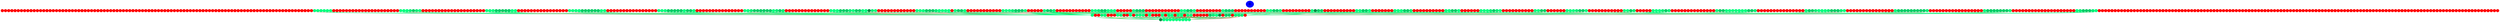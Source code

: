 graph {
	edge [bgcolor="purple:pink" color=yellow nodesep=0]
	graph [nodesep=0 ordering=out ranksep=0]
	I [label=0 color=blue height=0.2 style=filled width=0.2]
	x_0 [label="" color=red height=0.2 style=filled width=0.2]
	x_1 [label="" color=red height=0.2 style=filled width=0.2]
	x_2 [label="" color=red height=0.2 style=filled width=0.2]
	x_3 [label="" color=red height=0.2 style=filled width=0.2]
	x_4 [label="" color=red height=0.2 style=filled width=0.2]
	x_5 [label="" color=red height=0.2 style=filled width=0.2]
	x_6 [label="" color=red height=0.2 style=filled width=0.2]
	x_7 [label="" color=red height=0.2 style=filled width=0.2]
	x_8 [label="" color=red height=0.2 style=filled width=0.2]
	x_9 [label="" color=red height=0.2 style=filled width=0.2]
	x_10 [label="" color=red height=0.2 style=filled width=0.2]
	x_11 [label="" color=red height=0.2 style=filled width=0.2]
	x_12 [label="" color=red height=0.2 style=filled width=0.2]
	x_13 [label="" color=red height=0.2 style=filled width=0.2]
	x_14 [label="" color=red height=0.2 style=filled width=0.2]
	x_15 [label="" color=red height=0.2 style=filled width=0.2]
	x_16 [label="" color=red height=0.2 style=filled width=0.2]
	x_17 [label="" color=red height=0.2 style=filled width=0.2]
	x_18 [label="" color=red height=0.2 style=filled width=0.2]
	x_19 [label="" color=red height=0.2 style=filled width=0.2]
	x_20 [label="" color=red height=0.2 style=filled width=0.2]
	x_21 [label="" color=red height=0.2 style=filled width=0.2]
	x_22 [label="" color=red height=0.2 style=filled width=0.2]
	x_23 [label="" color=red height=0.2 style=filled width=0.2]
	x_24 [label="" color=red height=0.2 style=filled width=0.2]
	x_25 [label="" color=red height=0.2 style=filled width=0.2]
	x_26 [label="" color=red height=0.2 style=filled width=0.2]
	x_27 [label="" color=red height=0.2 style=filled width=0.2]
	x_28 [label="" color=red height=0.2 style=filled width=0.2]
	x_29 [label="" color=red height=0.2 style=filled width=0.2]
	x_30 [label="" color=red height=0.2 style=filled width=0.2]
	x_31 [label="" color=red height=0.2 style=filled width=0.2]
	x_32 [label="" color=red height=0.2 style=filled width=0.2]
	x_33 [label="" color=red height=0.2 style=filled width=0.2]
	x_34 [label="" color=red height=0.2 style=filled width=0.2]
	x_35 [label="" color=red height=0.2 style=filled width=0.2]
	x_36 [label="" color=red height=0.2 style=filled width=0.2]
	x_37 [label="" color=red height=0.2 style=filled width=0.2]
	x_38 [label="" color=red height=0.2 style=filled width=0.2]
	x_39 [label="" color=red height=0.2 style=filled width=0.2]
	x_40 [label="" color=red height=0.2 style=filled width=0.2]
	x_41 [label="" color=red height=0.2 style=filled width=0.2]
	x_42 [label="" color=red height=0.2 style=filled width=0.2]
	x_43 [label="" color=red height=0.2 style=filled width=0.2]
	x_44 [label="" color=red height=0.2 style=filled width=0.2]
	x_45 [label="" color=red height=0.2 style=filled width=0.2]
	x_46 [label="" color=red height=0.2 style=filled width=0.2]
	x_47 [label="" color=red height=0.2 style=filled width=0.2]
	x_48 [label="" color=red height=0.2 style=filled width=0.2]
	x_49 [label="" color=red height=0.2 style=filled width=0.2]
	x_50 [label="" color=red height=0.2 style=filled width=0.2]
	x_51 [label="" color=red height=0.2 style=filled width=0.2]
	x_52 [label="" color=red height=0.2 style=filled width=0.2]
	x_53 [label="" color=red height=0.2 style=filled width=0.2]
	x_54 [label="" color=red height=0.2 style=filled width=0.2]
	x_55 [label="" color=red height=0.2 style=filled width=0.2]
	x_56 [label="" color=red height=0.2 style=filled width=0.2]
	x_57 [label="" color=red height=0.2 style=filled width=0.2]
	x_58 [label="" color=red height=0.2 style=filled width=0.2]
	x_59 [label="" color=red height=0.2 style=filled width=0.2]
	x_60 [label="" color=red height=0.2 style=filled width=0.2]
	x_61 [label="" color=red height=0.2 style=filled width=0.2]
	x_62 [label="" color=red height=0.2 style=filled width=0.2]
	x_63 [label="" color=red height=0.2 style=filled width=0.2]
	x_64 [label="" color=red height=0.2 style=filled width=0.2]
	x_65 [label="" color=red height=0.2 style=filled width=0.2]
	x_66 [label="" color=red height=0.2 style=filled width=0.2]
	x_67 [label="" color=red height=0.2 style=filled width=0.2]
	x_68 [label="" color=red height=0.2 style=filled width=0.2]
	x_69 [label="" color=red height=0.2 style=filled width=0.2]
	x_70 [label="" color=red height=0.2 style=filled width=0.2]
	x_71 [label="" color=red height=0.2 style=filled width=0.2]
	x_72 [label="" color=red height=0.2 style=filled width=0.2]
	x_73 [label="" color=red height=0.2 style=filled width=0.2]
	x_74 [label="" color=red height=0.2 style=filled width=0.2]
	x_75 [label="" color=red height=0.2 style=filled width=0.2]
	x_76 [label="" color=red height=0.2 style=filled width=0.2]
	x_77 [label="" color=red height=0.2 style=filled width=0.2]
	x_78 [label="" color=red height=0.2 style=filled width=0.2]
	x_79 [label="" color=red height=0.2 style=filled width=0.2]
	x_80 [label="" color=red height=0.2 style=filled width=0.2]
	x_81 [label="" color=red height=0.2 style=filled width=0.2]
	x_82 [label="" color=red height=0.2 style=filled width=0.2]
	x_83 [label="" color=red height=0.2 style=filled width=0.2]
	x_84 [label="" color=red height=0.2 style=filled width=0.2]
	x_85 [label="" color=red height=0.2 style=filled width=0.2]
	x_86 [label="" color=red height=0.2 style=filled width=0.2]
	x_87 [label="" color=red height=0.2 style=filled width=0.2]
	x_88 [label="" color=red height=0.2 style=filled width=0.2]
	x_89 [label="" color=red height=0.2 style=filled width=0.2]
	x_90 [label="" color=red height=0.2 style=filled width=0.2]
	x_91 [label="" color=red height=0.2 style=filled width=0.2]
	x_92 [label="" color=red height=0.2 style=filled width=0.2]
	x_93 [label="" color=red height=0.2 style=filled width=0.2]
	x_94 [label="" color=red height=0.2 style=filled width=0.2]
	x_95 [label="" color=red height=0.2 style=filled width=0.2]
	x_96 [label="" color=red height=0.2 style=filled width=0.2]
	x_97 [label="" color=red height=0.2 style=filled width=0.2]
	x_98 [label="" color=springgreen fillcolor=springgreen height=0.2 style=filled width=0.2]
	x_99 [label="" color=springgreen fillcolor=springgreen height=0.2 style=filled width=0.2]
	x_100 [label="" color=springgreen fillcolor=springgreen height=0.2 style=filled width=0.2]
	x_101 [label="" color=springgreen fillcolor=springgreen height=0.2 style=filled width=0.2]
	x_102 [label="" color=springgreen fillcolor=springgreen height=0.2 style=filled width=0.2]
	x_103 [label="" color=springgreen fillcolor=springgreen height=0.2 style=filled width=0.2]
	x_104 [label="" color=red height=0.2 style=filled width=0.2]
	x_105 [label="" color=red height=0.2 style=filled width=0.2]
	x_106 [label="" color=red height=0.2 style=filled width=0.2]
	x_107 [label="" color=red height=0.2 style=filled width=0.2]
	x_108 [label="" color=red height=0.2 style=filled width=0.2]
	x_109 [label="" color=red height=0.2 style=filled width=0.2]
	x_110 [label="" color=red height=0.2 style=filled width=0.2]
	x_111 [label="" color=red height=0.2 style=filled width=0.2]
	x_112 [label="" color=red height=0.2 style=filled width=0.2]
	x_113 [label="" color=red height=0.2 style=filled width=0.2]
	x_114 [label="" color=red height=0.2 style=filled width=0.2]
	x_115 [label="" color=red height=0.2 style=filled width=0.2]
	x_116 [label="" color=red height=0.2 style=filled width=0.2]
	x_117 [label="" color=red height=0.2 style=filled width=0.2]
	x_118 [label="" color=red height=0.2 style=filled width=0.2]
	x_119 [label="" color=red height=0.2 style=filled width=0.2]
	x_120 [label="" color=red height=0.2 style=filled width=0.2]
	x_121 [label="" color=red height=0.2 style=filled width=0.2]
	x_122 [label="" color=red height=0.2 style=filled width=0.2]
	x_123 [label="" color=red height=0.2 style=filled width=0.2]
	x_124 [label="" color=red height=0.2 style=filled width=0.2]
	x_125 [label="" color=springgreen fillcolor=springgreen height=0.2 style=filled width=0.2]
	x_126 [label="" color=springgreen fillcolor=springgreen height=0.2 style=filled width=0.2]
	x_127 [label="" color=springgreen fillcolor=springgreen height=0.2 style=filled width=0.2]
	x_128 [label="" color=springgreen2 fillcolor=springgreen2 height=0.2 style=filled width=0.2]
	x_129 [label="" color=springgreen3 fillcolor=springgreen3 height=0.2 style=filled width=0.2]
	x_130 [label="" color=springgreen2 fillcolor=springgreen2 height=0.2 style=filled width=0.2]
	x_131 [label="" color=springgreen fillcolor=springgreen height=0.2 style=filled width=0.2]
	x_132 [label="" color=red height=0.2 style=filled width=0.2]
	x_133 [label="" color=red height=0.2 style=filled width=0.2]
	x_134 [label="" color=red height=0.2 style=filled width=0.2]
	x_135 [label="" color=red height=0.2 style=filled width=0.2]
	x_136 [label="" color=red height=0.2 style=filled width=0.2]
	x_137 [label="" color=red height=0.2 style=filled width=0.2]
	x_138 [label="" color=red height=0.2 style=filled width=0.2]
	x_139 [label="" color=red height=0.2 style=filled width=0.2]
	x_140 [label="" color=red height=0.2 style=filled width=0.2]
	x_141 [label="" color=red height=0.2 style=filled width=0.2]
	x_142 [label="" color=red height=0.2 style=filled width=0.2]
	x_143 [label="" color=red height=0.2 style=filled width=0.2]
	x_144 [label="" color=red height=0.2 style=filled width=0.2]
	x_145 [label="" color=red height=0.2 style=filled width=0.2]
	x_146 [label="" color=red height=0.2 style=filled width=0.2]
	x_147 [label="" color=red height=0.2 style=filled width=0.2]
	x_148 [label="" color=red height=0.2 style=filled width=0.2]
	x_149 [label="" color=red height=0.2 style=filled width=0.2]
	x_150 [label="" color=red height=0.2 style=filled width=0.2]
	x_151 [label="" color=red height=0.2 style=filled width=0.2]
	x_152 [label="" color=springgreen fillcolor=springgreen height=0.2 style=filled width=0.2]
	x_153 [label="" color=springgreen fillcolor=springgreen height=0.2 style=filled width=0.2]
	x_154 [label="" color=springgreen fillcolor=springgreen height=0.2 style=filled width=0.2]
	x_155 [label="" color=springgreen3 fillcolor=springgreen3 height=0.2 style=filled width=0.2]
	x_156 [label="" color=springgreen3 fillcolor=springgreen3 height=0.2 style=filled width=0.2]
	x_157 [label="" color=springgreen3 fillcolor=springgreen3 height=0.2 style=filled width=0.2]
	x_158 [label="" color=springgreen3 fillcolor=springgreen3 height=0.2 style=filled width=0.2]
	x_159 [label="" color=springgreen3 fillcolor=springgreen3 height=0.2 style=filled width=0.2]
	x_160 [label="" color=springgreen fillcolor=springgreen height=0.2 style=filled width=0.2]
	x_161 [label="" color=springgreen fillcolor=springgreen height=0.2 style=filled width=0.2]
	x_162 [label="" color=red height=0.2 style=filled width=0.2]
	x_163 [label="" color=red height=0.2 style=filled width=0.2]
	x_164 [label="" color=red height=0.2 style=filled width=0.2]
	x_165 [label="" color=red height=0.2 style=filled width=0.2]
	x_166 [label="" color=red height=0.2 style=filled width=0.2]
	x_167 [label="" color=red height=0.2 style=filled width=0.2]
	x_168 [label="" color=red height=0.2 style=filled width=0.2]
	x_169 [label="" color=red height=0.2 style=filled width=0.2]
	x_170 [label="" color=red height=0.2 style=filled width=0.2]
	x_171 [label="" color=red height=0.2 style=filled width=0.2]
	x_172 [label="" color=red height=0.2 style=filled width=0.2]
	x_173 [label="" color=red height=0.2 style=filled width=0.2]
	x_174 [label="" color=red height=0.2 style=filled width=0.2]
	x_175 [label="" color=red height=0.2 style=filled width=0.2]
	x_176 [label="" color=red height=0.2 style=filled width=0.2]
	x_177 [label="" color=red height=0.2 style=filled width=0.2]
	x_178 [label="" color=springgreen fillcolor=springgreen height=0.2 style=filled width=0.2]
	x_179 [label="" color=springgreen fillcolor=springgreen height=0.2 style=filled width=0.2]
	x_180 [label="" color=springgreen fillcolor=springgreen height=0.2 style=filled width=0.2]
	x_181 [label="" color=springgreen fillcolor=springgreen height=0.2 style=filled width=0.2]
	x_182 [label="" color=springgreen3 fillcolor=springgreen3 height=0.2 style=filled width=0.2]
	x_183 [label="" color=springgreen3 fillcolor=springgreen3 height=0.2 style=filled width=0.2]
	x_184 [label="" color=springgreen3 fillcolor=springgreen3 height=0.2 style=filled width=0.2]
	x_185 [label="" color=springgreen3 fillcolor=springgreen3 height=0.2 style=filled width=0.2]
	x_186 [label="" color=springgreen3 fillcolor=springgreen3 height=0.2 style=filled width=0.2]
	x_187 [label="" color=springgreen3 fillcolor=springgreen3 height=0.2 style=filled width=0.2]
	x_188 [label="" color=springgreen fillcolor=springgreen height=0.2 style=filled width=0.2]
	x_189 [label="" color=springgreen fillcolor=springgreen height=0.2 style=filled width=0.2]
	x_190 [label="" color=red height=0.2 style=filled width=0.2]
	x_191 [label="" color=red height=0.2 style=filled width=0.2]
	x_192 [label="" color=red height=0.2 style=filled width=0.2]
	x_193 [label="" color=red height=0.2 style=filled width=0.2]
	x_194 [label="" color=red height=0.2 style=filled width=0.2]
	x_195 [label="" color=red height=0.2 style=filled width=0.2]
	x_196 [label="" color=red height=0.2 style=filled width=0.2]
	x_197 [label="" color=red height=0.2 style=filled width=0.2]
	x_198 [label="" color=red height=0.2 style=filled width=0.2]
	x_199 [label="" color=red height=0.2 style=filled width=0.2]
	x_200 [label="" color=red height=0.2 style=filled width=0.2]
	x_201 [label="" color=red height=0.2 style=filled width=0.2]
	x_202 [label="" color=red height=0.2 style=filled width=0.2]
	x_203 [label="" color=red height=0.2 style=filled width=0.2]
	x_204 [label="" color=red height=0.2 style=filled width=0.2]
	x_205 [label="" color=red height=0.2 style=filled width=0.2]
	x_206 [label="" color=springgreen fillcolor=springgreen height=0.2 style=filled width=0.2]
	x_207 [label="" color=springgreen fillcolor=springgreen height=0.2 style=filled width=0.2]
	x_208 [label="" color=springgreen fillcolor=springgreen height=0.2 style=filled width=0.2]
	x_209 [label="" color=springgreen3 fillcolor=springgreen3 height=0.2 style=filled width=0.2]
	x_210 [label="" color=springgreen3 fillcolor=springgreen3 height=0.2 style=filled width=0.2]
	x_211 [label="" color=springgreen3 fillcolor=springgreen3 height=0.2 style=filled width=0.2]
	x_212 [label="" color=springgreen3 fillcolor=springgreen3 height=0.2 style=filled width=0.2]
	x_213 [label="" color=springgreen3 fillcolor=springgreen3 height=0.2 style=filled width=0.2]
	x_214 [label="" color=springgreen1 fillcolor=springgreen1 height=0.2 style=filled width=0.2]
	x_215 [label="" color=springgreen3 fillcolor=springgreen3 height=0.2 style=filled width=0.2]
	x_216 [label="" color=springgreen3 fillcolor=springgreen3 height=0.2 style=filled width=0.2]
	x_217 [label="" color=springgreen1 fillcolor=springgreen1 height=0.2 style=filled width=0.2]
	x_218 [label="" color=red height=0.2 style=filled width=0.2]
	x_219 [label="" color=red height=0.2 style=filled width=0.2]
	x_220 [label="" color=red height=0.2 style=filled width=0.2]
	x_221 [label="" color=red height=0.2 style=filled width=0.2]
	x_222 [label="" color=red height=0.2 style=filled width=0.2]
	x_223 [label="" color=red height=0.2 style=filled width=0.2]
	x_224 [label="" color=red height=0.2 style=filled width=0.2]
	x_225 [label="" color=red height=0.2 style=filled width=0.2]
	x_226 [label="" color=red height=0.2 style=filled width=0.2]
	x_227 [label="" color=red height=0.2 style=filled width=0.2]
	x_228 [label="" color=red height=0.2 style=filled width=0.2]
	x_229 [label="" color=red height=0.2 style=filled width=0.2]
	x_230 [label="" color=red height=0.2 style=filled width=0.2]
	x_231 [label="" color=red height=0.2 style=filled width=0.2]
	x_232 [label="" color=red height=0.2 style=filled width=0.2]
	x_233 [label="" color=springgreen fillcolor=springgreen height=0.2 style=filled width=0.2]
	x_234 [label="" color=springgreen fillcolor=springgreen height=0.2 style=filled width=0.2]
	x_235 [label="" color=springgreen2 fillcolor=springgreen2 height=0.2 style=filled width=0.2]
	x_236 [label="" color=springgreen3 fillcolor=springgreen3 height=0.2 style=filled width=0.2]
	x_237 [label="" color=springgreen3 fillcolor=springgreen3 height=0.2 style=filled width=0.2]
	x_238 [label="" color=springgreen3 fillcolor=springgreen3 height=0.2 style=filled width=0.2]
	x_239 [label="" color=springgreen3 fillcolor=springgreen3 height=0.2 style=filled width=0.2]
	x_240 [label="" color=springgreen3 fillcolor=springgreen3 height=0.2 style=filled width=0.2]
	x_241 [label="" color=springgreen3 fillcolor=springgreen3 height=0.2 style=filled width=0.2]
	x_242 [label="" color=springgreen1 fillcolor=springgreen1 height=0.2 style=filled width=0.2]
	x_243 [label="" color=springgreen2 fillcolor=springgreen2 height=0.2 style=filled width=0.2]
	x_244 [label="" color=springgreen3 fillcolor=springgreen3 height=0.2 style=filled width=0.2]
	x_245 [label="" color=springgreen2 fillcolor=springgreen2 height=0.2 style=filled width=0.2]
	x_246 [label="" color=red height=0.2 style=filled width=0.2]
	x_247 [label="" color=red height=0.2 style=filled width=0.2]
	x_248 [label="" color=red height=0.2 style=filled width=0.2]
	x_249 [label="" color=red height=0.2 style=filled width=0.2]
	x_250 [label="" color=red height=0.2 style=filled width=0.2]
	x_251 [label="" color=red height=0.2 style=filled width=0.2]
	x_252 [label="" color=red height=0.2 style=filled width=0.2]
	x_253 [label="" color=red height=0.2 style=filled width=0.2]
	x_254 [label="" color=red height=0.2 style=filled width=0.2]
	x_255 [label="" color=red height=0.2 style=filled width=0.2]
	x_256 [label="" color=red height=0.2 style=filled width=0.2]
	x_257 [label="" color=red height=0.2 style=filled width=0.2]
	x_258 [label="" color=red height=0.2 style=filled width=0.2]
	x_259 [label="" color=red height=0.2 style=filled width=0.2]
	x_260 [label="" color=springgreen fillcolor=springgreen height=0.2 style=filled width=0.2]
	x_261 [label="" color=springgreen fillcolor=springgreen height=0.2 style=filled width=0.2]
	x_262 [label="" color=springgreen fillcolor=springgreen height=0.2 style=filled width=0.2]
	x_263 [label="" color=springgreen3 fillcolor=springgreen3 height=0.2 style=filled width=0.2]
	x_264 [label="" color=springgreen3 fillcolor=springgreen3 height=0.2 style=filled width=0.2]
	x_265 [label="" color=springgreen3 fillcolor=springgreen3 height=0.2 style=filled width=0.2]
	x_266 [label="" color=springgreen2 fillcolor=springgreen2 height=0.2 style=filled width=0.2]
	x_267 [label="" color=springgreen1 fillcolor=springgreen1 height=0.2 style=filled width=0.2]
	x_268 [label="" color=springgreen3 fillcolor=springgreen3 height=0.2 style=filled width=0.2]
	x_269 [label="" color=springgreen3 fillcolor=springgreen3 height=0.2 style=filled width=0.2]
	x_270 [label="" color=springgreen fillcolor=springgreen height=0.2 style=filled width=0.2]
	x_271 [label="" color=springgreen1 fillcolor=springgreen1 height=0.2 style=filled width=0.2]
	x_272 [label="" color=springgreen4 fillcolor=springgreen4 height=0.2 style=filled width=0.2]
	x_273 [label="" color=springgreen2 fillcolor=springgreen2 height=0.2 style=filled width=0.2]
	x_274 [label="" color=springgreen fillcolor=springgreen height=0.2 style=filled width=0.2]
	x_275 [label="" color=red height=0.2 style=filled width=0.2]
	x_276 [label="" color=red height=0.2 style=filled width=0.2]
	x_277 [label="" color=red height=0.2 style=filled width=0.2]
	x_278 [label="" color=red height=0.2 style=filled width=0.2]
	x_279 [label="" color=red height=0.2 style=filled width=0.2]
	x_280 [label="" color=red height=0.2 style=filled width=0.2]
	x_281 [label="" color=red height=0.2 style=filled width=0.2]
	x_282 [label="" color=red height=0.2 style=filled width=0.2]
	x_283 [label="" color=red height=0.2 style=filled width=0.2]
	x_284 [label="" color=red height=0.2 style=filled width=0.2]
	x_285 [label="" color=red height=0.2 style=filled width=0.2]
	x_286 [label="" color=red height=0.2 style=filled width=0.2]
	x_287 [label="" color=springgreen fillcolor=springgreen height=0.2 style=filled width=0.2]
	x_288 [label="" color=springgreen fillcolor=springgreen height=0.2 style=filled width=0.2]
	x_289 [label="" color=springgreen fillcolor=springgreen height=0.2 style=filled width=0.2]
	x_290 [label="" color=springgreen3 fillcolor=springgreen3 height=0.2 style=filled width=0.2]
	x_291 [label="" color=springgreen3 fillcolor=springgreen3 height=0.2 style=filled width=0.2]
	x_292 [label="" color=springgreen3 fillcolor=springgreen3 height=0.2 style=filled width=0.2]
	x_293 [label="" color=springgreen2 fillcolor=springgreen2 height=0.2 style=filled width=0.2]
	x_294 [label="" color=springgreen fillcolor=springgreen height=0.2 style=filled width=0.2]
	x_295 [label="" color=springgreen1 fillcolor=springgreen1 height=0.2 style=filled width=0.2]
	x_296 [label="" color=springgreen1 fillcolor=springgreen1 height=0.2 style=filled width=0.2]
	x_297 [label="" color=springgreen fillcolor=springgreen height=0.2 style=filled width=0.2]
	x_298 [label="" color=red height=0.2 style=filled width=0.2]
	x_299 [label="" color=springgreen fillcolor=springgreen height=0.2 style=filled width=0.2]
	x_300 [label="" color=springgreen3 fillcolor=springgreen3 height=0.2 style=filled width=0.2]
	x_301 [label="" color=springgreen3 fillcolor=springgreen3 height=0.2 style=filled width=0.2]
	x_302 [label="" color=springgreen fillcolor=springgreen height=0.2 style=filled width=0.2]
	x_303 [label="" color=red height=0.2 style=filled width=0.2]
	x_304 [label="" color=red height=0.2 style=filled width=0.2]
	x_305 [label="" color=red height=0.2 style=filled width=0.2]
	x_306 [label="" color=red height=0.2 style=filled width=0.2]
	x_307 [label="" color=red height=0.2 style=filled width=0.2]
	x_308 [label="" color=red height=0.2 style=filled width=0.2]
	x_309 [label="" color=red height=0.2 style=filled width=0.2]
	x_310 [label="" color=red height=0.2 style=filled width=0.2]
	x_311 [label="" color=red height=0.2 style=filled width=0.2]
	x_312 [label="" color=red height=0.2 style=filled width=0.2]
	x_313 [label="" color=red height=0.2 style=filled width=0.2]
	x_314 [label="" color=springgreen fillcolor=springgreen height=0.2 style=filled width=0.2]
	x_315 [label="" color=springgreen fillcolor=springgreen height=0.2 style=filled width=0.2]
	x_316 [label="" color=springgreen fillcolor=springgreen height=0.2 style=filled width=0.2]
	x_317 [label="" color=springgreen2 fillcolor=springgreen2 height=0.2 style=filled width=0.2]
	x_318 [label="" color=springgreen3 fillcolor=springgreen3 height=0.2 style=filled width=0.2]
	x_319 [label="" color=springgreen3 fillcolor=springgreen3 height=0.2 style=filled width=0.2]
	x_320 [label="" color=springgreen3 fillcolor=springgreen3 height=0.2 style=filled width=0.2]
	x_321 [label="" color=springgreen1 fillcolor=springgreen1 height=0.2 style=filled width=0.2]
	x_322 [label="" color=red height=0.2 style=filled width=0.2]
	x_323 [label="" color=red height=0.2 style=filled width=0.2]
	x_324 [label="" color=red height=0.2 style=filled width=0.2]
	x_325 [label="" color=red height=0.2 style=filled width=0.2]
	x_326 [label="" color=red height=0.2 style=filled width=0.2]
	x_327 [label="" color=springgreen fillcolor=springgreen height=0.2 style=filled width=0.2]
	x_328 [label="" color=springgreen3 fillcolor=springgreen3 height=0.2 style=filled width=0.2]
	x_329 [label="" color=springgreen3 fillcolor=springgreen3 height=0.2 style=filled width=0.2]
	x_330 [label="" color=springgreen2 fillcolor=springgreen2 height=0.2 style=filled width=0.2]
	x_331 [label="" color=red height=0.2 style=filled width=0.2]
	x_332 [label="" color=red height=0.2 style=filled width=0.2]
	x_333 [label="" color=red height=0.2 style=filled width=0.2]
	x_334 [label="" color=red height=0.2 style=filled width=0.2]
	x_335 [label="" color=red height=0.2 style=filled width=0.2]
	x_336 [label="" color=red height=0.2 style=filled width=0.2]
	x_337 [label="" color=red height=0.2 style=filled width=0.2]
	x_338 [label="" color=red height=0.2 style=filled width=0.2]
	x_339 [label="" color=red height=0.2 style=filled width=0.2]
	x_340 [label="" color=red height=0.2 style=filled width=0.2]
	x_341 [label="" color=red height=0.2 style=filled width=0.2]
	x_342 [label="" color=springgreen fillcolor=springgreen height=0.2 style=filled width=0.2]
	x_343 [label="" color=springgreen fillcolor=springgreen height=0.2 style=filled width=0.2]
	x_344 [label="" color=springgreen2 fillcolor=springgreen2 height=0.2 style=filled width=0.2]
	x_345 [label="" color=springgreen3 fillcolor=springgreen3 height=0.2 style=filled width=0.2]
	x_346 [label="" color=springgreen3 fillcolor=springgreen3 height=0.2 style=filled width=0.2]
	x_347 [label="" color=springgreen1 fillcolor=springgreen1 height=0.2 style=filled width=0.2]
	x_348 [label="" color=springgreen fillcolor=springgreen height=0.2 style=filled width=0.2]
	x_349 [label="" color=springgreen fillcolor=springgreen height=0.2 style=filled width=0.2]
	x_350 [label="" color=red height=0.2 style=filled width=0.2]
	x_351 [label="" color=red height=0.2 style=filled width=0.2]
	x_352 [label="" color=red height=0.2 style=filled width=0.2]
	x_353 [label="" color=red height=0.2 style=filled width=0.2]
	x_354 [label="" color=red height=0.2 style=filled width=0.2]
	x_355 [label="" color=springgreen fillcolor=springgreen height=0.2 style=filled width=0.2]
	x_356 [label="" color=springgreen3 fillcolor=springgreen3 height=0.2 style=filled width=0.2]
	x_357 [label="" color=springgreen3 fillcolor=springgreen3 height=0.2 style=filled width=0.2]
	x_358 [label="" color=springgreen3 fillcolor=springgreen3 height=0.2 style=filled width=0.2]
	x_359 [label="" color=red height=0.2 style=filled width=0.2]
	x_360 [label="" color=red height=0.2 style=filled width=0.2]
	x_361 [label="" color=red height=0.2 style=filled width=0.2]
	x_362 [label="" color=red height=0.2 style=filled width=0.2]
	x_363 [label="" color=red height=0.2 style=filled width=0.2]
	x_364 [label="" color=red height=0.2 style=filled width=0.2]
	x_365 [label="" color=red height=0.2 style=filled width=0.2]
	x_366 [label="" color=red height=0.2 style=filled width=0.2]
	x_367 [label="" color=red height=0.2 style=filled width=0.2]
	x_368 [label="" color=red height=0.2 style=filled width=0.2]
	x_369 [label="" color=red height=0.2 style=filled width=0.2]
	x_370 [label="" color=springgreen fillcolor=springgreen height=0.2 style=filled width=0.2]
	x_371 [label="" color=springgreen fillcolor=springgreen height=0.2 style=filled width=0.2]
	x_372 [label="" color=springgreen3 fillcolor=springgreen3 height=0.2 style=filled width=0.2]
	x_373 [label="" color=springgreen3 fillcolor=springgreen3 height=0.2 style=filled width=0.2]
	x_374 [label="" color=springgreen fillcolor=springgreen height=0.2 style=filled width=0.2]
	x_375 [label="" color=red height=0.2 style=filled width=0.2]
	x_376 [label="" color=red height=0.2 style=filled width=0.2]
	x_377 [label="" color=red height=0.2 style=filled width=0.2]
	x_378 [label="" color=red height=0.2 style=filled width=0.2]
	x_379 [label="" color=red height=0.2 style=filled width=0.2]
	x_380 [label="" color=red height=0.2 style=filled width=0.2]
	x_381 [label="" color=red height=0.2 style=filled width=0.2]
	x_382 [label="" color=red height=0.2 style=filled width=0.2]
	x_383 [label="" color=springgreen fillcolor=springgreen height=0.2 style=filled width=0.2]
	x_384 [label="" color=springgreen3 fillcolor=springgreen3 height=0.2 style=filled width=0.2]
	x_385 [label="" color=springgreen3 fillcolor=springgreen3 height=0.2 style=filled width=0.2]
	x_386 [label="" color=springgreen3 fillcolor=springgreen3 height=0.2 style=filled width=0.2]
	x_387 [label="" color=red height=0.2 style=filled width=0.2]
	x_388 [label="" color=red height=0.2 style=filled width=0.2]
	x_389 [label="" color=red height=0.2 style=filled width=0.2]
	x_390 [label="" color=red height=0.2 style=filled width=0.2]
	x_391 [label="" color=red height=0.2 style=filled width=0.2]
	x_392 [label="" color=red height=0.2 style=filled width=0.2]
	x_393 [label="" color=red height=0.2 style=filled width=0.2]
	x_394 [label="" color=red height=0.2 style=filled width=0.2]
	x_395 [label="" color=red height=0.2 style=filled width=0.2]
	x_396 [label="" color=red height=0.2 style=filled width=0.2]
	x_397 [label="" color=springgreen fillcolor=springgreen height=0.2 style=filled width=0.2]
	x_398 [label="" color=springgreen fillcolor=springgreen height=0.2 style=filled width=0.2]
	x_399 [label="" color=springgreen3 fillcolor=springgreen3 height=0.2 style=filled width=0.2]
	x_400 [label="" color=springgreen3 fillcolor=springgreen3 height=0.2 style=filled width=0.2]
	x_401 [label="" color=springgreen2 fillcolor=springgreen2 height=0.2 style=filled width=0.2]
	x_402 [label="" color=red height=0.2 style=filled width=0.2]
	x_403 [label="" color=red height=0.2 style=filled width=0.2]
	x_404 [label="" color=red height=0.2 style=filled width=0.2]
	x_405 [label="" color=red height=0.2 style=filled width=0.2]
	x_406 [label="" color=red height=0.2 style=filled width=0.2]
	x_407 [label="" color=red height=0.2 style=filled width=0.2]
	x_408 [label="" color=red height=0.2 style=filled width=0.2]
	x_409 [label="" color=red height=0.2 style=filled width=0.2]
	x_410 [label="" color=red height=0.2 style=filled width=0.2]
	x_411 [label="" color=springgreen fillcolor=springgreen height=0.2 style=filled width=0.2]
	x_412 [label="" color=springgreen4 fillcolor=springgreen4 height=0.2 style=filled width=0.2]
	x_413 [label="" color=springgreen3 fillcolor=springgreen3 height=0.2 style=filled width=0.2]
	x_414 [label="" color=springgreen3 fillcolor=springgreen3 height=0.2 style=filled width=0.2]
	x_415 [label="" color=red height=0.2 style=filled width=0.2]
	x_416 [label="" color=red height=0.2 style=filled width=0.2]
	x_417 [label="" color=red height=0.2 style=filled width=0.2]
	x_418 [label="" color=red height=0.2 style=filled width=0.2]
	x_419 [label="" color=red height=0.2 style=filled width=0.2]
	x_420 [label="" color=red height=0.2 style=filled width=0.2]
	x_421 [label="" color=red height=0.2 style=filled width=0.2]
	x_422 [label="" color=red height=0.2 style=filled width=0.2]
	x_423 [label="" color=red height=0.2 style=filled width=0.2]
	x_424 [label="" color=red height=0.2 style=filled width=0.2]
	x_425 [label="" color=springgreen fillcolor=springgreen height=0.2 style=filled width=0.2]
	x_426 [label="" color=springgreen1 fillcolor=springgreen1 height=0.2 style=filled width=0.2]
	x_427 [label="" color=springgreen3 fillcolor=springgreen3 height=0.2 style=filled width=0.2]
	x_428 [label="" color=springgreen3 fillcolor=springgreen3 height=0.2 style=filled width=0.2]
	x_429 [label="" color=springgreen1 fillcolor=springgreen1 height=0.2 style=filled width=0.2]
	x_430 [label="" color=red height=0.2 style=filled width=0.2]
	x_431 [label="" color=red height=0.2 style=filled width=0.2]
	x_432 [label="" color=red height=0.2 style=filled width=0.2]
	x_433 [label="" color=red height=0.2 style=filled width=0.2]
	x_434 [label="" color=red height=0.2 style=filled width=0.2]
	x_435 [label="" color=red height=0.2 style=filled width=0.2]
	x_436 [label="" color=red height=0.2 style=filled width=0.2]
	x_437 [label="" color=springgreen fillcolor=springgreen height=0.2 style=filled width=0.2]
	x_438 [label="" color=springgreen fillcolor=springgreen height=0.2 style=filled width=0.2]
	x_439 [label="" color=springgreen fillcolor=springgreen height=0.2 style=filled width=0.2]
	x_440 [label="" color=springgreen3 fillcolor=springgreen3 height=0.2 style=filled width=0.2]
	x_441 [label="" color=springgreen3 fillcolor=springgreen3 height=0.2 style=filled width=0.2]
	x_442 [label="" color=springgreen2 fillcolor=springgreen2 height=0.2 style=filled width=0.2]
	x_443 [label="" color=red height=0.2 style=filled width=0.2]
	x_444 [label="" color=red height=0.2 style=filled width=0.2]
	x_445 [label="" color=red height=0.2 style=filled width=0.2]
	x_446 [label="" color=red height=0.2 style=filled width=0.2]
	x_447 [label="" color=red height=0.2 style=filled width=0.2]
	x_448 [label="" color=red height=0.2 style=filled width=0.2]
	x_449 [label="" color=red height=0.2 style=filled width=0.2]
	x_450 [label="" color=red height=0.2 style=filled width=0.2]
	x_451 [label="" color=red height=0.2 style=filled width=0.2]
	x_452 [label="" color=red height=0.2 style=filled width=0.2]
	x_453 [label="" color=springgreen fillcolor=springgreen height=0.2 style=filled width=0.2]
	x_454 [label="" color=springgreen1 fillcolor=springgreen1 height=0.2 style=filled width=0.2]
	x_455 [label="" color=springgreen3 fillcolor=springgreen3 height=0.2 style=filled width=0.2]
	x_456 [label="" color=springgreen3 fillcolor=springgreen3 height=0.2 style=filled width=0.2]
	x_457 [label="" color=springgreen fillcolor=springgreen height=0.2 style=filled width=0.2]
	x_458 [label="" color=red height=0.2 style=filled width=0.2]
	x_459 [label="" color=red height=0.2 style=filled width=0.2]
	x_460 [label="" color=red height=0.2 style=filled width=0.2]
	x_461 [label="" color=red height=0.2 style=filled width=0.2]
	x_462 [label="" color=red height=0.2 style=filled width=0.2]
	x_463 [label="" color=red height=0.2 style=filled width=0.2]
	x_464 [label="" color=springgreen fillcolor=springgreen height=0.2 style=filled width=0.2]
	x_465 [label="" color=springgreen fillcolor=springgreen height=0.2 style=filled width=0.2]
	x_466 [label="" color=springgreen fillcolor=springgreen height=0.2 style=filled width=0.2]
	x_467 [label="" color=springgreen2 fillcolor=springgreen2 height=0.2 style=filled width=0.2]
	x_468 [label="" color=springgreen3 fillcolor=springgreen3 height=0.2 style=filled width=0.2]
	x_469 [label="" color=springgreen2 fillcolor=springgreen2 height=0.2 style=filled width=0.2]
	x_470 [label="" color=springgreen fillcolor=springgreen height=0.2 style=filled width=0.2]
	x_471 [label="" color=red height=0.2 style=filled width=0.2]
	x_472 [label="" color=red height=0.2 style=filled width=0.2]
	x_473 [label="" color=red height=0.2 style=filled width=0.2]
	x_474 [label="" color=red height=0.2 style=filled width=0.2]
	x_475 [label="" color=red height=0.2 style=filled width=0.2]
	x_476 [label="" color=red height=0.2 style=filled width=0.2]
	x_477 [label="" color=red height=0.2 style=filled width=0.2]
	x_478 [label="" color=red height=0.2 style=filled width=0.2]
	x_479 [label="" color=red height=0.2 style=filled width=0.2]
	x_480 [label="" color=red height=0.2 style=filled width=0.2]
	x_481 [label="" color=springgreen fillcolor=springgreen height=0.2 style=filled width=0.2]
	x_482 [label="" color=springgreen1 fillcolor=springgreen1 height=0.2 style=filled width=0.2]
	x_483 [label="" color=springgreen3 fillcolor=springgreen3 height=0.2 style=filled width=0.2]
	x_484 [label="" color=springgreen3 fillcolor=springgreen3 height=0.2 style=filled width=0.2]
	x_485 [label="" color=red height=0.2 style=filled width=0.2]
	x_486 [label="" color=red height=0.2 style=filled width=0.2]
	x_487 [label="" color=red height=0.2 style=filled width=0.2]
	x_488 [label="" color=red height=0.2 style=filled width=0.2]
	x_489 [label="" color=red height=0.2 style=filled width=0.2]
	x_490 [label="" color=red height=0.2 style=filled width=0.2]
	x_491 [label="" color=springgreen fillcolor=springgreen height=0.2 style=filled width=0.2]
	x_492 [label="" color=springgreen fillcolor=springgreen height=0.2 style=filled width=0.2]
	x_493 [label="" color=springgreen fillcolor=springgreen height=0.2 style=filled width=0.2]
	x_494 [label="" color=springgreen2 fillcolor=springgreen2 height=0.2 style=filled width=0.2]
	x_495 [label="" color=springgreen3 fillcolor=springgreen3 height=0.2 style=filled width=0.2]
	x_496 [label="" color=springgreen3 fillcolor=springgreen3 height=0.2 style=filled width=0.2]
	x_497 [label="" color=springgreen1 fillcolor=springgreen1 height=0.2 style=filled width=0.2]
	x_498 [label="" color=red height=0.2 style=filled width=0.2]
	x_499 [label="" color=red height=0.2 style=filled width=0.2]
	x_500 [label="" color=red height=0.2 style=filled width=0.2]
	x_501 [label="" color=red height=0.2 style=filled width=0.2]
	x_502 [label="" color=red height=0.2 style=filled width=0.2]
	x_503 [label="" color=red height=0.2 style=filled width=0.2]
	x_504 [label="" color=red height=0.2 style=filled width=0.2]
	x_505 [label="" color=red height=0.2 style=filled width=0.2]
	x_506 [label="" color=red height=0.2 style=filled width=0.2]
	x_507 [label="" color=red height=0.2 style=filled width=0.2]
	x_508 [label="" color=red height=0.2 style=filled width=0.2]
	x_509 [label="" color=springgreen fillcolor=springgreen height=0.2 style=filled width=0.2]
	x_510 [label="" color=springgreen1 fillcolor=springgreen1 height=0.2 style=filled width=0.2]
	x_511 [label="" color=springgreen3 fillcolor=springgreen3 height=0.2 style=filled width=0.2]
	x_512 [label="" color=springgreen2 fillcolor=springgreen2 height=0.2 style=filled width=0.2]
	x_513 [label="" color=red height=0.2 style=filled width=0.2]
	x_514 [label="" color=red height=0.2 style=filled width=0.2]
	x_515 [label="" color=red height=0.2 style=filled width=0.2]
	x_516 [label="" color=red height=0.2 style=filled width=0.2]
	x_517 [label="" color=red height=0.2 style=filled width=0.2]
	x_518 [label="" color=springgreen fillcolor=springgreen height=0.2 style=filled width=0.2]
	x_519 [label="" color=springgreen fillcolor=springgreen height=0.2 style=filled width=0.2]
	x_520 [label="" color=springgreen fillcolor=springgreen height=0.2 style=filled width=0.2]
	x_521 [label="" color=springgreen2 fillcolor=springgreen2 height=0.2 style=filled width=0.2]
	x_522 [label="" color=springgreen3 fillcolor=springgreen3 height=0.2 style=filled width=0.2]
	x_523 [label="" color=springgreen2 fillcolor=springgreen2 height=0.2 style=filled width=0.2]
	x_524 [label="" color=red height=0.2 style=filled width=0.2]
	x_525 [label="" color=red height=0.2 style=filled width=0.2]
	x_526 [label="" color=red height=0.2 style=filled width=0.2]
	x_527 [label="" color=red height=0.2 style=filled width=0.2]
	x_528 [label="" color=red height=0.2 style=filled width=0.2]
	x_529 [label="" color=red height=0.2 style=filled width=0.2]
	x_530 [label="" color=red height=0.2 style=filled width=0.2]
	x_531 [label="" color=red height=0.2 style=filled width=0.2]
	x_532 [label="" color=red height=0.2 style=filled width=0.2]
	x_533 [label="" color=red height=0.2 style=filled width=0.2]
	x_534 [label="" color=red height=0.2 style=filled width=0.2]
	x_535 [label="" color=red height=0.2 style=filled width=0.2]
	x_536 [label="" color=red height=0.2 style=filled width=0.2]
	x_537 [label="" color=red height=0.2 style=filled width=0.2]
	x_538 [label="" color=springgreen1 fillcolor=springgreen1 height=0.2 style=filled width=0.2]
	x_539 [label="" color=springgreen3 fillcolor=springgreen3 height=0.2 style=filled width=0.2]
	x_540 [label="" color=springgreen3 fillcolor=springgreen3 height=0.2 style=filled width=0.2]
	x_541 [label="" color=springgreen fillcolor=springgreen height=0.2 style=filled width=0.2]
	x_542 [label="" color=springgreen fillcolor=springgreen height=0.2 style=filled width=0.2]
	x_543 [label="" color=springgreen fillcolor=springgreen height=0.2 style=filled width=0.2]
	x_544 [label="" color=springgreen fillcolor=springgreen height=0.2 style=filled width=0.2]
	x_545 [label="" color=springgreen fillcolor=springgreen height=0.2 style=filled width=0.2]
	x_546 [label="" color=springgreen fillcolor=springgreen height=0.2 style=filled width=0.2]
	x_547 [label="" color=springgreen1 fillcolor=springgreen1 height=0.2 style=filled width=0.2]
	x_548 [label="" color=springgreen3 fillcolor=springgreen3 height=0.2 style=filled width=0.2]
	x_549 [label="" color=springgreen3 fillcolor=springgreen3 height=0.2 style=filled width=0.2]
	x_550 [label="" color=springgreen2 fillcolor=springgreen2 height=0.2 style=filled width=0.2]
	x_551 [label="" color=red height=0.2 style=filled width=0.2]
	x_552 [label="" color=red height=0.2 style=filled width=0.2]
	x_553 [label="" color=red height=0.2 style=filled width=0.2]
	x_554 [label="" color=red height=0.2 style=filled width=0.2]
	x_555 [label="" color=red height=0.2 style=filled width=0.2]
	x_556 [label="" color=red height=0.2 style=filled width=0.2]
	x_557 [label="" color=red height=0.2 style=filled width=0.2]
	x_558 [label="" color=red height=0.2 style=filled width=0.2]
	x_559 [label="" color=red height=0.2 style=filled width=0.2]
	x_560 [label="" color=red height=0.2 style=filled width=0.2]
	x_561 [label="" color=red height=0.2 style=filled width=0.2]
	x_562 [label="" color=red height=0.2 style=filled width=0.2]
	x_563 [label="" color=red height=0.2 style=filled width=0.2]
	x_564 [label="" color=red height=0.2 style=filled width=0.2]
	x_565 [label="" color=red height=0.2 style=filled width=0.2]
	x_566 [label="" color=springgreen1 fillcolor=springgreen1 height=0.2 style=filled width=0.2]
	x_567 [label="" color=springgreen3 fillcolor=springgreen3 height=0.2 style=filled width=0.2]
	x_568 [label="" color=springgreen3 fillcolor=springgreen3 height=0.2 style=filled width=0.2]
	x_569 [label="" color=springgreen2 fillcolor=springgreen2 height=0.2 style=filled width=0.2]
	x_570 [label="" color=springgreen fillcolor=springgreen height=0.2 style=filled width=0.2]
	x_571 [label="" color=springgreen fillcolor=springgreen height=0.2 style=filled width=0.2]
	x_572 [label="" color=springgreen1 fillcolor=springgreen1 height=0.2 style=filled width=0.2]
	x_573 [label="" color=springgreen2 fillcolor=springgreen2 height=0.2 style=filled width=0.2]
	x_574 [label="" color=springgreen3 fillcolor=springgreen3 height=0.2 style=filled width=0.2]
	x_575 [label="" color=springgreen3 fillcolor=springgreen3 height=0.2 style=filled width=0.2]
	x_576 [label="" color=springgreen3 fillcolor=springgreen3 height=0.2 style=filled width=0.2]
	x_577 [label="" color=springgreen2 fillcolor=springgreen2 height=0.2 style=filled width=0.2]
	x_578 [label="" color=springgreen fillcolor=springgreen height=0.2 style=filled width=0.2]
	x_579 [label="" color=red height=0.2 style=filled width=0.2]
	x_580 [label="" color=red height=0.2 style=filled width=0.2]
	x_581 [label="" color=red height=0.2 style=filled width=0.2]
	x_582 [label="" color=red height=0.2 style=filled width=0.2]
	x_583 [label="" color=red height=0.2 style=filled width=0.2]
	x_584 [label="" color=red height=0.2 style=filled width=0.2]
	x_585 [label="" color=red height=0.2 style=filled width=0.2]
	x_586 [label="" color=red height=0.2 style=filled width=0.2]
	x_587 [label="" color=red height=0.2 style=filled width=0.2]
	x_588 [label="" color=red height=0.2 style=filled width=0.2]
	x_589 [label="" color=red height=0.2 style=filled width=0.2]
	x_590 [label="" color=red height=0.2 style=filled width=0.2]
	x_591 [label="" color=red height=0.2 style=filled width=0.2]
	x_592 [label="" color=red height=0.2 style=filled width=0.2]
	x_593 [label="" color=red height=0.2 style=filled width=0.2]
	x_594 [label="" color=springgreen1 fillcolor=springgreen1 height=0.2 style=filled width=0.2]
	x_595 [label="" color=springgreen3 fillcolor=springgreen3 height=0.2 style=filled width=0.2]
	x_596 [label="" color=springgreen3 fillcolor=springgreen3 height=0.2 style=filled width=0.2]
	x_597 [label="" color=springgreen3 fillcolor=springgreen3 height=0.2 style=filled width=0.2]
	x_598 [label="" color=springgreen3 fillcolor=springgreen3 height=0.2 style=filled width=0.2]
	x_599 [label="" color=springgreen3 fillcolor=springgreen3 height=0.2 style=filled width=0.2]
	x_600 [label="" color=springgreen3 fillcolor=springgreen3 height=0.2 style=filled width=0.2]
	x_601 [label="" color=springgreen3 fillcolor=springgreen3 height=0.2 style=filled width=0.2]
	x_602 [label="" color=springgreen3 fillcolor=springgreen3 height=0.2 style=filled width=0.2]
	x_603 [label="" color=springgreen3 fillcolor=springgreen3 height=0.2 style=filled width=0.2]
	x_604 [label="" color=springgreen2 fillcolor=springgreen2 height=0.2 style=filled width=0.2]
	x_605 [label="" color=red height=0.2 style=filled width=0.2]
	x_606 [label="" color=red height=0.2 style=filled width=0.2]
	x_607 [label="" color=red height=0.2 style=filled width=0.2]
	x_608 [label="" color=red height=0.2 style=filled width=0.2]
	x_609 [label="" color=red height=0.2 style=filled width=0.2]
	x_610 [label="" color=red height=0.2 style=filled width=0.2]
	x_611 [label="" color=red height=0.2 style=filled width=0.2]
	x_612 [label="" color=red height=0.2 style=filled width=0.2]
	x_613 [label="" color=red height=0.2 style=filled width=0.2]
	x_614 [label="" color=red height=0.2 style=filled width=0.2]
	x_615 [label="" color=red height=0.2 style=filled width=0.2]
	x_616 [label="" color=red height=0.2 style=filled width=0.2]
	x_617 [label="" color=red height=0.2 style=filled width=0.2]
	x_618 [label="" color=red height=0.2 style=filled width=0.2]
	x_619 [label="" color=red height=0.2 style=filled width=0.2]
	x_620 [label="" color=red height=0.2 style=filled width=0.2]
	x_621 [label="" color=red height=0.2 style=filled width=0.2]
	x_622 [label="" color=springgreen fillcolor=springgreen height=0.2 style=filled width=0.2]
	x_623 [label="" color=springgreen3 fillcolor=springgreen3 height=0.2 style=filled width=0.2]
	x_624 [label="" color=springgreen3 fillcolor=springgreen3 height=0.2 style=filled width=0.2]
	x_625 [label="" color=springgreen3 fillcolor=springgreen3 height=0.2 style=filled width=0.2]
	x_626 [label="" color=springgreen3 fillcolor=springgreen3 height=0.2 style=filled width=0.2]
	x_627 [label="" color=springgreen3 fillcolor=springgreen3 height=0.2 style=filled width=0.2]
	x_628 [label="" color=springgreen3 fillcolor=springgreen3 height=0.2 style=filled width=0.2]
	x_629 [label="" color=springgreen3 fillcolor=springgreen3 height=0.2 style=filled width=0.2]
	x_630 [label="" color=springgreen2 fillcolor=springgreen2 height=0.2 style=filled width=0.2]
	x_631 [label="" color=red height=0.2 style=filled width=0.2]
	x_632 [label="" color=red height=0.2 style=filled width=0.2]
	x_633 [label="" color=red height=0.2 style=filled width=0.2]
	x_634 [label="" color=red height=0.2 style=filled width=0.2]
	x_635 [label="" color=red height=0.2 style=filled width=0.2]
	x_636 [label="" color=red height=0.2 style=filled width=0.2]
	x_637 [label="" color=red height=0.2 style=filled width=0.2]
	x_638 [label="" color=red height=0.2 style=filled width=0.2]
	x_639 [label="" color=red height=0.2 style=filled width=0.2]
	x_640 [label="" color=red height=0.2 style=filled width=0.2]
	x_641 [label="" color=red height=0.2 style=filled width=0.2]
	x_642 [label="" color=red height=0.2 style=filled width=0.2]
	x_643 [label="" color=red height=0.2 style=filled width=0.2]
	x_644 [label="" color=red height=0.2 style=filled width=0.2]
	x_645 [label="" color=red height=0.2 style=filled width=0.2]
	x_646 [label="" color=red height=0.2 style=filled width=0.2]
	x_647 [label="" color=red height=0.2 style=filled width=0.2]
	x_648 [label="" color=red height=0.2 style=filled width=0.2]
	x_649 [label="" color=red height=0.2 style=filled width=0.2]
	x_650 [label="" color=red height=0.2 style=filled width=0.2]
	x_651 [label="" color=springgreen fillcolor=springgreen height=0.2 style=filled width=0.2]
	x_652 [label="" color=springgreen2 fillcolor=springgreen2 height=0.2 style=filled width=0.2]
	x_653 [label="" color=springgreen3 fillcolor=springgreen3 height=0.2 style=filled width=0.2]
	x_654 [label="" color=springgreen3 fillcolor=springgreen3 height=0.2 style=filled width=0.2]
	x_655 [label="" color=springgreen3 fillcolor=springgreen3 height=0.2 style=filled width=0.2]
	x_656 [label="" color=springgreen2 fillcolor=springgreen2 height=0.2 style=filled width=0.2]
	x_657 [label="" color=springgreen fillcolor=springgreen height=0.2 style=filled width=0.2]
	x_658 [label="" color=red height=0.2 style=filled width=0.2]
	x_659 [label="" color=red height=0.2 style=filled width=0.2]
	x_660 [label="" color=red height=0.2 style=filled width=0.2]
	x_661 [label="" color=red height=0.2 style=filled width=0.2]
	x_662 [label="" color=red height=0.2 style=filled width=0.2]
	x_663 [label="" color=red height=0.2 style=filled width=0.2]
	x_664 [label="" color=red height=0.2 style=filled width=0.2]
	x_665 [label="" color=red height=0.2 style=filled width=0.2]
	x_666 [label="" color=red height=0.2 style=filled width=0.2]
	x_667 [label="" color=red height=0.2 style=filled width=0.2]
	x_668 [label="" color=red height=0.2 style=filled width=0.2]
	x_669 [label="" color=red height=0.2 style=filled width=0.2]
	x_670 [label="" color=red height=0.2 style=filled width=0.2]
	x_671 [label="" color=red height=0.2 style=filled width=0.2]
	x_672 [label="" color=red height=0.2 style=filled width=0.2]
	x_673 [label="" color=red height=0.2 style=filled width=0.2]
	x_674 [label="" color=red height=0.2 style=filled width=0.2]
	x_675 [label="" color=red height=0.2 style=filled width=0.2]
	x_676 [label="" color=red height=0.2 style=filled width=0.2]
	x_677 [label="" color=red height=0.2 style=filled width=0.2]
	x_678 [label="" color=red height=0.2 style=filled width=0.2]
	x_679 [label="" color=red height=0.2 style=filled width=0.2]
	x_680 [label="" color=red height=0.2 style=filled width=0.2]
	x_681 [label="" color=red height=0.2 style=filled width=0.2]
	x_682 [label="" color=red height=0.2 style=filled width=0.2]
	x_683 [label="" color=red height=0.2 style=filled width=0.2]
	x_684 [label="" color=red height=0.2 style=filled width=0.2]
	x_685 [label="" color=red height=0.2 style=filled width=0.2]
	x_686 [label="" color=red height=0.2 style=filled width=0.2]
	x_687 [label="" color=red height=0.2 style=filled width=0.2]
	x_688 [label="" color=red height=0.2 style=filled width=0.2]
	x_689 [label="" color=red height=0.2 style=filled width=0.2]
	x_690 [label="" color=red height=0.2 style=filled width=0.2]
	x_691 [label="" color=red height=0.2 style=filled width=0.2]
	x_692 [label="" color=red height=0.2 style=filled width=0.2]
	x_693 [label="" color=red height=0.2 style=filled width=0.2]
	x_694 [label="" color=red height=0.2 style=filled width=0.2]
	x_695 [label="" color=red height=0.2 style=filled width=0.2]
	x_696 [label="" color=red height=0.2 style=filled width=0.2]
	x_697 [label="" color=red height=0.2 style=filled width=0.2]
	x_698 [label="" color=red height=0.2 style=filled width=0.2]
	x_699 [label="" color=red height=0.2 style=filled width=0.2]
	x_700 [label="" color=red height=0.2 style=filled width=0.2]
	x_701 [label="" color=red height=0.2 style=filled width=0.2]
	x_702 [label="" color=red height=0.2 style=filled width=0.2]
	x_703 [label="" color=red height=0.2 style=filled width=0.2]
	x_704 [label="" color=red height=0.2 style=filled width=0.2]
	x_705 [label="" color=red height=0.2 style=filled width=0.2]
	x_706 [label="" color=red height=0.2 style=filled width=0.2]
	x_707 [label="" color=red height=0.2 style=filled width=0.2]
	x_708 [label="" color=red height=0.2 style=filled width=0.2]
	x_709 [label="" color=red height=0.2 style=filled width=0.2]
	x_710 [label="" color=red height=0.2 style=filled width=0.2]
	x_711 [label="" color=red height=0.2 style=filled width=0.2]
	x_712 [label="" color=red height=0.2 style=filled width=0.2]
	x_713 [label="" color=red height=0.2 style=filled width=0.2]
	x_714 [label="" color=red height=0.2 style=filled width=0.2]
	x_715 [label="" color=red height=0.2 style=filled width=0.2]
	x_716 [label="" color=red height=0.2 style=filled width=0.2]
	x_717 [label="" color=red height=0.2 style=filled width=0.2]
	x_718 [label="" color=red height=0.2 style=filled width=0.2]
	x_719 [label="" color=red height=0.2 style=filled width=0.2]
	x_720 [label="" color=red height=0.2 style=filled width=0.2]
	x_721 [label="" color=red height=0.2 style=filled width=0.2]
	x_722 [label="" color=red height=0.2 style=filled width=0.2]
	x_723 [label="" color=red height=0.2 style=filled width=0.2]
	x_724 [label="" color=red height=0.2 style=filled width=0.2]
	x_725 [label="" color=red height=0.2 style=filled width=0.2]
	x_726 [label="" color=red height=0.2 style=filled width=0.2]
	x_727 [label="" color=red height=0.2 style=filled width=0.2]
	x_728 [label="" color=red height=0.2 style=filled width=0.2]
	x_729 [label="" color=red height=0.2 style=filled width=0.2]
	x_730 [label="" color=red height=0.2 style=filled width=0.2]
	x_731 [label="" color=red height=0.2 style=filled width=0.2]
	x_732 [label="" color=red height=0.2 style=filled width=0.2]
	x_733 [label="" color=red height=0.2 style=filled width=0.2]
	x_734 [label="" color=red height=0.2 style=filled width=0.2]
	x_735 [label="" color=red height=0.2 style=filled width=0.2]
	x_736 [label="" color=red height=0.2 style=filled width=0.2]
	x_737 [label="" color=red height=0.2 style=filled width=0.2]
	x_738 [label="" color=red height=0.2 style=filled width=0.2]
	x_739 [label="" color=red height=0.2 style=filled width=0.2]
	x_740 [label="" color=red height=0.2 style=filled width=0.2]
	x_741 [label="" color=red height=0.2 style=filled width=0.2]
	x_742 [label="" color=red height=0.2 style=filled width=0.2]
	x_743 [label="" color=red height=0.2 style=filled width=0.2]
	x_744 [label="" color=red height=0.2 style=filled width=0.2]
	x_745 [label="" color=red height=0.2 style=filled width=0.2]
	x_746 [label="" color=red height=0.2 style=filled width=0.2]
	x_747 [label="" color=red height=0.2 style=filled width=0.2]
	x_748 [label="" color=red height=0.2 style=filled width=0.2]
	x_749 [label="" color=red height=0.2 style=filled width=0.2]
	x_750 [label="" color=red height=0.2 style=filled width=0.2]
	x_751 [label="" color=red height=0.2 style=filled width=0.2]
	x_752 [label="" color=red height=0.2 style=filled width=0.2]
	x_753 [label="" color=red height=0.2 style=filled width=0.2]
	x_754 [label="" color=red height=0.2 style=filled width=0.2]
	x_755 [label="" color=red height=0.2 style=filled width=0.2]
	x_756 [label="" color=red height=0.2 style=filled width=0.2]
	x_757 [label="" color=red height=0.2 style=filled width=0.2]
	x_758 [label="" color=red height=0.2 style=filled width=0.2]
	x_759 [label="" color=red height=0.2 style=filled width=0.2]
	x_760 [label="" color=red height=0.2 style=filled width=0.2]
	x_761 [label="" color=red height=0.2 style=filled width=0.2]
	x_762 [label="" color=red height=0.2 style=filled width=0.2]
	x_763 [label="" color=red height=0.2 style=filled width=0.2]
	x_764 [label="" color=red height=0.2 style=filled width=0.2]
	x_765 [label="" color=red height=0.2 style=filled width=0.2]
	x_766 [label="" color=red height=0.2 style=filled width=0.2]
	x_767 [label="" color=red height=0.2 style=filled width=0.2]
	x_768 [label="" color=red height=0.2 style=filled width=0.2]
	x_769 [label="" color=red height=0.2 style=filled width=0.2]
	x_770 [label="" color=red height=0.2 style=filled width=0.2]
	x_771 [label="" color=red height=0.2 style=filled width=0.2]
	x_772 [label="" color=red height=0.2 style=filled width=0.2]
	x_773 [label="" color=red height=0.2 style=filled width=0.2]
	x_774 [label="" color=red height=0.2 style=filled width=0.2]
	x_775 [label="" color=red height=0.2 style=filled width=0.2]
	x_776 [label="" color=red height=0.2 style=filled width=0.2]
	x_777 [label="" color=red height=0.2 style=filled width=0.2]
	x_778 [label="" color=red height=0.2 style=filled width=0.2]
	x_779 [label="" color=red height=0.2 style=filled width=0.2]
	x_780 [label="" color=red height=0.2 style=filled width=0.2]
	x_781 [label="" color=red height=0.2 style=filled width=0.2]
	x_782 [label="" color=red height=0.2 style=filled width=0.2]
	x_783 [label="" color=red height=0.2 style=filled width=0.2]
	I -- x_0 [style=invis]
	I -- x_1 [style=invis]
	I -- x_2 [style=invis]
	I -- x_3 [style=invis]
	I -- x_4 [style=invis]
	I -- x_5 [style=invis]
	I -- x_6 [style=invis]
	I -- x_7 [style=invis]
	I -- x_8 [style=invis]
	I -- x_9 [style=invis]
	I -- x_10 [style=invis]
	I -- x_11 [style=invis]
	I -- x_12 [style=invis]
	I -- x_13 [style=invis]
	I -- x_14 [style=invis]
	I -- x_15 [style=invis]
	I -- x_16 [style=invis]
	I -- x_17 [style=invis]
	I -- x_18 [style=invis]
	I -- x_19 [style=invis]
	I -- x_20 [style=invis]
	I -- x_21 [style=invis]
	I -- x_22 [style=invis]
	I -- x_23 [style=invis]
	I -- x_24 [style=invis]
	I -- x_25 [style=invis]
	I -- x_26 [style=invis]
	I -- x_27 [style=invis]
	I -- x_28 [style=invis]
	I -- x_29 [style=invis]
	I -- x_30 [style=invis]
	I -- x_31 [style=invis]
	I -- x_32 [style=invis]
	I -- x_33 [style=invis]
	I -- x_34 [style=invis]
	I -- x_35 [style=invis]
	I -- x_36 [style=invis]
	I -- x_37 [style=invis]
	I -- x_38 [style=invis]
	I -- x_39 [style=invis]
	I -- x_40 [style=invis]
	I -- x_41 [style=invis]
	I -- x_42 [style=invis]
	I -- x_43 [style=invis]
	I -- x_44 [style=invis]
	I -- x_45 [style=invis]
	I -- x_46 [style=invis]
	I -- x_47 [style=invis]
	I -- x_48 [style=invis]
	I -- x_49 [style=invis]
	I -- x_50 [style=invis]
	I -- x_51 [style=invis]
	I -- x_52 [style=invis]
	I -- x_53 [style=invis]
	I -- x_54 [style=invis]
	I -- x_55 [style=invis]
	I -- x_56 [style=invis]
	I -- x_57 [style=invis]
	I -- x_58 [style=invis]
	I -- x_59 [style=invis]
	I -- x_60 [style=invis]
	I -- x_61 [style=invis]
	I -- x_62 [style=invis]
	I -- x_63 [style=invis]
	I -- x_64 [style=invis]
	I -- x_65 [style=invis]
	I -- x_66 [style=invis]
	I -- x_67 [style=invis]
	I -- x_68 [style=invis]
	I -- x_69 [style=invis]
	I -- x_70 [style=invis]
	I -- x_71 [style=invis]
	I -- x_72 [style=invis]
	I -- x_73 [style=invis]
	I -- x_74 [style=invis]
	I -- x_75 [style=invis]
	I -- x_76 [style=invis]
	I -- x_77 [style=invis]
	I -- x_78 [style=invis]
	I -- x_79 [style=invis]
	I -- x_80 [style=invis]
	I -- x_81 [style=invis]
	I -- x_82 [style=invis]
	I -- x_83 [style=invis]
	I -- x_84 [style=invis]
	I -- x_85 [style=invis]
	I -- x_86 [style=invis]
	I -- x_87 [style=invis]
	I -- x_88 [style=invis]
	I -- x_89 [style=invis]
	I -- x_90 [style=invis]
	I -- x_91 [style=invis]
	I -- x_92 [style=invis]
	I -- x_93 [style=invis]
	I -- x_94 [style=invis]
	I -- x_95 [style=invis]
	I -- x_96 [style=invis]
	I -- x_97 [style=invis]
	I -- x_98 [style=invis]
	I -- x_99 [style=invis]
	I -- x_100 [style=invis]
	I -- x_101 [style=invis]
	I -- x_102 [style=invis]
	I -- x_103 [style=invis]
	I -- x_104 [style=invis]
	I -- x_105 [style=invis]
	I -- x_106 [style=invis]
	I -- x_107 [style=invis]
	I -- x_108 [style=invis]
	I -- x_109 [style=invis]
	I -- x_110 [style=invis]
	I -- x_111 [style=invis]
	I -- x_112 [style=invis]
	I -- x_113 [style=invis]
	I -- x_114 [style=invis]
	I -- x_115 [style=invis]
	I -- x_116 [style=invis]
	I -- x_117 [style=invis]
	I -- x_118 [style=invis]
	I -- x_119 [style=invis]
	I -- x_120 [style=invis]
	I -- x_121 [style=invis]
	I -- x_122 [style=invis]
	I -- x_123 [style=invis]
	I -- x_124 [style=invis]
	I -- x_125 [style=invis]
	I -- x_126 [style=invis]
	I -- x_127 [style=invis]
	I -- x_128 [style=invis]
	I -- x_129 [style=invis]
	I -- x_130 [style=invis]
	I -- x_131 [style=invis]
	I -- x_132 [style=invis]
	I -- x_133 [style=invis]
	I -- x_134 [style=invis]
	I -- x_135 [style=invis]
	I -- x_136 [style=invis]
	I -- x_137 [style=invis]
	I -- x_138 [style=invis]
	I -- x_139 [style=invis]
	I -- x_140 [style=invis]
	I -- x_141 [style=invis]
	I -- x_142 [style=invis]
	I -- x_143 [style=invis]
	I -- x_144 [style=invis]
	I -- x_145 [style=invis]
	I -- x_146 [style=invis]
	I -- x_147 [style=invis]
	I -- x_148 [style=invis]
	I -- x_149 [style=invis]
	I -- x_150 [style=invis]
	I -- x_151 [style=invis]
	I -- x_152 [style=invis]
	I -- x_153 [style=invis]
	I -- x_154 [style=invis]
	I -- x_155 [style=invis]
	I -- x_156 [style=invis]
	I -- x_157 [style=invis]
	I -- x_158 [style=invis]
	I -- x_159 [style=invis]
	I -- x_160 [style=invis]
	I -- x_161 [style=invis]
	I -- x_162 [style=invis]
	I -- x_163 [style=invis]
	I -- x_164 [style=invis]
	I -- x_165 [style=invis]
	I -- x_166 [style=invis]
	I -- x_167 [style=invis]
	I -- x_168 [style=invis]
	I -- x_169 [style=invis]
	I -- x_170 [style=invis]
	I -- x_171 [style=invis]
	I -- x_172 [style=invis]
	I -- x_173 [style=invis]
	I -- x_174 [style=invis]
	I -- x_175 [style=invis]
	I -- x_176 [style=invis]
	I -- x_177 [style=invis]
	I -- x_178 [style=invis]
	I -- x_179 [style=invis]
	I -- x_180 [style=invis]
	I -- x_181 [style=invis]
	I -- x_182 [style=invis]
	I -- x_183 [style=invis]
	I -- x_184 [style=invis]
	I -- x_185 [style=invis]
	I -- x_186 [style=invis]
	I -- x_187 [style=invis]
	I -- x_188 [style=invis]
	I -- x_189 [style=invis]
	I -- x_190 [style=invis]
	I -- x_191 [style=invis]
	I -- x_192 [style=invis]
	I -- x_193 [style=invis]
	I -- x_194 [style=invis]
	I -- x_195 [style=invis]
	I -- x_196 [style=invis]
	I -- x_197 [style=invis]
	I -- x_198 [style=invis]
	I -- x_199 [style=invis]
	I -- x_200 [style=invis]
	I -- x_201 [style=invis]
	I -- x_202 [style=invis]
	I -- x_203 [style=invis]
	I -- x_204 [style=invis]
	I -- x_205 [style=invis]
	I -- x_206 [style=invis]
	I -- x_207 [style=invis]
	I -- x_208 [style=invis]
	I -- x_209 [style=invis]
	I -- x_210 [style=invis]
	I -- x_211 [style=invis]
	I -- x_212 [style=invis]
	I -- x_213 [style=invis]
	I -- x_214 [style=invis]
	I -- x_215 [style=invis]
	I -- x_216 [style=invis]
	I -- x_217 [style=invis]
	I -- x_218 [style=invis]
	I -- x_219 [style=invis]
	I -- x_220 [style=invis]
	I -- x_221 [style=invis]
	I -- x_222 [style=invis]
	I -- x_223 [style=invis]
	I -- x_224 [style=invis]
	I -- x_225 [style=invis]
	I -- x_226 [style=invis]
	I -- x_227 [style=invis]
	I -- x_228 [style=invis]
	I -- x_229 [style=invis]
	I -- x_230 [style=invis]
	I -- x_231 [style=invis]
	I -- x_232 [style=invis]
	I -- x_233 [style=invis]
	I -- x_234 [style=invis]
	I -- x_235 [style=invis]
	I -- x_236 [style=invis]
	I -- x_237 [style=invis]
	I -- x_238 [style=invis]
	I -- x_239 [style=invis]
	I -- x_240 [style=invis]
	I -- x_241 [style=invis]
	I -- x_242 [style=invis]
	I -- x_243 [style=invis]
	I -- x_244 [style=invis]
	I -- x_245 [style=invis]
	I -- x_246 [style=invis]
	I -- x_247 [style=invis]
	I -- x_248 [style=invis]
	I -- x_249 [style=invis]
	I -- x_250 [style=invis]
	I -- x_251 [style=invis]
	I -- x_252 [style=invis]
	I -- x_253 [style=invis]
	I -- x_254 [style=invis]
	I -- x_255 [style=invis]
	I -- x_256 [style=invis]
	I -- x_257 [style=invis]
	I -- x_258 [style=invis]
	I -- x_259 [style=invis]
	I -- x_260 [style=invis]
	I -- x_261 [style=invis]
	I -- x_262 [style=invis]
	I -- x_263 [style=invis]
	I -- x_264 [style=invis]
	I -- x_265 [style=invis]
	I -- x_266 [style=invis]
	I -- x_267 [style=invis]
	I -- x_268 [style=invis]
	I -- x_269 [style=invis]
	I -- x_270 [style=invis]
	I -- x_271 [style=invis]
	I -- x_272 [style=invis]
	I -- x_273 [style=invis]
	I -- x_274 [style=invis]
	I -- x_275 [style=invis]
	I -- x_276 [style=invis]
	I -- x_277 [style=invis]
	I -- x_278 [style=invis]
	I -- x_279 [style=invis]
	I -- x_280 [style=invis]
	I -- x_281 [style=invis]
	I -- x_282 [style=invis]
	I -- x_283 [style=invis]
	I -- x_284 [style=invis]
	I -- x_285 [style=invis]
	I -- x_286 [style=invis]
	I -- x_287 [style=invis]
	I -- x_288 [style=invis]
	I -- x_289 [style=invis]
	I -- x_290 [style=invis]
	I -- x_291 [style=invis]
	I -- x_292 [style=invis]
	I -- x_293 [style=invis]
	I -- x_294 [style=invis]
	I -- x_295 [style=invis]
	I -- x_296 [style=invis]
	I -- x_297 [style=invis]
	I -- x_298 [style=invis]
	I -- x_299 [style=invis]
	I -- x_300 [style=invis]
	I -- x_301 [style=invis]
	I -- x_302 [style=invis]
	I -- x_303 [style=invis]
	I -- x_304 [style=invis]
	I -- x_305 [style=invis]
	I -- x_306 [style=invis]
	I -- x_307 [style=invis]
	I -- x_308 [style=invis]
	I -- x_309 [style=invis]
	I -- x_310 [style=invis]
	I -- x_311 [style=invis]
	I -- x_312 [style=invis]
	I -- x_313 [style=invis]
	I -- x_314 [style=invis]
	I -- x_315 [style=invis]
	I -- x_316 [style=invis]
	I -- x_317 [style=invis]
	I -- x_318 [style=invis]
	I -- x_319 [style=invis]
	I -- x_320 [style=invis]
	I -- x_321 [style=invis]
	I -- x_322 [style=invis]
	I -- x_323 [style=invis]
	I -- x_324 [style=invis]
	I -- x_325 [style=invis]
	I -- x_326 [style=invis]
	I -- x_327 [style=invis]
	I -- x_328 [style=invis]
	I -- x_329 [style=invis]
	I -- x_330 [style=invis]
	I -- x_331 [style=invis]
	I -- x_332 [style=invis]
	I -- x_333 [style=invis]
	I -- x_334 [style=invis]
	I -- x_335 [style=invis]
	I -- x_336 [style=invis]
	I -- x_337 [style=invis]
	I -- x_338 [style=invis]
	I -- x_339 [style=invis]
	I -- x_340 [style=invis]
	I -- x_341 [style=invis]
	I -- x_342 [style=invis]
	I -- x_343 [style=invis]
	I -- x_344 [style=invis]
	I -- x_345 [style=invis]
	I -- x_346 [style=invis]
	I -- x_347 [style=invis]
	I -- x_348 [style=invis]
	I -- x_349 [style=invis]
	I -- x_350 [style=invis]
	I -- x_351 [style=invis]
	I -- x_352 [style=invis]
	I -- x_353 [style=invis]
	I -- x_354 [style=invis]
	I -- x_355 [style=invis]
	I -- x_356 [style=invis]
	I -- x_357 [style=invis]
	I -- x_358 [style=invis]
	I -- x_359 [style=invis]
	I -- x_360 [style=invis]
	I -- x_361 [style=invis]
	I -- x_362 [style=invis]
	I -- x_363 [style=invis]
	I -- x_364 [style=invis]
	I -- x_365 [style=invis]
	I -- x_366 [style=invis]
	I -- x_367 [style=invis]
	I -- x_368 [style=invis]
	I -- x_369 [style=invis]
	I -- x_370 [style=invis]
	I -- x_371 [style=invis]
	I -- x_372 [style=invis]
	I -- x_373 [style=invis]
	I -- x_374 [style=invis]
	I -- x_375 [style=invis]
	I -- x_376 [style=invis]
	I -- x_377 [style=invis]
	I -- x_378 [style=invis]
	I -- x_379 [style=invis]
	I -- x_380 [style=invis]
	I -- x_381 [style=invis]
	I -- x_382 [style=invis]
	I -- x_383 [style=invis]
	I -- x_384 [style=invis]
	I -- x_385 [style=invis]
	I -- x_386 [style=invis]
	I -- x_387 [style=invis]
	I -- x_388 [style=invis]
	I -- x_389 [style=invis]
	I -- x_390 [style=invis]
	I -- x_391 [style=invis]
	I -- x_392 [style=invis]
	I -- x_393 [style=invis]
	I -- x_394 [style=invis]
	I -- x_395 [style=invis]
	I -- x_396 [style=invis]
	I -- x_397 [style=invis]
	I -- x_398 [style=invis]
	I -- x_399 [style=invis]
	I -- x_400 [style=invis]
	I -- x_401 [style=invis]
	I -- x_402 [style=invis]
	I -- x_403 [style=invis]
	I -- x_404 [style=invis]
	I -- x_405 [style=invis]
	I -- x_406 [style=invis]
	I -- x_407 [style=invis]
	I -- x_408 [style=invis]
	I -- x_409 [style=invis]
	I -- x_410 [style=invis]
	I -- x_411 [style=invis]
	I -- x_412 [style=invis]
	I -- x_413 [style=invis]
	I -- x_414 [style=invis]
	I -- x_415 [style=invis]
	I -- x_416 [style=invis]
	I -- x_417 [style=invis]
	I -- x_418 [style=invis]
	I -- x_419 [style=invis]
	I -- x_420 [style=invis]
	I -- x_421 [style=invis]
	I -- x_422 [style=invis]
	I -- x_423 [style=invis]
	I -- x_424 [style=invis]
	I -- x_425 [style=invis]
	I -- x_426 [style=invis]
	I -- x_427 [style=invis]
	I -- x_428 [style=invis]
	I -- x_429 [style=invis]
	I -- x_430 [style=invis]
	I -- x_431 [style=invis]
	I -- x_432 [style=invis]
	I -- x_433 [style=invis]
	I -- x_434 [style=invis]
	I -- x_435 [style=invis]
	I -- x_436 [style=invis]
	I -- x_437 [style=invis]
	I -- x_438 [style=invis]
	I -- x_439 [style=invis]
	I -- x_440 [style=invis]
	I -- x_441 [style=invis]
	I -- x_442 [style=invis]
	I -- x_443 [style=invis]
	I -- x_444 [style=invis]
	I -- x_445 [style=invis]
	I -- x_446 [style=invis]
	I -- x_447 [style=invis]
	I -- x_448 [style=invis]
	I -- x_449 [style=invis]
	I -- x_450 [style=invis]
	I -- x_451 [style=invis]
	I -- x_452 [style=invis]
	I -- x_453 [style=invis]
	I -- x_454 [style=invis]
	I -- x_455 [style=invis]
	I -- x_456 [style=invis]
	I -- x_457 [style=invis]
	I -- x_458 [style=invis]
	I -- x_459 [style=invis]
	I -- x_460 [style=invis]
	I -- x_461 [style=invis]
	I -- x_462 [style=invis]
	I -- x_463 [style=invis]
	I -- x_464 [style=invis]
	I -- x_465 [style=invis]
	I -- x_466 [style=invis]
	I -- x_467 [style=invis]
	I -- x_468 [style=invis]
	I -- x_469 [style=invis]
	I -- x_470 [style=invis]
	I -- x_471 [style=invis]
	I -- x_472 [style=invis]
	I -- x_473 [style=invis]
	I -- x_474 [style=invis]
	I -- x_475 [style=invis]
	I -- x_476 [style=invis]
	I -- x_477 [style=invis]
	I -- x_478 [style=invis]
	I -- x_479 [style=invis]
	I -- x_480 [style=invis]
	I -- x_481 [style=invis]
	I -- x_482 [style=invis]
	I -- x_483 [style=invis]
	I -- x_484 [style=invis]
	I -- x_485 [style=invis]
	I -- x_486 [style=invis]
	I -- x_487 [style=invis]
	I -- x_488 [style=invis]
	I -- x_489 [style=invis]
	I -- x_490 [style=invis]
	I -- x_491 [style=invis]
	I -- x_492 [style=invis]
	I -- x_493 [style=invis]
	I -- x_494 [style=invis]
	I -- x_495 [style=invis]
	I -- x_496 [style=invis]
	I -- x_497 [style=invis]
	I -- x_498 [style=invis]
	I -- x_499 [style=invis]
	I -- x_500 [style=invis]
	I -- x_501 [style=invis]
	I -- x_502 [style=invis]
	I -- x_503 [style=invis]
	I -- x_504 [style=invis]
	I -- x_505 [style=invis]
	I -- x_506 [style=invis]
	I -- x_507 [style=invis]
	I -- x_508 [style=invis]
	I -- x_509 [style=invis]
	I -- x_510 [style=invis]
	I -- x_511 [style=invis]
	I -- x_512 [style=invis]
	I -- x_513 [style=invis]
	I -- x_514 [style=invis]
	I -- x_515 [style=invis]
	I -- x_516 [style=invis]
	I -- x_517 [style=invis]
	I -- x_518 [style=invis]
	I -- x_519 [style=invis]
	I -- x_520 [style=invis]
	I -- x_521 [style=invis]
	I -- x_522 [style=invis]
	I -- x_523 [style=invis]
	I -- x_524 [style=invis]
	I -- x_525 [style=invis]
	I -- x_526 [style=invis]
	I -- x_527 [style=invis]
	I -- x_528 [style=invis]
	I -- x_529 [style=invis]
	I -- x_530 [style=invis]
	I -- x_531 [style=invis]
	I -- x_532 [style=invis]
	I -- x_533 [style=invis]
	I -- x_534 [style=invis]
	I -- x_535 [style=invis]
	I -- x_536 [style=invis]
	I -- x_537 [style=invis]
	I -- x_538 [style=invis]
	I -- x_539 [style=invis]
	I -- x_540 [style=invis]
	I -- x_541 [style=invis]
	I -- x_542 [style=invis]
	I -- x_543 [style=invis]
	I -- x_544 [style=invis]
	I -- x_545 [style=invis]
	I -- x_546 [style=invis]
	I -- x_547 [style=invis]
	I -- x_548 [style=invis]
	I -- x_549 [style=invis]
	I -- x_550 [style=invis]
	I -- x_551 [style=invis]
	I -- x_552 [style=invis]
	I -- x_553 [style=invis]
	I -- x_554 [style=invis]
	I -- x_555 [style=invis]
	I -- x_556 [style=invis]
	I -- x_557 [style=invis]
	I -- x_558 [style=invis]
	I -- x_559 [style=invis]
	I -- x_560 [style=invis]
	I -- x_561 [style=invis]
	I -- x_562 [style=invis]
	I -- x_563 [style=invis]
	I -- x_564 [style=invis]
	I -- x_565 [style=invis]
	I -- x_566 [style=invis]
	I -- x_567 [style=invis]
	I -- x_568 [style=invis]
	I -- x_569 [style=invis]
	I -- x_570 [style=invis]
	I -- x_571 [style=invis]
	I -- x_572 [style=invis]
	I -- x_573 [style=invis]
	I -- x_574 [style=invis]
	I -- x_575 [style=invis]
	I -- x_576 [style=invis]
	I -- x_577 [style=invis]
	I -- x_578 [style=invis]
	I -- x_579 [style=invis]
	I -- x_580 [style=invis]
	I -- x_581 [style=invis]
	I -- x_582 [style=invis]
	I -- x_583 [style=invis]
	I -- x_584 [style=invis]
	I -- x_585 [style=invis]
	I -- x_586 [style=invis]
	I -- x_587 [style=invis]
	I -- x_588 [style=invis]
	I -- x_589 [style=invis]
	I -- x_590 [style=invis]
	I -- x_591 [style=invis]
	I -- x_592 [style=invis]
	I -- x_593 [style=invis]
	I -- x_594 [style=invis]
	I -- x_595 [style=invis]
	I -- x_596 [style=invis]
	I -- x_597 [style=invis]
	I -- x_598 [style=invis]
	I -- x_599 [style=invis]
	I -- x_600 [style=invis]
	I -- x_601 [style=invis]
	I -- x_602 [style=invis]
	I -- x_603 [style=invis]
	I -- x_604 [style=invis]
	I -- x_605 [style=invis]
	I -- x_606 [style=invis]
	I -- x_607 [style=invis]
	I -- x_608 [style=invis]
	I -- x_609 [style=invis]
	I -- x_610 [style=invis]
	I -- x_611 [style=invis]
	I -- x_612 [style=invis]
	I -- x_613 [style=invis]
	I -- x_614 [style=invis]
	I -- x_615 [style=invis]
	I -- x_616 [style=invis]
	I -- x_617 [style=invis]
	I -- x_618 [style=invis]
	I -- x_619 [style=invis]
	I -- x_620 [style=invis]
	I -- x_621 [style=invis]
	I -- x_622 [style=invis]
	I -- x_623 [style=invis]
	I -- x_624 [style=invis]
	I -- x_625 [style=invis]
	I -- x_626 [style=invis]
	I -- x_627 [style=invis]
	I -- x_628 [style=invis]
	I -- x_629 [style=invis]
	I -- x_630 [style=invis]
	I -- x_631 [style=invis]
	I -- x_632 [style=invis]
	I -- x_633 [style=invis]
	I -- x_634 [style=invis]
	I -- x_635 [style=invis]
	I -- x_636 [style=invis]
	I -- x_637 [style=invis]
	I -- x_638 [style=invis]
	I -- x_639 [style=invis]
	I -- x_640 [style=invis]
	I -- x_641 [style=invis]
	I -- x_642 [style=invis]
	I -- x_643 [style=invis]
	I -- x_644 [style=invis]
	I -- x_645 [style=invis]
	I -- x_646 [style=invis]
	I -- x_647 [style=invis]
	I -- x_648 [style=invis]
	I -- x_649 [style=invis]
	I -- x_650 [style=invis]
	I -- x_651 [style=invis]
	I -- x_652 [style=invis]
	I -- x_653 [style=invis]
	I -- x_654 [style=invis]
	I -- x_655 [style=invis]
	I -- x_656 [style=invis]
	I -- x_657 [style=invis]
	I -- x_658 [style=invis]
	I -- x_659 [style=invis]
	I -- x_660 [style=invis]
	I -- x_661 [style=invis]
	I -- x_662 [style=invis]
	I -- x_663 [style=invis]
	I -- x_664 [style=invis]
	I -- x_665 [style=invis]
	I -- x_666 [style=invis]
	I -- x_667 [style=invis]
	I -- x_668 [style=invis]
	I -- x_669 [style=invis]
	I -- x_670 [style=invis]
	I -- x_671 [style=invis]
	I -- x_672 [style=invis]
	I -- x_673 [style=invis]
	I -- x_674 [style=invis]
	I -- x_675 [style=invis]
	I -- x_676 [style=invis]
	I -- x_677 [style=invis]
	I -- x_678 [style=invis]
	I -- x_679 [style=invis]
	I -- x_680 [style=invis]
	I -- x_681 [style=invis]
	I -- x_682 [style=invis]
	I -- x_683 [style=invis]
	I -- x_684 [style=invis]
	I -- x_685 [style=invis]
	I -- x_686 [style=invis]
	I -- x_687 [style=invis]
	I -- x_688 [style=invis]
	I -- x_689 [style=invis]
	I -- x_690 [style=invis]
	I -- x_691 [style=invis]
	I -- x_692 [style=invis]
	I -- x_693 [style=invis]
	I -- x_694 [style=invis]
	I -- x_695 [style=invis]
	I -- x_696 [style=invis]
	I -- x_697 [style=invis]
	I -- x_698 [style=invis]
	I -- x_699 [style=invis]
	I -- x_700 [style=invis]
	I -- x_701 [style=invis]
	I -- x_702 [style=invis]
	I -- x_703 [style=invis]
	I -- x_704 [style=invis]
	I -- x_705 [style=invis]
	I -- x_706 [style=invis]
	I -- x_707 [style=invis]
	I -- x_708 [style=invis]
	I -- x_709 [style=invis]
	I -- x_710 [style=invis]
	I -- x_711 [style=invis]
	I -- x_712 [style=invis]
	I -- x_713 [style=invis]
	I -- x_714 [style=invis]
	I -- x_715 [style=invis]
	I -- x_716 [style=invis]
	I -- x_717 [style=invis]
	I -- x_718 [style=invis]
	I -- x_719 [style=invis]
	I -- x_720 [style=invis]
	I -- x_721 [style=invis]
	I -- x_722 [style=invis]
	I -- x_723 [style=invis]
	I -- x_724 [style=invis]
	I -- x_725 [style=invis]
	I -- x_726 [style=invis]
	I -- x_727 [style=invis]
	I -- x_728 [style=invis]
	I -- x_729 [style=invis]
	I -- x_730 [style=invis]
	I -- x_731 [style=invis]
	I -- x_732 [style=invis]
	I -- x_733 [style=invis]
	I -- x_734 [style=invis]
	I -- x_735 [style=invis]
	I -- x_736 [style=invis]
	I -- x_737 [style=invis]
	I -- x_738 [style=invis]
	I -- x_739 [style=invis]
	I -- x_740 [style=invis]
	I -- x_741 [style=invis]
	I -- x_742 [style=invis]
	I -- x_743 [style=invis]
	I -- x_744 [style=invis]
	I -- x_745 [style=invis]
	I -- x_746 [style=invis]
	I -- x_747 [style=invis]
	I -- x_748 [style=invis]
	I -- x_749 [style=invis]
	I -- x_750 [style=invis]
	I -- x_751 [style=invis]
	I -- x_752 [style=invis]
	I -- x_753 [style=invis]
	I -- x_754 [style=invis]
	I -- x_755 [style=invis]
	I -- x_756 [style=invis]
	I -- x_757 [style=invis]
	I -- x_758 [style=invis]
	I -- x_759 [style=invis]
	I -- x_760 [style=invis]
	I -- x_761 [style=invis]
	I -- x_762 [style=invis]
	I -- x_763 [style=invis]
	I -- x_764 [style=invis]
	I -- x_765 [style=invis]
	I -- x_766 [style=invis]
	I -- x_767 [style=invis]
	I -- x_768 [style=invis]
	I -- x_769 [style=invis]
	I -- x_770 [style=invis]
	I -- x_771 [style=invis]
	I -- x_772 [style=invis]
	I -- x_773 [style=invis]
	I -- x_774 [style=invis]
	I -- x_775 [style=invis]
	I -- x_776 [style=invis]
	I -- x_777 [style=invis]
	I -- x_778 [style=invis]
	I -- x_779 [style=invis]
	I -- x_780 [style=invis]
	I -- x_781 [style=invis]
	I -- x_782 [style=invis]
	I -- x_783 [style=invis]
	x1_0 [label="" color=springgreen1 fillcolor=springgreen1 height=0.2 style=filled width=0.2]
	x1_1 [label="" color=red fillcolor=red height=0.2 style=filled width=0.2]
	x1_2 [label="" color=red fillcolor=red height=0.2 style=filled width=0.2]
	x1_3 [label="" color=springgreen2 fillcolor=springgreen2 height=0.2 style=filled width=0.2]
	x1_4 [label="" color=springgreen1 fillcolor=springgreen1 height=0.2 style=filled width=0.2]
	x1_5 [label="" color=red fillcolor=red height=0.2 style=filled width=0.2]
	x1_6 [label="" color=red fillcolor=red height=0.2 style=filled width=0.2]
	x1_7 [label="" color=red fillcolor=red height=0.2 style=filled width=0.2]
	x1_8 [label="" color=springgreen1 fillcolor=springgreen1 height=0.2 style=filled width=0.2]
	x1_9 [label="" color=springgreen2 fillcolor=springgreen2 height=0.2 style=filled width=0.2]
	x1_10 [label="" color=red fillcolor=red height=0.2 style=filled width=0.2]
	x1_11 [label="" color=red fillcolor=red height=0.2 style=filled width=0.2]
	x1_12 [label="" color=springgreen fillcolor=springgreen height=0.2 style=filled width=0.2]
	x1_13 [label="" color=red fillcolor=red height=0.2 style=filled width=0.2]
	x1_14 [label="" color=springgreen2 fillcolor=springgreen2 height=0.2 style=filled width=0.2]
	x1_15 [label="" color=springgreen1 fillcolor=springgreen1 height=0.2 style=filled width=0.2]
	x1_16 [label="" color=springgreen1 fillcolor=springgreen1 height=0.2 style=filled width=0.2]
	x1_17 [label="" color=red fillcolor=red height=0.2 style=filled width=0.2]
	x1_18 [label="" color=springgreen1 fillcolor=springgreen1 height=0.2 style=filled width=0.2]
	x1_19 [label="" color=red fillcolor=red height=0.2 style=filled width=0.2]
	x1_20 [label="" color=red fillcolor=red height=0.2 style=filled width=0.2]
	x1_21 [label="" color=red fillcolor=red height=0.2 style=filled width=0.2]
	x1_22 [label="" color=springgreen1 fillcolor=springgreen1 height=0.2 style=filled width=0.2]
	x1_23 [label="" color=red fillcolor=red height=0.2 style=filled width=0.2]
	x1_24 [label="" color=springgreen2 fillcolor=springgreen2 height=0.2 style=filled width=0.2]
	x1_25 [label="" color=springgreen fillcolor=springgreen height=0.2 style=filled width=0.2]
	x1_26 [label="" color=red fillcolor=red height=0.2 style=filled width=0.2]
	x1_27 [label="" color=springgreen fillcolor=springgreen height=0.2 style=filled width=0.2]
	x1_28 [label="" color=springgreen fillcolor=springgreen height=0.2 style=filled width=0.2]
	x1_29 [label="" color=red fillcolor=red height=0.2 style=filled width=0.2]
	x1_30 [label="" color=springgreen fillcolor=springgreen height=0.2 style=filled width=0.2]
	x1_31 [label="" color=springgreen fillcolor=springgreen height=0.2 style=filled width=0.2]
	x1_32 [label="" color=red fillcolor=red height=0.2 style=filled width=0.2]
	x1_33 [label="" color=red fillcolor=red height=0.2 style=filled width=0.2]
	x1_34 [label="" color=red fillcolor=red height=0.2 style=filled width=0.2]
	x1_35 [label="" color=red fillcolor=red height=0.2 style=filled width=0.2]
	x1_36 [label="" color=red fillcolor=red height=0.2 style=filled width=0.2]
	x1_37 [label="" color=springgreen3 fillcolor=springgreen3 height=0.2 style=filled width=0.2]
	x1_38 [label="" color=springgreen2 fillcolor=springgreen2 height=0.2 style=filled width=0.2]
	x1_39 [label="" color=springgreen1 fillcolor=springgreen1 height=0.2 style=filled width=0.2]
	x1_40 [label="" color=springgreen4 fillcolor=springgreen4 height=0.2 style=filled width=0.2]
	x1_41 [label="" color=red fillcolor=red height=0.2 style=filled width=0.2]
	x1_42 [label="" color=springgreen3 fillcolor=springgreen3 height=0.2 style=filled width=0.2]
	x1_43 [label="" color=springgreen3 fillcolor=springgreen3 height=0.2 style=filled width=0.2]
	x1_44 [label="" color=red fillcolor=red height=0.2 style=filled width=0.2]
	x1_45 [label="" color=springgreen2 fillcolor=springgreen2 height=0.2 style=filled width=0.2]
	x1_46 [label="" color=springgreen2 fillcolor=springgreen2 height=0.2 style=filled width=0.2]
	x1_47 [label="" color=springgreen2 fillcolor=springgreen2 height=0.2 style=filled width=0.2]
	x1_48 [label="" color=red fillcolor=red height=0.2 style=filled width=0.2]
	x_98 -- x1_0 [color=rosybrown1]
	x_99 -- x1_0 [color=rosybrown1]
	x_100 -- x1_0 [color=rosybrown1]
	x_101 -- x1_0 [color=rosybrown1]
	x_102 -- x1_0 [color=springgreen]
	x_103 -- x1_0 [color=springgreen]
	x_125 -- x1_0 [color=rosybrown1]
	x_126 -- x1_0 [color=rosybrown1]
	x_127 -- x1_0 [color=rosybrown1]
	x_128 -- x1_0 [color=rosybrown1]
	x_129 -- x1_0 [color=rosybrown1]
	x_130 -- x1_0 [color=rosybrown1]
	x_131 -- x1_0 [color=springgreen]
	x_152 -- x1_0 [color=rosybrown1]
	x_153 -- x1_0 [color=rosybrown1]
	x_154 -- x1_0 [color=rosybrown1]
	x_155 -- x1_0 [color=rosybrown1]
	x_156 -- x1_0 [color=rosybrown1]
	x_157 -- x1_0 [color=salmon]
	x_158 -- x1_0 [color=rosybrown1]
	x_159 -- x1_0 [color=springgreen]
	x_160 -- x1_0 [color=springgreen]
	x_161 -- x1_0 [color=springgreen]
	x_178 -- x1_0 [color=springgreen]
	x_179 -- x1_0 [color=rosybrown1]
	x_180 -- x1_0 [color=rosybrown1]
	x_181 -- x1_0 [color=rosybrown1]
	x_182 -- x1_0 [color=salmon]
	x_183 -- x1_0 [color=salmon]
	x_184 -- x1_0 [color=salmon]
	x_185 -- x1_0 [color=rosybrown1]
	x_186 -- x1_0 [color=rosybrown1]
	x_187 -- x1_0 [color=rosybrown1]
	x_188 -- x1_0 [color=springgreen]
	x_189 -- x1_0 [color=springgreen]
	x_206 -- x1_0 [color=springgreen]
	x_207 -- x1_0 [color=rosybrown1]
	x_208 -- x1_0 [color=rosybrown1]
	x_209 -- x1_0 [color=salmon]
	x_210 -- x1_0 [color=orange]
	x_211 -- x1_0 [color=salmon]
	x_212 -- x1_0 [color=salmon]
	x_213 -- x1_0 [color=rosybrown1]
	x_214 -- x1_0 [color=springgreen]
	x_215 -- x1_0 [color=springgreen]
	x_216 -- x1_0 [color=springgreen]
	x_217 -- x1_0 [color=springgreen]
	x_233 -- x1_0 [color=springgreen]
	x_234 -- x1_0 [color=rosybrown1]
	x_235 -- x1_0 [color=rosybrown1]
	x_236 -- x1_0 [color=rosybrown1]
	x_237 -- x1_0 [color=salmon]
	x_238 -- x1_0 [color=orange]
	x_239 -- x1_0 [color=orange]
	x_240 -- x1_0 [color=orange]
	x_241 -- x1_0 [color=rosybrown1]
	x_242 -- x1_0 [color=springgreen]
	x_243 -- x1_0 [color=springgreen]
	x_244 -- x1_0 [color=springgreen]
	x_245 -- x1_0 [color=springgreen]
	x_260 -- x1_0 [color=springgreen]
	x_261 -- x1_0 [color=springgreen]
	x_262 -- x1_0 [color=rosybrown1]
	x_263 -- x1_0 [color=rosybrown1]
	x_264 -- x1_0 [color=rosybrown1]
	x_265 -- x1_0 [color=salmon]
	x_266 -- x1_0 [color=salmon]
	x_267 -- x1_0 [color=rosybrown1]
	x_268 -- x1_0 [color=salmon]
	x_269 -- x1_0 [color=rosybrown1]
	x_270 -- x1_0 [color=rosybrown1]
	x_271 -- x1_0 [color=springgreen]
	x_272 -- x1_0 [color=springgreen]
	x_273 -- x1_0 [color=springgreen]
	x_274 -- x1_0 [color=springgreen]
	x_287 -- x1_0 [color=springgreen]
	x_288 -- x1_0 [color=springgreen]
	x_289 -- x1_0 [color=springgreen]
	x_290 -- x1_0 [color=springgreen]
	x_291 -- x1_0 [color=rosybrown1]
	x_292 -- x1_0 [color=rosybrown1]
	x_293 -- x1_0 [color=rosybrown1]
	x_294 -- x1_0 [color=rosybrown1]
	x_295 -- x1_0 [color=rosybrown1]
	x_296 -- x1_0 [color=springgreen]
	x_297 -- x1_0 [color=springgreen]
	x_299 -- x1_0 [color=springgreen]
	x_300 -- x1_0 [color=springgreen]
	x_301 -- x1_0 [color=springgreen]
	x_302 -- x1_0 [color=springgreen]
	x_314 -- x1_0 [color=rosybrown1]
	x_315 -- x1_0 [color=springgreen]
	x_316 -- x1_0 [color=springgreen]
	x_317 -- x1_0 [color=springgreen1]
	x_318 -- x1_0 [color=springgreen2]
	x_319 -- x1_0 [color=springgreen1]
	x_320 -- x1_0 [color=springgreen1]
	x_321 -- x1_0 [color=springgreen]
	x_327 -- x1_0 [color=springgreen]
	x_328 -- x1_0 [color=springgreen]
	x_329 -- x1_0 [color=springgreen]
	x_330 -- x1_0 [color=springgreen]
	x_342 -- x1_0 [color=springgreen]
	x_343 -- x1_0 [color=springgreen]
	x_344 -- x1_0 [color=springgreen1]
	x_345 -- x1_0 [color=springgreen2]
	x_346 -- x1_0 [color=springgreen2]
	x_347 -- x1_0 [color=springgreen]
	x_348 -- x1_0 [color=springgreen]
	x_349 -- x1_0 [color=rosybrown1]
	x_355 -- x1_0 [color=springgreen]
	x_356 -- x1_0 [color=springgreen]
	x_357 -- x1_0 [color=springgreen1]
	x_358 -- x1_0 [color=springgreen]
	x_370 -- x1_0 [color=springgreen]
	x_371 -- x1_0 [color=springgreen]
	x_372 -- x1_0 [color=springgreen1]
	x_373 -- x1_0 [color=springgreen1]
	x_374 -- x1_0 [color=springgreen]
	x_383 -- x1_0 [color=springgreen]
	x_384 -- x1_0 [color=springgreen1]
	x_385 -- x1_0 [color=springgreen1]
	x_386 -- x1_0 [color=springgreen]
	x_397 -- x1_0 [color=springgreen]
	x_398 -- x1_0 [color=springgreen]
	x_399 -- x1_0 [color=springgreen]
	x_400 -- x1_0 [color=springgreen]
	x_401 -- x1_0 [color=springgreen]
	x_411 -- x1_0 [color=springgreen]
	x_412 -- x1_0 [color=springgreen]
	x_413 -- x1_0 [color=springgreen]
	x_414 -- x1_0 [color=springgreen]
	x_425 -- x1_0 [color=rosybrown1]
	x_426 -- x1_0 [color=springgreen]
	x_427 -- x1_0 [color=springgreen]
	x_428 -- x1_0 [color=springgreen]
	x_429 -- x1_0 [color=springgreen]
	x_437 -- x1_0 [color=springgreen]
	x_438 -- x1_0 [color=springgreen]
	x_439 -- x1_0 [color=springgreen]
	x_440 -- x1_0 [color=springgreen]
	x_441 -- x1_0 [color=springgreen]
	x_442 -- x1_0 [color=springgreen]
	x_453 -- x1_0 [color=rosybrown1]
	x_454 -- x1_0 [color=rosybrown1]
	x_455 -- x1_0 [color=springgreen]
	x_456 -- x1_0 [color=springgreen1]
	x_457 -- x1_0 [color=springgreen]
	x_464 -- x1_0 [color=springgreen]
	x_465 -- x1_0 [color=springgreen]
	x_466 -- x1_0 [color=springgreen]
	x_467 -- x1_0 [color=springgreen]
	x_468 -- x1_0 [color=springgreen]
	x_469 -- x1_0 [color=rosybrown1]
	x_470 -- x1_0 [color=rosybrown1]
	x_481 -- x1_0 [color=rosybrown1]
	x_482 -- x1_0 [color=rosybrown1]
	x_483 -- x1_0 [color=rosybrown1]
	x_484 -- x1_0 [color=springgreen]
	x_491 -- x1_0 [color=springgreen]
	x_492 -- x1_0 [color=springgreen]
	x_493 -- x1_0 [color=springgreen]
	x_494 -- x1_0 [color=springgreen]
	x_495 -- x1_0 [color=rosybrown1]
	x_496 -- x1_0 [color=rosybrown1]
	x_497 -- x1_0 [color=rosybrown1]
	x_509 -- x1_0 [color=rosybrown1]
	x_510 -- x1_0 [color=rosybrown1]
	x_511 -- x1_0 [color=salmon]
	x_512 -- x1_0 [color=rosybrown1]
	x_518 -- x1_0 [color=springgreen]
	x_519 -- x1_0 [color=springgreen]
	x_520 -- x1_0 [color=springgreen]
	x_521 -- x1_0 [color=springgreen]
	x_522 -- x1_0 [color=rosybrown1]
	x_523 -- x1_0 [color=rosybrown1]
	x_538 -- x1_0 [color=rosybrown1]
	x_539 -- x1_0 [color=orange]
	x_540 -- x1_0 [color=orange]
	x_541 -- x1_0 [color=rosybrown1]
	x_542 -- x1_0 [color=rosybrown1]
	x_543 -- x1_0 [color=rosybrown1]
	x_544 -- x1_0 [color=rosybrown1]
	x_545 -- x1_0 [color=springgreen]
	x_546 -- x1_0 [color=springgreen]
	x_547 -- x1_0 [color=springgreen]
	x_548 -- x1_0 [color=springgreen]
	x_549 -- x1_0 [color=rosybrown1]
	x_550 -- x1_0 [color=rosybrown1]
	x_566 -- x1_0 [color=rosybrown1]
	x_567 -- x1_0 [color=orange]
	x_568 -- x1_0 [color=orange]
	x_569 -- x1_0 [color=salmon]
	x_570 -- x1_0 [color=rosybrown1]
	x_571 -- x1_0 [color=rosybrown1]
	x_572 -- x1_0 [color=rosybrown1]
	x_573 -- x1_0 [color=springgreen]
	x_574 -- x1_0 [color=springgreen1]
	x_575 -- x1_0 [color=springgreen1]
	x_576 -- x1_0 [color=springgreen]
	x_577 -- x1_0 [color=springgreen]
	x_578 -- x1_0 [color=rosybrown1]
	x_594 -- x1_0 [color=rosybrown1]
	x_595 -- x1_0 [color=salmon]
	x_596 -- x1_0 [color=rosybrown1]
	x_597 -- x1_0 [color=rosybrown1]
	x_598 -- x1_0 [color=rosybrown1]
	x_599 -- x1_0 [color=rosybrown1]
	x_600 -- x1_0 [color=springgreen]
	x_601 -- x1_0 [color=springgreen1]
	x_602 -- x1_0 [color=springgreen1]
	x_603 -- x1_0 [color=springgreen1]
	x_604 -- x1_0 [color=springgreen]
	x_622 -- x1_0 [color=rosybrown1]
	x_623 -- x1_0 [color=rosybrown1]
	x_624 -- x1_0 [color=rosybrown1]
	x_625 -- x1_0 [color=rosybrown1]
	x_626 -- x1_0 [color=springgreen]
	x_627 -- x1_0 [color=springgreen]
	x_628 -- x1_0 [color=springgreen]
	x_629 -- x1_0 [color=springgreen]
	x_630 -- x1_0 [color=springgreen]
	x_651 -- x1_0 [color=springgreen]
	x_652 -- x1_0 [color=rosybrown1]
	x_653 -- x1_0 [color=rosybrown1]
	x_654 -- x1_0 [color=rosybrown1]
	x_655 -- x1_0 [color=rosybrown1]
	x_656 -- x1_0 [color=rosybrown1]
	x_657 -- x1_0 [color=springgreen]
	x_98 -- x1_1 [color=rosybrown1]
	x_99 -- x1_1 [color=rosybrown1]
	x_100 -- x1_1 [color=rosybrown1]
	x_101 -- x1_1 [color=rosybrown1]
	x_102 -- x1_1 [color=rosybrown1]
	x_103 -- x1_1 [color=rosybrown1]
	x_125 -- x1_1 [color=rosybrown1]
	x_126 -- x1_1 [color=rosybrown1]
	x_127 -- x1_1 [color=rosybrown1]
	x_128 -- x1_1 [color=orange]
	x_129 -- x1_1 [color=orangered]
	x_130 -- x1_1 [color=orange]
	x_131 -- x1_1 [color=rosybrown1]
	x_152 -- x1_1 [color=rosybrown1]
	x_153 -- x1_1 [color=rosybrown1]
	x_154 -- x1_1 [color=rosybrown1]
	x_155 -- x1_1 [color=orange]
	x_156 -- x1_1 [color=orangered]
	x_157 -- x1_1 [color=red]
	x_158 -- x1_1 [color=orangered]
	x_159 -- x1_1 [color=orange]
	x_160 -- x1_1 [color=rosybrown1]
	x_161 -- x1_1 [color=rosybrown1]
	x_178 -- x1_1 [color=rosybrown1]
	x_179 -- x1_1 [color=rosybrown1]
	x_180 -- x1_1 [color=rosybrown1]
	x_181 -- x1_1 [color=rosybrown1]
	x_182 -- x1_1 [color=salmon]
	x_183 -- x1_1 [color=salmon]
	x_184 -- x1_1 [color=salmon]
	x_185 -- x1_1 [color=salmon]
	x_186 -- x1_1 [color=salmon]
	x_187 -- x1_1 [color=springgreen]
	x_188 -- x1_1 [color=springgreen]
	x_189 -- x1_1 [color=springgreen]
	x_206 -- x1_1 [color=rosybrown1]
	x_207 -- x1_1 [color=rosybrown1]
	x_208 -- x1_1 [color=rosybrown1]
	x_209 -- x1_1 [color=springgreen]
	x_210 -- x1_1 [color=rosybrown1]
	x_211 -- x1_1 [color=springgreen]
	x_212 -- x1_1 [color=springgreen]
	x_213 -- x1_1 [color=springgreen]
	x_214 -- x1_1 [color=springgreen]
	x_215 -- x1_1 [color=springgreen1]
	x_216 -- x1_1 [color=springgreen1]
	x_217 -- x1_1 [color=springgreen]
	x_233 -- x1_1 [color=rosybrown1]
	x_234 -- x1_1 [color=rosybrown1]
	x_235 -- x1_1 [color=rosybrown1]
	x_236 -- x1_1 [color=springgreen]
	x_237 -- x1_1 [color=springgreen1]
	x_238 -- x1_1 [color=springgreen]
	x_239 -- x1_1 [color=springgreen]
	x_240 -- x1_1 [color=springgreen]
	x_241 -- x1_1 [color=springgreen1]
	x_242 -- x1_1 [color=springgreen]
	x_243 -- x1_1 [color=springgreen1]
	x_244 -- x1_1 [color=springgreen1]
	x_245 -- x1_1 [color=springgreen1]
	x_260 -- x1_1 [color=rosybrown1]
	x_261 -- x1_1 [color=rosybrown1]
	x_262 -- x1_1 [color=springgreen]
	x_263 -- x1_1 [color=springgreen1]
	x_264 -- x1_1 [color=springgreen1]
	x_265 -- x1_1 [color=springgreen1]
	x_266 -- x1_1 [color=springgreen]
	x_267 -- x1_1 [color=springgreen]
	x_268 -- x1_1 [color=springgreen]
	x_269 -- x1_1 [color=springgreen1]
	x_270 -- x1_1 [color=springgreen]
	x_271 -- x1_1 [color=springgreen]
	x_272 -- x1_1 [color=springgreen]
	x_273 -- x1_1 [color=springgreen1]
	x_274 -- x1_1 [color=springgreen]
	x_287 -- x1_1 [color=rosybrown1]
	x_288 -- x1_1 [color=springgreen]
	x_289 -- x1_1 [color=springgreen]
	x_290 -- x1_1 [color=springgreen1]
	x_291 -- x1_1 [color=springgreen1]
	x_292 -- x1_1 [color=springgreen2]
	x_293 -- x1_1 [color=springgreen]
	x_294 -- x1_1 [color=springgreen]
	x_295 -- x1_1 [color=springgreen]
	x_296 -- x1_1 [color=springgreen]
	x_297 -- x1_1 [color=springgreen]
	x_299 -- x1_1 [color=springgreen]
	x_300 -- x1_1 [color=springgreen]
	x_301 -- x1_1 [color=springgreen1]
	x_302 -- x1_1 [color=springgreen]
	x_314 -- x1_1 [color=springgreen]
	x_315 -- x1_1 [color=springgreen]
	x_316 -- x1_1 [color=springgreen]
	x_317 -- x1_1 [color=springgreen1]
	x_318 -- x1_1 [color=springgreen2]
	x_319 -- x1_1 [color=springgreen1]
	x_320 -- x1_1 [color=springgreen1]
	x_321 -- x1_1 [color=springgreen]
	x_327 -- x1_1 [color=rosybrown1]
	x_328 -- x1_1 [color=salmon]
	x_329 -- x1_1 [color=springgreen]
	x_330 -- x1_1 [color=springgreen]
	x_342 -- x1_1 [color=springgreen]
	x_343 -- x1_1 [color=springgreen]
	x_344 -- x1_1 [color=springgreen1]
	x_345 -- x1_1 [color=springgreen1]
	x_346 -- x1_1 [color=springgreen1]
	x_347 -- x1_1 [color=springgreen]
	x_348 -- x1_1 [color=springgreen]
	x_349 -- x1_1 [color=rosybrown1]
	x_355 -- x1_1 [color=rosybrown1]
	x_356 -- x1_1 [color=rosybrown1]
	x_357 -- x1_1 [color=springgreen]
	x_358 -- x1_1 [color=rosybrown1]
	x_370 -- x1_1 [color=springgreen]
	x_371 -- x1_1 [color=springgreen]
	x_372 -- x1_1 [color=springgreen1]
	x_373 -- x1_1 [color=springgreen1]
	x_374 -- x1_1 [color=springgreen]
	x_383 -- x1_1 [color=rosybrown1]
	x_384 -- x1_1 [color=springgreen]
	x_385 -- x1_1 [color=springgreen]
	x_386 -- x1_1 [color=rosybrown1]
	x_397 -- x1_1 [color=springgreen]
	x_398 -- x1_1 [color=springgreen]
	x_399 -- x1_1 [color=springgreen]
	x_400 -- x1_1 [color=springgreen1]
	x_401 -- x1_1 [color=springgreen]
	x_411 -- x1_1 [color=rosybrown1]
	x_412 -- x1_1 [color=rosybrown1]
	x_413 -- x1_1 [color=rosybrown1]
	x_414 -- x1_1 [color=rosybrown1]
	x_425 -- x1_1 [color=springgreen]
	x_426 -- x1_1 [color=springgreen]
	x_427 -- x1_1 [color=springgreen]
	x_428 -- x1_1 [color=springgreen1]
	x_429 -- x1_1 [color=springgreen]
	x_437 -- x1_1 [color=springgreen]
	x_438 -- x1_1 [color=springgreen]
	x_439 -- x1_1 [color=rosybrown1]
	x_440 -- x1_1 [color=orange]
	x_441 -- x1_1 [color=rosybrown1]
	x_442 -- x1_1 [color=rosybrown1]
	x_453 -- x1_1 [color=rosybrown1]
	x_454 -- x1_1 [color=springgreen]
	x_455 -- x1_1 [color=springgreen]
	x_456 -- x1_1 [color=springgreen]
	x_457 -- x1_1 [color=springgreen]
	x_464 -- x1_1 [color=springgreen]
	x_465 -- x1_1 [color=springgreen]
	x_466 -- x1_1 [color=rosybrown1]
	x_467 -- x1_1 [color=salmon]
	x_468 -- x1_1 [color=salmon]
	x_469 -- x1_1 [color=rosybrown1]
	x_470 -- x1_1 [color=rosybrown1]
	x_481 -- x1_1 [color=rosybrown1]
	x_482 -- x1_1 [color=springgreen]
	x_483 -- x1_1 [color=springgreen]
	x_484 -- x1_1 [color=springgreen]
	x_491 -- x1_1 [color=springgreen]
	x_492 -- x1_1 [color=springgreen]
	x_493 -- x1_1 [color=rosybrown1]
	x_494 -- x1_1 [color=rosybrown1]
	x_495 -- x1_1 [color=orange]
	x_496 -- x1_1 [color=salmon]
	x_497 -- x1_1 [color=rosybrown1]
	x_509 -- x1_1 [color=rosybrown1]
	x_510 -- x1_1 [color=rosybrown1]
	x_511 -- x1_1 [color=springgreen]
	x_512 -- x1_1 [color=springgreen]
	x_518 -- x1_1 [color=springgreen]
	x_519 -- x1_1 [color=rosybrown1]
	x_520 -- x1_1 [color=rosybrown1]
	x_521 -- x1_1 [color=salmon]
	x_522 -- x1_1 [color=salmon]
	x_523 -- x1_1 [color=salmon]
	x_538 -- x1_1 [color=rosybrown1]
	x_539 -- x1_1 [color=rosybrown1]
	x_540 -- x1_1 [color=rosybrown1]
	x_541 -- x1_1 [color=rosybrown1]
	x_542 -- x1_1 [color=rosybrown1]
	x_543 -- x1_1 [color=rosybrown1]
	x_544 -- x1_1 [color=rosybrown1]
	x_545 -- x1_1 [color=springgreen]
	x_546 -- x1_1 [color=rosybrown1]
	x_547 -- x1_1 [color=rosybrown1]
	x_548 -- x1_1 [color=orange]
	x_549 -- x1_1 [color=orange]
	x_550 -- x1_1 [color=salmon]
	x_566 -- x1_1 [color=rosybrown1]
	x_567 -- x1_1 [color=salmon]
	x_568 -- x1_1 [color=salmon]
	x_569 -- x1_1 [color=salmon]
	x_570 -- x1_1 [color=rosybrown1]
	x_571 -- x1_1 [color=rosybrown1]
	x_572 -- x1_1 [color=rosybrown1]
	x_573 -- x1_1 [color=salmon]
	x_574 -- x1_1 [color=salmon]
	x_575 -- x1_1 [color=salmon]
	x_576 -- x1_1 [color=salmon]
	x_577 -- x1_1 [color=salmon]
	x_578 -- x1_1 [color=rosybrown1]
	x_594 -- x1_1 [color=rosybrown1]
	x_595 -- x1_1 [color=orange]
	x_596 -- x1_1 [color=orange]
	x_597 -- x1_1 [color=orange]
	x_598 -- x1_1 [color=orange]
	x_599 -- x1_1 [color=orange]
	x_600 -- x1_1 [color=orange]
	x_601 -- x1_1 [color=orange]
	x_602 -- x1_1 [color=salmon]
	x_603 -- x1_1 [color=rosybrown1]
	x_604 -- x1_1 [color=rosybrown1]
	x_622 -- x1_1 [color=rosybrown1]
	x_623 -- x1_1 [color=salmon]
	x_624 -- x1_1 [color=salmon]
	x_625 -- x1_1 [color=salmon]
	x_626 -- x1_1 [color=salmon]
	x_627 -- x1_1 [color=salmon]
	x_628 -- x1_1 [color=rosybrown1]
	x_629 -- x1_1 [color=rosybrown1]
	x_630 -- x1_1 [color=rosybrown1]
	x_651 -- x1_1 [color=rosybrown1]
	x_652 -- x1_1 [color=rosybrown1]
	x_653 -- x1_1 [color=rosybrown1]
	x_654 -- x1_1 [color=rosybrown1]
	x_655 -- x1_1 [color=rosybrown1]
	x_656 -- x1_1 [color=springgreen]
	x_657 -- x1_1 [color=rosybrown1]
	x_98 -- x1_2 [color=rosybrown1]
	x_99 -- x1_2 [color=springgreen]
	x_100 -- x1_2 [color=springgreen]
	x_101 -- x1_2 [color=rosybrown1]
	x_102 -- x1_2 [color=rosybrown1]
	x_103 -- x1_2 [color=rosybrown1]
	x_125 -- x1_2 [color=springgreen]
	x_126 -- x1_2 [color=springgreen]
	x_127 -- x1_2 [color=rosybrown1]
	x_128 -- x1_2 [color=rosybrown1]
	x_129 -- x1_2 [color=springgreen]
	x_130 -- x1_2 [color=springgreen]
	x_131 -- x1_2 [color=rosybrown1]
	x_152 -- x1_2 [color=rosybrown1]
	x_153 -- x1_2 [color=rosybrown1]
	x_154 -- x1_2 [color=springgreen]
	x_155 -- x1_2 [color=springgreen]
	x_156 -- x1_2 [color=rosybrown1]
	x_157 -- x1_2 [color=rosybrown1]
	x_158 -- x1_2 [color=rosybrown1]
	x_159 -- x1_2 [color=rosybrown1]
	x_160 -- x1_2 [color=rosybrown1]
	x_161 -- x1_2 [color=springgreen]
	x_178 -- x1_2 [color=springgreen]
	x_179 -- x1_2 [color=rosybrown1]
	x_180 -- x1_2 [color=springgreen]
	x_181 -- x1_2 [color=rosybrown1]
	x_182 -- x1_2 [color=rosybrown1]
	x_183 -- x1_2 [color=rosybrown1]
	x_184 -- x1_2 [color=springgreen]
	x_185 -- x1_2 [color=springgreen]
	x_186 -- x1_2 [color=springgreen]
	x_187 -- x1_2 [color=rosybrown1]
	x_188 -- x1_2 [color=springgreen]
	x_189 -- x1_2 [color=springgreen]
	x_206 -- x1_2 [color=rosybrown1]
	x_207 -- x1_2 [color=rosybrown1]
	x_208 -- x1_2 [color=rosybrown1]
	x_209 -- x1_2 [color=rosybrown1]
	x_210 -- x1_2 [color=springgreen]
	x_211 -- x1_2 [color=rosybrown1]
	x_212 -- x1_2 [color=springgreen]
	x_213 -- x1_2 [color=rosybrown1]
	x_214 -- x1_2 [color=rosybrown1]
	x_215 -- x1_2 [color=springgreen]
	x_216 -- x1_2 [color=rosybrown1]
	x_217 -- x1_2 [color=springgreen]
	x_233 -- x1_2 [color=springgreen]
	x_234 -- x1_2 [color=springgreen]
	x_235 -- x1_2 [color=springgreen]
	x_236 -- x1_2 [color=springgreen]
	x_237 -- x1_2 [color=rosybrown1]
	x_238 -- x1_2 [color=rosybrown1]
	x_239 -- x1_2 [color=rosybrown1]
	x_240 -- x1_2 [color=rosybrown1]
	x_241 -- x1_2 [color=springgreen]
	x_242 -- x1_2 [color=springgreen]
	x_243 -- x1_2 [color=rosybrown1]
	x_244 -- x1_2 [color=rosybrown1]
	x_245 -- x1_2 [color=rosybrown1]
	x_260 -- x1_2 [color=rosybrown1]
	x_261 -- x1_2 [color=rosybrown1]
	x_262 -- x1_2 [color=rosybrown1]
	x_263 -- x1_2 [color=rosybrown1]
	x_264 -- x1_2 [color=rosybrown1]
	x_265 -- x1_2 [color=springgreen]
	x_266 -- x1_2 [color=springgreen]
	x_267 -- x1_2 [color=rosybrown1]
	x_268 -- x1_2 [color=springgreen]
	x_269 -- x1_2 [color=rosybrown1]
	x_270 -- x1_2 [color=springgreen]
	x_271 -- x1_2 [color=rosybrown1]
	x_272 -- x1_2 [color=springgreen]
	x_273 -- x1_2 [color=springgreen]
	x_274 -- x1_2 [color=springgreen]
	x_287 -- x1_2 [color=springgreen]
	x_288 -- x1_2 [color=springgreen]
	x_289 -- x1_2 [color=springgreen]
	x_290 -- x1_2 [color=springgreen]
	x_291 -- x1_2 [color=springgreen]
	x_292 -- x1_2 [color=rosybrown1]
	x_293 -- x1_2 [color=springgreen]
	x_294 -- x1_2 [color=springgreen]
	x_295 -- x1_2 [color=rosybrown1]
	x_296 -- x1_2 [color=rosybrown1]
	x_297 -- x1_2 [color=rosybrown1]
	x_299 -- x1_2 [color=springgreen]
	x_300 -- x1_2 [color=springgreen]
	x_301 -- x1_2 [color=rosybrown1]
	x_302 -- x1_2 [color=rosybrown1]
	x_314 -- x1_2 [color=springgreen]
	x_315 -- x1_2 [color=rosybrown1]
	x_316 -- x1_2 [color=springgreen]
	x_317 -- x1_2 [color=springgreen]
	x_318 -- x1_2 [color=rosybrown1]
	x_319 -- x1_2 [color=rosybrown1]
	x_320 -- x1_2 [color=springgreen]
	x_321 -- x1_2 [color=springgreen]
	x_327 -- x1_2 [color=rosybrown1]
	x_328 -- x1_2 [color=springgreen]
	x_329 -- x1_2 [color=rosybrown1]
	x_330 -- x1_2 [color=springgreen]
	x_342 -- x1_2 [color=rosybrown1]
	x_343 -- x1_2 [color=springgreen]
	x_344 -- x1_2 [color=rosybrown1]
	x_345 -- x1_2 [color=springgreen]
	x_346 -- x1_2 [color=springgreen]
	x_347 -- x1_2 [color=rosybrown1]
	x_348 -- x1_2 [color=rosybrown1]
	x_349 -- x1_2 [color=rosybrown1]
	x_355 -- x1_2 [color=springgreen]
	x_356 -- x1_2 [color=rosybrown1]
	x_357 -- x1_2 [color=rosybrown1]
	x_358 -- x1_2 [color=rosybrown1]
	x_370 -- x1_2 [color=rosybrown1]
	x_371 -- x1_2 [color=rosybrown1]
	x_372 -- x1_2 [color=rosybrown1]
	x_373 -- x1_2 [color=rosybrown1]
	x_374 -- x1_2 [color=rosybrown1]
	x_383 -- x1_2 [color=springgreen]
	x_384 -- x1_2 [color=rosybrown1]
	x_385 -- x1_2 [color=springgreen]
	x_386 -- x1_2 [color=rosybrown1]
	x_397 -- x1_2 [color=rosybrown1]
	x_398 -- x1_2 [color=rosybrown1]
	x_399 -- x1_2 [color=rosybrown1]
	x_400 -- x1_2 [color=rosybrown1]
	x_401 -- x1_2 [color=rosybrown1]
	x_411 -- x1_2 [color=springgreen]
	x_412 -- x1_2 [color=springgreen]
	x_413 -- x1_2 [color=springgreen]
	x_414 -- x1_2 [color=springgreen]
	x_425 -- x1_2 [color=springgreen]
	x_426 -- x1_2 [color=rosybrown1]
	x_427 -- x1_2 [color=springgreen]
	x_428 -- x1_2 [color=rosybrown1]
	x_429 -- x1_2 [color=rosybrown1]
	x_437 -- x1_2 [color=springgreen]
	x_438 -- x1_2 [color=springgreen]
	x_439 -- x1_2 [color=rosybrown1]
	x_440 -- x1_2 [color=springgreen]
	x_441 -- x1_2 [color=springgreen]
	x_442 -- x1_2 [color=rosybrown1]
	x_453 -- x1_2 [color=rosybrown1]
	x_454 -- x1_2 [color=rosybrown1]
	x_455 -- x1_2 [color=rosybrown1]
	x_456 -- x1_2 [color=springgreen]
	x_457 -- x1_2 [color=rosybrown1]
	x_464 -- x1_2 [color=springgreen]
	x_465 -- x1_2 [color=rosybrown1]
	x_466 -- x1_2 [color=rosybrown1]
	x_467 -- x1_2 [color=rosybrown1]
	x_468 -- x1_2 [color=rosybrown1]
	x_469 -- x1_2 [color=rosybrown1]
	x_470 -- x1_2 [color=springgreen]
	x_481 -- x1_2 [color=springgreen]
	x_482 -- x1_2 [color=rosybrown1]
	x_483 -- x1_2 [color=springgreen]
	x_484 -- x1_2 [color=rosybrown1]
	x_491 -- x1_2 [color=springgreen]
	x_492 -- x1_2 [color=springgreen]
	x_493 -- x1_2 [color=springgreen]
	x_494 -- x1_2 [color=rosybrown1]
	x_495 -- x1_2 [color=springgreen]
	x_496 -- x1_2 [color=rosybrown1]
	x_497 -- x1_2 [color=rosybrown1]
	x_509 -- x1_2 [color=rosybrown1]
	x_510 -- x1_2 [color=rosybrown1]
	x_511 -- x1_2 [color=rosybrown1]
	x_512 -- x1_2 [color=rosybrown1]
	x_518 -- x1_2 [color=rosybrown1]
	x_519 -- x1_2 [color=rosybrown1]
	x_520 -- x1_2 [color=springgreen]
	x_521 -- x1_2 [color=springgreen]
	x_522 -- x1_2 [color=springgreen]
	x_523 -- x1_2 [color=springgreen]
	x_538 -- x1_2 [color=rosybrown1]
	x_539 -- x1_2 [color=springgreen]
	x_540 -- x1_2 [color=rosybrown1]
	x_541 -- x1_2 [color=rosybrown1]
	x_542 -- x1_2 [color=springgreen]
	x_543 -- x1_2 [color=springgreen]
	x_544 -- x1_2 [color=springgreen]
	x_545 -- x1_2 [color=springgreen]
	x_546 -- x1_2 [color=rosybrown1]
	x_547 -- x1_2 [color=springgreen]
	x_548 -- x1_2 [color=rosybrown1]
	x_549 -- x1_2 [color=springgreen]
	x_550 -- x1_2 [color=rosybrown1]
	x_566 -- x1_2 [color=rosybrown1]
	x_567 -- x1_2 [color=springgreen]
	x_568 -- x1_2 [color=rosybrown1]
	x_569 -- x1_2 [color=rosybrown1]
	x_570 -- x1_2 [color=springgreen]
	x_571 -- x1_2 [color=springgreen]
	x_572 -- x1_2 [color=rosybrown1]
	x_573 -- x1_2 [color=rosybrown1]
	x_574 -- x1_2 [color=rosybrown1]
	x_575 -- x1_2 [color=rosybrown1]
	x_576 -- x1_2 [color=rosybrown1]
	x_577 -- x1_2 [color=rosybrown1]
	x_578 -- x1_2 [color=rosybrown1]
	x_594 -- x1_2 [color=springgreen]
	x_595 -- x1_2 [color=springgreen]
	x_596 -- x1_2 [color=rosybrown1]
	x_597 -- x1_2 [color=springgreen]
	x_598 -- x1_2 [color=rosybrown1]
	x_599 -- x1_2 [color=rosybrown1]
	x_600 -- x1_2 [color=rosybrown1]
	x_601 -- x1_2 [color=springgreen]
	x_602 -- x1_2 [color=rosybrown1]
	x_603 -- x1_2 [color=rosybrown1]
	x_604 -- x1_2 [color=rosybrown1]
	x_622 -- x1_2 [color=rosybrown1]
	x_623 -- x1_2 [color=rosybrown1]
	x_624 -- x1_2 [color=rosybrown1]
	x_625 -- x1_2 [color=springgreen]
	x_626 -- x1_2 [color=rosybrown1]
	x_627 -- x1_2 [color=springgreen]
	x_628 -- x1_2 [color=rosybrown1]
	x_629 -- x1_2 [color=rosybrown1]
	x_630 -- x1_2 [color=rosybrown1]
	x_651 -- x1_2 [color=springgreen]
	x_652 -- x1_2 [color=rosybrown1]
	x_653 -- x1_2 [color=rosybrown1]
	x_654 -- x1_2 [color=springgreen]
	x_655 -- x1_2 [color=rosybrown1]
	x_656 -- x1_2 [color=springgreen]
	x_657 -- x1_2 [color=rosybrown1]
	x_98 -- x1_3 [color=springgreen]
	x_99 -- x1_3 [color=springgreen]
	x_100 -- x1_3 [color=springgreen]
	x_101 -- x1_3 [color=springgreen]
	x_102 -- x1_3 [color=springgreen]
	x_103 -- x1_3 [color=rosybrown1]
	x_125 -- x1_3 [color=springgreen]
	x_126 -- x1_3 [color=springgreen]
	x_127 -- x1_3 [color=springgreen]
	x_128 -- x1_3 [color=springgreen1]
	x_129 -- x1_3 [color=springgreen1]
	x_130 -- x1_3 [color=springgreen]
	x_131 -- x1_3 [color=springgreen]
	x_152 -- x1_3 [color=springgreen]
	x_153 -- x1_3 [color=springgreen]
	x_154 -- x1_3 [color=springgreen]
	x_155 -- x1_3 [color=springgreen3]
	x_156 -- x1_3 [color=springgreen3]
	x_157 -- x1_3 [color=springgreen2]
	x_158 -- x1_3 [color=springgreen1]
	x_159 -- x1_3 [color=springgreen1]
	x_160 -- x1_3 [color=springgreen]
	x_161 -- x1_3 [color=rosybrown1]
	x_178 -- x1_3 [color=rosybrown1]
	x_179 -- x1_3 [color=rosybrown1]
	x_180 -- x1_3 [color=springgreen]
	x_181 -- x1_3 [color=springgreen]
	x_182 -- x1_3 [color=springgreen1]
	x_183 -- x1_3 [color=springgreen2]
	x_184 -- x1_3 [color=springgreen3]
	x_185 -- x1_3 [color=springgreen2]
	x_186 -- x1_3 [color=springgreen1]
	x_187 -- x1_3 [color=springgreen1]
	x_188 -- x1_3 [color=springgreen]
	x_189 -- x1_3 [color=springgreen]
	x_206 -- x1_3 [color=rosybrown1]
	x_207 -- x1_3 [color=rosybrown1]
	x_208 -- x1_3 [color=rosybrown1]
	x_209 -- x1_3 [color=rosybrown1]
	x_210 -- x1_3 [color=springgreen]
	x_211 -- x1_3 [color=springgreen1]
	x_212 -- x1_3 [color=springgreen2]
	x_213 -- x1_3 [color=springgreen1]
	x_214 -- x1_3 [color=springgreen]
	x_215 -- x1_3 [color=springgreen1]
	x_216 -- x1_3 [color=springgreen]
	x_217 -- x1_3 [color=springgreen]
	x_233 -- x1_3 [color=rosybrown1]
	x_234 -- x1_3 [color=rosybrown1]
	x_235 -- x1_3 [color=salmon]
	x_236 -- x1_3 [color=salmon]
	x_237 -- x1_3 [color=salmon]
	x_238 -- x1_3 [color=rosybrown1]
	x_239 -- x1_3 [color=springgreen]
	x_240 -- x1_3 [color=springgreen1]
	x_241 -- x1_3 [color=springgreen2]
	x_242 -- x1_3 [color=springgreen]
	x_243 -- x1_3 [color=springgreen1]
	x_244 -- x1_3 [color=springgreen1]
	x_245 -- x1_3 [color=springgreen1]
	x_260 -- x1_3 [color=rosybrown1]
	x_261 -- x1_3 [color=rosybrown1]
	x_262 -- x1_3 [color=rosybrown1]
	x_263 -- x1_3 [color=salmon]
	x_264 -- x1_3 [color=salmon]
	x_265 -- x1_3 [color=salmon]
	x_266 -- x1_3 [color=salmon]
	x_267 -- x1_3 [color=rosybrown1]
	x_268 -- x1_3 [color=springgreen1]
	x_269 -- x1_3 [color=springgreen2]
	x_270 -- x1_3 [color=springgreen]
	x_271 -- x1_3 [color=springgreen]
	x_272 -- x1_3 [color=springgreen2]
	x_273 -- x1_3 [color=springgreen]
	x_274 -- x1_3 [color=springgreen]
	x_287 -- x1_3 [color=rosybrown1]
	x_288 -- x1_3 [color=rosybrown1]
	x_289 -- x1_3 [color=rosybrown1]
	x_290 -- x1_3 [color=salmon]
	x_291 -- x1_3 [color=salmon]
	x_292 -- x1_3 [color=salmon]
	x_293 -- x1_3 [color=orange]
	x_294 -- x1_3 [color=rosybrown1]
	x_295 -- x1_3 [color=rosybrown1]
	x_296 -- x1_3 [color=rosybrown1]
	x_297 -- x1_3 [color=springgreen]
	x_299 -- x1_3 [color=springgreen]
	x_300 -- x1_3 [color=springgreen2]
	x_301 -- x1_3 [color=springgreen1]
	x_302 -- x1_3 [color=springgreen]
	x_314 -- x1_3 [color=rosybrown1]
	x_315 -- x1_3 [color=rosybrown1]
	x_316 -- x1_3 [color=rosybrown1]
	x_317 -- x1_3 [color=rosybrown1]
	x_318 -- x1_3 [color=rosybrown1]
	x_319 -- x1_3 [color=rosybrown1]
	x_320 -- x1_3 [color=salmon]
	x_321 -- x1_3 [color=rosybrown1]
	x_327 -- x1_3 [color=springgreen]
	x_328 -- x1_3 [color=springgreen3]
	x_329 -- x1_3 [color=springgreen2]
	x_330 -- x1_3 [color=springgreen1]
	x_342 -- x1_3 [color=rosybrown1]
	x_343 -- x1_3 [color=rosybrown1]
	x_344 -- x1_3 [color=rosybrown1]
	x_345 -- x1_3 [color=rosybrown1]
	x_346 -- x1_3 [color=rosybrown1]
	x_347 -- x1_3 [color=rosybrown1]
	x_348 -- x1_3 [color=rosybrown1]
	x_349 -- x1_3 [color=rosybrown1]
	x_355 -- x1_3 [color=springgreen]
	x_356 -- x1_3 [color=springgreen3]
	x_357 -- x1_3 [color=springgreen2]
	x_358 -- x1_3 [color=springgreen1]
	x_370 -- x1_3 [color=rosybrown1]
	x_371 -- x1_3 [color=rosybrown1]
	x_372 -- x1_3 [color=rosybrown1]
	x_373 -- x1_3 [color=rosybrown1]
	x_374 -- x1_3 [color=rosybrown1]
	x_383 -- x1_3 [color=springgreen]
	x_384 -- x1_3 [color=springgreen1]
	x_385 -- x1_3 [color=springgreen1]
	x_386 -- x1_3 [color=springgreen]
	x_397 -- x1_3 [color=springgreen]
	x_398 -- x1_3 [color=springgreen]
	x_399 -- x1_3 [color=springgreen]
	x_400 -- x1_3 [color=rosybrown1]
	x_401 -- x1_3 [color=rosybrown1]
	x_411 -- x1_3 [color=springgreen]
	x_412 -- x1_3 [color=springgreen]
	x_413 -- x1_3 [color=rosybrown1]
	x_414 -- x1_3 [color=salmon]
	x_425 -- x1_3 [color=springgreen]
	x_426 -- x1_3 [color=springgreen]
	x_427 -- x1_3 [color=springgreen]
	x_428 -- x1_3 [color=springgreen]
	x_429 -- x1_3 [color=springgreen]
	x_437 -- x1_3 [color=springgreen]
	x_438 -- x1_3 [color=rosybrown1]
	x_439 -- x1_3 [color=rosybrown1]
	x_440 -- x1_3 [color=salmon]
	x_441 -- x1_3 [color=salmon]
	x_442 -- x1_3 [color=salmon]
	x_453 -- x1_3 [color=springgreen]
	x_454 -- x1_3 [color=springgreen]
	x_455 -- x1_3 [color=springgreen]
	x_456 -- x1_3 [color=springgreen]
	x_457 -- x1_3 [color=springgreen]
	x_464 -- x1_3 [color=springgreen]
	x_465 -- x1_3 [color=springgreen]
	x_466 -- x1_3 [color=rosybrown1]
	x_467 -- x1_3 [color=salmon]
	x_468 -- x1_3 [color=orange]
	x_469 -- x1_3 [color=salmon]
	x_470 -- x1_3 [color=rosybrown1]
	x_481 -- x1_3 [color=springgreen]
	x_482 -- x1_3 [color=springgreen]
	x_483 -- x1_3 [color=springgreen1]
	x_484 -- x1_3 [color=springgreen1]
	x_491 -- x1_3 [color=springgreen]
	x_492 -- x1_3 [color=springgreen]
	x_493 -- x1_3 [color=rosybrown1]
	x_494 -- x1_3 [color=salmon]
	x_495 -- x1_3 [color=orange]
	x_496 -- x1_3 [color=orange]
	x_497 -- x1_3 [color=rosybrown1]
	x_509 -- x1_3 [color=springgreen]
	x_510 -- x1_3 [color=springgreen]
	x_511 -- x1_3 [color=springgreen1]
	x_512 -- x1_3 [color=springgreen]
	x_518 -- x1_3 [color=rosybrown1]
	x_519 -- x1_3 [color=springgreen]
	x_520 -- x1_3 [color=springgreen]
	x_521 -- x1_3 [color=rosybrown1]
	x_522 -- x1_3 [color=salmon]
	x_523 -- x1_3 [color=rosybrown1]
	x_538 -- x1_3 [color=springgreen]
	x_539 -- x1_3 [color=springgreen1]
	x_540 -- x1_3 [color=springgreen1]
	x_541 -- x1_3 [color=springgreen]
	x_542 -- x1_3 [color=springgreen]
	x_543 -- x1_3 [color=rosybrown1]
	x_544 -- x1_3 [color=rosybrown1]
	x_545 -- x1_3 [color=rosybrown1]
	x_546 -- x1_3 [color=rosybrown1]
	x_547 -- x1_3 [color=springgreen]
	x_548 -- x1_3 [color=springgreen]
	x_549 -- x1_3 [color=springgreen]
	x_550 -- x1_3 [color=rosybrown1]
	x_566 -- x1_3 [color=springgreen]
	x_567 -- x1_3 [color=springgreen2]
	x_568 -- x1_3 [color=springgreen]
	x_569 -- x1_3 [color=springgreen]
	x_570 -- x1_3 [color=rosybrown1]
	x_571 -- x1_3 [color=rosybrown1]
	x_572 -- x1_3 [color=rosybrown1]
	x_573 -- x1_3 [color=rosybrown1]
	x_574 -- x1_3 [color=rosybrown1]
	x_575 -- x1_3 [color=springgreen]
	x_576 -- x1_3 [color=springgreen]
	x_577 -- x1_3 [color=springgreen]
	x_578 -- x1_3 [color=springgreen]
	x_594 -- x1_3 [color=springgreen]
	x_595 -- x1_3 [color=springgreen1]
	x_596 -- x1_3 [color=springgreen]
	x_597 -- x1_3 [color=springgreen]
	x_598 -- x1_3 [color=rosybrown1]
	x_599 -- x1_3 [color=rosybrown1]
	x_600 -- x1_3 [color=salmon]
	x_601 -- x1_3 [color=rosybrown1]
	x_602 -- x1_3 [color=rosybrown1]
	x_603 -- x1_3 [color=rosybrown1]
	x_604 -- x1_3 [color=springgreen]
	x_622 -- x1_3 [color=springgreen]
	x_623 -- x1_3 [color=springgreen1]
	x_624 -- x1_3 [color=springgreen1]
	x_625 -- x1_3 [color=springgreen]
	x_626 -- x1_3 [color=springgreen]
	x_627 -- x1_3 [color=springgreen]
	x_628 -- x1_3 [color=springgreen]
	x_629 -- x1_3 [color=springgreen]
	x_630 -- x1_3 [color=springgreen]
	x_651 -- x1_3 [color=springgreen]
	x_652 -- x1_3 [color=springgreen]
	x_653 -- x1_3 [color=springgreen1]
	x_654 -- x1_3 [color=springgreen1]
	x_655 -- x1_3 [color=springgreen1]
	x_656 -- x1_3 [color=springgreen]
	x_657 -- x1_3 [color=springgreen]
	x_98 -- x1_4 [color=springgreen]
	x_99 -- x1_4 [color=springgreen]
	x_100 -- x1_4 [color=springgreen]
	x_101 -- x1_4 [color=springgreen]
	x_102 -- x1_4 [color=springgreen]
	x_103 -- x1_4 [color=springgreen]
	x_125 -- x1_4 [color=rosybrown1]
	x_126 -- x1_4 [color=rosybrown1]
	x_127 -- x1_4 [color=rosybrown1]
	x_128 -- x1_4 [color=springgreen]
	x_129 -- x1_4 [color=springgreen]
	x_130 -- x1_4 [color=springgreen]
	x_131 -- x1_4 [color=springgreen]
	x_152 -- x1_4 [color=rosybrown1]
	x_153 -- x1_4 [color=rosybrown1]
	x_154 -- x1_4 [color=rosybrown1]
	x_155 -- x1_4 [color=rosybrown1]
	x_156 -- x1_4 [color=springgreen]
	x_157 -- x1_4 [color=springgreen]
	x_158 -- x1_4 [color=springgreen]
	x_159 -- x1_4 [color=springgreen]
	x_160 -- x1_4 [color=rosybrown1]
	x_161 -- x1_4 [color=rosybrown1]
	x_178 -- x1_4 [color=rosybrown1]
	x_179 -- x1_4 [color=rosybrown1]
	x_180 -- x1_4 [color=rosybrown1]
	x_181 -- x1_4 [color=rosybrown1]
	x_182 -- x1_4 [color=salmon]
	x_183 -- x1_4 [color=salmon]
	x_184 -- x1_4 [color=salmon]
	x_185 -- x1_4 [color=salmon]
	x_186 -- x1_4 [color=salmon]
	x_187 -- x1_4 [color=salmon]
	x_188 -- x1_4 [color=rosybrown1]
	x_189 -- x1_4 [color=rosybrown1]
	x_206 -- x1_4 [color=rosybrown1]
	x_207 -- x1_4 [color=rosybrown1]
	x_208 -- x1_4 [color=rosybrown1]
	x_209 -- x1_4 [color=orange]
	x_210 -- x1_4 [color=salmon]
	x_211 -- x1_4 [color=salmon]
	x_212 -- x1_4 [color=orange]
	x_213 -- x1_4 [color=salmon]
	x_214 -- x1_4 [color=rosybrown1]
	x_215 -- x1_4 [color=salmon]
	x_216 -- x1_4 [color=salmon]
	x_217 -- x1_4 [color=rosybrown1]
	x_233 -- x1_4 [color=rosybrown1]
	x_234 -- x1_4 [color=rosybrown1]
	x_235 -- x1_4 [color=orange]
	x_236 -- x1_4 [color=orange]
	x_237 -- x1_4 [color=orange]
	x_238 -- x1_4 [color=salmon]
	x_239 -- x1_4 [color=rosybrown1]
	x_240 -- x1_4 [color=rosybrown1]
	x_241 -- x1_4 [color=rosybrown1]
	x_242 -- x1_4 [color=rosybrown1]
	x_243 -- x1_4 [color=rosybrown1]
	x_244 -- x1_4 [color=rosybrown1]
	x_245 -- x1_4 [color=rosybrown1]
	x_260 -- x1_4 [color=rosybrown1]
	x_261 -- x1_4 [color=rosybrown1]
	x_262 -- x1_4 [color=rosybrown1]
	x_263 -- x1_4 [color=orangered]
	x_264 -- x1_4 [color=orangered]
	x_265 -- x1_4 [color=salmon]
	x_266 -- x1_4 [color=springgreen]
	x_267 -- x1_4 [color=springgreen]
	x_268 -- x1_4 [color=springgreen1]
	x_269 -- x1_4 [color=springgreen]
	x_270 -- x1_4 [color=rosybrown1]
	x_271 -- x1_4 [color=springgreen]
	x_272 -- x1_4 [color=springgreen]
	x_273 -- x1_4 [color=springgreen]
	x_274 -- x1_4 [color=rosybrown1]
	x_287 -- x1_4 [color=rosybrown1]
	x_288 -- x1_4 [color=rosybrown1]
	x_289 -- x1_4 [color=rosybrown1]
	x_290 -- x1_4 [color=orange]
	x_291 -- x1_4 [color=orange]
	x_292 -- x1_4 [color=salmon]
	x_293 -- x1_4 [color=springgreen]
	x_294 -- x1_4 [color=springgreen]
	x_295 -- x1_4 [color=springgreen]
	x_296 -- x1_4 [color=springgreen]
	x_297 -- x1_4 [color=springgreen]
	x_299 -- x1_4 [color=springgreen]
	x_300 -- x1_4 [color=springgreen]
	x_301 -- x1_4 [color=springgreen]
	x_302 -- x1_4 [color=springgreen]
	x_314 -- x1_4 [color=rosybrown1]
	x_315 -- x1_4 [color=rosybrown1]
	x_316 -- x1_4 [color=rosybrown1]
	x_317 -- x1_4 [color=rosybrown1]
	x_318 -- x1_4 [color=rosybrown1]
	x_319 -- x1_4 [color=springgreen]
	x_320 -- x1_4 [color=springgreen1]
	x_321 -- x1_4 [color=springgreen]
	x_327 -- x1_4 [color=springgreen]
	x_328 -- x1_4 [color=rosybrown1]
	x_329 -- x1_4 [color=rosybrown1]
	x_330 -- x1_4 [color=rosybrown1]
	x_342 -- x1_4 [color=rosybrown1]
	x_343 -- x1_4 [color=rosybrown1]
	x_344 -- x1_4 [color=springgreen]
	x_345 -- x1_4 [color=springgreen1]
	x_346 -- x1_4 [color=springgreen2]
	x_347 -- x1_4 [color=springgreen1]
	x_348 -- x1_4 [color=springgreen]
	x_349 -- x1_4 [color=springgreen]
	x_355 -- x1_4 [color=rosybrown1]
	x_356 -- x1_4 [color=salmon]
	x_357 -- x1_4 [color=salmon]
	x_358 -- x1_4 [color=rosybrown1]
	x_370 -- x1_4 [color=springgreen]
	x_371 -- x1_4 [color=springgreen]
	x_372 -- x1_4 [color=springgreen2]
	x_373 -- x1_4 [color=springgreen2]
	x_374 -- x1_4 [color=springgreen]
	x_383 -- x1_4 [color=rosybrown1]
	x_384 -- x1_4 [color=salmon]
	x_385 -- x1_4 [color=rosybrown1]
	x_386 -- x1_4 [color=springgreen]
	x_397 -- x1_4 [color=springgreen]
	x_398 -- x1_4 [color=springgreen]
	x_399 -- x1_4 [color=springgreen2]
	x_400 -- x1_4 [color=springgreen3]
	x_401 -- x1_4 [color=springgreen2]
	x_411 -- x1_4 [color=springgreen]
	x_412 -- x1_4 [color=rosybrown1]
	x_413 -- x1_4 [color=springgreen]
	x_414 -- x1_4 [color=springgreen1]
	x_425 -- x1_4 [color=springgreen]
	x_426 -- x1_4 [color=springgreen]
	x_427 -- x1_4 [color=springgreen2]
	x_428 -- x1_4 [color=springgreen2]
	x_429 -- x1_4 [color=springgreen1]
	x_437 -- x1_4 [color=springgreen]
	x_438 -- x1_4 [color=springgreen]
	x_439 -- x1_4 [color=springgreen]
	x_440 -- x1_4 [color=springgreen1]
	x_441 -- x1_4 [color=springgreen2]
	x_442 -- x1_4 [color=springgreen1]
	x_453 -- x1_4 [color=springgreen]
	x_454 -- x1_4 [color=springgreen]
	x_455 -- x1_4 [color=springgreen2]
	x_456 -- x1_4 [color=springgreen1]
	x_457 -- x1_4 [color=springgreen]
	x_464 -- x1_4 [color=springgreen]
	x_465 -- x1_4 [color=springgreen]
	x_466 -- x1_4 [color=springgreen]
	x_467 -- x1_4 [color=springgreen1]
	x_468 -- x1_4 [color=springgreen2]
	x_469 -- x1_4 [color=springgreen2]
	x_470 -- x1_4 [color=springgreen]
	x_481 -- x1_4 [color=springgreen]
	x_482 -- x1_4 [color=springgreen]
	x_483 -- x1_4 [color=springgreen]
	x_484 -- x1_4 [color=springgreen]
	x_491 -- x1_4 [color=springgreen]
	x_492 -- x1_4 [color=springgreen]
	x_493 -- x1_4 [color=springgreen]
	x_494 -- x1_4 [color=springgreen1]
	x_495 -- x1_4 [color=springgreen2]
	x_496 -- x1_4 [color=springgreen1]
	x_497 -- x1_4 [color=springgreen]
	x_509 -- x1_4 [color=springgreen]
	x_510 -- x1_4 [color=springgreen]
	x_511 -- x1_4 [color=springgreen]
	x_512 -- x1_4 [color=springgreen]
	x_518 -- x1_4 [color=rosybrown1]
	x_519 -- x1_4 [color=springgreen]
	x_520 -- x1_4 [color=springgreen]
	x_521 -- x1_4 [color=springgreen1]
	x_522 -- x1_4 [color=springgreen1]
	x_523 -- x1_4 [color=springgreen]
	x_538 -- x1_4 [color=springgreen]
	x_539 -- x1_4 [color=springgreen]
	x_540 -- x1_4 [color=springgreen]
	x_541 -- x1_4 [color=springgreen]
	x_542 -- x1_4 [color=springgreen]
	x_543 -- x1_4 [color=springgreen]
	x_544 -- x1_4 [color=rosybrown1]
	x_545 -- x1_4 [color=springgreen]
	x_546 -- x1_4 [color=springgreen]
	x_547 -- x1_4 [color=springgreen]
	x_548 -- x1_4 [color=springgreen1]
	x_549 -- x1_4 [color=springgreen1]
	x_550 -- x1_4 [color=springgreen]
	x_566 -- x1_4 [color=rosybrown1]
	x_567 -- x1_4 [color=springgreen]
	x_568 -- x1_4 [color=springgreen]
	x_569 -- x1_4 [color=springgreen]
	x_570 -- x1_4 [color=springgreen]
	x_571 -- x1_4 [color=springgreen]
	x_572 -- x1_4 [color=springgreen]
	x_573 -- x1_4 [color=springgreen]
	x_574 -- x1_4 [color=springgreen]
	x_575 -- x1_4 [color=springgreen1]
	x_576 -- x1_4 [color=springgreen]
	x_577 -- x1_4 [color=springgreen]
	x_578 -- x1_4 [color=springgreen]
	x_594 -- x1_4 [color=rosybrown1]
	x_595 -- x1_4 [color=salmon]
	x_596 -- x1_4 [color=rosybrown1]
	x_597 -- x1_4 [color=rosybrown1]
	x_598 -- x1_4 [color=rosybrown1]
	x_599 -- x1_4 [color=springgreen]
	x_600 -- x1_4 [color=rosybrown1]
	x_601 -- x1_4 [color=rosybrown1]
	x_602 -- x1_4 [color=rosybrown1]
	x_603 -- x1_4 [color=rosybrown1]
	x_604 -- x1_4 [color=rosybrown1]
	x_622 -- x1_4 [color=rosybrown1]
	x_623 -- x1_4 [color=rosybrown1]
	x_624 -- x1_4 [color=rosybrown1]
	x_625 -- x1_4 [color=rosybrown1]
	x_626 -- x1_4 [color=rosybrown1]
	x_627 -- x1_4 [color=rosybrown1]
	x_628 -- x1_4 [color=rosybrown1]
	x_629 -- x1_4 [color=rosybrown1]
	x_630 -- x1_4 [color=salmon]
	x_651 -- x1_4 [color=springgreen]
	x_652 -- x1_4 [color=rosybrown1]
	x_653 -- x1_4 [color=rosybrown1]
	x_654 -- x1_4 [color=springgreen]
	x_655 -- x1_4 [color=springgreen]
	x_656 -- x1_4 [color=rosybrown1]
	x_657 -- x1_4 [color=rosybrown1]
	x_98 -- x1_5 [color=springgreen]
	x_99 -- x1_5 [color=springgreen]
	x_100 -- x1_5 [color=rosybrown1]
	x_101 -- x1_5 [color=springgreen]
	x_102 -- x1_5 [color=rosybrown1]
	x_103 -- x1_5 [color=springgreen]
	x_125 -- x1_5 [color=rosybrown1]
	x_126 -- x1_5 [color=springgreen]
	x_127 -- x1_5 [color=springgreen]
	x_128 -- x1_5 [color=rosybrown1]
	x_129 -- x1_5 [color=springgreen]
	x_130 -- x1_5 [color=rosybrown1]
	x_131 -- x1_5 [color=springgreen]
	x_152 -- x1_5 [color=rosybrown1]
	x_153 -- x1_5 [color=springgreen]
	x_154 -- x1_5 [color=rosybrown1]
	x_155 -- x1_5 [color=rosybrown1]
	x_156 -- x1_5 [color=springgreen]
	x_157 -- x1_5 [color=rosybrown1]
	x_158 -- x1_5 [color=springgreen]
	x_159 -- x1_5 [color=rosybrown1]
	x_160 -- x1_5 [color=springgreen]
	x_161 -- x1_5 [color=rosybrown1]
	x_178 -- x1_5 [color=springgreen]
	x_179 -- x1_5 [color=rosybrown1]
	x_180 -- x1_5 [color=rosybrown1]
	x_181 -- x1_5 [color=rosybrown1]
	x_182 -- x1_5 [color=springgreen]
	x_183 -- x1_5 [color=rosybrown1]
	x_184 -- x1_5 [color=springgreen]
	x_185 -- x1_5 [color=rosybrown1]
	x_186 -- x1_5 [color=springgreen]
	x_187 -- x1_5 [color=rosybrown1]
	x_188 -- x1_5 [color=springgreen]
	x_189 -- x1_5 [color=springgreen]
	x_206 -- x1_5 [color=springgreen]
	x_207 -- x1_5 [color=rosybrown1]
	x_208 -- x1_5 [color=springgreen]
	x_209 -- x1_5 [color=springgreen]
	x_210 -- x1_5 [color=rosybrown1]
	x_211 -- x1_5 [color=rosybrown1]
	x_212 -- x1_5 [color=springgreen]
	x_213 -- x1_5 [color=rosybrown1]
	x_214 -- x1_5 [color=rosybrown1]
	x_215 -- x1_5 [color=springgreen]
	x_216 -- x1_5 [color=springgreen]
	x_217 -- x1_5 [color=springgreen]
	x_233 -- x1_5 [color=rosybrown1]
	x_234 -- x1_5 [color=springgreen]
	x_235 -- x1_5 [color=springgreen]
	x_236 -- x1_5 [color=rosybrown1]
	x_237 -- x1_5 [color=springgreen]
	x_238 -- x1_5 [color=rosybrown1]
	x_239 -- x1_5 [color=springgreen]
	x_240 -- x1_5 [color=rosybrown1]
	x_241 -- x1_5 [color=rosybrown1]
	x_242 -- x1_5 [color=rosybrown1]
	x_243 -- x1_5 [color=springgreen]
	x_244 -- x1_5 [color=rosybrown1]
	x_245 -- x1_5 [color=springgreen]
	x_260 -- x1_5 [color=rosybrown1]
	x_261 -- x1_5 [color=springgreen]
	x_262 -- x1_5 [color=springgreen]
	x_263 -- x1_5 [color=springgreen]
	x_264 -- x1_5 [color=rosybrown1]
	x_265 -- x1_5 [color=springgreen]
	x_266 -- x1_5 [color=springgreen]
	x_267 -- x1_5 [color=rosybrown1]
	x_268 -- x1_5 [color=springgreen]
	x_269 -- x1_5 [color=springgreen]
	x_270 -- x1_5 [color=rosybrown1]
	x_271 -- x1_5 [color=springgreen]
	x_272 -- x1_5 [color=rosybrown1]
	x_273 -- x1_5 [color=springgreen]
	x_274 -- x1_5 [color=rosybrown1]
	x_287 -- x1_5 [color=springgreen]
	x_288 -- x1_5 [color=rosybrown1]
	x_289 -- x1_5 [color=springgreen]
	x_290 -- x1_5 [color=springgreen]
	x_291 -- x1_5 [color=springgreen]
	x_292 -- x1_5 [color=rosybrown1]
	x_293 -- x1_5 [color=springgreen]
	x_294 -- x1_5 [color=rosybrown1]
	x_295 -- x1_5 [color=rosybrown1]
	x_296 -- x1_5 [color=rosybrown1]
	x_297 -- x1_5 [color=rosybrown1]
	x_299 -- x1_5 [color=springgreen]
	x_300 -- x1_5 [color=rosybrown1]
	x_301 -- x1_5 [color=rosybrown1]
	x_302 -- x1_5 [color=springgreen]
	x_314 -- x1_5 [color=rosybrown1]
	x_315 -- x1_5 [color=rosybrown1]
	x_316 -- x1_5 [color=springgreen]
	x_317 -- x1_5 [color=rosybrown1]
	x_318 -- x1_5 [color=springgreen]
	x_319 -- x1_5 [color=springgreen]
	x_320 -- x1_5 [color=rosybrown1]
	x_321 -- x1_5 [color=springgreen]
	x_327 -- x1_5 [color=rosybrown1]
	x_328 -- x1_5 [color=springgreen]
	x_329 -- x1_5 [color=rosybrown1]
	x_330 -- x1_5 [color=rosybrown1]
	x_342 -- x1_5 [color=springgreen]
	x_343 -- x1_5 [color=springgreen]
	x_344 -- x1_5 [color=rosybrown1]
	x_345 -- x1_5 [color=rosybrown1]
	x_346 -- x1_5 [color=springgreen]
	x_347 -- x1_5 [color=rosybrown1]
	x_348 -- x1_5 [color=rosybrown1]
	x_349 -- x1_5 [color=springgreen]
	x_355 -- x1_5 [color=springgreen]
	x_356 -- x1_5 [color=springgreen]
	x_357 -- x1_5 [color=rosybrown1]
	x_358 -- x1_5 [color=rosybrown1]
	x_370 -- x1_5 [color=rosybrown1]
	x_371 -- x1_5 [color=rosybrown1]
	x_372 -- x1_5 [color=springgreen]
	x_373 -- x1_5 [color=rosybrown1]
	x_374 -- x1_5 [color=springgreen]
	x_383 -- x1_5 [color=rosybrown1]
	x_384 -- x1_5 [color=rosybrown1]
	x_385 -- x1_5 [color=rosybrown1]
	x_386 -- x1_5 [color=springgreen]
	x_397 -- x1_5 [color=springgreen]
	x_398 -- x1_5 [color=springgreen]
	x_399 -- x1_5 [color=rosybrown1]
	x_400 -- x1_5 [color=rosybrown1]
	x_401 -- x1_5 [color=rosybrown1]
	x_411 -- x1_5 [color=springgreen]
	x_412 -- x1_5 [color=rosybrown1]
	x_413 -- x1_5 [color=springgreen]
	x_414 -- x1_5 [color=springgreen]
	x_425 -- x1_5 [color=springgreen]
	x_426 -- x1_5 [color=rosybrown1]
	x_427 -- x1_5 [color=springgreen]
	x_428 -- x1_5 [color=rosybrown1]
	x_429 -- x1_5 [color=springgreen]
	x_437 -- x1_5 [color=rosybrown1]
	x_438 -- x1_5 [color=rosybrown1]
	x_439 -- x1_5 [color=springgreen]
	x_440 -- x1_5 [color=springgreen]
	x_441 -- x1_5 [color=springgreen]
	x_442 -- x1_5 [color=rosybrown1]
	x_453 -- x1_5 [color=rosybrown1]
	x_454 -- x1_5 [color=rosybrown1]
	x_455 -- x1_5 [color=springgreen]
	x_456 -- x1_5 [color=rosybrown1]
	x_457 -- x1_5 [color=rosybrown1]
	x_464 -- x1_5 [color=springgreen]
	x_465 -- x1_5 [color=springgreen]
	x_466 -- x1_5 [color=springgreen]
	x_467 -- x1_5 [color=rosybrown1]
	x_468 -- x1_5 [color=rosybrown1]
	x_469 -- x1_5 [color=rosybrown1]
	x_470 -- x1_5 [color=rosybrown1]
	x_481 -- x1_5 [color=rosybrown1]
	x_482 -- x1_5 [color=rosybrown1]
	x_483 -- x1_5 [color=rosybrown1]
	x_484 -- x1_5 [color=springgreen]
	x_491 -- x1_5 [color=springgreen]
	x_492 -- x1_5 [color=springgreen]
	x_493 -- x1_5 [color=rosybrown1]
	x_494 -- x1_5 [color=rosybrown1]
	x_495 -- x1_5 [color=rosybrown1]
	x_496 -- x1_5 [color=springgreen]
	x_497 -- x1_5 [color=springgreen]
	x_509 -- x1_5 [color=rosybrown1]
	x_510 -- x1_5 [color=springgreen]
	x_511 -- x1_5 [color=rosybrown1]
	x_512 -- x1_5 [color=rosybrown1]
	x_518 -- x1_5 [color=springgreen]
	x_519 -- x1_5 [color=springgreen]
	x_520 -- x1_5 [color=rosybrown1]
	x_521 -- x1_5 [color=rosybrown1]
	x_522 -- x1_5 [color=springgreen]
	x_523 -- x1_5 [color=springgreen]
	x_538 -- x1_5 [color=rosybrown1]
	x_539 -- x1_5 [color=rosybrown1]
	x_540 -- x1_5 [color=springgreen]
	x_541 -- x1_5 [color=rosybrown1]
	x_542 -- x1_5 [color=rosybrown1]
	x_543 -- x1_5 [color=springgreen]
	x_544 -- x1_5 [color=rosybrown1]
	x_545 -- x1_5 [color=springgreen]
	x_546 -- x1_5 [color=springgreen]
	x_547 -- x1_5 [color=springgreen]
	x_548 -- x1_5 [color=rosybrown1]
	x_549 -- x1_5 [color=springgreen]
	x_550 -- x1_5 [color=springgreen]
	x_566 -- x1_5 [color=rosybrown1]
	x_567 -- x1_5 [color=rosybrown1]
	x_568 -- x1_5 [color=rosybrown1]
	x_569 -- x1_5 [color=springgreen]
	x_570 -- x1_5 [color=springgreen]
	x_571 -- x1_5 [color=rosybrown1]
	x_572 -- x1_5 [color=rosybrown1]
	x_573 -- x1_5 [color=rosybrown1]
	x_574 -- x1_5 [color=rosybrown1]
	x_575 -- x1_5 [color=springgreen]
	x_576 -- x1_5 [color=rosybrown1]
	x_577 -- x1_5 [color=springgreen]
	x_578 -- x1_5 [color=rosybrown1]
	x_594 -- x1_5 [color=rosybrown1]
	x_595 -- x1_5 [color=springgreen]
	x_596 -- x1_5 [color=springgreen]
	x_597 -- x1_5 [color=rosybrown1]
	x_598 -- x1_5 [color=springgreen]
	x_599 -- x1_5 [color=rosybrown1]
	x_600 -- x1_5 [color=rosybrown1]
	x_601 -- x1_5 [color=springgreen]
	x_602 -- x1_5 [color=rosybrown1]
	x_603 -- x1_5 [color=springgreen]
	x_604 -- x1_5 [color=rosybrown1]
	x_622 -- x1_5 [color=springgreen]
	x_623 -- x1_5 [color=springgreen]
	x_624 -- x1_5 [color=rosybrown1]
	x_625 -- x1_5 [color=springgreen]
	x_626 -- x1_5 [color=rosybrown1]
	x_627 -- x1_5 [color=springgreen]
	x_628 -- x1_5 [color=rosybrown1]
	x_629 -- x1_5 [color=rosybrown1]
	x_630 -- x1_5 [color=rosybrown1]
	x_651 -- x1_5 [color=rosybrown1]
	x_652 -- x1_5 [color=springgreen]
	x_653 -- x1_5 [color=springgreen]
	x_654 -- x1_5 [color=springgreen]
	x_655 -- x1_5 [color=springgreen]
	x_656 -- x1_5 [color=springgreen]
	x_657 -- x1_5 [color=springgreen]
	x_98 -- x1_6 [color=rosybrown1]
	x_99 -- x1_6 [color=springgreen]
	x_100 -- x1_6 [color=rosybrown1]
	x_101 -- x1_6 [color=springgreen]
	x_102 -- x1_6 [color=rosybrown1]
	x_103 -- x1_6 [color=springgreen]
	x_125 -- x1_6 [color=springgreen]
	x_126 -- x1_6 [color=rosybrown1]
	x_127 -- x1_6 [color=rosybrown1]
	x_128 -- x1_6 [color=springgreen]
	x_129 -- x1_6 [color=rosybrown1]
	x_130 -- x1_6 [color=springgreen]
	x_131 -- x1_6 [color=springgreen]
	x_152 -- x1_6 [color=springgreen]
	x_153 -- x1_6 [color=rosybrown1]
	x_154 -- x1_6 [color=springgreen]
	x_155 -- x1_6 [color=rosybrown1]
	x_156 -- x1_6 [color=rosybrown1]
	x_157 -- x1_6 [color=springgreen]
	x_158 -- x1_6 [color=rosybrown1]
	x_159 -- x1_6 [color=springgreen]
	x_160 -- x1_6 [color=rosybrown1]
	x_161 -- x1_6 [color=rosybrown1]
	x_178 -- x1_6 [color=springgreen]
	x_179 -- x1_6 [color=springgreen]
	x_180 -- x1_6 [color=rosybrown1]
	x_181 -- x1_6 [color=rosybrown1]
	x_182 -- x1_6 [color=rosybrown1]
	x_183 -- x1_6 [color=rosybrown1]
	x_184 -- x1_6 [color=rosybrown1]
	x_185 -- x1_6 [color=rosybrown1]
	x_186 -- x1_6 [color=springgreen]
	x_187 -- x1_6 [color=rosybrown1]
	x_188 -- x1_6 [color=springgreen]
	x_189 -- x1_6 [color=rosybrown1]
	x_206 -- x1_6 [color=springgreen]
	x_207 -- x1_6 [color=rosybrown1]
	x_208 -- x1_6 [color=springgreen]
	x_209 -- x1_6 [color=rosybrown1]
	x_210 -- x1_6 [color=rosybrown1]
	x_211 -- x1_6 [color=springgreen]
	x_212 -- x1_6 [color=springgreen]
	x_213 -- x1_6 [color=springgreen]
	x_214 -- x1_6 [color=springgreen]
	x_215 -- x1_6 [color=rosybrown1]
	x_216 -- x1_6 [color=springgreen]
	x_217 -- x1_6 [color=springgreen]
	x_233 -- x1_6 [color=rosybrown1]
	x_234 -- x1_6 [color=rosybrown1]
	x_235 -- x1_6 [color=springgreen]
	x_236 -- x1_6 [color=rosybrown1]
	x_237 -- x1_6 [color=rosybrown1]
	x_238 -- x1_6 [color=rosybrown1]
	x_239 -- x1_6 [color=rosybrown1]
	x_240 -- x1_6 [color=rosybrown1]
	x_241 -- x1_6 [color=springgreen]
	x_242 -- x1_6 [color=rosybrown1]
	x_243 -- x1_6 [color=rosybrown1]
	x_244 -- x1_6 [color=springgreen]
	x_245 -- x1_6 [color=rosybrown1]
	x_260 -- x1_6 [color=springgreen]
	x_261 -- x1_6 [color=rosybrown1]
	x_262 -- x1_6 [color=rosybrown1]
	x_263 -- x1_6 [color=rosybrown1]
	x_264 -- x1_6 [color=rosybrown1]
	x_265 -- x1_6 [color=rosybrown1]
	x_266 -- x1_6 [color=springgreen]
	x_267 -- x1_6 [color=rosybrown1]
	x_268 -- x1_6 [color=rosybrown1]
	x_269 -- x1_6 [color=rosybrown1]
	x_270 -- x1_6 [color=rosybrown1]
	x_271 -- x1_6 [color=springgreen]
	x_272 -- x1_6 [color=springgreen]
	x_273 -- x1_6 [color=rosybrown1]
	x_274 -- x1_6 [color=springgreen]
	x_287 -- x1_6 [color=rosybrown1]
	x_288 -- x1_6 [color=rosybrown1]
	x_289 -- x1_6 [color=springgreen]
	x_290 -- x1_6 [color=rosybrown1]
	x_291 -- x1_6 [color=springgreen]
	x_292 -- x1_6 [color=springgreen]
	x_293 -- x1_6 [color=springgreen]
	x_294 -- x1_6 [color=rosybrown1]
	x_295 -- x1_6 [color=springgreen]
	x_296 -- x1_6 [color=springgreen]
	x_297 -- x1_6 [color=rosybrown1]
	x_299 -- x1_6 [color=rosybrown1]
	x_300 -- x1_6 [color=springgreen]
	x_301 -- x1_6 [color=springgreen]
	x_302 -- x1_6 [color=rosybrown1]
	x_314 -- x1_6 [color=rosybrown1]
	x_315 -- x1_6 [color=springgreen]
	x_316 -- x1_6 [color=springgreen]
	x_317 -- x1_6 [color=springgreen]
	x_318 -- x1_6 [color=springgreen]
	x_319 -- x1_6 [color=rosybrown1]
	x_320 -- x1_6 [color=rosybrown1]
	x_321 -- x1_6 [color=rosybrown1]
	x_327 -- x1_6 [color=springgreen]
	x_328 -- x1_6 [color=rosybrown1]
	x_329 -- x1_6 [color=springgreen]
	x_330 -- x1_6 [color=rosybrown1]
	x_342 -- x1_6 [color=rosybrown1]
	x_343 -- x1_6 [color=rosybrown1]
	x_344 -- x1_6 [color=springgreen]
	x_345 -- x1_6 [color=rosybrown1]
	x_346 -- x1_6 [color=rosybrown1]
	x_347 -- x1_6 [color=springgreen]
	x_348 -- x1_6 [color=rosybrown1]
	x_349 -- x1_6 [color=rosybrown1]
	x_355 -- x1_6 [color=springgreen]
	x_356 -- x1_6 [color=rosybrown1]
	x_357 -- x1_6 [color=springgreen]
	x_358 -- x1_6 [color=springgreen]
	x_370 -- x1_6 [color=springgreen]
	x_371 -- x1_6 [color=springgreen]
	x_372 -- x1_6 [color=rosybrown1]
	x_373 -- x1_6 [color=rosybrown1]
	x_374 -- x1_6 [color=rosybrown1]
	x_383 -- x1_6 [color=rosybrown1]
	x_384 -- x1_6 [color=springgreen]
	x_385 -- x1_6 [color=rosybrown1]
	x_386 -- x1_6 [color=rosybrown1]
	x_397 -- x1_6 [color=springgreen]
	x_398 -- x1_6 [color=springgreen]
	x_399 -- x1_6 [color=springgreen]
	x_400 -- x1_6 [color=springgreen]
	x_401 -- x1_6 [color=rosybrown1]
	x_411 -- x1_6 [color=rosybrown1]
	x_412 -- x1_6 [color=springgreen]
	x_413 -- x1_6 [color=rosybrown1]
	x_414 -- x1_6 [color=springgreen]
	x_425 -- x1_6 [color=rosybrown1]
	x_426 -- x1_6 [color=rosybrown1]
	x_427 -- x1_6 [color=springgreen]
	x_428 -- x1_6 [color=springgreen]
	x_429 -- x1_6 [color=rosybrown1]
	x_437 -- x1_6 [color=springgreen]
	x_438 -- x1_6 [color=springgreen]
	x_439 -- x1_6 [color=rosybrown1]
	x_440 -- x1_6 [color=springgreen]
	x_441 -- x1_6 [color=rosybrown1]
	x_442 -- x1_6 [color=springgreen]
	x_453 -- x1_6 [color=springgreen]
	x_454 -- x1_6 [color=rosybrown1]
	x_455 -- x1_6 [color=rosybrown1]
	x_456 -- x1_6 [color=springgreen]
	x_457 -- x1_6 [color=rosybrown1]
	x_464 -- x1_6 [color=rosybrown1]
	x_465 -- x1_6 [color=rosybrown1]
	x_466 -- x1_6 [color=springgreen]
	x_467 -- x1_6 [color=springgreen]
	x_468 -- x1_6 [color=springgreen]
	x_469 -- x1_6 [color=rosybrown1]
	x_470 -- x1_6 [color=springgreen]
	x_481 -- x1_6 [color=springgreen]
	x_482 -- x1_6 [color=rosybrown1]
	x_483 -- x1_6 [color=rosybrown1]
	x_484 -- x1_6 [color=springgreen]
	x_491 -- x1_6 [color=springgreen]
	x_492 -- x1_6 [color=springgreen]
	x_493 -- x1_6 [color=springgreen]
	x_494 -- x1_6 [color=rosybrown1]
	x_495 -- x1_6 [color=springgreen]
	x_496 -- x1_6 [color=springgreen]
	x_497 -- x1_6 [color=rosybrown1]
	x_509 -- x1_6 [color=rosybrown1]
	x_510 -- x1_6 [color=springgreen]
	x_511 -- x1_6 [color=rosybrown1]
	x_512 -- x1_6 [color=springgreen]
	x_518 -- x1_6 [color=springgreen]
	x_519 -- x1_6 [color=rosybrown1]
	x_520 -- x1_6 [color=springgreen]
	x_521 -- x1_6 [color=springgreen]
	x_522 -- x1_6 [color=springgreen]
	x_523 -- x1_6 [color=springgreen]
	x_538 -- x1_6 [color=rosybrown1]
	x_539 -- x1_6 [color=rosybrown1]
	x_540 -- x1_6 [color=rosybrown1]
	x_541 -- x1_6 [color=springgreen]
	x_542 -- x1_6 [color=springgreen]
	x_543 -- x1_6 [color=rosybrown1]
	x_544 -- x1_6 [color=springgreen]
	x_545 -- x1_6 [color=rosybrown1]
	x_546 -- x1_6 [color=springgreen]
	x_547 -- x1_6 [color=rosybrown1]
	x_548 -- x1_6 [color=rosybrown1]
	x_549 -- x1_6 [color=rosybrown1]
	x_550 -- x1_6 [color=springgreen]
	x_566 -- x1_6 [color=rosybrown1]
	x_567 -- x1_6 [color=springgreen]
	x_568 -- x1_6 [color=rosybrown1]
	x_569 -- x1_6 [color=springgreen]
	x_570 -- x1_6 [color=springgreen]
	x_571 -- x1_6 [color=rosybrown1]
	x_572 -- x1_6 [color=springgreen]
	x_573 -- x1_6 [color=rosybrown1]
	x_574 -- x1_6 [color=rosybrown1]
	x_575 -- x1_6 [color=springgreen]
	x_576 -- x1_6 [color=rosybrown1]
	x_577 -- x1_6 [color=springgreen]
	x_578 -- x1_6 [color=springgreen]
	x_594 -- x1_6 [color=rosybrown1]
	x_595 -- x1_6 [color=rosybrown1]
	x_596 -- x1_6 [color=rosybrown1]
	x_597 -- x1_6 [color=springgreen]
	x_598 -- x1_6 [color=springgreen]
	x_599 -- x1_6 [color=springgreen]
	x_600 -- x1_6 [color=rosybrown1]
	x_601 -- x1_6 [color=rosybrown1]
	x_602 -- x1_6 [color=rosybrown1]
	x_603 -- x1_6 [color=springgreen]
	x_604 -- x1_6 [color=rosybrown1]
	x_622 -- x1_6 [color=rosybrown1]
	x_623 -- x1_6 [color=rosybrown1]
	x_624 -- x1_6 [color=springgreen]
	x_625 -- x1_6 [color=rosybrown1]
	x_626 -- x1_6 [color=springgreen]
	x_627 -- x1_6 [color=springgreen]
	x_628 -- x1_6 [color=rosybrown1]
	x_629 -- x1_6 [color=rosybrown1]
	x_630 -- x1_6 [color=rosybrown1]
	x_651 -- x1_6 [color=rosybrown1]
	x_652 -- x1_6 [color=springgreen]
	x_653 -- x1_6 [color=springgreen]
	x_654 -- x1_6 [color=rosybrown1]
	x_655 -- x1_6 [color=rosybrown1]
	x_656 -- x1_6 [color=springgreen]
	x_657 -- x1_6 [color=springgreen]
	x_98 -- x1_7 [color=springgreen]
	x_99 -- x1_7 [color=springgreen]
	x_100 -- x1_7 [color=springgreen]
	x_101 -- x1_7 [color=springgreen]
	x_102 -- x1_7 [color=springgreen]
	x_103 -- x1_7 [color=springgreen]
	x_125 -- x1_7 [color=springgreen]
	x_126 -- x1_7 [color=springgreen]
	x_127 -- x1_7 [color=springgreen]
	x_128 -- x1_7 [color=springgreen1]
	x_129 -- x1_7 [color=springgreen1]
	x_130 -- x1_7 [color=springgreen]
	x_131 -- x1_7 [color=springgreen]
	x_152 -- x1_7 [color=springgreen]
	x_153 -- x1_7 [color=springgreen]
	x_154 -- x1_7 [color=springgreen]
	x_155 -- x1_7 [color=springgreen1]
	x_156 -- x1_7 [color=springgreen1]
	x_157 -- x1_7 [color=springgreen1]
	x_158 -- x1_7 [color=springgreen]
	x_159 -- x1_7 [color=springgreen1]
	x_160 -- x1_7 [color=springgreen]
	x_161 -- x1_7 [color=springgreen]
	x_178 -- x1_7 [color=rosybrown1]
	x_179 -- x1_7 [color=rosybrown1]
	x_180 -- x1_7 [color=rosybrown1]
	x_181 -- x1_7 [color=rosybrown1]
	x_182 -- x1_7 [color=salmon]
	x_183 -- x1_7 [color=rosybrown1]
	x_184 -- x1_7 [color=salmon]
	x_185 -- x1_7 [color=salmon]
	x_186 -- x1_7 [color=salmon]
	x_187 -- x1_7 [color=rosybrown1]
	x_188 -- x1_7 [color=springgreen]
	x_189 -- x1_7 [color=rosybrown1]
	x_206 -- x1_7 [color=rosybrown1]
	x_207 -- x1_7 [color=rosybrown1]
	x_208 -- x1_7 [color=rosybrown1]
	x_209 -- x1_7 [color=orange]
	x_210 -- x1_7 [color=orange]
	x_211 -- x1_7 [color=orange]
	x_212 -- x1_7 [color=orange]
	x_213 -- x1_7 [color=salmon]
	x_214 -- x1_7 [color=rosybrown1]
	x_215 -- x1_7 [color=salmon]
	x_216 -- x1_7 [color=rosybrown1]
	x_217 -- x1_7 [color=rosybrown1]
	x_233 -- x1_7 [color=rosybrown1]
	x_234 -- x1_7 [color=rosybrown1]
	x_235 -- x1_7 [color=rosybrown1]
	x_236 -- x1_7 [color=rosybrown1]
	x_237 -- x1_7 [color=rosybrown1]
	x_238 -- x1_7 [color=orange]
	x_239 -- x1_7 [color=orange]
	x_240 -- x1_7 [color=orange]
	x_241 -- x1_7 [color=salmon]
	x_242 -- x1_7 [color=rosybrown1]
	x_243 -- x1_7 [color=rosybrown1]
	x_244 -- x1_7 [color=rosybrown1]
	x_245 -- x1_7 [color=rosybrown1]
	x_260 -- x1_7 [color=springgreen]
	x_261 -- x1_7 [color=springgreen]
	x_262 -- x1_7 [color=rosybrown1]
	x_263 -- x1_7 [color=rosybrown1]
	x_264 -- x1_7 [color=rosybrown1]
	x_265 -- x1_7 [color=salmon]
	x_266 -- x1_7 [color=salmon]
	x_267 -- x1_7 [color=rosybrown1]
	x_268 -- x1_7 [color=salmon]
	x_269 -- x1_7 [color=salmon]
	x_270 -- x1_7 [color=rosybrown1]
	x_271 -- x1_7 [color=rosybrown1]
	x_272 -- x1_7 [color=rosybrown1]
	x_273 -- x1_7 [color=springgreen]
	x_274 -- x1_7 [color=springgreen]
	x_287 -- x1_7 [color=springgreen]
	x_288 -- x1_7 [color=springgreen]
	x_289 -- x1_7 [color=springgreen]
	x_290 -- x1_7 [color=springgreen]
	x_291 -- x1_7 [color=rosybrown1]
	x_292 -- x1_7 [color=rosybrown1]
	x_293 -- x1_7 [color=rosybrown1]
	x_294 -- x1_7 [color=rosybrown1]
	x_295 -- x1_7 [color=rosybrown1]
	x_296 -- x1_7 [color=rosybrown1]
	x_297 -- x1_7 [color=rosybrown1]
	x_299 -- x1_7 [color=rosybrown1]
	x_300 -- x1_7 [color=rosybrown1]
	x_301 -- x1_7 [color=rosybrown1]
	x_302 -- x1_7 [color=rosybrown1]
	x_314 -- x1_7 [color=rosybrown1]
	x_315 -- x1_7 [color=springgreen]
	x_316 -- x1_7 [color=rosybrown1]
	x_317 -- x1_7 [color=springgreen]
	x_318 -- x1_7 [color=salmon]
	x_319 -- x1_7 [color=salmon]
	x_320 -- x1_7 [color=rosybrown1]
	x_321 -- x1_7 [color=springgreen]
	x_327 -- x1_7 [color=rosybrown1]
	x_328 -- x1_7 [color=salmon]
	x_329 -- x1_7 [color=rosybrown1]
	x_330 -- x1_7 [color=rosybrown1]
	x_342 -- x1_7 [color=rosybrown1]
	x_343 -- x1_7 [color=rosybrown1]
	x_344 -- x1_7 [color=rosybrown1]
	x_345 -- x1_7 [color=rosybrown1]
	x_346 -- x1_7 [color=orange]
	x_347 -- x1_7 [color=rosybrown1]
	x_348 -- x1_7 [color=springgreen]
	x_349 -- x1_7 [color=springgreen]
	x_355 -- x1_7 [color=rosybrown1]
	x_356 -- x1_7 [color=rosybrown1]
	x_357 -- x1_7 [color=springgreen]
	x_358 -- x1_7 [color=rosybrown1]
	x_370 -- x1_7 [color=rosybrown1]
	x_371 -- x1_7 [color=rosybrown1]
	x_372 -- x1_7 [color=salmon]
	x_373 -- x1_7 [color=salmon]
	x_374 -- x1_7 [color=rosybrown1]
	x_383 -- x1_7 [color=springgreen]
	x_384 -- x1_7 [color=springgreen]
	x_385 -- x1_7 [color=springgreen]
	x_386 -- x1_7 [color=rosybrown1]
	x_397 -- x1_7 [color=rosybrown1]
	x_398 -- x1_7 [color=rosybrown1]
	x_399 -- x1_7 [color=orange]
	x_400 -- x1_7 [color=orange]
	x_401 -- x1_7 [color=salmon]
	x_411 -- x1_7 [color=springgreen]
	x_412 -- x1_7 [color=rosybrown1]
	x_413 -- x1_7 [color=salmon]
	x_414 -- x1_7 [color=rosybrown1]
	x_425 -- x1_7 [color=rosybrown1]
	x_426 -- x1_7 [color=rosybrown1]
	x_427 -- x1_7 [color=orange]
	x_428 -- x1_7 [color=salmon]
	x_429 -- x1_7 [color=rosybrown1]
	x_437 -- x1_7 [color=rosybrown1]
	x_438 -- x1_7 [color=rosybrown1]
	x_439 -- x1_7 [color=rosybrown1]
	x_440 -- x1_7 [color=salmon]
	x_441 -- x1_7 [color=salmon]
	x_442 -- x1_7 [color=salmon]
	x_453 -- x1_7 [color=rosybrown1]
	x_454 -- x1_7 [color=rosybrown1]
	x_455 -- x1_7 [color=salmon]
	x_456 -- x1_7 [color=rosybrown1]
	x_457 -- x1_7 [color=springgreen]
	x_464 -- x1_7 [color=springgreen]
	x_465 -- x1_7 [color=rosybrown1]
	x_466 -- x1_7 [color=rosybrown1]
	x_467 -- x1_7 [color=rosybrown1]
	x_468 -- x1_7 [color=salmon]
	x_469 -- x1_7 [color=rosybrown1]
	x_470 -- x1_7 [color=rosybrown1]
	x_481 -- x1_7 [color=rosybrown1]
	x_482 -- x1_7 [color=springgreen]
	x_483 -- x1_7 [color=springgreen]
	x_484 -- x1_7 [color=springgreen]
	x_491 -- x1_7 [color=springgreen]
	x_492 -- x1_7 [color=springgreen]
	x_493 -- x1_7 [color=rosybrown1]
	x_494 -- x1_7 [color=rosybrown1]
	x_495 -- x1_7 [color=rosybrown1]
	x_496 -- x1_7 [color=rosybrown1]
	x_497 -- x1_7 [color=rosybrown1]
	x_509 -- x1_7 [color=springgreen]
	x_510 -- x1_7 [color=springgreen]
	x_511 -- x1_7 [color=springgreen1]
	x_512 -- x1_7 [color=springgreen]
	x_518 -- x1_7 [color=springgreen]
	x_519 -- x1_7 [color=springgreen]
	x_520 -- x1_7 [color=springgreen]
	x_521 -- x1_7 [color=springgreen]
	x_522 -- x1_7 [color=springgreen]
	x_523 -- x1_7 [color=rosybrown1]
	x_538 -- x1_7 [color=springgreen]
	x_539 -- x1_7 [color=springgreen1]
	x_540 -- x1_7 [color=springgreen1]
	x_541 -- x1_7 [color=springgreen]
	x_542 -- x1_7 [color=springgreen]
	x_543 -- x1_7 [color=springgreen]
	x_544 -- x1_7 [color=springgreen]
	x_545 -- x1_7 [color=springgreen]
	x_546 -- x1_7 [color=springgreen]
	x_547 -- x1_7 [color=springgreen]
	x_548 -- x1_7 [color=springgreen1]
	x_549 -- x1_7 [color=springgreen1]
	x_550 -- x1_7 [color=springgreen]
	x_566 -- x1_7 [color=springgreen]
	x_567 -- x1_7 [color=springgreen2]
	x_568 -- x1_7 [color=springgreen1]
	x_569 -- x1_7 [color=springgreen1]
	x_570 -- x1_7 [color=springgreen]
	x_571 -- x1_7 [color=springgreen]
	x_572 -- x1_7 [color=springgreen]
	x_573 -- x1_7 [color=springgreen]
	x_574 -- x1_7 [color=springgreen1]
	x_575 -- x1_7 [color=springgreen1]
	x_576 -- x1_7 [color=springgreen1]
	x_577 -- x1_7 [color=springgreen]
	x_578 -- x1_7 [color=springgreen]
	x_594 -- x1_7 [color=springgreen]
	x_595 -- x1_7 [color=springgreen1]
	x_596 -- x1_7 [color=springgreen1]
	x_597 -- x1_7 [color=springgreen1]
	x_598 -- x1_7 [color=springgreen]
	x_599 -- x1_7 [color=springgreen]
	x_600 -- x1_7 [color=springgreen]
	x_601 -- x1_7 [color=springgreen1]
	x_602 -- x1_7 [color=springgreen1]
	x_603 -- x1_7 [color=springgreen1]
	x_604 -- x1_7 [color=springgreen]
	x_622 -- x1_7 [color=springgreen]
	x_623 -- x1_7 [color=springgreen]
	x_624 -- x1_7 [color=springgreen]
	x_625 -- x1_7 [color=springgreen]
	x_626 -- x1_7 [color=springgreen]
	x_627 -- x1_7 [color=springgreen]
	x_628 -- x1_7 [color=springgreen]
	x_629 -- x1_7 [color=springgreen]
	x_630 -- x1_7 [color=springgreen]
	x_651 -- x1_7 [color=rosybrown1]
	x_652 -- x1_7 [color=springgreen]
	x_653 -- x1_7 [color=springgreen]
	x_654 -- x1_7 [color=salmon]
	x_655 -- x1_7 [color=rosybrown1]
	x_656 -- x1_7 [color=springgreen]
	x_657 -- x1_7 [color=springgreen]
	x_98 -- x1_8 [color=springgreen]
	x_99 -- x1_8 [color=springgreen]
	x_100 -- x1_8 [color=springgreen]
	x_101 -- x1_8 [color=springgreen]
	x_102 -- x1_8 [color=springgreen]
	x_103 -- x1_8 [color=springgreen]
	x_125 -- x1_8 [color=springgreen]
	x_126 -- x1_8 [color=springgreen]
	x_127 -- x1_8 [color=springgreen]
	x_128 -- x1_8 [color=springgreen]
	x_129 -- x1_8 [color=springgreen1]
	x_130 -- x1_8 [color=springgreen]
	x_131 -- x1_8 [color=rosybrown1]
	x_152 -- x1_8 [color=rosybrown1]
	x_153 -- x1_8 [color=rosybrown1]
	x_154 -- x1_8 [color=rosybrown1]
	x_155 -- x1_8 [color=rosybrown1]
	x_156 -- x1_8 [color=springgreen]
	x_157 -- x1_8 [color=springgreen]
	x_158 -- x1_8 [color=springgreen]
	x_159 -- x1_8 [color=springgreen]
	x_160 -- x1_8 [color=springgreen]
	x_161 -- x1_8 [color=rosybrown1]
	x_178 -- x1_8 [color=springgreen]
	x_179 -- x1_8 [color=springgreen]
	x_180 -- x1_8 [color=springgreen]
	x_181 -- x1_8 [color=springgreen]
	x_182 -- x1_8 [color=springgreen]
	x_183 -- x1_8 [color=springgreen]
	x_184 -- x1_8 [color=springgreen]
	x_185 -- x1_8 [color=rosybrown1]
	x_186 -- x1_8 [color=springgreen]
	x_187 -- x1_8 [color=rosybrown1]
	x_188 -- x1_8 [color=rosybrown1]
	x_189 -- x1_8 [color=rosybrown1]
	x_206 -- x1_8 [color=springgreen]
	x_207 -- x1_8 [color=springgreen]
	x_208 -- x1_8 [color=springgreen]
	x_209 -- x1_8 [color=springgreen]
	x_210 -- x1_8 [color=springgreen1]
	x_211 -- x1_8 [color=springgreen]
	x_212 -- x1_8 [color=rosybrown1]
	x_213 -- x1_8 [color=salmon]
	x_214 -- x1_8 [color=rosybrown1]
	x_215 -- x1_8 [color=salmon]
	x_216 -- x1_8 [color=salmon]
	x_217 -- x1_8 [color=rosybrown1]
	x_233 -- x1_8 [color=springgreen]
	x_234 -- x1_8 [color=springgreen]
	x_235 -- x1_8 [color=springgreen]
	x_236 -- x1_8 [color=springgreen]
	x_237 -- x1_8 [color=springgreen]
	x_238 -- x1_8 [color=springgreen]
	x_239 -- x1_8 [color=springgreen]
	x_240 -- x1_8 [color=rosybrown1]
	x_241 -- x1_8 [color=salmon]
	x_242 -- x1_8 [color=salmon]
	x_243 -- x1_8 [color=salmon]
	x_244 -- x1_8 [color=salmon]
	x_245 -- x1_8 [color=salmon]
	x_260 -- x1_8 [color=springgreen]
	x_261 -- x1_8 [color=springgreen]
	x_262 -- x1_8 [color=springgreen]
	x_263 -- x1_8 [color=springgreen]
	x_264 -- x1_8 [color=rosybrown1]
	x_265 -- x1_8 [color=springgreen]
	x_266 -- x1_8 [color=springgreen]
	x_267 -- x1_8 [color=rosybrown1]
	x_268 -- x1_8 [color=salmon]
	x_269 -- x1_8 [color=salmon]
	x_270 -- x1_8 [color=rosybrown1]
	x_271 -- x1_8 [color=rosybrown1]
	x_272 -- x1_8 [color=salmon]
	x_273 -- x1_8 [color=salmon]
	x_274 -- x1_8 [color=rosybrown1]
	x_287 -- x1_8 [color=springgreen]
	x_288 -- x1_8 [color=springgreen]
	x_289 -- x1_8 [color=rosybrown1]
	x_290 -- x1_8 [color=rosybrown1]
	x_291 -- x1_8 [color=rosybrown1]
	x_292 -- x1_8 [color=salmon]
	x_293 -- x1_8 [color=springgreen]
	x_294 -- x1_8 [color=springgreen]
	x_295 -- x1_8 [color=rosybrown1]
	x_296 -- x1_8 [color=rosybrown1]
	x_297 -- x1_8 [color=rosybrown1]
	x_299 -- x1_8 [color=rosybrown1]
	x_300 -- x1_8 [color=salmon]
	x_301 -- x1_8 [color=salmon]
	x_302 -- x1_8 [color=rosybrown1]
	x_314 -- x1_8 [color=springgreen]
	x_315 -- x1_8 [color=rosybrown1]
	x_316 -- x1_8 [color=rosybrown1]
	x_317 -- x1_8 [color=rosybrown1]
	x_318 -- x1_8 [color=orange]
	x_319 -- x1_8 [color=salmon]
	x_320 -- x1_8 [color=salmon]
	x_321 -- x1_8 [color=springgreen]
	x_327 -- x1_8 [color=rosybrown1]
	x_328 -- x1_8 [color=salmon]
	x_329 -- x1_8 [color=salmon]
	x_330 -- x1_8 [color=rosybrown1]
	x_342 -- x1_8 [color=rosybrown1]
	x_343 -- x1_8 [color=rosybrown1]
	x_344 -- x1_8 [color=salmon]
	x_345 -- x1_8 [color=salmon]
	x_346 -- x1_8 [color=salmon]
	x_347 -- x1_8 [color=rosybrown1]
	x_348 -- x1_8 [color=rosybrown1]
	x_349 -- x1_8 [color=springgreen]
	x_355 -- x1_8 [color=rosybrown1]
	x_356 -- x1_8 [color=salmon]
	x_357 -- x1_8 [color=orange]
	x_358 -- x1_8 [color=salmon]
	x_370 -- x1_8 [color=rosybrown1]
	x_371 -- x1_8 [color=rosybrown1]
	x_372 -- x1_8 [color=salmon]
	x_373 -- x1_8 [color=rosybrown1]
	x_374 -- x1_8 [color=rosybrown1]
	x_383 -- x1_8 [color=rosybrown1]
	x_384 -- x1_8 [color=salmon]
	x_385 -- x1_8 [color=salmon]
	x_386 -- x1_8 [color=rosybrown1]
	x_397 -- x1_8 [color=rosybrown1]
	x_398 -- x1_8 [color=rosybrown1]
	x_399 -- x1_8 [color=rosybrown1]
	x_400 -- x1_8 [color=rosybrown1]
	x_401 -- x1_8 [color=springgreen]
	x_411 -- x1_8 [color=rosybrown1]
	x_412 -- x1_8 [color=rosybrown1]
	x_413 -- x1_8 [color=springgreen]
	x_414 -- x1_8 [color=springgreen]
	x_425 -- x1_8 [color=rosybrown1]
	x_426 -- x1_8 [color=rosybrown1]
	x_427 -- x1_8 [color=salmon]
	x_428 -- x1_8 [color=salmon]
	x_429 -- x1_8 [color=rosybrown1]
	x_437 -- x1_8 [color=rosybrown1]
	x_438 -- x1_8 [color=rosybrown1]
	x_439 -- x1_8 [color=springgreen]
	x_440 -- x1_8 [color=springgreen]
	x_441 -- x1_8 [color=springgreen]
	x_442 -- x1_8 [color=springgreen]
	x_453 -- x1_8 [color=springgreen]
	x_454 -- x1_8 [color=springgreen]
	x_455 -- x1_8 [color=salmon]
	x_456 -- x1_8 [color=orange]
	x_457 -- x1_8 [color=rosybrown1]
	x_464 -- x1_8 [color=rosybrown1]
	x_465 -- x1_8 [color=rosybrown1]
	x_466 -- x1_8 [color=springgreen]
	x_467 -- x1_8 [color=springgreen]
	x_468 -- x1_8 [color=springgreen]
	x_469 -- x1_8 [color=springgreen]
	x_470 -- x1_8 [color=springgreen]
	x_481 -- x1_8 [color=springgreen]
	x_482 -- x1_8 [color=springgreen]
	x_483 -- x1_8 [color=rosybrown1]
	x_484 -- x1_8 [color=rosybrown1]
	x_491 -- x1_8 [color=rosybrown1]
	x_492 -- x1_8 [color=rosybrown1]
	x_493 -- x1_8 [color=rosybrown1]
	x_494 -- x1_8 [color=springgreen]
	x_495 -- x1_8 [color=springgreen1]
	x_496 -- x1_8 [color=springgreen]
	x_497 -- x1_8 [color=springgreen]
	x_509 -- x1_8 [color=springgreen]
	x_510 -- x1_8 [color=springgreen]
	x_511 -- x1_8 [color=springgreen1]
	x_512 -- x1_8 [color=springgreen]
	x_518 -- x1_8 [color=rosybrown1]
	x_519 -- x1_8 [color=rosybrown1]
	x_520 -- x1_8 [color=springgreen]
	x_521 -- x1_8 [color=springgreen]
	x_522 -- x1_8 [color=springgreen1]
	x_523 -- x1_8 [color=springgreen]
	x_538 -- x1_8 [color=springgreen]
	x_539 -- x1_8 [color=springgreen1]
	x_540 -- x1_8 [color=springgreen1]
	x_541 -- x1_8 [color=springgreen]
	x_542 -- x1_8 [color=springgreen]
	x_543 -- x1_8 [color=springgreen]
	x_544 -- x1_8 [color=springgreen]
	x_545 -- x1_8 [color=springgreen]
	x_546 -- x1_8 [color=springgreen]
	x_547 -- x1_8 [color=springgreen]
	x_548 -- x1_8 [color=springgreen]
	x_549 -- x1_8 [color=springgreen1]
	x_550 -- x1_8 [color=springgreen]
	x_566 -- x1_8 [color=springgreen]
	x_567 -- x1_8 [color=springgreen2]
	x_568 -- x1_8 [color=springgreen2]
	x_569 -- x1_8 [color=springgreen1]
	x_570 -- x1_8 [color=springgreen]
	x_571 -- x1_8 [color=springgreen]
	x_572 -- x1_8 [color=springgreen]
	x_573 -- x1_8 [color=springgreen1]
	x_574 -- x1_8 [color=springgreen1]
	x_575 -- x1_8 [color=springgreen]
	x_576 -- x1_8 [color=springgreen]
	x_577 -- x1_8 [color=springgreen]
	x_578 -- x1_8 [color=springgreen]
	x_594 -- x1_8 [color=springgreen]
	x_595 -- x1_8 [color=springgreen1]
	x_596 -- x1_8 [color=springgreen]
	x_597 -- x1_8 [color=springgreen1]
	x_598 -- x1_8 [color=springgreen1]
	x_599 -- x1_8 [color=springgreen1]
	x_600 -- x1_8 [color=springgreen1]
	x_601 -- x1_8 [color=springgreen2]
	x_602 -- x1_8 [color=springgreen1]
	x_603 -- x1_8 [color=springgreen]
	x_604 -- x1_8 [color=springgreen]
	x_622 -- x1_8 [color=rosybrown1]
	x_623 -- x1_8 [color=rosybrown1]
	x_624 -- x1_8 [color=rosybrown1]
	x_625 -- x1_8 [color=springgreen]
	x_626 -- x1_8 [color=rosybrown1]
	x_627 -- x1_8 [color=springgreen]
	x_628 -- x1_8 [color=springgreen]
	x_629 -- x1_8 [color=springgreen1]
	x_630 -- x1_8 [color=springgreen]
	x_651 -- x1_8 [color=rosybrown1]
	x_652 -- x1_8 [color=rosybrown1]
	x_653 -- x1_8 [color=salmon]
	x_654 -- x1_8 [color=salmon]
	x_655 -- x1_8 [color=rosybrown1]
	x_656 -- x1_8 [color=rosybrown1]
	x_657 -- x1_8 [color=rosybrown1]
	x_98 -- x1_9 [color=springgreen]
	x_99 -- x1_9 [color=springgreen]
	x_100 -- x1_9 [color=springgreen]
	x_101 -- x1_9 [color=springgreen]
	x_102 -- x1_9 [color=springgreen]
	x_103 -- x1_9 [color=springgreen]
	x_125 -- x1_9 [color=springgreen]
	x_126 -- x1_9 [color=springgreen]
	x_127 -- x1_9 [color=springgreen]
	x_128 -- x1_9 [color=springgreen]
	x_129 -- x1_9 [color=rosybrown1]
	x_130 -- x1_9 [color=springgreen]
	x_131 -- x1_9 [color=springgreen]
	x_152 -- x1_9 [color=springgreen]
	x_153 -- x1_9 [color=springgreen]
	x_154 -- x1_9 [color=springgreen]
	x_155 -- x1_9 [color=springgreen]
	x_156 -- x1_9 [color=springgreen]
	x_157 -- x1_9 [color=rosybrown1]
	x_158 -- x1_9 [color=rosybrown1]
	x_159 -- x1_9 [color=springgreen]
	x_160 -- x1_9 [color=rosybrown1]
	x_161 -- x1_9 [color=rosybrown1]
	x_178 -- x1_9 [color=springgreen]
	x_179 -- x1_9 [color=springgreen]
	x_180 -- x1_9 [color=springgreen]
	x_181 -- x1_9 [color=springgreen]
	x_182 -- x1_9 [color=springgreen1]
	x_183 -- x1_9 [color=springgreen2]
	x_184 -- x1_9 [color=springgreen2]
	x_185 -- x1_9 [color=springgreen1]
	x_186 -- x1_9 [color=springgreen1]
	x_187 -- x1_9 [color=springgreen]
	x_188 -- x1_9 [color=springgreen]
	x_189 -- x1_9 [color=rosybrown1]
	x_206 -- x1_9 [color=rosybrown1]
	x_207 -- x1_9 [color=springgreen]
	x_208 -- x1_9 [color=springgreen]
	x_209 -- x1_9 [color=springgreen2]
	x_210 -- x1_9 [color=springgreen3]
	x_211 -- x1_9 [color=springgreen3]
	x_212 -- x1_9 [color=springgreen2]
	x_213 -- x1_9 [color=springgreen]
	x_214 -- x1_9 [color=springgreen]
	x_215 -- x1_9 [color=springgreen]
	x_216 -- x1_9 [color=springgreen]
	x_217 -- x1_9 [color=rosybrown1]
	x_233 -- x1_9 [color=rosybrown1]
	x_234 -- x1_9 [color=rosybrown1]
	x_235 -- x1_9 [color=rosybrown1]
	x_236 -- x1_9 [color=springgreen]
	x_237 -- x1_9 [color=springgreen1]
	x_238 -- x1_9 [color=springgreen1]
	x_239 -- x1_9 [color=springgreen1]
	x_240 -- x1_9 [color=springgreen]
	x_241 -- x1_9 [color=rosybrown1]
	x_242 -- x1_9 [color=rosybrown1]
	x_243 -- x1_9 [color=rosybrown1]
	x_244 -- x1_9 [color=rosybrown1]
	x_245 -- x1_9 [color=rosybrown1]
	x_260 -- x1_9 [color=rosybrown1]
	x_261 -- x1_9 [color=rosybrown1]
	x_262 -- x1_9 [color=rosybrown1]
	x_263 -- x1_9 [color=salmon]
	x_264 -- x1_9 [color=salmon]
	x_265 -- x1_9 [color=rosybrown1]
	x_266 -- x1_9 [color=springgreen]
	x_267 -- x1_9 [color=springgreen]
	x_268 -- x1_9 [color=rosybrown1]
	x_269 -- x1_9 [color=rosybrown1]
	x_270 -- x1_9 [color=rosybrown1]
	x_271 -- x1_9 [color=rosybrown1]
	x_272 -- x1_9 [color=rosybrown1]
	x_273 -- x1_9 [color=rosybrown1]
	x_274 -- x1_9 [color=rosybrown1]
	x_287 -- x1_9 [color=rosybrown1]
	x_288 -- x1_9 [color=rosybrown1]
	x_289 -- x1_9 [color=rosybrown1]
	x_290 -- x1_9 [color=salmon]
	x_291 -- x1_9 [color=salmon]
	x_292 -- x1_9 [color=salmon]
	x_293 -- x1_9 [color=rosybrown1]
	x_294 -- x1_9 [color=springgreen]
	x_295 -- x1_9 [color=springgreen]
	x_296 -- x1_9 [color=rosybrown1]
	x_297 -- x1_9 [color=rosybrown1]
	x_299 -- x1_9 [color=springgreen]
	x_300 -- x1_9 [color=springgreen]
	x_301 -- x1_9 [color=rosybrown1]
	x_302 -- x1_9 [color=rosybrown1]
	x_314 -- x1_9 [color=rosybrown1]
	x_315 -- x1_9 [color=rosybrown1]
	x_316 -- x1_9 [color=rosybrown1]
	x_317 -- x1_9 [color=rosybrown1]
	x_318 -- x1_9 [color=springgreen]
	x_319 -- x1_9 [color=springgreen]
	x_320 -- x1_9 [color=springgreen]
	x_321 -- x1_9 [color=springgreen]
	x_327 -- x1_9 [color=springgreen]
	x_328 -- x1_9 [color=springgreen1]
	x_329 -- x1_9 [color=springgreen]
	x_330 -- x1_9 [color=springgreen]
	x_342 -- x1_9 [color=springgreen]
	x_343 -- x1_9 [color=rosybrown1]
	x_344 -- x1_9 [color=springgreen]
	x_345 -- x1_9 [color=springgreen]
	x_346 -- x1_9 [color=springgreen]
	x_347 -- x1_9 [color=springgreen]
	x_348 -- x1_9 [color=springgreen]
	x_349 -- x1_9 [color=springgreen]
	x_355 -- x1_9 [color=springgreen]
	x_356 -- x1_9 [color=springgreen]
	x_357 -- x1_9 [color=springgreen]
	x_358 -- x1_9 [color=springgreen]
	x_370 -- x1_9 [color=rosybrown1]
	x_371 -- x1_9 [color=rosybrown1]
	x_372 -- x1_9 [color=springgreen]
	x_373 -- x1_9 [color=springgreen]
	x_374 -- x1_9 [color=rosybrown1]
	x_383 -- x1_9 [color=springgreen]
	x_384 -- x1_9 [color=springgreen]
	x_385 -- x1_9 [color=rosybrown1]
	x_386 -- x1_9 [color=rosybrown1]
	x_397 -- x1_9 [color=rosybrown1]
	x_398 -- x1_9 [color=rosybrown1]
	x_399 -- x1_9 [color=salmon]
	x_400 -- x1_9 [color=rosybrown1]
	x_401 -- x1_9 [color=springgreen]
	x_411 -- x1_9 [color=springgreen]
	x_412 -- x1_9 [color=rosybrown1]
	x_413 -- x1_9 [color=rosybrown1]
	x_414 -- x1_9 [color=salmon]
	x_425 -- x1_9 [color=rosybrown1]
	x_426 -- x1_9 [color=rosybrown1]
	x_427 -- x1_9 [color=salmon]
	x_428 -- x1_9 [color=rosybrown1]
	x_429 -- x1_9 [color=rosybrown1]
	x_437 -- x1_9 [color=springgreen]
	x_438 -- x1_9 [color=rosybrown1]
	x_439 -- x1_9 [color=rosybrown1]
	x_440 -- x1_9 [color=rosybrown1]
	x_441 -- x1_9 [color=salmon]
	x_442 -- x1_9 [color=rosybrown1]
	x_453 -- x1_9 [color=rosybrown1]
	x_454 -- x1_9 [color=rosybrown1]
	x_455 -- x1_9 [color=rosybrown1]
	x_456 -- x1_9 [color=rosybrown1]
	x_457 -- x1_9 [color=rosybrown1]
	x_464 -- x1_9 [color=springgreen]
	x_465 -- x1_9 [color=rosybrown1]
	x_466 -- x1_9 [color=rosybrown1]
	x_467 -- x1_9 [color=rosybrown1]
	x_468 -- x1_9 [color=salmon]
	x_469 -- x1_9 [color=salmon]
	x_470 -- x1_9 [color=rosybrown1]
	x_481 -- x1_9 [color=rosybrown1]
	x_482 -- x1_9 [color=rosybrown1]
	x_483 -- x1_9 [color=rosybrown1]
	x_484 -- x1_9 [color=rosybrown1]
	x_491 -- x1_9 [color=rosybrown1]
	x_492 -- x1_9 [color=rosybrown1]
	x_493 -- x1_9 [color=springgreen]
	x_494 -- x1_9 [color=rosybrown1]
	x_495 -- x1_9 [color=rosybrown1]
	x_496 -- x1_9 [color=salmon]
	x_497 -- x1_9 [color=rosybrown1]
	x_509 -- x1_9 [color=rosybrown1]
	x_510 -- x1_9 [color=rosybrown1]
	x_511 -- x1_9 [color=rosybrown1]
	x_512 -- x1_9 [color=rosybrown1]
	x_518 -- x1_9 [color=rosybrown1]
	x_519 -- x1_9 [color=springgreen]
	x_520 -- x1_9 [color=springgreen]
	x_521 -- x1_9 [color=springgreen]
	x_522 -- x1_9 [color=springgreen]
	x_523 -- x1_9 [color=springgreen]
	x_538 -- x1_9 [color=rosybrown1]
	x_539 -- x1_9 [color=rosybrown1]
	x_540 -- x1_9 [color=rosybrown1]
	x_541 -- x1_9 [color=rosybrown1]
	x_542 -- x1_9 [color=rosybrown1]
	x_543 -- x1_9 [color=rosybrown1]
	x_544 -- x1_9 [color=rosybrown1]
	x_545 -- x1_9 [color=rosybrown1]
	x_546 -- x1_9 [color=rosybrown1]
	x_547 -- x1_9 [color=springgreen]
	x_548 -- x1_9 [color=springgreen]
	x_549 -- x1_9 [color=springgreen]
	x_550 -- x1_9 [color=springgreen]
	x_566 -- x1_9 [color=springgreen]
	x_567 -- x1_9 [color=springgreen]
	x_568 -- x1_9 [color=rosybrown1]
	x_569 -- x1_9 [color=rosybrown1]
	x_570 -- x1_9 [color=rosybrown1]
	x_571 -- x1_9 [color=rosybrown1]
	x_572 -- x1_9 [color=rosybrown1]
	x_573 -- x1_9 [color=rosybrown1]
	x_574 -- x1_9 [color=springgreen]
	x_575 -- x1_9 [color=springgreen]
	x_576 -- x1_9 [color=springgreen]
	x_577 -- x1_9 [color=springgreen]
	x_578 -- x1_9 [color=springgreen]
	x_594 -- x1_9 [color=springgreen]
	x_595 -- x1_9 [color=springgreen]
	x_596 -- x1_9 [color=springgreen]
	x_597 -- x1_9 [color=rosybrown1]
	x_598 -- x1_9 [color=rosybrown1]
	x_599 -- x1_9 [color=salmon]
	x_600 -- x1_9 [color=rosybrown1]
	x_601 -- x1_9 [color=springgreen]
	x_602 -- x1_9 [color=springgreen]
	x_603 -- x1_9 [color=springgreen]
	x_604 -- x1_9 [color=springgreen]
	x_622 -- x1_9 [color=springgreen]
	x_623 -- x1_9 [color=rosybrown1]
	x_624 -- x1_9 [color=rosybrown1]
	x_625 -- x1_9 [color=rosybrown1]
	x_626 -- x1_9 [color=springgreen]
	x_627 -- x1_9 [color=springgreen]
	x_628 -- x1_9 [color=springgreen]
	x_629 -- x1_9 [color=springgreen]
	x_630 -- x1_9 [color=springgreen]
	x_651 -- x1_9 [color=springgreen]
	x_652 -- x1_9 [color=springgreen]
	x_653 -- x1_9 [color=rosybrown1]
	x_654 -- x1_9 [color=rosybrown1]
	x_655 -- x1_9 [color=rosybrown1]
	x_656 -- x1_9 [color=springgreen]
	x_657 -- x1_9 [color=springgreen]
	x_98 -- x1_10 [color=springgreen]
	x_99 -- x1_10 [color=rosybrown1]
	x_100 -- x1_10 [color=rosybrown1]
	x_101 -- x1_10 [color=rosybrown1]
	x_102 -- x1_10 [color=springgreen]
	x_103 -- x1_10 [color=rosybrown1]
	x_125 -- x1_10 [color=rosybrown1]
	x_126 -- x1_10 [color=springgreen]
	x_127 -- x1_10 [color=springgreen]
	x_128 -- x1_10 [color=springgreen]
	x_129 -- x1_10 [color=springgreen]
	x_130 -- x1_10 [color=rosybrown1]
	x_131 -- x1_10 [color=springgreen]
	x_152 -- x1_10 [color=rosybrown1]
	x_153 -- x1_10 [color=springgreen]
	x_154 -- x1_10 [color=springgreen]
	x_155 -- x1_10 [color=rosybrown1]
	x_156 -- x1_10 [color=rosybrown1]
	x_157 -- x1_10 [color=springgreen]
	x_158 -- x1_10 [color=rosybrown1]
	x_159 -- x1_10 [color=rosybrown1]
	x_160 -- x1_10 [color=springgreen]
	x_161 -- x1_10 [color=springgreen]
	x_178 -- x1_10 [color=rosybrown1]
	x_179 -- x1_10 [color=rosybrown1]
	x_180 -- x1_10 [color=springgreen]
	x_181 -- x1_10 [color=springgreen]
	x_182 -- x1_10 [color=springgreen]
	x_183 -- x1_10 [color=springgreen]
	x_184 -- x1_10 [color=rosybrown1]
	x_185 -- x1_10 [color=rosybrown1]
	x_186 -- x1_10 [color=rosybrown1]
	x_187 -- x1_10 [color=rosybrown1]
	x_188 -- x1_10 [color=springgreen]
	x_189 -- x1_10 [color=springgreen]
	x_206 -- x1_10 [color=springgreen]
	x_207 -- x1_10 [color=rosybrown1]
	x_208 -- x1_10 [color=rosybrown1]
	x_209 -- x1_10 [color=rosybrown1]
	x_210 -- x1_10 [color=springgreen]
	x_211 -- x1_10 [color=rosybrown1]
	x_212 -- x1_10 [color=springgreen]
	x_213 -- x1_10 [color=rosybrown1]
	x_214 -- x1_10 [color=rosybrown1]
	x_215 -- x1_10 [color=springgreen]
	x_216 -- x1_10 [color=rosybrown1]
	x_217 -- x1_10 [color=rosybrown1]
	x_233 -- x1_10 [color=springgreen]
	x_234 -- x1_10 [color=rosybrown1]
	x_235 -- x1_10 [color=rosybrown1]
	x_236 -- x1_10 [color=springgreen]
	x_237 -- x1_10 [color=springgreen]
	x_238 -- x1_10 [color=rosybrown1]
	x_239 -- x1_10 [color=springgreen]
	x_240 -- x1_10 [color=rosybrown1]
	x_241 -- x1_10 [color=rosybrown1]
	x_242 -- x1_10 [color=springgreen]
	x_243 -- x1_10 [color=rosybrown1]
	x_244 -- x1_10 [color=springgreen]
	x_245 -- x1_10 [color=rosybrown1]
	x_260 -- x1_10 [color=rosybrown1]
	x_261 -- x1_10 [color=rosybrown1]
	x_262 -- x1_10 [color=springgreen]
	x_263 -- x1_10 [color=springgreen]
	x_264 -- x1_10 [color=springgreen]
	x_265 -- x1_10 [color=rosybrown1]
	x_266 -- x1_10 [color=rosybrown1]
	x_267 -- x1_10 [color=rosybrown1]
	x_268 -- x1_10 [color=springgreen]
	x_269 -- x1_10 [color=springgreen]
	x_270 -- x1_10 [color=rosybrown1]
	x_271 -- x1_10 [color=rosybrown1]
	x_272 -- x1_10 [color=springgreen]
	x_273 -- x1_10 [color=rosybrown1]
	x_274 -- x1_10 [color=rosybrown1]
	x_287 -- x1_10 [color=rosybrown1]
	x_288 -- x1_10 [color=springgreen]
	x_289 -- x1_10 [color=rosybrown1]
	x_290 -- x1_10 [color=rosybrown1]
	x_291 -- x1_10 [color=rosybrown1]
	x_292 -- x1_10 [color=springgreen]
	x_293 -- x1_10 [color=springgreen]
	x_294 -- x1_10 [color=springgreen]
	x_295 -- x1_10 [color=springgreen]
	x_296 -- x1_10 [color=springgreen]
	x_297 -- x1_10 [color=rosybrown1]
	x_299 -- x1_10 [color=rosybrown1]
	x_300 -- x1_10 [color=springgreen]
	x_301 -- x1_10 [color=springgreen]
	x_302 -- x1_10 [color=springgreen]
	x_314 -- x1_10 [color=springgreen]
	x_315 -- x1_10 [color=springgreen]
	x_316 -- x1_10 [color=rosybrown1]
	x_317 -- x1_10 [color=springgreen]
	x_318 -- x1_10 [color=springgreen]
	x_319 -- x1_10 [color=rosybrown1]
	x_320 -- x1_10 [color=rosybrown1]
	x_321 -- x1_10 [color=springgreen]
	x_327 -- x1_10 [color=rosybrown1]
	x_328 -- x1_10 [color=rosybrown1]
	x_329 -- x1_10 [color=rosybrown1]
	x_330 -- x1_10 [color=springgreen]
	x_342 -- x1_10 [color=springgreen]
	x_343 -- x1_10 [color=rosybrown1]
	x_344 -- x1_10 [color=rosybrown1]
	x_345 -- x1_10 [color=springgreen]
	x_346 -- x1_10 [color=rosybrown1]
	x_347 -- x1_10 [color=rosybrown1]
	x_348 -- x1_10 [color=rosybrown1]
	x_349 -- x1_10 [color=rosybrown1]
	x_355 -- x1_10 [color=springgreen]
	x_356 -- x1_10 [color=rosybrown1]
	x_357 -- x1_10 [color=springgreen]
	x_358 -- x1_10 [color=rosybrown1]
	x_370 -- x1_10 [color=springgreen]
	x_371 -- x1_10 [color=springgreen]
	x_372 -- x1_10 [color=rosybrown1]
	x_373 -- x1_10 [color=rosybrown1]
	x_374 -- x1_10 [color=rosybrown1]
	x_383 -- x1_10 [color=rosybrown1]
	x_384 -- x1_10 [color=springgreen]
	x_385 -- x1_10 [color=rosybrown1]
	x_386 -- x1_10 [color=springgreen]
	x_397 -- x1_10 [color=rosybrown1]
	x_398 -- x1_10 [color=rosybrown1]
	x_399 -- x1_10 [color=rosybrown1]
	x_400 -- x1_10 [color=springgreen]
	x_401 -- x1_10 [color=springgreen]
	x_411 -- x1_10 [color=rosybrown1]
	x_412 -- x1_10 [color=springgreen]
	x_413 -- x1_10 [color=springgreen]
	x_414 -- x1_10 [color=springgreen]
	x_425 -- x1_10 [color=rosybrown1]
	x_426 -- x1_10 [color=springgreen]
	x_427 -- x1_10 [color=springgreen]
	x_428 -- x1_10 [color=rosybrown1]
	x_429 -- x1_10 [color=springgreen]
	x_437 -- x1_10 [color=rosybrown1]
	x_438 -- x1_10 [color=springgreen]
	x_439 -- x1_10 [color=rosybrown1]
	x_440 -- x1_10 [color=rosybrown1]
	x_441 -- x1_10 [color=rosybrown1]
	x_442 -- x1_10 [color=rosybrown1]
	x_453 -- x1_10 [color=rosybrown1]
	x_454 -- x1_10 [color=rosybrown1]
	x_455 -- x1_10 [color=rosybrown1]
	x_456 -- x1_10 [color=rosybrown1]
	x_457 -- x1_10 [color=rosybrown1]
	x_464 -- x1_10 [color=springgreen]
	x_465 -- x1_10 [color=rosybrown1]
	x_466 -- x1_10 [color=rosybrown1]
	x_467 -- x1_10 [color=springgreen]
	x_468 -- x1_10 [color=springgreen]
	x_469 -- x1_10 [color=rosybrown1]
	x_470 -- x1_10 [color=springgreen]
	x_481 -- x1_10 [color=rosybrown1]
	x_482 -- x1_10 [color=springgreen]
	x_483 -- x1_10 [color=springgreen]
	x_484 -- x1_10 [color=rosybrown1]
	x_491 -- x1_10 [color=springgreen]
	x_492 -- x1_10 [color=springgreen]
	x_493 -- x1_10 [color=springgreen]
	x_494 -- x1_10 [color=springgreen]
	x_495 -- x1_10 [color=rosybrown1]
	x_496 -- x1_10 [color=springgreen]
	x_497 -- x1_10 [color=rosybrown1]
	x_509 -- x1_10 [color=rosybrown1]
	x_510 -- x1_10 [color=springgreen]
	x_511 -- x1_10 [color=rosybrown1]
	x_512 -- x1_10 [color=springgreen]
	x_518 -- x1_10 [color=springgreen]
	x_519 -- x1_10 [color=springgreen]
	x_520 -- x1_10 [color=springgreen]
	x_521 -- x1_10 [color=springgreen]
	x_522 -- x1_10 [color=rosybrown1]
	x_523 -- x1_10 [color=rosybrown1]
	x_538 -- x1_10 [color=springgreen]
	x_539 -- x1_10 [color=rosybrown1]
	x_540 -- x1_10 [color=rosybrown1]
	x_541 -- x1_10 [color=rosybrown1]
	x_542 -- x1_10 [color=rosybrown1]
	x_543 -- x1_10 [color=rosybrown1]
	x_544 -- x1_10 [color=springgreen]
	x_545 -- x1_10 [color=rosybrown1]
	x_546 -- x1_10 [color=springgreen]
	x_547 -- x1_10 [color=rosybrown1]
	x_548 -- x1_10 [color=springgreen]
	x_549 -- x1_10 [color=rosybrown1]
	x_550 -- x1_10 [color=springgreen]
	x_566 -- x1_10 [color=springgreen]
	x_567 -- x1_10 [color=springgreen]
	x_568 -- x1_10 [color=rosybrown1]
	x_569 -- x1_10 [color=rosybrown1]
	x_570 -- x1_10 [color=rosybrown1]
	x_571 -- x1_10 [color=rosybrown1]
	x_572 -- x1_10 [color=springgreen]
	x_573 -- x1_10 [color=rosybrown1]
	x_574 -- x1_10 [color=rosybrown1]
	x_575 -- x1_10 [color=rosybrown1]
	x_576 -- x1_10 [color=springgreen]
	x_577 -- x1_10 [color=rosybrown1]
	x_578 -- x1_10 [color=springgreen]
	x_594 -- x1_10 [color=springgreen]
	x_595 -- x1_10 [color=rosybrown1]
	x_596 -- x1_10 [color=springgreen]
	x_597 -- x1_10 [color=springgreen]
	x_598 -- x1_10 [color=rosybrown1]
	x_599 -- x1_10 [color=rosybrown1]
	x_600 -- x1_10 [color=rosybrown1]
	x_601 -- x1_10 [color=springgreen]
	x_602 -- x1_10 [color=rosybrown1]
	x_603 -- x1_10 [color=rosybrown1]
	x_604 -- x1_10 [color=rosybrown1]
	x_622 -- x1_10 [color=rosybrown1]
	x_623 -- x1_10 [color=springgreen]
	x_624 -- x1_10 [color=springgreen]
	x_625 -- x1_10 [color=rosybrown1]
	x_626 -- x1_10 [color=rosybrown1]
	x_627 -- x1_10 [color=springgreen]
	x_628 -- x1_10 [color=springgreen]
	x_629 -- x1_10 [color=springgreen]
	x_630 -- x1_10 [color=rosybrown1]
	x_651 -- x1_10 [color=springgreen]
	x_652 -- x1_10 [color=rosybrown1]
	x_653 -- x1_10 [color=springgreen]
	x_654 -- x1_10 [color=springgreen]
	x_655 -- x1_10 [color=springgreen]
	x_656 -- x1_10 [color=springgreen]
	x_657 -- x1_10 [color=springgreen]
	x_98 -- x1_11 [color=rosybrown1]
	x_99 -- x1_11 [color=rosybrown1]
	x_100 -- x1_11 [color=springgreen]
	x_101 -- x1_11 [color=springgreen]
	x_102 -- x1_11 [color=springgreen]
	x_103 -- x1_11 [color=springgreen]
	x_125 -- x1_11 [color=springgreen]
	x_126 -- x1_11 [color=rosybrown1]
	x_127 -- x1_11 [color=rosybrown1]
	x_128 -- x1_11 [color=rosybrown1]
	x_129 -- x1_11 [color=rosybrown1]
	x_130 -- x1_11 [color=rosybrown1]
	x_131 -- x1_11 [color=springgreen]
	x_152 -- x1_11 [color=springgreen]
	x_153 -- x1_11 [color=rosybrown1]
	x_154 -- x1_11 [color=springgreen]
	x_155 -- x1_11 [color=rosybrown1]
	x_156 -- x1_11 [color=rosybrown1]
	x_157 -- x1_11 [color=springgreen]
	x_158 -- x1_11 [color=rosybrown1]
	x_159 -- x1_11 [color=rosybrown1]
	x_160 -- x1_11 [color=rosybrown1]
	x_161 -- x1_11 [color=springgreen]
	x_178 -- x1_11 [color=springgreen]
	x_179 -- x1_11 [color=rosybrown1]
	x_180 -- x1_11 [color=rosybrown1]
	x_181 -- x1_11 [color=springgreen]
	x_182 -- x1_11 [color=rosybrown1]
	x_183 -- x1_11 [color=springgreen]
	x_184 -- x1_11 [color=rosybrown1]
	x_185 -- x1_11 [color=springgreen]
	x_186 -- x1_11 [color=springgreen]
	x_187 -- x1_11 [color=rosybrown1]
	x_188 -- x1_11 [color=springgreen]
	x_189 -- x1_11 [color=rosybrown1]
	x_206 -- x1_11 [color=rosybrown1]
	x_207 -- x1_11 [color=rosybrown1]
	x_208 -- x1_11 [color=springgreen]
	x_209 -- x1_11 [color=rosybrown1]
	x_210 -- x1_11 [color=rosybrown1]
	x_211 -- x1_11 [color=rosybrown1]
	x_212 -- x1_11 [color=springgreen]
	x_213 -- x1_11 [color=springgreen]
	x_214 -- x1_11 [color=springgreen]
	x_215 -- x1_11 [color=rosybrown1]
	x_216 -- x1_11 [color=springgreen]
	x_217 -- x1_11 [color=springgreen]
	x_233 -- x1_11 [color=rosybrown1]
	x_234 -- x1_11 [color=rosybrown1]
	x_235 -- x1_11 [color=rosybrown1]
	x_236 -- x1_11 [color=springgreen]
	x_237 -- x1_11 [color=springgreen]
	x_238 -- x1_11 [color=springgreen]
	x_239 -- x1_11 [color=rosybrown1]
	x_240 -- x1_11 [color=springgreen]
	x_241 -- x1_11 [color=springgreen]
	x_242 -- x1_11 [color=springgreen]
	x_243 -- x1_11 [color=rosybrown1]
	x_244 -- x1_11 [color=springgreen]
	x_245 -- x1_11 [color=rosybrown1]
	x_260 -- x1_11 [color=springgreen]
	x_261 -- x1_11 [color=springgreen]
	x_262 -- x1_11 [color=rosybrown1]
	x_263 -- x1_11 [color=springgreen]
	x_264 -- x1_11 [color=rosybrown1]
	x_265 -- x1_11 [color=springgreen]
	x_266 -- x1_11 [color=springgreen]
	x_267 -- x1_11 [color=rosybrown1]
	x_268 -- x1_11 [color=springgreen]
	x_269 -- x1_11 [color=rosybrown1]
	x_270 -- x1_11 [color=rosybrown1]
	x_271 -- x1_11 [color=rosybrown1]
	x_272 -- x1_11 [color=rosybrown1]
	x_273 -- x1_11 [color=rosybrown1]
	x_274 -- x1_11 [color=springgreen]
	x_287 -- x1_11 [color=rosybrown1]
	x_288 -- x1_11 [color=springgreen]
	x_289 -- x1_11 [color=rosybrown1]
	x_290 -- x1_11 [color=springgreen]
	x_291 -- x1_11 [color=rosybrown1]
	x_292 -- x1_11 [color=rosybrown1]
	x_293 -- x1_11 [color=rosybrown1]
	x_294 -- x1_11 [color=rosybrown1]
	x_295 -- x1_11 [color=springgreen]
	x_296 -- x1_11 [color=springgreen]
	x_297 -- x1_11 [color=springgreen]
	x_299 -- x1_11 [color=rosybrown1]
	x_300 -- x1_11 [color=springgreen]
	x_301 -- x1_11 [color=rosybrown1]
	x_302 -- x1_11 [color=springgreen]
	x_314 -- x1_11 [color=rosybrown1]
	x_315 -- x1_11 [color=rosybrown1]
	x_316 -- x1_11 [color=springgreen]
	x_317 -- x1_11 [color=rosybrown1]
	x_318 -- x1_11 [color=rosybrown1]
	x_319 -- x1_11 [color=rosybrown1]
	x_320 -- x1_11 [color=rosybrown1]
	x_321 -- x1_11 [color=rosybrown1]
	x_327 -- x1_11 [color=rosybrown1]
	x_328 -- x1_11 [color=springgreen]
	x_329 -- x1_11 [color=rosybrown1]
	x_330 -- x1_11 [color=rosybrown1]
	x_342 -- x1_11 [color=springgreen]
	x_343 -- x1_11 [color=rosybrown1]
	x_344 -- x1_11 [color=springgreen]
	x_345 -- x1_11 [color=springgreen]
	x_346 -- x1_11 [color=rosybrown1]
	x_347 -- x1_11 [color=springgreen]
	x_348 -- x1_11 [color=rosybrown1]
	x_349 -- x1_11 [color=springgreen]
	x_355 -- x1_11 [color=springgreen]
	x_356 -- x1_11 [color=springgreen]
	x_357 -- x1_11 [color=rosybrown1]
	x_358 -- x1_11 [color=rosybrown1]
	x_370 -- x1_11 [color=rosybrown1]
	x_371 -- x1_11 [color=rosybrown1]
	x_372 -- x1_11 [color=rosybrown1]
	x_373 -- x1_11 [color=rosybrown1]
	x_374 -- x1_11 [color=rosybrown1]
	x_383 -- x1_11 [color=springgreen]
	x_384 -- x1_11 [color=rosybrown1]
	x_385 -- x1_11 [color=springgreen]
	x_386 -- x1_11 [color=rosybrown1]
	x_397 -- x1_11 [color=rosybrown1]
	x_398 -- x1_11 [color=rosybrown1]
	x_399 -- x1_11 [color=rosybrown1]
	x_400 -- x1_11 [color=springgreen]
	x_401 -- x1_11 [color=rosybrown1]
	x_411 -- x1_11 [color=rosybrown1]
	x_412 -- x1_11 [color=springgreen]
	x_413 -- x1_11 [color=rosybrown1]
	x_414 -- x1_11 [color=springgreen]
	x_425 -- x1_11 [color=springgreen]
	x_426 -- x1_11 [color=springgreen]
	x_427 -- x1_11 [color=rosybrown1]
	x_428 -- x1_11 [color=rosybrown1]
	x_429 -- x1_11 [color=springgreen]
	x_437 -- x1_11 [color=rosybrown1]
	x_438 -- x1_11 [color=rosybrown1]
	x_439 -- x1_11 [color=springgreen]
	x_440 -- x1_11 [color=springgreen]
	x_441 -- x1_11 [color=rosybrown1]
	x_442 -- x1_11 [color=rosybrown1]
	x_453 -- x1_11 [color=springgreen]
	x_454 -- x1_11 [color=springgreen]
	x_455 -- x1_11 [color=springgreen]
	x_456 -- x1_11 [color=springgreen]
	x_457 -- x1_11 [color=rosybrown1]
	x_464 -- x1_11 [color=rosybrown1]
	x_465 -- x1_11 [color=springgreen]
	x_466 -- x1_11 [color=rosybrown1]
	x_467 -- x1_11 [color=springgreen]
	x_468 -- x1_11 [color=springgreen]
	x_469 -- x1_11 [color=rosybrown1]
	x_470 -- x1_11 [color=springgreen]
	x_481 -- x1_11 [color=rosybrown1]
	x_482 -- x1_11 [color=springgreen]
	x_483 -- x1_11 [color=springgreen]
	x_484 -- x1_11 [color=rosybrown1]
	x_491 -- x1_11 [color=rosybrown1]
	x_492 -- x1_11 [color=springgreen]
	x_493 -- x1_11 [color=rosybrown1]
	x_494 -- x1_11 [color=springgreen]
	x_495 -- x1_11 [color=springgreen]
	x_496 -- x1_11 [color=rosybrown1]
	x_497 -- x1_11 [color=springgreen]
	x_509 -- x1_11 [color=rosybrown1]
	x_510 -- x1_11 [color=springgreen]
	x_511 -- x1_11 [color=rosybrown1]
	x_512 -- x1_11 [color=rosybrown1]
	x_518 -- x1_11 [color=springgreen]
	x_519 -- x1_11 [color=springgreen]
	x_520 -- x1_11 [color=rosybrown1]
	x_521 -- x1_11 [color=springgreen]
	x_522 -- x1_11 [color=springgreen]
	x_523 -- x1_11 [color=springgreen]
	x_538 -- x1_11 [color=rosybrown1]
	x_539 -- x1_11 [color=rosybrown1]
	x_540 -- x1_11 [color=springgreen]
	x_541 -- x1_11 [color=rosybrown1]
	x_542 -- x1_11 [color=springgreen]
	x_543 -- x1_11 [color=rosybrown1]
	x_544 -- x1_11 [color=rosybrown1]
	x_545 -- x1_11 [color=rosybrown1]
	x_546 -- x1_11 [color=rosybrown1]
	x_547 -- x1_11 [color=springgreen]
	x_548 -- x1_11 [color=rosybrown1]
	x_549 -- x1_11 [color=rosybrown1]
	x_550 -- x1_11 [color=springgreen]
	x_566 -- x1_11 [color=rosybrown1]
	x_567 -- x1_11 [color=rosybrown1]
	x_568 -- x1_11 [color=rosybrown1]
	x_569 -- x1_11 [color=springgreen]
	x_570 -- x1_11 [color=springgreen]
	x_571 -- x1_11 [color=rosybrown1]
	x_572 -- x1_11 [color=rosybrown1]
	x_573 -- x1_11 [color=rosybrown1]
	x_574 -- x1_11 [color=rosybrown1]
	x_575 -- x1_11 [color=rosybrown1]
	x_576 -- x1_11 [color=springgreen]
	x_577 -- x1_11 [color=rosybrown1]
	x_578 -- x1_11 [color=rosybrown1]
	x_594 -- x1_11 [color=springgreen]
	x_595 -- x1_11 [color=rosybrown1]
	x_596 -- x1_11 [color=rosybrown1]
	x_597 -- x1_11 [color=rosybrown1]
	x_598 -- x1_11 [color=rosybrown1]
	x_599 -- x1_11 [color=rosybrown1]
	x_600 -- x1_11 [color=rosybrown1]
	x_601 -- x1_11 [color=rosybrown1]
	x_602 -- x1_11 [color=rosybrown1]
	x_603 -- x1_11 [color=springgreen]
	x_604 -- x1_11 [color=rosybrown1]
	x_622 -- x1_11 [color=springgreen]
	x_623 -- x1_11 [color=springgreen]
	x_624 -- x1_11 [color=springgreen]
	x_625 -- x1_11 [color=springgreen]
	x_626 -- x1_11 [color=rosybrown1]
	x_627 -- x1_11 [color=rosybrown1]
	x_628 -- x1_11 [color=rosybrown1]
	x_629 -- x1_11 [color=rosybrown1]
	x_630 -- x1_11 [color=rosybrown1]
	x_651 -- x1_11 [color=springgreen]
	x_652 -- x1_11 [color=rosybrown1]
	x_653 -- x1_11 [color=springgreen]
	x_654 -- x1_11 [color=springgreen]
	x_655 -- x1_11 [color=springgreen]
	x_656 -- x1_11 [color=springgreen]
	x_657 -- x1_11 [color=springgreen]
	x_98 -- x1_12 [color=rosybrown1]
	x_99 -- x1_12 [color=springgreen]
	x_100 -- x1_12 [color=springgreen]
	x_101 -- x1_12 [color=springgreen]
	x_102 -- x1_12 [color=springgreen]
	x_103 -- x1_12 [color=springgreen]
	x_125 -- x1_12 [color=rosybrown1]
	x_126 -- x1_12 [color=rosybrown1]
	x_127 -- x1_12 [color=springgreen]
	x_128 -- x1_12 [color=springgreen]
	x_129 -- x1_12 [color=springgreen]
	x_130 -- x1_12 [color=springgreen]
	x_131 -- x1_12 [color=springgreen]
	x_152 -- x1_12 [color=rosybrown1]
	x_153 -- x1_12 [color=rosybrown1]
	x_154 -- x1_12 [color=rosybrown1]
	x_155 -- x1_12 [color=rosybrown1]
	x_156 -- x1_12 [color=rosybrown1]
	x_157 -- x1_12 [color=springgreen]
	x_158 -- x1_12 [color=springgreen]
	x_159 -- x1_12 [color=springgreen1]
	x_160 -- x1_12 [color=springgreen]
	x_161 -- x1_12 [color=springgreen]
	x_178 -- x1_12 [color=rosybrown1]
	x_179 -- x1_12 [color=rosybrown1]
	x_180 -- x1_12 [color=rosybrown1]
	x_181 -- x1_12 [color=rosybrown1]
	x_182 -- x1_12 [color=rosybrown1]
	x_183 -- x1_12 [color=rosybrown1]
	x_184 -- x1_12 [color=rosybrown1]
	x_185 -- x1_12 [color=springgreen]
	x_186 -- x1_12 [color=springgreen]
	x_187 -- x1_12 [color=springgreen1]
	x_188 -- x1_12 [color=springgreen]
	x_189 -- x1_12 [color=springgreen]
	x_206 -- x1_12 [color=rosybrown1]
	x_207 -- x1_12 [color=rosybrown1]
	x_208 -- x1_12 [color=rosybrown1]
	x_209 -- x1_12 [color=rosybrown1]
	x_210 -- x1_12 [color=springgreen]
	x_211 -- x1_12 [color=springgreen]
	x_212 -- x1_12 [color=springgreen]
	x_213 -- x1_12 [color=springgreen]
	x_214 -- x1_12 [color=springgreen]
	x_215 -- x1_12 [color=springgreen]
	x_216 -- x1_12 [color=springgreen1]
	x_217 -- x1_12 [color=springgreen]
	x_233 -- x1_12 [color=rosybrown1]
	x_234 -- x1_12 [color=rosybrown1]
	x_235 -- x1_12 [color=rosybrown1]
	x_236 -- x1_12 [color=rosybrown1]
	x_237 -- x1_12 [color=rosybrown1]
	x_238 -- x1_12 [color=rosybrown1]
	x_239 -- x1_12 [color=rosybrown1]
	x_240 -- x1_12 [color=springgreen]
	x_241 -- x1_12 [color=springgreen]
	x_242 -- x1_12 [color=rosybrown1]
	x_243 -- x1_12 [color=rosybrown1]
	x_244 -- x1_12 [color=springgreen]
	x_245 -- x1_12 [color=springgreen]
	x_260 -- x1_12 [color=rosybrown1]
	x_261 -- x1_12 [color=rosybrown1]
	x_262 -- x1_12 [color=rosybrown1]
	x_263 -- x1_12 [color=rosybrown1]
	x_264 -- x1_12 [color=rosybrown1]
	x_265 -- x1_12 [color=rosybrown1]
	x_266 -- x1_12 [color=rosybrown1]
	x_267 -- x1_12 [color=springgreen]
	x_268 -- x1_12 [color=rosybrown1]
	x_269 -- x1_12 [color=rosybrown1]
	x_270 -- x1_12 [color=rosybrown1]
	x_271 -- x1_12 [color=rosybrown1]
	x_272 -- x1_12 [color=salmon]
	x_273 -- x1_12 [color=rosybrown1]
	x_274 -- x1_12 [color=rosybrown1]
	x_287 -- x1_12 [color=rosybrown1]
	x_288 -- x1_12 [color=rosybrown1]
	x_289 -- x1_12 [color=rosybrown1]
	x_290 -- x1_12 [color=rosybrown1]
	x_291 -- x1_12 [color=springgreen]
	x_292 -- x1_12 [color=springgreen]
	x_293 -- x1_12 [color=springgreen1]
	x_294 -- x1_12 [color=springgreen]
	x_295 -- x1_12 [color=springgreen]
	x_296 -- x1_12 [color=springgreen]
	x_297 -- x1_12 [color=rosybrown1]
	x_299 -- x1_12 [color=rosybrown1]
	x_300 -- x1_12 [color=orange]
	x_301 -- x1_12 [color=orange]
	x_302 -- x1_12 [color=rosybrown1]
	x_314 -- x1_12 [color=rosybrown1]
	x_315 -- x1_12 [color=rosybrown1]
	x_316 -- x1_12 [color=rosybrown1]
	x_317 -- x1_12 [color=salmon]
	x_318 -- x1_12 [color=rosybrown1]
	x_319 -- x1_12 [color=springgreen]
	x_320 -- x1_12 [color=springgreen1]
	x_321 -- x1_12 [color=springgreen1]
	x_327 -- x1_12 [color=rosybrown1]
	x_328 -- x1_12 [color=orangered]
	x_329 -- x1_12 [color=orange]
	x_330 -- x1_12 [color=salmon]
	x_342 -- x1_12 [color=rosybrown1]
	x_343 -- x1_12 [color=rosybrown1]
	x_344 -- x1_12 [color=salmon]
	x_345 -- x1_12 [color=salmon]
	x_346 -- x1_12 [color=springgreen]
	x_347 -- x1_12 [color=springgreen]
	x_348 -- x1_12 [color=springgreen]
	x_349 -- x1_12 [color=springgreen]
	x_355 -- x1_12 [color=rosybrown1]
	x_356 -- x1_12 [color=orangered]
	x_357 -- x1_12 [color=red]
	x_358 -- x1_12 [color=orangered]
	x_370 -- x1_12 [color=rosybrown1]
	x_371 -- x1_12 [color=rosybrown1]
	x_372 -- x1_12 [color=salmon]
	x_373 -- x1_12 [color=rosybrown1]
	x_374 -- x1_12 [color=springgreen]
	x_383 -- x1_12 [color=rosybrown1]
	x_384 -- x1_12 [color=orangered]
	x_385 -- x1_12 [color=orangered]
	x_386 -- x1_12 [color=orange]
	x_397 -- x1_12 [color=rosybrown1]
	x_398 -- x1_12 [color=rosybrown1]
	x_399 -- x1_12 [color=orange]
	x_400 -- x1_12 [color=salmon]
	x_401 -- x1_12 [color=rosybrown1]
	x_411 -- x1_12 [color=rosybrown1]
	x_412 -- x1_12 [color=rosybrown1]
	x_413 -- x1_12 [color=salmon]
	x_414 -- x1_12 [color=salmon]
	x_425 -- x1_12 [color=rosybrown1]
	x_426 -- x1_12 [color=rosybrown1]
	x_427 -- x1_12 [color=orangered]
	x_428 -- x1_12 [color=orangered]
	x_429 -- x1_12 [color=rosybrown1]
	x_437 -- x1_12 [color=rosybrown1]
	x_438 -- x1_12 [color=rosybrown1]
	x_439 -- x1_12 [color=rosybrown1]
	x_440 -- x1_12 [color=springgreen]
	x_441 -- x1_12 [color=rosybrown1]
	x_442 -- x1_12 [color=rosybrown1]
	x_453 -- x1_12 [color=springgreen]
	x_454 -- x1_12 [color=rosybrown1]
	x_455 -- x1_12 [color=orangered]
	x_456 -- x1_12 [color=orangered]
	x_457 -- x1_12 [color=rosybrown1]
	x_464 -- x1_12 [color=rosybrown1]
	x_465 -- x1_12 [color=rosybrown1]
	x_466 -- x1_12 [color=springgreen]
	x_467 -- x1_12 [color=springgreen]
	x_468 -- x1_12 [color=springgreen]
	x_469 -- x1_12 [color=rosybrown1]
	x_470 -- x1_12 [color=rosybrown1]
	x_481 -- x1_12 [color=springgreen]
	x_482 -- x1_12 [color=springgreen]
	x_483 -- x1_12 [color=rosybrown1]
	x_484 -- x1_12 [color=orange]
	x_491 -- x1_12 [color=rosybrown1]
	x_492 -- x1_12 [color=rosybrown1]
	x_493 -- x1_12 [color=springgreen]
	x_494 -- x1_12 [color=springgreen]
	x_495 -- x1_12 [color=springgreen]
	x_496 -- x1_12 [color=rosybrown1]
	x_497 -- x1_12 [color=rosybrown1]
	x_509 -- x1_12 [color=springgreen]
	x_510 -- x1_12 [color=springgreen]
	x_511 -- x1_12 [color=springgreen]
	x_512 -- x1_12 [color=rosybrown1]
	x_518 -- x1_12 [color=rosybrown1]
	x_519 -- x1_12 [color=springgreen]
	x_520 -- x1_12 [color=springgreen]
	x_521 -- x1_12 [color=springgreen]
	x_522 -- x1_12 [color=springgreen]
	x_523 -- x1_12 [color=rosybrown1]
	x_538 -- x1_12 [color=springgreen]
	x_539 -- x1_12 [color=springgreen1]
	x_540 -- x1_12 [color=springgreen]
	x_541 -- x1_12 [color=springgreen]
	x_542 -- x1_12 [color=springgreen]
	x_543 -- x1_12 [color=springgreen]
	x_544 -- x1_12 [color=springgreen]
	x_545 -- x1_12 [color=springgreen]
	x_546 -- x1_12 [color=springgreen]
	x_547 -- x1_12 [color=springgreen]
	x_548 -- x1_12 [color=springgreen1]
	x_549 -- x1_12 [color=springgreen1]
	x_550 -- x1_12 [color=springgreen]
	x_566 -- x1_12 [color=springgreen]
	x_567 -- x1_12 [color=springgreen]
	x_568 -- x1_12 [color=springgreen1]
	x_569 -- x1_12 [color=springgreen]
	x_570 -- x1_12 [color=springgreen]
	x_571 -- x1_12 [color=springgreen]
	x_572 -- x1_12 [color=springgreen]
	x_573 -- x1_12 [color=springgreen1]
	x_574 -- x1_12 [color=springgreen1]
	x_575 -- x1_12 [color=springgreen1]
	x_576 -- x1_12 [color=springgreen1]
	x_577 -- x1_12 [color=springgreen1]
	x_578 -- x1_12 [color=springgreen]
	x_594 -- x1_12 [color=springgreen]
	x_595 -- x1_12 [color=springgreen1]
	x_596 -- x1_12 [color=springgreen1]
	x_597 -- x1_12 [color=springgreen1]
	x_598 -- x1_12 [color=springgreen1]
	x_599 -- x1_12 [color=springgreen1]
	x_600 -- x1_12 [color=springgreen1]
	x_601 -- x1_12 [color=springgreen1]
	x_602 -- x1_12 [color=springgreen1]
	x_603 -- x1_12 [color=springgreen1]
	x_604 -- x1_12 [color=springgreen]
	x_622 -- x1_12 [color=springgreen]
	x_623 -- x1_12 [color=rosybrown1]
	x_624 -- x1_12 [color=springgreen]
	x_625 -- x1_12 [color=springgreen1]
	x_626 -- x1_12 [color=springgreen1]
	x_627 -- x1_12 [color=springgreen]
	x_628 -- x1_12 [color=springgreen]
	x_629 -- x1_12 [color=springgreen]
	x_630 -- x1_12 [color=springgreen]
	x_651 -- x1_12 [color=rosybrown1]
	x_652 -- x1_12 [color=springgreen]
	x_653 -- x1_12 [color=springgreen1]
	x_654 -- x1_12 [color=springgreen1]
	x_655 -- x1_12 [color=springgreen1]
	x_656 -- x1_12 [color=springgreen]
	x_657 -- x1_12 [color=rosybrown1]
	x_98 -- x1_13 [color=springgreen]
	x_99 -- x1_13 [color=springgreen]
	x_100 -- x1_13 [color=springgreen]
	x_101 -- x1_13 [color=springgreen]
	x_102 -- x1_13 [color=springgreen]
	x_103 -- x1_13 [color=rosybrown1]
	x_125 -- x1_13 [color=springgreen]
	x_126 -- x1_13 [color=springgreen]
	x_127 -- x1_13 [color=springgreen]
	x_128 -- x1_13 [color=springgreen]
	x_129 -- x1_13 [color=springgreen]
	x_130 -- x1_13 [color=springgreen]
	x_131 -- x1_13 [color=springgreen]
	x_152 -- x1_13 [color=springgreen]
	x_153 -- x1_13 [color=springgreen]
	x_154 -- x1_13 [color=springgreen]
	x_155 -- x1_13 [color=springgreen]
	x_156 -- x1_13 [color=springgreen]
	x_157 -- x1_13 [color=rosybrown1]
	x_158 -- x1_13 [color=rosybrown1]
	x_159 -- x1_13 [color=springgreen]
	x_160 -- x1_13 [color=rosybrown1]
	x_161 -- x1_13 [color=springgreen]
	x_178 -- x1_13 [color=springgreen]
	x_179 -- x1_13 [color=springgreen]
	x_180 -- x1_13 [color=springgreen]
	x_181 -- x1_13 [color=springgreen]
	x_182 -- x1_13 [color=springgreen]
	x_183 -- x1_13 [color=springgreen1]
	x_184 -- x1_13 [color=springgreen]
	x_185 -- x1_13 [color=springgreen]
	x_186 -- x1_13 [color=springgreen]
	x_187 -- x1_13 [color=rosybrown1]
	x_188 -- x1_13 [color=rosybrown1]
	x_189 -- x1_13 [color=rosybrown1]
	x_206 -- x1_13 [color=springgreen]
	x_207 -- x1_13 [color=rosybrown1]
	x_208 -- x1_13 [color=springgreen]
	x_209 -- x1_13 [color=springgreen1]
	x_210 -- x1_13 [color=springgreen1]
	x_211 -- x1_13 [color=springgreen]
	x_212 -- x1_13 [color=springgreen]
	x_213 -- x1_13 [color=rosybrown1]
	x_214 -- x1_13 [color=rosybrown1]
	x_215 -- x1_13 [color=rosybrown1]
	x_216 -- x1_13 [color=springgreen]
	x_217 -- x1_13 [color=rosybrown1]
	x_233 -- x1_13 [color=rosybrown1]
	x_234 -- x1_13 [color=springgreen]
	x_235 -- x1_13 [color=springgreen]
	x_236 -- x1_13 [color=springgreen]
	x_237 -- x1_13 [color=springgreen1]
	x_238 -- x1_13 [color=springgreen1]
	x_239 -- x1_13 [color=springgreen1]
	x_240 -- x1_13 [color=springgreen]
	x_241 -- x1_13 [color=rosybrown1]
	x_242 -- x1_13 [color=springgreen]
	x_243 -- x1_13 [color=springgreen]
	x_244 -- x1_13 [color=rosybrown1]
	x_245 -- x1_13 [color=rosybrown1]
	x_260 -- x1_13 [color=springgreen]
	x_261 -- x1_13 [color=springgreen]
	x_262 -- x1_13 [color=springgreen]
	x_263 -- x1_13 [color=rosybrown1]
	x_264 -- x1_13 [color=springgreen]
	x_265 -- x1_13 [color=springgreen]
	x_266 -- x1_13 [color=springgreen1]
	x_267 -- x1_13 [color=springgreen1]
	x_268 -- x1_13 [color=springgreen1]
	x_269 -- x1_13 [color=springgreen]
	x_270 -- x1_13 [color=springgreen]
	x_271 -- x1_13 [color=springgreen]
	x_272 -- x1_13 [color=springgreen]
	x_273 -- x1_13 [color=springgreen]
	x_274 -- x1_13 [color=springgreen]
	x_287 -- x1_13 [color=rosybrown1]
	x_288 -- x1_13 [color=rosybrown1]
	x_289 -- x1_13 [color=rosybrown1]
	x_290 -- x1_13 [color=rosybrown1]
	x_291 -- x1_13 [color=rosybrown1]
	x_292 -- x1_13 [color=rosybrown1]
	x_293 -- x1_13 [color=springgreen]
	x_294 -- x1_13 [color=springgreen]
	x_295 -- x1_13 [color=springgreen]
	x_296 -- x1_13 [color=springgreen]
	x_297 -- x1_13 [color=springgreen]
	x_299 -- x1_13 [color=springgreen]
	x_300 -- x1_13 [color=springgreen]
	x_301 -- x1_13 [color=rosybrown1]
	x_302 -- x1_13 [color=rosybrown1]
	x_314 -- x1_13 [color=rosybrown1]
	x_315 -- x1_13 [color=rosybrown1]
	x_316 -- x1_13 [color=rosybrown1]
	x_317 -- x1_13 [color=salmon]
	x_318 -- x1_13 [color=salmon]
	x_319 -- x1_13 [color=rosybrown1]
	x_320 -- x1_13 [color=rosybrown1]
	x_321 -- x1_13 [color=springgreen]
	x_327 -- x1_13 [color=springgreen]
	x_328 -- x1_13 [color=springgreen]
	x_329 -- x1_13 [color=salmon]
	x_330 -- x1_13 [color=rosybrown1]
	x_342 -- x1_13 [color=rosybrown1]
	x_343 -- x1_13 [color=rosybrown1]
	x_344 -- x1_13 [color=salmon]
	x_345 -- x1_13 [color=salmon]
	x_346 -- x1_13 [color=salmon]
	x_347 -- x1_13 [color=rosybrown1]
	x_348 -- x1_13 [color=rosybrown1]
	x_349 -- x1_13 [color=springgreen]
	x_355 -- x1_13 [color=springgreen]
	x_356 -- x1_13 [color=rosybrown1]
	x_357 -- x1_13 [color=orange]
	x_358 -- x1_13 [color=salmon]
	x_370 -- x1_13 [color=rosybrown1]
	x_371 -- x1_13 [color=rosybrown1]
	x_372 -- x1_13 [color=orange]
	x_373 -- x1_13 [color=salmon]
	x_374 -- x1_13 [color=rosybrown1]
	x_383 -- x1_13 [color=rosybrown1]
	x_384 -- x1_13 [color=salmon]
	x_385 -- x1_13 [color=orange]
	x_386 -- x1_13 [color=orange]
	x_397 -- x1_13 [color=rosybrown1]
	x_398 -- x1_13 [color=rosybrown1]
	x_399 -- x1_13 [color=orange]
	x_400 -- x1_13 [color=orange]
	x_401 -- x1_13 [color=salmon]
	x_411 -- x1_13 [color=rosybrown1]
	x_412 -- x1_13 [color=salmon]
	x_413 -- x1_13 [color=salmon]
	x_414 -- x1_13 [color=salmon]
	x_425 -- x1_13 [color=rosybrown1]
	x_426 -- x1_13 [color=rosybrown1]
	x_427 -- x1_13 [color=orange]
	x_428 -- x1_13 [color=orange]
	x_429 -- x1_13 [color=rosybrown1]
	x_437 -- x1_13 [color=rosybrown1]
	x_438 -- x1_13 [color=rosybrown1]
	x_439 -- x1_13 [color=rosybrown1]
	x_440 -- x1_13 [color=rosybrown1]
	x_441 -- x1_13 [color=rosybrown1]
	x_442 -- x1_13 [color=rosybrown1]
	x_453 -- x1_13 [color=rosybrown1]
	x_454 -- x1_13 [color=rosybrown1]
	x_455 -- x1_13 [color=salmon]
	x_456 -- x1_13 [color=orange]
	x_457 -- x1_13 [color=rosybrown1]
	x_464 -- x1_13 [color=rosybrown1]
	x_465 -- x1_13 [color=rosybrown1]
	x_466 -- x1_13 [color=rosybrown1]
	x_467 -- x1_13 [color=rosybrown1]
	x_468 -- x1_13 [color=rosybrown1]
	x_469 -- x1_13 [color=rosybrown1]
	x_470 -- x1_13 [color=springgreen]
	x_481 -- x1_13 [color=rosybrown1]
	x_482 -- x1_13 [color=rosybrown1]
	x_483 -- x1_13 [color=salmon]
	x_484 -- x1_13 [color=salmon]
	x_491 -- x1_13 [color=rosybrown1]
	x_492 -- x1_13 [color=rosybrown1]
	x_493 -- x1_13 [color=rosybrown1]
	x_494 -- x1_13 [color=rosybrown1]
	x_495 -- x1_13 [color=springgreen]
	x_496 -- x1_13 [color=rosybrown1]
	x_497 -- x1_13 [color=rosybrown1]
	x_509 -- x1_13 [color=springgreen]
	x_510 -- x1_13 [color=rosybrown1]
	x_511 -- x1_13 [color=salmon]
	x_512 -- x1_13 [color=rosybrown1]
	x_518 -- x1_13 [color=rosybrown1]
	x_519 -- x1_13 [color=rosybrown1]
	x_520 -- x1_13 [color=rosybrown1]
	x_521 -- x1_13 [color=rosybrown1]
	x_522 -- x1_13 [color=springgreen]
	x_523 -- x1_13 [color=springgreen]
	x_538 -- x1_13 [color=springgreen]
	x_539 -- x1_13 [color=springgreen]
	x_540 -- x1_13 [color=springgreen]
	x_541 -- x1_13 [color=springgreen]
	x_542 -- x1_13 [color=springgreen]
	x_543 -- x1_13 [color=rosybrown1]
	x_544 -- x1_13 [color=rosybrown1]
	x_545 -- x1_13 [color=springgreen]
	x_546 -- x1_13 [color=rosybrown1]
	x_547 -- x1_13 [color=rosybrown1]
	x_548 -- x1_13 [color=springgreen]
	x_549 -- x1_13 [color=springgreen]
	x_550 -- x1_13 [color=springgreen]
	x_566 -- x1_13 [color=springgreen]
	x_567 -- x1_13 [color=springgreen1]
	x_568 -- x1_13 [color=springgreen1]
	x_569 -- x1_13 [color=springgreen]
	x_570 -- x1_13 [color=springgreen]
	x_571 -- x1_13 [color=rosybrown1]
	x_572 -- x1_13 [color=rosybrown1]
	x_573 -- x1_13 [color=rosybrown1]
	x_574 -- x1_13 [color=rosybrown1]
	x_575 -- x1_13 [color=rosybrown1]
	x_576 -- x1_13 [color=springgreen]
	x_577 -- x1_13 [color=springgreen]
	x_578 -- x1_13 [color=springgreen]
	x_594 -- x1_13 [color=springgreen]
	x_595 -- x1_13 [color=springgreen1]
	x_596 -- x1_13 [color=springgreen]
	x_597 -- x1_13 [color=springgreen]
	x_598 -- x1_13 [color=springgreen]
	x_599 -- x1_13 [color=rosybrown1]
	x_600 -- x1_13 [color=salmon]
	x_601 -- x1_13 [color=rosybrown1]
	x_602 -- x1_13 [color=rosybrown1]
	x_603 -- x1_13 [color=rosybrown1]
	x_604 -- x1_13 [color=rosybrown1]
	x_622 -- x1_13 [color=springgreen]
	x_623 -- x1_13 [color=springgreen1]
	x_624 -- x1_13 [color=springgreen]
	x_625 -- x1_13 [color=springgreen]
	x_626 -- x1_13 [color=rosybrown1]
	x_627 -- x1_13 [color=rosybrown1]
	x_628 -- x1_13 [color=salmon]
	x_629 -- x1_13 [color=salmon]
	x_630 -- x1_13 [color=rosybrown1]
	x_651 -- x1_13 [color=springgreen]
	x_652 -- x1_13 [color=rosybrown1]
	x_653 -- x1_13 [color=rosybrown1]
	x_654 -- x1_13 [color=rosybrown1]
	x_655 -- x1_13 [color=rosybrown1]
	x_656 -- x1_13 [color=rosybrown1]
	x_657 -- x1_13 [color=rosybrown1]
	x_98 -- x1_14 [color=springgreen]
	x_99 -- x1_14 [color=springgreen]
	x_100 -- x1_14 [color=springgreen]
	x_101 -- x1_14 [color=springgreen]
	x_102 -- x1_14 [color=springgreen]
	x_103 -- x1_14 [color=rosybrown1]
	x_125 -- x1_14 [color=springgreen]
	x_126 -- x1_14 [color=springgreen]
	x_127 -- x1_14 [color=springgreen]
	x_128 -- x1_14 [color=springgreen]
	x_129 -- x1_14 [color=springgreen1]
	x_130 -- x1_14 [color=springgreen]
	x_131 -- x1_14 [color=rosybrown1]
	x_152 -- x1_14 [color=springgreen]
	x_153 -- x1_14 [color=springgreen]
	x_154 -- x1_14 [color=springgreen]
	x_155 -- x1_14 [color=springgreen]
	x_156 -- x1_14 [color=springgreen1]
	x_157 -- x1_14 [color=springgreen1]
	x_158 -- x1_14 [color=springgreen1]
	x_159 -- x1_14 [color=springgreen]
	x_160 -- x1_14 [color=springgreen]
	x_161 -- x1_14 [color=springgreen]
	x_178 -- x1_14 [color=springgreen]
	x_179 -- x1_14 [color=springgreen]
	x_180 -- x1_14 [color=springgreen]
	x_181 -- x1_14 [color=springgreen]
	x_182 -- x1_14 [color=springgreen]
	x_183 -- x1_14 [color=springgreen1]
	x_184 -- x1_14 [color=springgreen1]
	x_185 -- x1_14 [color=springgreen]
	x_186 -- x1_14 [color=springgreen]
	x_187 -- x1_14 [color=springgreen]
	x_188 -- x1_14 [color=springgreen]
	x_189 -- x1_14 [color=springgreen]
	x_206 -- x1_14 [color=springgreen]
	x_207 -- x1_14 [color=springgreen]
	x_208 -- x1_14 [color=springgreen]
	x_209 -- x1_14 [color=springgreen]
	x_210 -- x1_14 [color=springgreen]
	x_211 -- x1_14 [color=springgreen1]
	x_212 -- x1_14 [color=springgreen1]
	x_213 -- x1_14 [color=springgreen]
	x_214 -- x1_14 [color=springgreen]
	x_215 -- x1_14 [color=rosybrown1]
	x_216 -- x1_14 [color=rosybrown1]
	x_217 -- x1_14 [color=springgreen]
	x_233 -- x1_14 [color=springgreen]
	x_234 -- x1_14 [color=springgreen]
	x_235 -- x1_14 [color=springgreen]
	x_236 -- x1_14 [color=springgreen1]
	x_237 -- x1_14 [color=springgreen1]
	x_238 -- x1_14 [color=springgreen1]
	x_239 -- x1_14 [color=springgreen1]
	x_240 -- x1_14 [color=springgreen1]
	x_241 -- x1_14 [color=springgreen]
	x_242 -- x1_14 [color=springgreen]
	x_243 -- x1_14 [color=springgreen]
	x_244 -- x1_14 [color=springgreen]
	x_245 -- x1_14 [color=springgreen]
	x_260 -- x1_14 [color=springgreen]
	x_261 -- x1_14 [color=springgreen]
	x_262 -- x1_14 [color=springgreen]
	x_263 -- x1_14 [color=springgreen]
	x_264 -- x1_14 [color=springgreen]
	x_265 -- x1_14 [color=springgreen1]
	x_266 -- x1_14 [color=springgreen]
	x_267 -- x1_14 [color=springgreen]
	x_268 -- x1_14 [color=springgreen]
	x_269 -- x1_14 [color=springgreen]
	x_270 -- x1_14 [color=springgreen]
	x_271 -- x1_14 [color=springgreen]
	x_272 -- x1_14 [color=springgreen]
	x_273 -- x1_14 [color=springgreen]
	x_274 -- x1_14 [color=springgreen]
	x_287 -- x1_14 [color=springgreen]
	x_288 -- x1_14 [color=springgreen]
	x_289 -- x1_14 [color=springgreen]
	x_290 -- x1_14 [color=springgreen]
	x_291 -- x1_14 [color=springgreen]
	x_292 -- x1_14 [color=springgreen]
	x_293 -- x1_14 [color=springgreen]
	x_294 -- x1_14 [color=springgreen]
	x_295 -- x1_14 [color=rosybrown1]
	x_296 -- x1_14 [color=rosybrown1]
	x_297 -- x1_14 [color=springgreen]
	x_299 -- x1_14 [color=springgreen]
	x_300 -- x1_14 [color=springgreen]
	x_301 -- x1_14 [color=springgreen]
	x_302 -- x1_14 [color=springgreen]
	x_314 -- x1_14 [color=springgreen]
	x_315 -- x1_14 [color=springgreen]
	x_316 -- x1_14 [color=springgreen]
	x_317 -- x1_14 [color=rosybrown1]
	x_318 -- x1_14 [color=rosybrown1]
	x_319 -- x1_14 [color=rosybrown1]
	x_320 -- x1_14 [color=rosybrown1]
	x_321 -- x1_14 [color=springgreen]
	x_327 -- x1_14 [color=springgreen]
	x_328 -- x1_14 [color=springgreen]
	x_329 -- x1_14 [color=springgreen1]
	x_330 -- x1_14 [color=springgreen1]
	x_342 -- x1_14 [color=rosybrown1]
	x_343 -- x1_14 [color=rosybrown1]
	x_344 -- x1_14 [color=rosybrown1]
	x_345 -- x1_14 [color=rosybrown1]
	x_346 -- x1_14 [color=salmon]
	x_347 -- x1_14 [color=rosybrown1]
	x_348 -- x1_14 [color=rosybrown1]
	x_349 -- x1_14 [color=springgreen]
	x_355 -- x1_14 [color=springgreen]
	x_356 -- x1_14 [color=springgreen]
	x_357 -- x1_14 [color=springgreen1]
	x_358 -- x1_14 [color=springgreen1]
	x_370 -- x1_14 [color=rosybrown1]
	x_371 -- x1_14 [color=rosybrown1]
	x_372 -- x1_14 [color=salmon]
	x_373 -- x1_14 [color=rosybrown1]
	x_374 -- x1_14 [color=rosybrown1]
	x_383 -- x1_14 [color=rosybrown1]
	x_384 -- x1_14 [color=rosybrown1]
	x_385 -- x1_14 [color=rosybrown1]
	x_386 -- x1_14 [color=springgreen]
	x_397 -- x1_14 [color=rosybrown1]
	x_398 -- x1_14 [color=rosybrown1]
	x_399 -- x1_14 [color=rosybrown1]
	x_400 -- x1_14 [color=salmon]
	x_401 -- x1_14 [color=rosybrown1]
	x_411 -- x1_14 [color=rosybrown1]
	x_412 -- x1_14 [color=salmon]
	x_413 -- x1_14 [color=rosybrown1]
	x_414 -- x1_14 [color=rosybrown1]
	x_425 -- x1_14 [color=springgreen]
	x_426 -- x1_14 [color=rosybrown1]
	x_427 -- x1_14 [color=rosybrown1]
	x_428 -- x1_14 [color=salmon]
	x_429 -- x1_14 [color=rosybrown1]
	x_437 -- x1_14 [color=rosybrown1]
	x_438 -- x1_14 [color=rosybrown1]
	x_439 -- x1_14 [color=rosybrown1]
	x_440 -- x1_14 [color=rosybrown1]
	x_441 -- x1_14 [color=salmon]
	x_442 -- x1_14 [color=rosybrown1]
	x_453 -- x1_14 [color=springgreen]
	x_454 -- x1_14 [color=springgreen]
	x_455 -- x1_14 [color=rosybrown1]
	x_456 -- x1_14 [color=rosybrown1]
	x_457 -- x1_14 [color=springgreen]
	x_464 -- x1_14 [color=rosybrown1]
	x_465 -- x1_14 [color=rosybrown1]
	x_466 -- x1_14 [color=rosybrown1]
	x_467 -- x1_14 [color=rosybrown1]
	x_468 -- x1_14 [color=salmon]
	x_469 -- x1_14 [color=rosybrown1]
	x_470 -- x1_14 [color=rosybrown1]
	x_481 -- x1_14 [color=springgreen]
	x_482 -- x1_14 [color=springgreen]
	x_483 -- x1_14 [color=springgreen]
	x_484 -- x1_14 [color=springgreen]
	x_491 -- x1_14 [color=rosybrown1]
	x_492 -- x1_14 [color=rosybrown1]
	x_493 -- x1_14 [color=rosybrown1]
	x_494 -- x1_14 [color=rosybrown1]
	x_495 -- x1_14 [color=rosybrown1]
	x_496 -- x1_14 [color=rosybrown1]
	x_497 -- x1_14 [color=rosybrown1]
	x_509 -- x1_14 [color=springgreen]
	x_510 -- x1_14 [color=springgreen]
	x_511 -- x1_14 [color=springgreen]
	x_512 -- x1_14 [color=springgreen]
	x_518 -- x1_14 [color=rosybrown1]
	x_519 -- x1_14 [color=rosybrown1]
	x_520 -- x1_14 [color=rosybrown1]
	x_521 -- x1_14 [color=rosybrown1]
	x_522 -- x1_14 [color=rosybrown1]
	x_523 -- x1_14 [color=rosybrown1]
	x_538 -- x1_14 [color=springgreen]
	x_539 -- x1_14 [color=springgreen1]
	x_540 -- x1_14 [color=springgreen1]
	x_541 -- x1_14 [color=springgreen]
	x_542 -- x1_14 [color=springgreen]
	x_543 -- x1_14 [color=springgreen]
	x_544 -- x1_14 [color=springgreen]
	x_545 -- x1_14 [color=springgreen]
	x_546 -- x1_14 [color=rosybrown1]
	x_547 -- x1_14 [color=rosybrown1]
	x_548 -- x1_14 [color=rosybrown1]
	x_549 -- x1_14 [color=springgreen]
	x_550 -- x1_14 [color=springgreen]
	x_566 -- x1_14 [color=springgreen]
	x_567 -- x1_14 [color=springgreen2]
	x_568 -- x1_14 [color=springgreen1]
	x_569 -- x1_14 [color=springgreen]
	x_570 -- x1_14 [color=springgreen]
	x_571 -- x1_14 [color=springgreen]
	x_572 -- x1_14 [color=springgreen]
	x_573 -- x1_14 [color=springgreen]
	x_574 -- x1_14 [color=rosybrown1]
	x_575 -- x1_14 [color=rosybrown1]
	x_576 -- x1_14 [color=rosybrown1]
	x_577 -- x1_14 [color=rosybrown1]
	x_578 -- x1_14 [color=springgreen]
	x_594 -- x1_14 [color=springgreen]
	x_595 -- x1_14 [color=springgreen1]
	x_596 -- x1_14 [color=springgreen]
	x_597 -- x1_14 [color=springgreen]
	x_598 -- x1_14 [color=springgreen]
	x_599 -- x1_14 [color=springgreen]
	x_600 -- x1_14 [color=springgreen1]
	x_601 -- x1_14 [color=springgreen1]
	x_602 -- x1_14 [color=springgreen]
	x_603 -- x1_14 [color=springgreen]
	x_604 -- x1_14 [color=springgreen]
	x_622 -- x1_14 [color=springgreen]
	x_623 -- x1_14 [color=springgreen]
	x_624 -- x1_14 [color=springgreen]
	x_625 -- x1_14 [color=springgreen]
	x_626 -- x1_14 [color=springgreen]
	x_627 -- x1_14 [color=springgreen1]
	x_628 -- x1_14 [color=springgreen2]
	x_629 -- x1_14 [color=springgreen2]
	x_630 -- x1_14 [color=springgreen1]
	x_651 -- x1_14 [color=rosybrown1]
	x_652 -- x1_14 [color=springgreen]
	x_653 -- x1_14 [color=springgreen]
	x_654 -- x1_14 [color=springgreen]
	x_655 -- x1_14 [color=springgreen1]
	x_656 -- x1_14 [color=springgreen1]
	x_657 -- x1_14 [color=springgreen]
	x_98 -- x1_15 [color=springgreen]
	x_99 -- x1_15 [color=springgreen]
	x_100 -- x1_15 [color=springgreen]
	x_101 -- x1_15 [color=springgreen]
	x_102 -- x1_15 [color=rosybrown1]
	x_103 -- x1_15 [color=rosybrown1]
	x_125 -- x1_15 [color=springgreen]
	x_126 -- x1_15 [color=springgreen]
	x_127 -- x1_15 [color=springgreen]
	x_128 -- x1_15 [color=springgreen]
	x_129 -- x1_15 [color=springgreen]
	x_130 -- x1_15 [color=rosybrown1]
	x_131 -- x1_15 [color=rosybrown1]
	x_152 -- x1_15 [color=springgreen]
	x_153 -- x1_15 [color=springgreen]
	x_154 -- x1_15 [color=springgreen]
	x_155 -- x1_15 [color=springgreen1]
	x_156 -- x1_15 [color=springgreen1]
	x_157 -- x1_15 [color=springgreen]
	x_158 -- x1_15 [color=springgreen]
	x_159 -- x1_15 [color=rosybrown1]
	x_160 -- x1_15 [color=rosybrown1]
	x_161 -- x1_15 [color=rosybrown1]
	x_178 -- x1_15 [color=springgreen]
	x_179 -- x1_15 [color=springgreen]
	x_180 -- x1_15 [color=springgreen]
	x_181 -- x1_15 [color=springgreen]
	x_182 -- x1_15 [color=springgreen1]
	x_183 -- x1_15 [color=springgreen]
	x_184 -- x1_15 [color=springgreen1]
	x_185 -- x1_15 [color=springgreen]
	x_186 -- x1_15 [color=springgreen1]
	x_187 -- x1_15 [color=rosybrown1]
	x_188 -- x1_15 [color=rosybrown1]
	x_189 -- x1_15 [color=springgreen]
	x_206 -- x1_15 [color=springgreen]
	x_207 -- x1_15 [color=springgreen]
	x_208 -- x1_15 [color=springgreen]
	x_209 -- x1_15 [color=springgreen1]
	x_210 -- x1_15 [color=springgreen1]
	x_211 -- x1_15 [color=springgreen]
	x_212 -- x1_15 [color=springgreen1]
	x_213 -- x1_15 [color=springgreen1]
	x_214 -- x1_15 [color=springgreen]
	x_215 -- x1_15 [color=springgreen1]
	x_216 -- x1_15 [color=springgreen]
	x_217 -- x1_15 [color=springgreen]
	x_233 -- x1_15 [color=springgreen]
	x_234 -- x1_15 [color=springgreen]
	x_235 -- x1_15 [color=springgreen]
	x_236 -- x1_15 [color=springgreen1]
	x_237 -- x1_15 [color=springgreen1]
	x_238 -- x1_15 [color=springgreen2]
	x_239 -- x1_15 [color=springgreen2]
	x_240 -- x1_15 [color=springgreen2]
	x_241 -- x1_15 [color=springgreen2]
	x_242 -- x1_15 [color=springgreen]
	x_243 -- x1_15 [color=springgreen1]
	x_244 -- x1_15 [color=springgreen1]
	x_245 -- x1_15 [color=springgreen]
	x_260 -- x1_15 [color=springgreen]
	x_261 -- x1_15 [color=springgreen]
	x_262 -- x1_15 [color=springgreen]
	x_263 -- x1_15 [color=rosybrown1]
	x_264 -- x1_15 [color=rosybrown1]
	x_265 -- x1_15 [color=springgreen]
	x_266 -- x1_15 [color=springgreen1]
	x_267 -- x1_15 [color=springgreen1]
	x_268 -- x1_15 [color=springgreen4]
	x_269 -- x1_15 [color=springgreen3]
	x_270 -- x1_15 [color=springgreen]
	x_271 -- x1_15 [color=springgreen]
	x_272 -- x1_15 [color=springgreen1]
	x_273 -- x1_15 [color=springgreen]
	x_274 -- x1_15 [color=springgreen]
	x_287 -- x1_15 [color=rosybrown1]
	x_288 -- x1_15 [color=rosybrown1]
	x_289 -- x1_15 [color=rosybrown1]
	x_290 -- x1_15 [color=salmon]
	x_291 -- x1_15 [color=orange]
	x_292 -- x1_15 [color=orangered]
	x_293 -- x1_15 [color=salmon]
	x_294 -- x1_15 [color=springgreen]
	x_295 -- x1_15 [color=springgreen]
	x_296 -- x1_15 [color=springgreen1]
	x_297 -- x1_15 [color=springgreen]
	x_299 -- x1_15 [color=springgreen]
	x_300 -- x1_15 [color=springgreen1]
	x_301 -- x1_15 [color=springgreen]
	x_302 -- x1_15 [color=springgreen]
	x_314 -- x1_15 [color=rosybrown1]
	x_315 -- x1_15 [color=rosybrown1]
	x_316 -- x1_15 [color=rosybrown1]
	x_317 -- x1_15 [color=salmon]
	x_318 -- x1_15 [color=orangered]
	x_319 -- x1_15 [color=orangered]
	x_320 -- x1_15 [color=red]
	x_321 -- x1_15 [color=salmon]
	x_327 -- x1_15 [color=springgreen]
	x_328 -- x1_15 [color=springgreen1]
	x_329 -- x1_15 [color=springgreen]
	x_330 -- x1_15 [color=rosybrown1]
	x_342 -- x1_15 [color=rosybrown1]
	x_343 -- x1_15 [color=rosybrown1]
	x_344 -- x1_15 [color=orange]
	x_345 -- x1_15 [color=orangered]
	x_346 -- x1_15 [color=orange]
	x_347 -- x1_15 [color=salmon]
	x_348 -- x1_15 [color=rosybrown1]
	x_349 -- x1_15 [color=rosybrown1]
	x_355 -- x1_15 [color=rosybrown1]
	x_356 -- x1_15 [color=rosybrown1]
	x_357 -- x1_15 [color=salmon]
	x_358 -- x1_15 [color=salmon]
	x_370 -- x1_15 [color=rosybrown1]
	x_371 -- x1_15 [color=rosybrown1]
	x_372 -- x1_15 [color=orange]
	x_373 -- x1_15 [color=orange]
	x_374 -- x1_15 [color=rosybrown1]
	x_383 -- x1_15 [color=rosybrown1]
	x_384 -- x1_15 [color=salmon]
	x_385 -- x1_15 [color=rosybrown1]
	x_386 -- x1_15 [color=salmon]
	x_397 -- x1_15 [color=rosybrown1]
	x_398 -- x1_15 [color=rosybrown1]
	x_399 -- x1_15 [color=salmon]
	x_400 -- x1_15 [color=salmon]
	x_401 -- x1_15 [color=salmon]
	x_411 -- x1_15 [color=rosybrown1]
	x_412 -- x1_15 [color=rosybrown1]
	x_413 -- x1_15 [color=springgreen]
	x_414 -- x1_15 [color=rosybrown1]
	x_425 -- x1_15 [color=rosybrown1]
	x_426 -- x1_15 [color=rosybrown1]
	x_427 -- x1_15 [color=rosybrown1]
	x_428 -- x1_15 [color=salmon]
	x_429 -- x1_15 [color=rosybrown1]
	x_437 -- x1_15 [color=rosybrown1]
	x_438 -- x1_15 [color=rosybrown1]
	x_439 -- x1_15 [color=rosybrown1]
	x_440 -- x1_15 [color=rosybrown1]
	x_441 -- x1_15 [color=springgreen]
	x_442 -- x1_15 [color=rosybrown1]
	x_453 -- x1_15 [color=rosybrown1]
	x_454 -- x1_15 [color=rosybrown1]
	x_455 -- x1_15 [color=springgreen]
	x_456 -- x1_15 [color=rosybrown1]
	x_457 -- x1_15 [color=springgreen]
	x_464 -- x1_15 [color=rosybrown1]
	x_465 -- x1_15 [color=rosybrown1]
	x_466 -- x1_15 [color=rosybrown1]
	x_467 -- x1_15 [color=rosybrown1]
	x_468 -- x1_15 [color=rosybrown1]
	x_469 -- x1_15 [color=springgreen]
	x_470 -- x1_15 [color=springgreen]
	x_481 -- x1_15 [color=rosybrown1]
	x_482 -- x1_15 [color=rosybrown1]
	x_483 -- x1_15 [color=rosybrown1]
	x_484 -- x1_15 [color=rosybrown1]
	x_491 -- x1_15 [color=rosybrown1]
	x_492 -- x1_15 [color=rosybrown1]
	x_493 -- x1_15 [color=rosybrown1]
	x_494 -- x1_15 [color=rosybrown1]
	x_495 -- x1_15 [color=rosybrown1]
	x_496 -- x1_15 [color=rosybrown1]
	x_497 -- x1_15 [color=rosybrown1]
	x_509 -- x1_15 [color=springgreen]
	x_510 -- x1_15 [color=rosybrown1]
	x_511 -- x1_15 [color=rosybrown1]
	x_512 -- x1_15 [color=springgreen]
	x_518 -- x1_15 [color=rosybrown1]
	x_519 -- x1_15 [color=rosybrown1]
	x_520 -- x1_15 [color=rosybrown1]
	x_521 -- x1_15 [color=rosybrown1]
	x_522 -- x1_15 [color=rosybrown1]
	x_523 -- x1_15 [color=springgreen]
	x_538 -- x1_15 [color=rosybrown1]
	x_539 -- x1_15 [color=springgreen]
	x_540 -- x1_15 [color=springgreen]
	x_541 -- x1_15 [color=springgreen]
	x_542 -- x1_15 [color=springgreen]
	x_543 -- x1_15 [color=springgreen]
	x_544 -- x1_15 [color=springgreen]
	x_545 -- x1_15 [color=springgreen]
	x_546 -- x1_15 [color=springgreen]
	x_547 -- x1_15 [color=rosybrown1]
	x_548 -- x1_15 [color=rosybrown1]
	x_549 -- x1_15 [color=rosybrown1]
	x_550 -- x1_15 [color=rosybrown1]
	x_566 -- x1_15 [color=springgreen]
	x_567 -- x1_15 [color=springgreen]
	x_568 -- x1_15 [color=springgreen]
	x_569 -- x1_15 [color=springgreen]
	x_570 -- x1_15 [color=springgreen]
	x_571 -- x1_15 [color=springgreen]
	x_572 -- x1_15 [color=springgreen]
	x_573 -- x1_15 [color=springgreen1]
	x_574 -- x1_15 [color=springgreen]
	x_575 -- x1_15 [color=springgreen]
	x_576 -- x1_15 [color=rosybrown1]
	x_577 -- x1_15 [color=rosybrown1]
	x_578 -- x1_15 [color=rosybrown1]
	x_594 -- x1_15 [color=springgreen]
	x_595 -- x1_15 [color=springgreen]
	x_596 -- x1_15 [color=springgreen]
	x_597 -- x1_15 [color=springgreen]
	x_598 -- x1_15 [color=springgreen1]
	x_599 -- x1_15 [color=springgreen1]
	x_600 -- x1_15 [color=springgreen]
	x_601 -- x1_15 [color=springgreen]
	x_602 -- x1_15 [color=springgreen]
	x_603 -- x1_15 [color=springgreen]
	x_604 -- x1_15 [color=springgreen]
	x_622 -- x1_15 [color=springgreen]
	x_623 -- x1_15 [color=springgreen1]
	x_624 -- x1_15 [color=springgreen]
	x_625 -- x1_15 [color=springgreen]
	x_626 -- x1_15 [color=springgreen]
	x_627 -- x1_15 [color=springgreen]
	x_628 -- x1_15 [color=springgreen]
	x_629 -- x1_15 [color=springgreen]
	x_630 -- x1_15 [color=springgreen]
	x_651 -- x1_15 [color=springgreen]
	x_652 -- x1_15 [color=springgreen]
	x_653 -- x1_15 [color=springgreen]
	x_654 -- x1_15 [color=springgreen]
	x_655 -- x1_15 [color=springgreen]
	x_656 -- x1_15 [color=springgreen]
	x_657 -- x1_15 [color=rosybrown1]
	x_98 -- x1_16 [color=rosybrown1]
	x_99 -- x1_16 [color=rosybrown1]
	x_100 -- x1_16 [color=rosybrown1]
	x_101 -- x1_16 [color=rosybrown1]
	x_102 -- x1_16 [color=rosybrown1]
	x_103 -- x1_16 [color=rosybrown1]
	x_125 -- x1_16 [color=rosybrown1]
	x_126 -- x1_16 [color=rosybrown1]
	x_127 -- x1_16 [color=rosybrown1]
	x_128 -- x1_16 [color=rosybrown1]
	x_129 -- x1_16 [color=rosybrown1]
	x_130 -- x1_16 [color=rosybrown1]
	x_131 -- x1_16 [color=rosybrown1]
	x_152 -- x1_16 [color=springgreen]
	x_153 -- x1_16 [color=springgreen]
	x_154 -- x1_16 [color=springgreen]
	x_155 -- x1_16 [color=springgreen]
	x_156 -- x1_16 [color=rosybrown1]
	x_157 -- x1_16 [color=rosybrown1]
	x_158 -- x1_16 [color=rosybrown1]
	x_159 -- x1_16 [color=springgreen]
	x_160 -- x1_16 [color=springgreen]
	x_161 -- x1_16 [color=springgreen]
	x_178 -- x1_16 [color=springgreen]
	x_179 -- x1_16 [color=springgreen]
	x_180 -- x1_16 [color=springgreen]
	x_181 -- x1_16 [color=rosybrown1]
	x_182 -- x1_16 [color=springgreen]
	x_183 -- x1_16 [color=springgreen]
	x_184 -- x1_16 [color=springgreen]
	x_185 -- x1_16 [color=springgreen]
	x_186 -- x1_16 [color=rosybrown1]
	x_187 -- x1_16 [color=rosybrown1]
	x_188 -- x1_16 [color=rosybrown1]
	x_189 -- x1_16 [color=rosybrown1]
	x_206 -- x1_16 [color=springgreen]
	x_207 -- x1_16 [color=springgreen]
	x_208 -- x1_16 [color=springgreen]
	x_209 -- x1_16 [color=springgreen]
	x_210 -- x1_16 [color=rosybrown1]
	x_211 -- x1_16 [color=springgreen]
	x_212 -- x1_16 [color=springgreen]
	x_213 -- x1_16 [color=rosybrown1]
	x_214 -- x1_16 [color=rosybrown1]
	x_215 -- x1_16 [color=rosybrown1]
	x_216 -- x1_16 [color=rosybrown1]
	x_217 -- x1_16 [color=springgreen]
	x_233 -- x1_16 [color=springgreen]
	x_234 -- x1_16 [color=springgreen]
	x_235 -- x1_16 [color=springgreen]
	x_236 -- x1_16 [color=springgreen]
	x_237 -- x1_16 [color=springgreen]
	x_238 -- x1_16 [color=rosybrown1]
	x_239 -- x1_16 [color=rosybrown1]
	x_240 -- x1_16 [color=salmon]
	x_241 -- x1_16 [color=salmon]
	x_242 -- x1_16 [color=rosybrown1]
	x_243 -- x1_16 [color=rosybrown1]
	x_244 -- x1_16 [color=rosybrown1]
	x_245 -- x1_16 [color=rosybrown1]
	x_260 -- x1_16 [color=springgreen]
	x_261 -- x1_16 [color=springgreen]
	x_262 -- x1_16 [color=springgreen]
	x_263 -- x1_16 [color=springgreen]
	x_264 -- x1_16 [color=springgreen]
	x_265 -- x1_16 [color=rosybrown1]
	x_266 -- x1_16 [color=rosybrown1]
	x_267 -- x1_16 [color=rosybrown1]
	x_268 -- x1_16 [color=salmon]
	x_269 -- x1_16 [color=salmon]
	x_270 -- x1_16 [color=rosybrown1]
	x_271 -- x1_16 [color=rosybrown1]
	x_272 -- x1_16 [color=salmon]
	x_273 -- x1_16 [color=rosybrown1]
	x_274 -- x1_16 [color=rosybrown1]
	x_287 -- x1_16 [color=springgreen]
	x_288 -- x1_16 [color=springgreen]
	x_289 -- x1_16 [color=springgreen]
	x_290 -- x1_16 [color=springgreen1]
	x_291 -- x1_16 [color=springgreen]
	x_292 -- x1_16 [color=springgreen]
	x_293 -- x1_16 [color=rosybrown1]
	x_294 -- x1_16 [color=rosybrown1]
	x_295 -- x1_16 [color=rosybrown1]
	x_296 -- x1_16 [color=rosybrown1]
	x_297 -- x1_16 [color=rosybrown1]
	x_299 -- x1_16 [color=rosybrown1]
	x_300 -- x1_16 [color=rosybrown1]
	x_301 -- x1_16 [color=rosybrown1]
	x_302 -- x1_16 [color=rosybrown1]
	x_314 -- x1_16 [color=springgreen]
	x_315 -- x1_16 [color=springgreen]
	x_316 -- x1_16 [color=springgreen]
	x_317 -- x1_16 [color=springgreen1]
	x_318 -- x1_16 [color=springgreen]
	x_319 -- x1_16 [color=rosybrown1]
	x_320 -- x1_16 [color=rosybrown1]
	x_321 -- x1_16 [color=rosybrown1]
	x_327 -- x1_16 [color=springgreen]
	x_328 -- x1_16 [color=rosybrown1]
	x_329 -- x1_16 [color=springgreen]
	x_330 -- x1_16 [color=springgreen]
	x_342 -- x1_16 [color=rosybrown1]
	x_343 -- x1_16 [color=springgreen]
	x_344 -- x1_16 [color=springgreen]
	x_345 -- x1_16 [color=springgreen]
	x_346 -- x1_16 [color=rosybrown1]
	x_347 -- x1_16 [color=rosybrown1]
	x_348 -- x1_16 [color=rosybrown1]
	x_349 -- x1_16 [color=rosybrown1]
	x_355 -- x1_16 [color=springgreen]
	x_356 -- x1_16 [color=springgreen]
	x_357 -- x1_16 [color=springgreen1]
	x_358 -- x1_16 [color=springgreen1]
	x_370 -- x1_16 [color=rosybrown1]
	x_371 -- x1_16 [color=rosybrown1]
	x_372 -- x1_16 [color=rosybrown1]
	x_373 -- x1_16 [color=rosybrown1]
	x_374 -- x1_16 [color=rosybrown1]
	x_383 -- x1_16 [color=springgreen]
	x_384 -- x1_16 [color=springgreen1]
	x_385 -- x1_16 [color=springgreen]
	x_386 -- x1_16 [color=springgreen]
	x_397 -- x1_16 [color=rosybrown1]
	x_398 -- x1_16 [color=rosybrown1]
	x_399 -- x1_16 [color=rosybrown1]
	x_400 -- x1_16 [color=salmon]
	x_401 -- x1_16 [color=rosybrown1]
	x_411 -- x1_16 [color=springgreen]
	x_412 -- x1_16 [color=springgreen]
	x_413 -- x1_16 [color=rosybrown1]
	x_414 -- x1_16 [color=rosybrown1]
	x_425 -- x1_16 [color=rosybrown1]
	x_426 -- x1_16 [color=springgreen]
	x_427 -- x1_16 [color=rosybrown1]
	x_428 -- x1_16 [color=rosybrown1]
	x_429 -- x1_16 [color=rosybrown1]
	x_437 -- x1_16 [color=springgreen]
	x_438 -- x1_16 [color=springgreen]
	x_439 -- x1_16 [color=springgreen]
	x_440 -- x1_16 [color=salmon]
	x_441 -- x1_16 [color=salmon]
	x_442 -- x1_16 [color=rosybrown1]
	x_453 -- x1_16 [color=rosybrown1]
	x_454 -- x1_16 [color=springgreen]
	x_455 -- x1_16 [color=springgreen]
	x_456 -- x1_16 [color=springgreen]
	x_457 -- x1_16 [color=springgreen]
	x_464 -- x1_16 [color=springgreen]
	x_465 -- x1_16 [color=springgreen]
	x_466 -- x1_16 [color=springgreen]
	x_467 -- x1_16 [color=rosybrown1]
	x_468 -- x1_16 [color=salmon]
	x_469 -- x1_16 [color=rosybrown1]
	x_470 -- x1_16 [color=rosybrown1]
	x_481 -- x1_16 [color=rosybrown1]
	x_482 -- x1_16 [color=rosybrown1]
	x_483 -- x1_16 [color=springgreen]
	x_484 -- x1_16 [color=springgreen]
	x_491 -- x1_16 [color=springgreen]
	x_492 -- x1_16 [color=springgreen]
	x_493 -- x1_16 [color=springgreen]
	x_494 -- x1_16 [color=springgreen]
	x_495 -- x1_16 [color=rosybrown1]
	x_496 -- x1_16 [color=rosybrown1]
	x_497 -- x1_16 [color=rosybrown1]
	x_509 -- x1_16 [color=rosybrown1]
	x_510 -- x1_16 [color=rosybrown1]
	x_511 -- x1_16 [color=rosybrown1]
	x_512 -- x1_16 [color=rosybrown1]
	x_518 -- x1_16 [color=springgreen]
	x_519 -- x1_16 [color=springgreen]
	x_520 -- x1_16 [color=springgreen]
	x_521 -- x1_16 [color=springgreen]
	x_522 -- x1_16 [color=springgreen]
	x_523 -- x1_16 [color=rosybrown1]
	x_538 -- x1_16 [color=rosybrown1]
	x_539 -- x1_16 [color=rosybrown1]
	x_540 -- x1_16 [color=rosybrown1]
	x_541 -- x1_16 [color=springgreen]
	x_542 -- x1_16 [color=springgreen]
	x_543 -- x1_16 [color=springgreen]
	x_544 -- x1_16 [color=springgreen]
	x_545 -- x1_16 [color=springgreen]
	x_546 -- x1_16 [color=springgreen]
	x_547 -- x1_16 [color=springgreen]
	x_548 -- x1_16 [color=springgreen]
	x_549 -- x1_16 [color=rosybrown1]
	x_550 -- x1_16 [color=rosybrown1]
	x_566 -- x1_16 [color=rosybrown1]
	x_567 -- x1_16 [color=rosybrown1]
	x_568 -- x1_16 [color=rosybrown1]
	x_569 -- x1_16 [color=rosybrown1]
	x_570 -- x1_16 [color=springgreen]
	x_571 -- x1_16 [color=springgreen]
	x_572 -- x1_16 [color=springgreen]
	x_573 -- x1_16 [color=springgreen]
	x_574 -- x1_16 [color=springgreen1]
	x_575 -- x1_16 [color=springgreen]
	x_576 -- x1_16 [color=rosybrown1]
	x_577 -- x1_16 [color=rosybrown1]
	x_578 -- x1_16 [color=rosybrown1]
	x_594 -- x1_16 [color=rosybrown1]
	x_595 -- x1_16 [color=rosybrown1]
	x_596 -- x1_16 [color=springgreen]
	x_597 -- x1_16 [color=springgreen]
	x_598 -- x1_16 [color=springgreen]
	x_599 -- x1_16 [color=springgreen]
	x_600 -- x1_16 [color=springgreen]
	x_601 -- x1_16 [color=springgreen1]
	x_602 -- x1_16 [color=springgreen1]
	x_603 -- x1_16 [color=springgreen]
	x_604 -- x1_16 [color=rosybrown1]
	x_622 -- x1_16 [color=rosybrown1]
	x_623 -- x1_16 [color=springgreen]
	x_624 -- x1_16 [color=springgreen]
	x_625 -- x1_16 [color=springgreen]
	x_626 -- x1_16 [color=springgreen]
	x_627 -- x1_16 [color=springgreen]
	x_628 -- x1_16 [color=springgreen]
	x_629 -- x1_16 [color=springgreen]
	x_630 -- x1_16 [color=springgreen]
	x_651 -- x1_16 [color=rosybrown1]
	x_652 -- x1_16 [color=rosybrown1]
	x_653 -- x1_16 [color=rosybrown1]
	x_654 -- x1_16 [color=salmon]
	x_655 -- x1_16 [color=salmon]
	x_656 -- x1_16 [color=rosybrown1]
	x_657 -- x1_16 [color=springgreen]
	x_98 -- x1_17 [color=rosybrown1]
	x_99 -- x1_17 [color=rosybrown1]
	x_100 -- x1_17 [color=rosybrown1]
	x_101 -- x1_17 [color=rosybrown1]
	x_102 -- x1_17 [color=rosybrown1]
	x_103 -- x1_17 [color=rosybrown1]
	x_125 -- x1_17 [color=springgreen]
	x_126 -- x1_17 [color=rosybrown1]
	x_127 -- x1_17 [color=rosybrown1]
	x_128 -- x1_17 [color=rosybrown1]
	x_129 -- x1_17 [color=salmon]
	x_130 -- x1_17 [color=rosybrown1]
	x_131 -- x1_17 [color=springgreen]
	x_152 -- x1_17 [color=springgreen]
	x_153 -- x1_17 [color=rosybrown1]
	x_154 -- x1_17 [color=springgreen]
	x_155 -- x1_17 [color=springgreen]
	x_156 -- x1_17 [color=rosybrown1]
	x_157 -- x1_17 [color=salmon]
	x_158 -- x1_17 [color=rosybrown1]
	x_159 -- x1_17 [color=rosybrown1]
	x_160 -- x1_17 [color=rosybrown1]
	x_161 -- x1_17 [color=rosybrown1]
	x_178 -- x1_17 [color=springgreen]
	x_179 -- x1_17 [color=springgreen]
	x_180 -- x1_17 [color=rosybrown1]
	x_181 -- x1_17 [color=rosybrown1]
	x_182 -- x1_17 [color=rosybrown1]
	x_183 -- x1_17 [color=salmon]
	x_184 -- x1_17 [color=rosybrown1]
	x_185 -- x1_17 [color=rosybrown1]
	x_186 -- x1_17 [color=rosybrown1]
	x_187 -- x1_17 [color=rosybrown1]
	x_188 -- x1_17 [color=rosybrown1]
	x_189 -- x1_17 [color=rosybrown1]
	x_206 -- x1_17 [color=rosybrown1]
	x_207 -- x1_17 [color=rosybrown1]
	x_208 -- x1_17 [color=rosybrown1]
	x_209 -- x1_17 [color=rosybrown1]
	x_210 -- x1_17 [color=salmon]
	x_211 -- x1_17 [color=salmon]
	x_212 -- x1_17 [color=rosybrown1]
	x_213 -- x1_17 [color=springgreen]
	x_214 -- x1_17 [color=springgreen]
	x_215 -- x1_17 [color=springgreen]
	x_216 -- x1_17 [color=rosybrown1]
	x_217 -- x1_17 [color=salmon]
	x_233 -- x1_17 [color=rosybrown1]
	x_234 -- x1_17 [color=rosybrown1]
	x_235 -- x1_17 [color=rosybrown1]
	x_236 -- x1_17 [color=rosybrown1]
	x_237 -- x1_17 [color=rosybrown1]
	x_238 -- x1_17 [color=rosybrown1]
	x_239 -- x1_17 [color=springgreen]
	x_240 -- x1_17 [color=springgreen]
	x_241 -- x1_17 [color=springgreen1]
	x_242 -- x1_17 [color=springgreen]
	x_243 -- x1_17 [color=springgreen]
	x_244 -- x1_17 [color=salmon]
	x_245 -- x1_17 [color=orange]
	x_260 -- x1_17 [color=rosybrown1]
	x_261 -- x1_17 [color=rosybrown1]
	x_262 -- x1_17 [color=rosybrown1]
	x_263 -- x1_17 [color=salmon]
	x_264 -- x1_17 [color=salmon]
	x_265 -- x1_17 [color=rosybrown1]
	x_266 -- x1_17 [color=springgreen]
	x_267 -- x1_17 [color=springgreen1]
	x_268 -- x1_17 [color=springgreen3]
	x_269 -- x1_17 [color=springgreen2]
	x_270 -- x1_17 [color=springgreen]
	x_271 -- x1_17 [color=springgreen]
	x_272 -- x1_17 [color=orange]
	x_273 -- x1_17 [color=orange]
	x_274 -- x1_17 [color=rosybrown1]
	x_287 -- x1_17 [color=rosybrown1]
	x_288 -- x1_17 [color=rosybrown1]
	x_289 -- x1_17 [color=rosybrown1]
	x_290 -- x1_17 [color=salmon]
	x_291 -- x1_17 [color=salmon]
	x_292 -- x1_17 [color=rosybrown1]
	x_293 -- x1_17 [color=springgreen]
	x_294 -- x1_17 [color=springgreen]
	x_295 -- x1_17 [color=springgreen1]
	x_296 -- x1_17 [color=springgreen2]
	x_297 -- x1_17 [color=springgreen]
	x_299 -- x1_17 [color=rosybrown1]
	x_300 -- x1_17 [color=orangered]
	x_301 -- x1_17 [color=red]
	x_302 -- x1_17 [color=salmon]
	x_314 -- x1_17 [color=rosybrown1]
	x_315 -- x1_17 [color=rosybrown1]
	x_316 -- x1_17 [color=rosybrown1]
	x_317 -- x1_17 [color=salmon]
	x_318 -- x1_17 [color=rosybrown1]
	x_319 -- x1_17 [color=springgreen]
	x_320 -- x1_17 [color=springgreen]
	x_321 -- x1_17 [color=springgreen]
	x_327 -- x1_17 [color=rosybrown1]
	x_328 -- x1_17 [color=orangered]
	x_329 -- x1_17 [color=red3]
	x_330 -- x1_17 [color=orangered]
	x_342 -- x1_17 [color=rosybrown1]
	x_343 -- x1_17 [color=rosybrown1]
	x_344 -- x1_17 [color=rosybrown1]
	x_345 -- x1_17 [color=rosybrown1]
	x_346 -- x1_17 [color=springgreen]
	x_347 -- x1_17 [color=springgreen]
	x_348 -- x1_17 [color=springgreen]
	x_349 -- x1_17 [color=springgreen]
	x_355 -- x1_17 [color=rosybrown1]
	x_356 -- x1_17 [color=orangered]
	x_357 -- x1_17 [color=orangered]
	x_358 -- x1_17 [color=orange]
	x_370 -- x1_17 [color=rosybrown1]
	x_371 -- x1_17 [color=rosybrown1]
	x_372 -- x1_17 [color=springgreen]
	x_373 -- x1_17 [color=springgreen]
	x_374 -- x1_17 [color=springgreen]
	x_383 -- x1_17 [color=rosybrown1]
	x_384 -- x1_17 [color=salmon]
	x_385 -- x1_17 [color=salmon]
	x_386 -- x1_17 [color=salmon]
	x_397 -- x1_17 [color=rosybrown1]
	x_398 -- x1_17 [color=rosybrown1]
	x_399 -- x1_17 [color=rosybrown1]
	x_400 -- x1_17 [color=rosybrown1]
	x_401 -- x1_17 [color=rosybrown1]
	x_411 -- x1_17 [color=rosybrown1]
	x_412 -- x1_17 [color=rosybrown1]
	x_413 -- x1_17 [color=rosybrown1]
	x_414 -- x1_17 [color=rosybrown1]
	x_425 -- x1_17 [color=rosybrown1]
	x_426 -- x1_17 [color=rosybrown1]
	x_427 -- x1_17 [color=salmon]
	x_428 -- x1_17 [color=rosybrown1]
	x_429 -- x1_17 [color=rosybrown1]
	x_437 -- x1_17 [color=springgreen]
	x_438 -- x1_17 [color=rosybrown1]
	x_439 -- x1_17 [color=rosybrown1]
	x_440 -- x1_17 [color=rosybrown1]
	x_441 -- x1_17 [color=springgreen]
	x_442 -- x1_17 [color=springgreen]
	x_453 -- x1_17 [color=rosybrown1]
	x_454 -- x1_17 [color=rosybrown1]
	x_455 -- x1_17 [color=rosybrown1]
	x_456 -- x1_17 [color=rosybrown1]
	x_457 -- x1_17 [color=rosybrown1]
	x_464 -- x1_17 [color=springgreen]
	x_465 -- x1_17 [color=rosybrown1]
	x_466 -- x1_17 [color=rosybrown1]
	x_467 -- x1_17 [color=rosybrown1]
	x_468 -- x1_17 [color=rosybrown1]
	x_469 -- x1_17 [color=springgreen]
	x_470 -- x1_17 [color=rosybrown1]
	x_481 -- x1_17 [color=rosybrown1]
	x_482 -- x1_17 [color=salmon]
	x_483 -- x1_17 [color=salmon]
	x_484 -- x1_17 [color=rosybrown1]
	x_491 -- x1_17 [color=springgreen]
	x_492 -- x1_17 [color=rosybrown1]
	x_493 -- x1_17 [color=rosybrown1]
	x_494 -- x1_17 [color=salmon]
	x_495 -- x1_17 [color=salmon]
	x_496 -- x1_17 [color=rosybrown1]
	x_497 -- x1_17 [color=rosybrown1]
	x_509 -- x1_17 [color=rosybrown1]
	x_510 -- x1_17 [color=salmon]
	x_511 -- x1_17 [color=orange]
	x_512 -- x1_17 [color=rosybrown1]
	x_518 -- x1_17 [color=springgreen]
	x_519 -- x1_17 [color=rosybrown1]
	x_520 -- x1_17 [color=rosybrown1]
	x_521 -- x1_17 [color=salmon]
	x_522 -- x1_17 [color=salmon]
	x_523 -- x1_17 [color=rosybrown1]
	x_538 -- x1_17 [color=rosybrown1]
	x_539 -- x1_17 [color=salmon]
	x_540 -- x1_17 [color=salmon]
	x_541 -- x1_17 [color=rosybrown1]
	x_542 -- x1_17 [color=rosybrown1]
	x_543 -- x1_17 [color=rosybrown1]
	x_544 -- x1_17 [color=rosybrown1]
	x_545 -- x1_17 [color=rosybrown1]
	x_546 -- x1_17 [color=rosybrown1]
	x_547 -- x1_17 [color=rosybrown1]
	x_548 -- x1_17 [color=rosybrown1]
	x_549 -- x1_17 [color=rosybrown1]
	x_550 -- x1_17 [color=rosybrown1]
	x_566 -- x1_17 [color=rosybrown1]
	x_567 -- x1_17 [color=salmon]
	x_568 -- x1_17 [color=salmon]
	x_569 -- x1_17 [color=rosybrown1]
	x_570 -- x1_17 [color=rosybrown1]
	x_571 -- x1_17 [color=rosybrown1]
	x_572 -- x1_17 [color=rosybrown1]
	x_573 -- x1_17 [color=salmon]
	x_574 -- x1_17 [color=rosybrown1]
	x_575 -- x1_17 [color=rosybrown1]
	x_576 -- x1_17 [color=springgreen]
	x_577 -- x1_17 [color=springgreen]
	x_578 -- x1_17 [color=springgreen]
	x_594 -- x1_17 [color=rosybrown1]
	x_595 -- x1_17 [color=salmon]
	x_596 -- x1_17 [color=rosybrown1]
	x_597 -- x1_17 [color=rosybrown1]
	x_598 -- x1_17 [color=rosybrown1]
	x_599 -- x1_17 [color=rosybrown1]
	x_600 -- x1_17 [color=salmon]
	x_601 -- x1_17 [color=orange]
	x_602 -- x1_17 [color=rosybrown1]
	x_603 -- x1_17 [color=springgreen]
	x_604 -- x1_17 [color=springgreen]
	x_622 -- x1_17 [color=rosybrown1]
	x_623 -- x1_17 [color=rosybrown1]
	x_624 -- x1_17 [color=rosybrown1]
	x_625 -- x1_17 [color=rosybrown1]
	x_626 -- x1_17 [color=springgreen]
	x_627 -- x1_17 [color=rosybrown1]
	x_628 -- x1_17 [color=salmon]
	x_629 -- x1_17 [color=salmon]
	x_630 -- x1_17 [color=rosybrown1]
	x_651 -- x1_17 [color=springgreen]
	x_652 -- x1_17 [color=rosybrown1]
	x_653 -- x1_17 [color=rosybrown1]
	x_654 -- x1_17 [color=rosybrown1]
	x_655 -- x1_17 [color=rosybrown1]
	x_656 -- x1_17 [color=rosybrown1]
	x_657 -- x1_17 [color=springgreen]
	x_98 -- x1_18 [color=springgreen]
	x_99 -- x1_18 [color=springgreen]
	x_100 -- x1_18 [color=springgreen]
	x_101 -- x1_18 [color=springgreen]
	x_102 -- x1_18 [color=springgreen]
	x_103 -- x1_18 [color=springgreen]
	x_125 -- x1_18 [color=rosybrown1]
	x_126 -- x1_18 [color=rosybrown1]
	x_127 -- x1_18 [color=springgreen]
	x_128 -- x1_18 [color=springgreen]
	x_129 -- x1_18 [color=springgreen1]
	x_130 -- x1_18 [color=springgreen]
	x_131 -- x1_18 [color=springgreen]
	x_152 -- x1_18 [color=springgreen]
	x_153 -- x1_18 [color=rosybrown1]
	x_154 -- x1_18 [color=springgreen]
	x_155 -- x1_18 [color=springgreen]
	x_156 -- x1_18 [color=springgreen1]
	x_157 -- x1_18 [color=springgreen1]
	x_158 -- x1_18 [color=springgreen1]
	x_159 -- x1_18 [color=springgreen]
	x_160 -- x1_18 [color=springgreen]
	x_161 -- x1_18 [color=springgreen]
	x_178 -- x1_18 [color=rosybrown1]
	x_179 -- x1_18 [color=rosybrown1]
	x_180 -- x1_18 [color=rosybrown1]
	x_181 -- x1_18 [color=rosybrown1]
	x_182 -- x1_18 [color=rosybrown1]
	x_183 -- x1_18 [color=salmon]
	x_184 -- x1_18 [color=salmon]
	x_185 -- x1_18 [color=rosybrown1]
	x_186 -- x1_18 [color=rosybrown1]
	x_187 -- x1_18 [color=springgreen]
	x_188 -- x1_18 [color=springgreen]
	x_189 -- x1_18 [color=rosybrown1]
	x_206 -- x1_18 [color=rosybrown1]
	x_207 -- x1_18 [color=rosybrown1]
	x_208 -- x1_18 [color=rosybrown1]
	x_209 -- x1_18 [color=rosybrown1]
	x_210 -- x1_18 [color=salmon]
	x_211 -- x1_18 [color=salmon]
	x_212 -- x1_18 [color=salmon]
	x_213 -- x1_18 [color=salmon]
	x_214 -- x1_18 [color=rosybrown1]
	x_215 -- x1_18 [color=rosybrown1]
	x_216 -- x1_18 [color=rosybrown1]
	x_217 -- x1_18 [color=springgreen]
	x_233 -- x1_18 [color=rosybrown1]
	x_234 -- x1_18 [color=rosybrown1]
	x_235 -- x1_18 [color=rosybrown1]
	x_236 -- x1_18 [color=salmon]
	x_237 -- x1_18 [color=salmon]
	x_238 -- x1_18 [color=salmon]
	x_239 -- x1_18 [color=salmon]
	x_240 -- x1_18 [color=salmon]
	x_241 -- x1_18 [color=salmon]
	x_242 -- x1_18 [color=rosybrown1]
	x_243 -- x1_18 [color=rosybrown1]
	x_244 -- x1_18 [color=springgreen]
	x_245 -- x1_18 [color=springgreen]
	x_260 -- x1_18 [color=rosybrown1]
	x_261 -- x1_18 [color=rosybrown1]
	x_262 -- x1_18 [color=springgreen]
	x_263 -- x1_18 [color=springgreen]
	x_264 -- x1_18 [color=rosybrown1]
	x_265 -- x1_18 [color=rosybrown1]
	x_266 -- x1_18 [color=salmon]
	x_267 -- x1_18 [color=rosybrown1]
	x_268 -- x1_18 [color=salmon]
	x_269 -- x1_18 [color=salmon]
	x_270 -- x1_18 [color=rosybrown1]
	x_271 -- x1_18 [color=rosybrown1]
	x_272 -- x1_18 [color=rosybrown1]
	x_273 -- x1_18 [color=rosybrown1]
	x_274 -- x1_18 [color=rosybrown1]
	x_287 -- x1_18 [color=springgreen]
	x_288 -- x1_18 [color=springgreen]
	x_289 -- x1_18 [color=springgreen]
	x_290 -- x1_18 [color=springgreen]
	x_291 -- x1_18 [color=springgreen]
	x_292 -- x1_18 [color=springgreen]
	x_293 -- x1_18 [color=salmon]
	x_294 -- x1_18 [color=rosybrown1]
	x_295 -- x1_18 [color=rosybrown1]
	x_296 -- x1_18 [color=rosybrown1]
	x_297 -- x1_18 [color=rosybrown1]
	x_299 -- x1_18 [color=rosybrown1]
	x_300 -- x1_18 [color=orange]
	x_301 -- x1_18 [color=salmon]
	x_302 -- x1_18 [color=rosybrown1]
	x_314 -- x1_18 [color=springgreen]
	x_315 -- x1_18 [color=springgreen]
	x_316 -- x1_18 [color=springgreen]
	x_317 -- x1_18 [color=springgreen]
	x_318 -- x1_18 [color=springgreen]
	x_319 -- x1_18 [color=rosybrown1]
	x_320 -- x1_18 [color=rosybrown1]
	x_321 -- x1_18 [color=salmon]
	x_327 -- x1_18 [color=rosybrown1]
	x_328 -- x1_18 [color=orange]
	x_329 -- x1_18 [color=orange]
	x_330 -- x1_18 [color=orange]
	x_342 -- x1_18 [color=springgreen]
	x_343 -- x1_18 [color=rosybrown1]
	x_344 -- x1_18 [color=springgreen]
	x_345 -- x1_18 [color=springgreen]
	x_346 -- x1_18 [color=springgreen]
	x_347 -- x1_18 [color=springgreen]
	x_348 -- x1_18 [color=springgreen]
	x_349 -- x1_18 [color=rosybrown1]
	x_355 -- x1_18 [color=rosybrown1]
	x_356 -- x1_18 [color=salmon]
	x_357 -- x1_18 [color=orange]
	x_358 -- x1_18 [color=orange]
	x_370 -- x1_18 [color=springgreen]
	x_371 -- x1_18 [color=springgreen]
	x_372 -- x1_18 [color=springgreen1]
	x_373 -- x1_18 [color=springgreen1]
	x_374 -- x1_18 [color=springgreen]
	x_383 -- x1_18 [color=springgreen]
	x_384 -- x1_18 [color=rosybrown1]
	x_385 -- x1_18 [color=rosybrown1]
	x_386 -- x1_18 [color=rosybrown1]
	x_397 -- x1_18 [color=springgreen]
	x_398 -- x1_18 [color=springgreen]
	x_399 -- x1_18 [color=springgreen1]
	x_400 -- x1_18 [color=springgreen1]
	x_401 -- x1_18 [color=springgreen1]
	x_411 -- x1_18 [color=rosybrown1]
	x_412 -- x1_18 [color=rosybrown1]
	x_413 -- x1_18 [color=rosybrown1]
	x_414 -- x1_18 [color=springgreen]
	x_425 -- x1_18 [color=springgreen]
	x_426 -- x1_18 [color=springgreen]
	x_427 -- x1_18 [color=springgreen1]
	x_428 -- x1_18 [color=springgreen1]
	x_429 -- x1_18 [color=springgreen]
	x_437 -- x1_18 [color=springgreen]
	x_438 -- x1_18 [color=rosybrown1]
	x_439 -- x1_18 [color=rosybrown1]
	x_440 -- x1_18 [color=rosybrown1]
	x_441 -- x1_18 [color=rosybrown1]
	x_442 -- x1_18 [color=rosybrown1]
	x_453 -- x1_18 [color=springgreen]
	x_454 -- x1_18 [color=springgreen]
	x_455 -- x1_18 [color=springgreen]
	x_456 -- x1_18 [color=springgreen]
	x_457 -- x1_18 [color=springgreen]
	x_464 -- x1_18 [color=springgreen]
	x_465 -- x1_18 [color=springgreen]
	x_466 -- x1_18 [color=springgreen]
	x_467 -- x1_18 [color=springgreen]
	x_468 -- x1_18 [color=springgreen]
	x_469 -- x1_18 [color=springgreen]
	x_470 -- x1_18 [color=springgreen]
	x_481 -- x1_18 [color=springgreen]
	x_482 -- x1_18 [color=springgreen]
	x_483 -- x1_18 [color=springgreen1]
	x_484 -- x1_18 [color=springgreen]
	x_491 -- x1_18 [color=springgreen]
	x_492 -- x1_18 [color=springgreen]
	x_493 -- x1_18 [color=springgreen]
	x_494 -- x1_18 [color=springgreen]
	x_495 -- x1_18 [color=springgreen]
	x_496 -- x1_18 [color=springgreen]
	x_497 -- x1_18 [color=springgreen]
	x_509 -- x1_18 [color=springgreen]
	x_510 -- x1_18 [color=springgreen1]
	x_511 -- x1_18 [color=springgreen2]
	x_512 -- x1_18 [color=springgreen]
	x_518 -- x1_18 [color=springgreen]
	x_519 -- x1_18 [color=springgreen]
	x_520 -- x1_18 [color=springgreen]
	x_521 -- x1_18 [color=springgreen]
	x_522 -- x1_18 [color=springgreen]
	x_523 -- x1_18 [color=springgreen]
	x_538 -- x1_18 [color=springgreen]
	x_539 -- x1_18 [color=springgreen2]
	x_540 -- x1_18 [color=springgreen1]
	x_541 -- x1_18 [color=springgreen]
	x_542 -- x1_18 [color=springgreen]
	x_543 -- x1_18 [color=springgreen]
	x_544 -- x1_18 [color=springgreen]
	x_545 -- x1_18 [color=springgreen]
	x_546 -- x1_18 [color=springgreen]
	x_547 -- x1_18 [color=springgreen]
	x_548 -- x1_18 [color=springgreen]
	x_549 -- x1_18 [color=springgreen]
	x_550 -- x1_18 [color=springgreen]
	x_566 -- x1_18 [color=springgreen]
	x_567 -- x1_18 [color=springgreen1]
	x_568 -- x1_18 [color=springgreen1]
	x_569 -- x1_18 [color=springgreen]
	x_570 -- x1_18 [color=springgreen]
	x_571 -- x1_18 [color=springgreen]
	x_572 -- x1_18 [color=springgreen]
	x_573 -- x1_18 [color=springgreen]
	x_574 -- x1_18 [color=rosybrown1]
	x_575 -- x1_18 [color=springgreen]
	x_576 -- x1_18 [color=springgreen]
	x_577 -- x1_18 [color=springgreen]
	x_578 -- x1_18 [color=springgreen]
	x_594 -- x1_18 [color=springgreen]
	x_595 -- x1_18 [color=springgreen]
	x_596 -- x1_18 [color=springgreen]
	x_597 -- x1_18 [color=springgreen]
	x_598 -- x1_18 [color=springgreen]
	x_599 -- x1_18 [color=springgreen]
	x_600 -- x1_18 [color=springgreen]
	x_601 -- x1_18 [color=rosybrown1]
	x_602 -- x1_18 [color=rosybrown1]
	x_603 -- x1_18 [color=rosybrown1]
	x_604 -- x1_18 [color=rosybrown1]
	x_622 -- x1_18 [color=rosybrown1]
	x_623 -- x1_18 [color=rosybrown1]
	x_624 -- x1_18 [color=springgreen]
	x_625 -- x1_18 [color=springgreen]
	x_626 -- x1_18 [color=rosybrown1]
	x_627 -- x1_18 [color=springgreen]
	x_628 -- x1_18 [color=rosybrown1]
	x_629 -- x1_18 [color=springgreen]
	x_630 -- x1_18 [color=rosybrown1]
	x_651 -- x1_18 [color=rosybrown1]
	x_652 -- x1_18 [color=rosybrown1]
	x_653 -- x1_18 [color=springgreen]
	x_654 -- x1_18 [color=springgreen]
	x_655 -- x1_18 [color=rosybrown1]
	x_656 -- x1_18 [color=rosybrown1]
	x_657 -- x1_18 [color=rosybrown1]
	x_98 -- x1_19 [color=springgreen]
	x_99 -- x1_19 [color=rosybrown1]
	x_100 -- x1_19 [color=rosybrown1]
	x_101 -- x1_19 [color=springgreen]
	x_102 -- x1_19 [color=springgreen]
	x_103 -- x1_19 [color=springgreen]
	x_125 -- x1_19 [color=springgreen]
	x_126 -- x1_19 [color=rosybrown1]
	x_127 -- x1_19 [color=rosybrown1]
	x_128 -- x1_19 [color=rosybrown1]
	x_129 -- x1_19 [color=rosybrown1]
	x_130 -- x1_19 [color=springgreen]
	x_131 -- x1_19 [color=rosybrown1]
	x_152 -- x1_19 [color=rosybrown1]
	x_153 -- x1_19 [color=rosybrown1]
	x_154 -- x1_19 [color=springgreen]
	x_155 -- x1_19 [color=springgreen]
	x_156 -- x1_19 [color=rosybrown1]
	x_157 -- x1_19 [color=springgreen]
	x_158 -- x1_19 [color=springgreen]
	x_159 -- x1_19 [color=rosybrown1]
	x_160 -- x1_19 [color=rosybrown1]
	x_161 -- x1_19 [color=springgreen]
	x_178 -- x1_19 [color=springgreen]
	x_179 -- x1_19 [color=rosybrown1]
	x_180 -- x1_19 [color=rosybrown1]
	x_181 -- x1_19 [color=springgreen]
	x_182 -- x1_19 [color=rosybrown1]
	x_183 -- x1_19 [color=springgreen]
	x_184 -- x1_19 [color=rosybrown1]
	x_185 -- x1_19 [color=rosybrown1]
	x_186 -- x1_19 [color=rosybrown1]
	x_187 -- x1_19 [color=rosybrown1]
	x_188 -- x1_19 [color=springgreen]
	x_189 -- x1_19 [color=springgreen]
	x_206 -- x1_19 [color=springgreen]
	x_207 -- x1_19 [color=springgreen]
	x_208 -- x1_19 [color=rosybrown1]
	x_209 -- x1_19 [color=springgreen]
	x_210 -- x1_19 [color=rosybrown1]
	x_211 -- x1_19 [color=springgreen]
	x_212 -- x1_19 [color=springgreen]
	x_213 -- x1_19 [color=rosybrown1]
	x_214 -- x1_19 [color=rosybrown1]
	x_215 -- x1_19 [color=rosybrown1]
	x_216 -- x1_19 [color=springgreen]
	x_217 -- x1_19 [color=springgreen]
	x_233 -- x1_19 [color=rosybrown1]
	x_234 -- x1_19 [color=rosybrown1]
	x_235 -- x1_19 [color=springgreen]
	x_236 -- x1_19 [color=springgreen]
	x_237 -- x1_19 [color=springgreen]
	x_238 -- x1_19 [color=springgreen]
	x_239 -- x1_19 [color=rosybrown1]
	x_240 -- x1_19 [color=springgreen]
	x_241 -- x1_19 [color=springgreen]
	x_242 -- x1_19 [color=springgreen]
	x_243 -- x1_19 [color=rosybrown1]
	x_244 -- x1_19 [color=springgreen]
	x_245 -- x1_19 [color=springgreen]
	x_260 -- x1_19 [color=rosybrown1]
	x_261 -- x1_19 [color=springgreen]
	x_262 -- x1_19 [color=springgreen]
	x_263 -- x1_19 [color=rosybrown1]
	x_264 -- x1_19 [color=springgreen]
	x_265 -- x1_19 [color=springgreen]
	x_266 -- x1_19 [color=rosybrown1]
	x_267 -- x1_19 [color=rosybrown1]
	x_268 -- x1_19 [color=rosybrown1]
	x_269 -- x1_19 [color=springgreen]
	x_270 -- x1_19 [color=rosybrown1]
	x_271 -- x1_19 [color=rosybrown1]
	x_272 -- x1_19 [color=rosybrown1]
	x_273 -- x1_19 [color=rosybrown1]
	x_274 -- x1_19 [color=springgreen]
	x_287 -- x1_19 [color=springgreen]
	x_288 -- x1_19 [color=springgreen]
	x_289 -- x1_19 [color=springgreen]
	x_290 -- x1_19 [color=springgreen]
	x_291 -- x1_19 [color=springgreen]
	x_292 -- x1_19 [color=rosybrown1]
	x_293 -- x1_19 [color=springgreen]
	x_294 -- x1_19 [color=springgreen]
	x_295 -- x1_19 [color=rosybrown1]
	x_296 -- x1_19 [color=rosybrown1]
	x_297 -- x1_19 [color=rosybrown1]
	x_299 -- x1_19 [color=springgreen]
	x_300 -- x1_19 [color=springgreen]
	x_301 -- x1_19 [color=rosybrown1]
	x_302 -- x1_19 [color=springgreen]
	x_314 -- x1_19 [color=springgreen]
	x_315 -- x1_19 [color=rosybrown1]
	x_316 -- x1_19 [color=springgreen]
	x_317 -- x1_19 [color=rosybrown1]
	x_318 -- x1_19 [color=rosybrown1]
	x_319 -- x1_19 [color=springgreen]
	x_320 -- x1_19 [color=springgreen]
	x_321 -- x1_19 [color=springgreen]
	x_327 -- x1_19 [color=rosybrown1]
	x_328 -- x1_19 [color=springgreen]
	x_329 -- x1_19 [color=rosybrown1]
	x_330 -- x1_19 [color=springgreen]
	x_342 -- x1_19 [color=rosybrown1]
	x_343 -- x1_19 [color=rosybrown1]
	x_344 -- x1_19 [color=springgreen]
	x_345 -- x1_19 [color=springgreen]
	x_346 -- x1_19 [color=rosybrown1]
	x_347 -- x1_19 [color=rosybrown1]
	x_348 -- x1_19 [color=springgreen]
	x_349 -- x1_19 [color=springgreen]
	x_355 -- x1_19 [color=springgreen]
	x_356 -- x1_19 [color=springgreen]
	x_357 -- x1_19 [color=rosybrown1]
	x_358 -- x1_19 [color=springgreen]
	x_370 -- x1_19 [color=rosybrown1]
	x_371 -- x1_19 [color=rosybrown1]
	x_372 -- x1_19 [color=rosybrown1]
	x_373 -- x1_19 [color=springgreen]
	x_374 -- x1_19 [color=rosybrown1]
	x_383 -- x1_19 [color=springgreen]
	x_384 -- x1_19 [color=springgreen]
	x_385 -- x1_19 [color=springgreen]
	x_386 -- x1_19 [color=rosybrown1]
	x_397 -- x1_19 [color=rosybrown1]
	x_398 -- x1_19 [color=springgreen]
	x_399 -- x1_19 [color=rosybrown1]
	x_400 -- x1_19 [color=rosybrown1]
	x_401 -- x1_19 [color=rosybrown1]
	x_411 -- x1_19 [color=rosybrown1]
	x_412 -- x1_19 [color=springgreen]
	x_413 -- x1_19 [color=rosybrown1]
	x_414 -- x1_19 [color=springgreen]
	x_425 -- x1_19 [color=rosybrown1]
	x_426 -- x1_19 [color=springgreen]
	x_427 -- x1_19 [color=springgreen]
	x_428 -- x1_19 [color=rosybrown1]
	x_429 -- x1_19 [color=springgreen]
	x_437 -- x1_19 [color=springgreen]
	x_438 -- x1_19 [color=rosybrown1]
	x_439 -- x1_19 [color=rosybrown1]
	x_440 -- x1_19 [color=springgreen]
	x_441 -- x1_19 [color=springgreen]
	x_442 -- x1_19 [color=springgreen]
	x_453 -- x1_19 [color=rosybrown1]
	x_454 -- x1_19 [color=rosybrown1]
	x_455 -- x1_19 [color=springgreen]
	x_456 -- x1_19 [color=springgreen]
	x_457 -- x1_19 [color=springgreen]
	x_464 -- x1_19 [color=springgreen]
	x_465 -- x1_19 [color=rosybrown1]
	x_466 -- x1_19 [color=springgreen]
	x_467 -- x1_19 [color=rosybrown1]
	x_468 -- x1_19 [color=rosybrown1]
	x_469 -- x1_19 [color=rosybrown1]
	x_470 -- x1_19 [color=rosybrown1]
	x_481 -- x1_19 [color=rosybrown1]
	x_482 -- x1_19 [color=springgreen]
	x_483 -- x1_19 [color=rosybrown1]
	x_484 -- x1_19 [color=rosybrown1]
	x_491 -- x1_19 [color=rosybrown1]
	x_492 -- x1_19 [color=springgreen]
	x_493 -- x1_19 [color=springgreen]
	x_494 -- x1_19 [color=springgreen]
	x_495 -- x1_19 [color=springgreen]
	x_496 -- x1_19 [color=rosybrown1]
	x_497 -- x1_19 [color=rosybrown1]
	x_509 -- x1_19 [color=springgreen]
	x_510 -- x1_19 [color=rosybrown1]
	x_511 -- x1_19 [color=rosybrown1]
	x_512 -- x1_19 [color=springgreen]
	x_518 -- x1_19 [color=rosybrown1]
	x_519 -- x1_19 [color=springgreen]
	x_520 -- x1_19 [color=rosybrown1]
	x_521 -- x1_19 [color=springgreen]
	x_522 -- x1_19 [color=springgreen]
	x_523 -- x1_19 [color=rosybrown1]
	x_538 -- x1_19 [color=rosybrown1]
	x_539 -- x1_19 [color=springgreen]
	x_540 -- x1_19 [color=springgreen]
	x_541 -- x1_19 [color=rosybrown1]
	x_542 -- x1_19 [color=rosybrown1]
	x_543 -- x1_19 [color=rosybrown1]
	x_544 -- x1_19 [color=rosybrown1]
	x_545 -- x1_19 [color=rosybrown1]
	x_546 -- x1_19 [color=springgreen]
	x_547 -- x1_19 [color=rosybrown1]
	x_548 -- x1_19 [color=springgreen]
	x_549 -- x1_19 [color=rosybrown1]
	x_550 -- x1_19 [color=rosybrown1]
	x_566 -- x1_19 [color=rosybrown1]
	x_567 -- x1_19 [color=springgreen]
	x_568 -- x1_19 [color=rosybrown1]
	x_569 -- x1_19 [color=rosybrown1]
	x_570 -- x1_19 [color=rosybrown1]
	x_571 -- x1_19 [color=springgreen]
	x_572 -- x1_19 [color=springgreen]
	x_573 -- x1_19 [color=springgreen]
	x_574 -- x1_19 [color=rosybrown1]
	x_575 -- x1_19 [color=rosybrown1]
	x_576 -- x1_19 [color=springgreen]
	x_577 -- x1_19 [color=springgreen]
	x_578 -- x1_19 [color=rosybrown1]
	x_594 -- x1_19 [color=rosybrown1]
	x_595 -- x1_19 [color=rosybrown1]
	x_596 -- x1_19 [color=springgreen]
	x_597 -- x1_19 [color=springgreen]
	x_598 -- x1_19 [color=rosybrown1]
	x_599 -- x1_19 [color=rosybrown1]
	x_600 -- x1_19 [color=springgreen]
	x_601 -- x1_19 [color=rosybrown1]
	x_602 -- x1_19 [color=springgreen]
	x_603 -- x1_19 [color=rosybrown1]
	x_604 -- x1_19 [color=springgreen]
	x_622 -- x1_19 [color=springgreen]
	x_623 -- x1_19 [color=rosybrown1]
	x_624 -- x1_19 [color=rosybrown1]
	x_625 -- x1_19 [color=rosybrown1]
	x_626 -- x1_19 [color=rosybrown1]
	x_627 -- x1_19 [color=rosybrown1]
	x_628 -- x1_19 [color=rosybrown1]
	x_629 -- x1_19 [color=springgreen]
	x_630 -- x1_19 [color=springgreen]
	x_651 -- x1_19 [color=rosybrown1]
	x_652 -- x1_19 [color=rosybrown1]
	x_653 -- x1_19 [color=rosybrown1]
	x_654 -- x1_19 [color=springgreen]
	x_655 -- x1_19 [color=rosybrown1]
	x_656 -- x1_19 [color=springgreen]
	x_657 -- x1_19 [color=springgreen]
	x_98 -- x1_20 [color=rosybrown1]
	x_99 -- x1_20 [color=springgreen]
	x_100 -- x1_20 [color=rosybrown1]
	x_101 -- x1_20 [color=springgreen]
	x_102 -- x1_20 [color=rosybrown1]
	x_103 -- x1_20 [color=springgreen]
	x_125 -- x1_20 [color=springgreen]
	x_126 -- x1_20 [color=springgreen]
	x_127 -- x1_20 [color=springgreen]
	x_128 -- x1_20 [color=rosybrown1]
	x_129 -- x1_20 [color=rosybrown1]
	x_130 -- x1_20 [color=rosybrown1]
	x_131 -- x1_20 [color=springgreen]
	x_152 -- x1_20 [color=springgreen]
	x_153 -- x1_20 [color=rosybrown1]
	x_154 -- x1_20 [color=springgreen]
	x_155 -- x1_20 [color=rosybrown1]
	x_156 -- x1_20 [color=springgreen]
	x_157 -- x1_20 [color=rosybrown1]
	x_158 -- x1_20 [color=rosybrown1]
	x_159 -- x1_20 [color=springgreen]
	x_160 -- x1_20 [color=springgreen]
	x_161 -- x1_20 [color=springgreen]
	x_178 -- x1_20 [color=springgreen]
	x_179 -- x1_20 [color=rosybrown1]
	x_180 -- x1_20 [color=rosybrown1]
	x_181 -- x1_20 [color=springgreen]
	x_182 -- x1_20 [color=rosybrown1]
	x_183 -- x1_20 [color=rosybrown1]
	x_184 -- x1_20 [color=springgreen]
	x_185 -- x1_20 [color=springgreen]
	x_186 -- x1_20 [color=rosybrown1]
	x_187 -- x1_20 [color=springgreen]
	x_188 -- x1_20 [color=rosybrown1]
	x_189 -- x1_20 [color=rosybrown1]
	x_206 -- x1_20 [color=rosybrown1]
	x_207 -- x1_20 [color=springgreen]
	x_208 -- x1_20 [color=springgreen]
	x_209 -- x1_20 [color=rosybrown1]
	x_210 -- x1_20 [color=springgreen]
	x_211 -- x1_20 [color=rosybrown1]
	x_212 -- x1_20 [color=springgreen]
	x_213 -- x1_20 [color=springgreen]
	x_214 -- x1_20 [color=rosybrown1]
	x_215 -- x1_20 [color=springgreen]
	x_216 -- x1_20 [color=springgreen]
	x_217 -- x1_20 [color=rosybrown1]
	x_233 -- x1_20 [color=springgreen]
	x_234 -- x1_20 [color=springgreen]
	x_235 -- x1_20 [color=rosybrown1]
	x_236 -- x1_20 [color=rosybrown1]
	x_237 -- x1_20 [color=springgreen]
	x_238 -- x1_20 [color=springgreen]
	x_239 -- x1_20 [color=rosybrown1]
	x_240 -- x1_20 [color=rosybrown1]
	x_241 -- x1_20 [color=springgreen]
	x_242 -- x1_20 [color=rosybrown1]
	x_243 -- x1_20 [color=rosybrown1]
	x_244 -- x1_20 [color=rosybrown1]
	x_245 -- x1_20 [color=rosybrown1]
	x_260 -- x1_20 [color=springgreen]
	x_261 -- x1_20 [color=springgreen]
	x_262 -- x1_20 [color=springgreen]
	x_263 -- x1_20 [color=springgreen]
	x_264 -- x1_20 [color=rosybrown1]
	x_265 -- x1_20 [color=springgreen]
	x_266 -- x1_20 [color=springgreen]
	x_267 -- x1_20 [color=springgreen]
	x_268 -- x1_20 [color=springgreen]
	x_269 -- x1_20 [color=rosybrown1]
	x_270 -- x1_20 [color=rosybrown1]
	x_271 -- x1_20 [color=rosybrown1]
	x_272 -- x1_20 [color=rosybrown1]
	x_273 -- x1_20 [color=rosybrown1]
	x_274 -- x1_20 [color=rosybrown1]
	x_287 -- x1_20 [color=springgreen]
	x_288 -- x1_20 [color=springgreen]
	x_289 -- x1_20 [color=springgreen]
	x_290 -- x1_20 [color=rosybrown1]
	x_291 -- x1_20 [color=rosybrown1]
	x_292 -- x1_20 [color=rosybrown1]
	x_293 -- x1_20 [color=rosybrown1]
	x_294 -- x1_20 [color=rosybrown1]
	x_295 -- x1_20 [color=springgreen]
	x_296 -- x1_20 [color=rosybrown1]
	x_297 -- x1_20 [color=springgreen]
	x_299 -- x1_20 [color=springgreen]
	x_300 -- x1_20 [color=springgreen]
	x_301 -- x1_20 [color=rosybrown1]
	x_302 -- x1_20 [color=springgreen]
	x_314 -- x1_20 [color=springgreen]
	x_315 -- x1_20 [color=rosybrown1]
	x_316 -- x1_20 [color=rosybrown1]
	x_317 -- x1_20 [color=rosybrown1]
	x_318 -- x1_20 [color=rosybrown1]
	x_319 -- x1_20 [color=springgreen]
	x_320 -- x1_20 [color=rosybrown1]
	x_321 -- x1_20 [color=springgreen]
	x_327 -- x1_20 [color=springgreen]
	x_328 -- x1_20 [color=springgreen]
	x_329 -- x1_20 [color=springgreen]
	x_330 -- x1_20 [color=rosybrown1]
	x_342 -- x1_20 [color=rosybrown1]
	x_343 -- x1_20 [color=rosybrown1]
	x_344 -- x1_20 [color=springgreen]
	x_345 -- x1_20 [color=rosybrown1]
	x_346 -- x1_20 [color=springgreen]
	x_347 -- x1_20 [color=rosybrown1]
	x_348 -- x1_20 [color=springgreen]
	x_349 -- x1_20 [color=springgreen]
	x_355 -- x1_20 [color=springgreen]
	x_356 -- x1_20 [color=springgreen]
	x_357 -- x1_20 [color=springgreen]
	x_358 -- x1_20 [color=rosybrown1]
	x_370 -- x1_20 [color=springgreen]
	x_371 -- x1_20 [color=rosybrown1]
	x_372 -- x1_20 [color=springgreen]
	x_373 -- x1_20 [color=springgreen]
	x_374 -- x1_20 [color=rosybrown1]
	x_383 -- x1_20 [color=springgreen]
	x_384 -- x1_20 [color=springgreen]
	x_385 -- x1_20 [color=rosybrown1]
	x_386 -- x1_20 [color=rosybrown1]
	x_397 -- x1_20 [color=springgreen]
	x_398 -- x1_20 [color=springgreen]
	x_399 -- x1_20 [color=rosybrown1]
	x_400 -- x1_20 [color=rosybrown1]
	x_401 -- x1_20 [color=springgreen]
	x_411 -- x1_20 [color=rosybrown1]
	x_412 -- x1_20 [color=rosybrown1]
	x_413 -- x1_20 [color=rosybrown1]
	x_414 -- x1_20 [color=rosybrown1]
	x_425 -- x1_20 [color=rosybrown1]
	x_426 -- x1_20 [color=rosybrown1]
	x_427 -- x1_20 [color=springgreen]
	x_428 -- x1_20 [color=rosybrown1]
	x_429 -- x1_20 [color=rosybrown1]
	x_437 -- x1_20 [color=rosybrown1]
	x_438 -- x1_20 [color=springgreen]
	x_439 -- x1_20 [color=rosybrown1]
	x_440 -- x1_20 [color=springgreen]
	x_441 -- x1_20 [color=springgreen]
	x_442 -- x1_20 [color=rosybrown1]
	x_453 -- x1_20 [color=rosybrown1]
	x_454 -- x1_20 [color=rosybrown1]
	x_455 -- x1_20 [color=springgreen]
	x_456 -- x1_20 [color=rosybrown1]
	x_457 -- x1_20 [color=springgreen]
	x_464 -- x1_20 [color=rosybrown1]
	x_465 -- x1_20 [color=rosybrown1]
	x_466 -- x1_20 [color=springgreen]
	x_467 -- x1_20 [color=rosybrown1]
	x_468 -- x1_20 [color=springgreen]
	x_469 -- x1_20 [color=rosybrown1]
	x_470 -- x1_20 [color=springgreen]
	x_481 -- x1_20 [color=springgreen]
	x_482 -- x1_20 [color=rosybrown1]
	x_483 -- x1_20 [color=rosybrown1]
	x_484 -- x1_20 [color=rosybrown1]
	x_491 -- x1_20 [color=rosybrown1]
	x_492 -- x1_20 [color=springgreen]
	x_493 -- x1_20 [color=rosybrown1]
	x_494 -- x1_20 [color=springgreen]
	x_495 -- x1_20 [color=rosybrown1]
	x_496 -- x1_20 [color=rosybrown1]
	x_497 -- x1_20 [color=springgreen]
	x_509 -- x1_20 [color=springgreen]
	x_510 -- x1_20 [color=rosybrown1]
	x_511 -- x1_20 [color=rosybrown1]
	x_512 -- x1_20 [color=rosybrown1]
	x_518 -- x1_20 [color=springgreen]
	x_519 -- x1_20 [color=springgreen]
	x_520 -- x1_20 [color=springgreen]
	x_521 -- x1_20 [color=rosybrown1]
	x_522 -- x1_20 [color=springgreen]
	x_523 -- x1_20 [color=rosybrown1]
	x_538 -- x1_20 [color=springgreen]
	x_539 -- x1_20 [color=rosybrown1]
	x_540 -- x1_20 [color=rosybrown1]
	x_541 -- x1_20 [color=springgreen]
	x_542 -- x1_20 [color=rosybrown1]
	x_543 -- x1_20 [color=rosybrown1]
	x_544 -- x1_20 [color=springgreen]
	x_545 -- x1_20 [color=rosybrown1]
	x_546 -- x1_20 [color=rosybrown1]
	x_547 -- x1_20 [color=springgreen]
	x_548 -- x1_20 [color=rosybrown1]
	x_549 -- x1_20 [color=springgreen]
	x_550 -- x1_20 [color=springgreen]
	x_566 -- x1_20 [color=rosybrown1]
	x_567 -- x1_20 [color=rosybrown1]
	x_568 -- x1_20 [color=springgreen]
	x_569 -- x1_20 [color=rosybrown1]
	x_570 -- x1_20 [color=springgreen]
	x_571 -- x1_20 [color=rosybrown1]
	x_572 -- x1_20 [color=springgreen]
	x_573 -- x1_20 [color=rosybrown1]
	x_574 -- x1_20 [color=rosybrown1]
	x_575 -- x1_20 [color=springgreen]
	x_576 -- x1_20 [color=rosybrown1]
	x_577 -- x1_20 [color=springgreen]
	x_578 -- x1_20 [color=springgreen]
	x_594 -- x1_20 [color=rosybrown1]
	x_595 -- x1_20 [color=rosybrown1]
	x_596 -- x1_20 [color=springgreen]
	x_597 -- x1_20 [color=rosybrown1]
	x_598 -- x1_20 [color=springgreen]
	x_599 -- x1_20 [color=springgreen]
	x_600 -- x1_20 [color=springgreen]
	x_601 -- x1_20 [color=rosybrown1]
	x_602 -- x1_20 [color=springgreen]
	x_603 -- x1_20 [color=springgreen]
	x_604 -- x1_20 [color=springgreen]
	x_622 -- x1_20 [color=springgreen]
	x_623 -- x1_20 [color=springgreen]
	x_624 -- x1_20 [color=rosybrown1]
	x_625 -- x1_20 [color=rosybrown1]
	x_626 -- x1_20 [color=rosybrown1]
	x_627 -- x1_20 [color=springgreen]
	x_628 -- x1_20 [color=springgreen]
	x_629 -- x1_20 [color=rosybrown1]
	x_630 -- x1_20 [color=rosybrown1]
	x_651 -- x1_20 [color=springgreen]
	x_652 -- x1_20 [color=springgreen]
	x_653 -- x1_20 [color=springgreen]
	x_654 -- x1_20 [color=springgreen]
	x_655 -- x1_20 [color=rosybrown1]
	x_656 -- x1_20 [color=rosybrown1]
	x_657 -- x1_20 [color=rosybrown1]
	x_98 -- x1_21 [color=springgreen]
	x_99 -- x1_21 [color=rosybrown1]
	x_100 -- x1_21 [color=springgreen]
	x_101 -- x1_21 [color=springgreen]
	x_102 -- x1_21 [color=springgreen]
	x_103 -- x1_21 [color=rosybrown1]
	x_125 -- x1_21 [color=rosybrown1]
	x_126 -- x1_21 [color=springgreen]
	x_127 -- x1_21 [color=rosybrown1]
	x_128 -- x1_21 [color=springgreen]
	x_129 -- x1_21 [color=springgreen]
	x_130 -- x1_21 [color=rosybrown1]
	x_131 -- x1_21 [color=rosybrown1]
	x_152 -- x1_21 [color=springgreen]
	x_153 -- x1_21 [color=rosybrown1]
	x_154 -- x1_21 [color=rosybrown1]
	x_155 -- x1_21 [color=rosybrown1]
	x_156 -- x1_21 [color=rosybrown1]
	x_157 -- x1_21 [color=rosybrown1]
	x_158 -- x1_21 [color=rosybrown1]
	x_159 -- x1_21 [color=rosybrown1]
	x_160 -- x1_21 [color=rosybrown1]
	x_161 -- x1_21 [color=springgreen]
	x_178 -- x1_21 [color=springgreen]
	x_179 -- x1_21 [color=rosybrown1]
	x_180 -- x1_21 [color=rosybrown1]
	x_181 -- x1_21 [color=rosybrown1]
	x_182 -- x1_21 [color=springgreen]
	x_183 -- x1_21 [color=rosybrown1]
	x_184 -- x1_21 [color=springgreen]
	x_185 -- x1_21 [color=rosybrown1]
	x_186 -- x1_21 [color=rosybrown1]
	x_187 -- x1_21 [color=springgreen]
	x_188 -- x1_21 [color=springgreen]
	x_189 -- x1_21 [color=rosybrown1]
	x_206 -- x1_21 [color=rosybrown1]
	x_207 -- x1_21 [color=springgreen]
	x_208 -- x1_21 [color=springgreen]
	x_209 -- x1_21 [color=rosybrown1]
	x_210 -- x1_21 [color=rosybrown1]
	x_211 -- x1_21 [color=rosybrown1]
	x_212 -- x1_21 [color=springgreen]
	x_213 -- x1_21 [color=rosybrown1]
	x_214 -- x1_21 [color=rosybrown1]
	x_215 -- x1_21 [color=rosybrown1]
	x_216 -- x1_21 [color=springgreen]
	x_217 -- x1_21 [color=rosybrown1]
	x_233 -- x1_21 [color=springgreen]
	x_234 -- x1_21 [color=springgreen]
	x_235 -- x1_21 [color=rosybrown1]
	x_236 -- x1_21 [color=rosybrown1]
	x_237 -- x1_21 [color=rosybrown1]
	x_238 -- x1_21 [color=springgreen]
	x_239 -- x1_21 [color=rosybrown1]
	x_240 -- x1_21 [color=rosybrown1]
	x_241 -- x1_21 [color=springgreen]
	x_242 -- x1_21 [color=rosybrown1]
	x_243 -- x1_21 [color=rosybrown1]
	x_244 -- x1_21 [color=rosybrown1]
	x_245 -- x1_21 [color=springgreen]
	x_260 -- x1_21 [color=rosybrown1]
	x_261 -- x1_21 [color=springgreen]
	x_262 -- x1_21 [color=springgreen]
	x_263 -- x1_21 [color=rosybrown1]
	x_264 -- x1_21 [color=springgreen]
	x_265 -- x1_21 [color=springgreen]
	x_266 -- x1_21 [color=springgreen]
	x_267 -- x1_21 [color=springgreen]
	x_268 -- x1_21 [color=springgreen]
	x_269 -- x1_21 [color=springgreen]
	x_270 -- x1_21 [color=rosybrown1]
	x_271 -- x1_21 [color=springgreen]
	x_272 -- x1_21 [color=rosybrown1]
	x_273 -- x1_21 [color=rosybrown1]
	x_274 -- x1_21 [color=springgreen]
	x_287 -- x1_21 [color=springgreen]
	x_288 -- x1_21 [color=rosybrown1]
	x_289 -- x1_21 [color=rosybrown1]
	x_290 -- x1_21 [color=springgreen]
	x_291 -- x1_21 [color=springgreen]
	x_292 -- x1_21 [color=rosybrown1]
	x_293 -- x1_21 [color=springgreen]
	x_294 -- x1_21 [color=springgreen]
	x_295 -- x1_21 [color=springgreen]
	x_296 -- x1_21 [color=springgreen]
	x_297 -- x1_21 [color=rosybrown1]
	x_299 -- x1_21 [color=rosybrown1]
	x_300 -- x1_21 [color=rosybrown1]
	x_301 -- x1_21 [color=rosybrown1]
	x_302 -- x1_21 [color=springgreen]
	x_314 -- x1_21 [color=springgreen]
	x_315 -- x1_21 [color=springgreen]
	x_316 -- x1_21 [color=springgreen]
	x_317 -- x1_21 [color=rosybrown1]
	x_318 -- x1_21 [color=rosybrown1]
	x_319 -- x1_21 [color=rosybrown1]
	x_320 -- x1_21 [color=rosybrown1]
	x_321 -- x1_21 [color=springgreen]
	x_327 -- x1_21 [color=springgreen]
	x_328 -- x1_21 [color=springgreen]
	x_329 -- x1_21 [color=rosybrown1]
	x_330 -- x1_21 [color=springgreen]
	x_342 -- x1_21 [color=rosybrown1]
	x_343 -- x1_21 [color=rosybrown1]
	x_344 -- x1_21 [color=rosybrown1]
	x_345 -- x1_21 [color=rosybrown1]
	x_346 -- x1_21 [color=springgreen]
	x_347 -- x1_21 [color=rosybrown1]
	x_348 -- x1_21 [color=rosybrown1]
	x_349 -- x1_21 [color=springgreen]
	x_355 -- x1_21 [color=rosybrown1]
	x_356 -- x1_21 [color=rosybrown1]
	x_357 -- x1_21 [color=rosybrown1]
	x_358 -- x1_21 [color=springgreen]
	x_370 -- x1_21 [color=springgreen]
	x_371 -- x1_21 [color=rosybrown1]
	x_372 -- x1_21 [color=springgreen]
	x_373 -- x1_21 [color=rosybrown1]
	x_374 -- x1_21 [color=springgreen]
	x_383 -- x1_21 [color=springgreen]
	x_384 -- x1_21 [color=rosybrown1]
	x_385 -- x1_21 [color=rosybrown1]
	x_386 -- x1_21 [color=springgreen]
	x_397 -- x1_21 [color=rosybrown1]
	x_398 -- x1_21 [color=springgreen]
	x_399 -- x1_21 [color=springgreen]
	x_400 -- x1_21 [color=rosybrown1]
	x_401 -- x1_21 [color=rosybrown1]
	x_411 -- x1_21 [color=springgreen]
	x_412 -- x1_21 [color=rosybrown1]
	x_413 -- x1_21 [color=springgreen]
	x_414 -- x1_21 [color=springgreen]
	x_425 -- x1_21 [color=rosybrown1]
	x_426 -- x1_21 [color=rosybrown1]
	x_427 -- x1_21 [color=springgreen]
	x_428 -- x1_21 [color=rosybrown1]
	x_429 -- x1_21 [color=rosybrown1]
	x_437 -- x1_21 [color=springgreen]
	x_438 -- x1_21 [color=springgreen]
	x_439 -- x1_21 [color=springgreen]
	x_440 -- x1_21 [color=rosybrown1]
	x_441 -- x1_21 [color=springgreen]
	x_442 -- x1_21 [color=rosybrown1]
	x_453 -- x1_21 [color=springgreen]
	x_454 -- x1_21 [color=springgreen]
	x_455 -- x1_21 [color=rosybrown1]
	x_456 -- x1_21 [color=springgreen]
	x_457 -- x1_21 [color=rosybrown1]
	x_464 -- x1_21 [color=springgreen]
	x_465 -- x1_21 [color=springgreen]
	x_466 -- x1_21 [color=springgreen]
	x_467 -- x1_21 [color=rosybrown1]
	x_468 -- x1_21 [color=springgreen]
	x_469 -- x1_21 [color=springgreen]
	x_470 -- x1_21 [color=rosybrown1]
	x_481 -- x1_21 [color=springgreen]
	x_482 -- x1_21 [color=rosybrown1]
	x_483 -- x1_21 [color=rosybrown1]
	x_484 -- x1_21 [color=springgreen]
	x_491 -- x1_21 [color=rosybrown1]
	x_492 -- x1_21 [color=springgreen]
	x_493 -- x1_21 [color=rosybrown1]
	x_494 -- x1_21 [color=rosybrown1]
	x_495 -- x1_21 [color=springgreen]
	x_496 -- x1_21 [color=rosybrown1]
	x_497 -- x1_21 [color=springgreen]
	x_509 -- x1_21 [color=rosybrown1]
	x_510 -- x1_21 [color=rosybrown1]
	x_511 -- x1_21 [color=springgreen]
	x_512 -- x1_21 [color=springgreen]
	x_518 -- x1_21 [color=rosybrown1]
	x_519 -- x1_21 [color=rosybrown1]
	x_520 -- x1_21 [color=rosybrown1]
	x_521 -- x1_21 [color=springgreen]
	x_522 -- x1_21 [color=rosybrown1]
	x_523 -- x1_21 [color=rosybrown1]
	x_538 -- x1_21 [color=rosybrown1]
	x_539 -- x1_21 [color=rosybrown1]
	x_540 -- x1_21 [color=rosybrown1]
	x_541 -- x1_21 [color=rosybrown1]
	x_542 -- x1_21 [color=springgreen]
	x_543 -- x1_21 [color=rosybrown1]
	x_544 -- x1_21 [color=springgreen]
	x_545 -- x1_21 [color=springgreen]
	x_546 -- x1_21 [color=rosybrown1]
	x_547 -- x1_21 [color=rosybrown1]
	x_548 -- x1_21 [color=springgreen]
	x_549 -- x1_21 [color=springgreen]
	x_550 -- x1_21 [color=springgreen]
	x_566 -- x1_21 [color=rosybrown1]
	x_567 -- x1_21 [color=springgreen]
	x_568 -- x1_21 [color=springgreen]
	x_569 -- x1_21 [color=springgreen]
	x_570 -- x1_21 [color=springgreen]
	x_571 -- x1_21 [color=rosybrown1]
	x_572 -- x1_21 [color=springgreen]
	x_573 -- x1_21 [color=rosybrown1]
	x_574 -- x1_21 [color=springgreen]
	x_575 -- x1_21 [color=springgreen]
	x_576 -- x1_21 [color=springgreen]
	x_577 -- x1_21 [color=rosybrown1]
	x_578 -- x1_21 [color=rosybrown1]
	x_594 -- x1_21 [color=rosybrown1]
	x_595 -- x1_21 [color=rosybrown1]
	x_596 -- x1_21 [color=rosybrown1]
	x_597 -- x1_21 [color=rosybrown1]
	x_598 -- x1_21 [color=springgreen]
	x_599 -- x1_21 [color=rosybrown1]
	x_600 -- x1_21 [color=rosybrown1]
	x_601 -- x1_21 [color=rosybrown1]
	x_602 -- x1_21 [color=rosybrown1]
	x_603 -- x1_21 [color=rosybrown1]
	x_604 -- x1_21 [color=rosybrown1]
	x_622 -- x1_21 [color=springgreen]
	x_623 -- x1_21 [color=rosybrown1]
	x_624 -- x1_21 [color=springgreen]
	x_625 -- x1_21 [color=rosybrown1]
	x_626 -- x1_21 [color=springgreen]
	x_627 -- x1_21 [color=rosybrown1]
	x_628 -- x1_21 [color=rosybrown1]
	x_629 -- x1_21 [color=rosybrown1]
	x_630 -- x1_21 [color=rosybrown1]
	x_651 -- x1_21 [color=rosybrown1]
	x_652 -- x1_21 [color=springgreen]
	x_653 -- x1_21 [color=rosybrown1]
	x_654 -- x1_21 [color=rosybrown1]
	x_655 -- x1_21 [color=rosybrown1]
	x_656 -- x1_21 [color=rosybrown1]
	x_657 -- x1_21 [color=springgreen]
	x_98 -- x1_22 [color=springgreen]
	x_99 -- x1_22 [color=springgreen]
	x_100 -- x1_22 [color=springgreen]
	x_101 -- x1_22 [color=springgreen]
	x_102 -- x1_22 [color=springgreen]
	x_103 -- x1_22 [color=springgreen]
	x_125 -- x1_22 [color=springgreen]
	x_126 -- x1_22 [color=springgreen]
	x_127 -- x1_22 [color=springgreen]
	x_128 -- x1_22 [color=springgreen1]
	x_129 -- x1_22 [color=springgreen1]
	x_130 -- x1_22 [color=springgreen1]
	x_131 -- x1_22 [color=springgreen]
	x_152 -- x1_22 [color=springgreen]
	x_153 -- x1_22 [color=springgreen]
	x_154 -- x1_22 [color=springgreen]
	x_155 -- x1_22 [color=springgreen]
	x_156 -- x1_22 [color=springgreen1]
	x_157 -- x1_22 [color=springgreen1]
	x_158 -- x1_22 [color=springgreen1]
	x_159 -- x1_22 [color=springgreen1]
	x_160 -- x1_22 [color=springgreen]
	x_161 -- x1_22 [color=springgreen]
	x_178 -- x1_22 [color=rosybrown1]
	x_179 -- x1_22 [color=rosybrown1]
	x_180 -- x1_22 [color=rosybrown1]
	x_181 -- x1_22 [color=rosybrown1]
	x_182 -- x1_22 [color=rosybrown1]
	x_183 -- x1_22 [color=rosybrown1]
	x_184 -- x1_22 [color=rosybrown1]
	x_185 -- x1_22 [color=rosybrown1]
	x_186 -- x1_22 [color=rosybrown1]
	x_187 -- x1_22 [color=springgreen]
	x_188 -- x1_22 [color=springgreen]
	x_189 -- x1_22 [color=rosybrown1]
	x_206 -- x1_22 [color=rosybrown1]
	x_207 -- x1_22 [color=rosybrown1]
	x_208 -- x1_22 [color=rosybrown1]
	x_209 -- x1_22 [color=salmon]
	x_210 -- x1_22 [color=rosybrown1]
	x_211 -- x1_22 [color=salmon]
	x_212 -- x1_22 [color=salmon]
	x_213 -- x1_22 [color=salmon]
	x_214 -- x1_22 [color=rosybrown1]
	x_215 -- x1_22 [color=rosybrown1]
	x_216 -- x1_22 [color=rosybrown1]
	x_217 -- x1_22 [color=rosybrown1]
	x_233 -- x1_22 [color=rosybrown1]
	x_234 -- x1_22 [color=rosybrown1]
	x_235 -- x1_22 [color=rosybrown1]
	x_236 -- x1_22 [color=rosybrown1]
	x_237 -- x1_22 [color=rosybrown1]
	x_238 -- x1_22 [color=salmon]
	x_239 -- x1_22 [color=salmon]
	x_240 -- x1_22 [color=orange]
	x_241 -- x1_22 [color=salmon]
	x_242 -- x1_22 [color=rosybrown1]
	x_243 -- x1_22 [color=rosybrown1]
	x_244 -- x1_22 [color=rosybrown1]
	x_245 -- x1_22 [color=rosybrown1]
	x_260 -- x1_22 [color=springgreen]
	x_261 -- x1_22 [color=rosybrown1]
	x_262 -- x1_22 [color=rosybrown1]
	x_263 -- x1_22 [color=springgreen]
	x_264 -- x1_22 [color=rosybrown1]
	x_265 -- x1_22 [color=rosybrown1]
	x_266 -- x1_22 [color=rosybrown1]
	x_267 -- x1_22 [color=rosybrown1]
	x_268 -- x1_22 [color=salmon]
	x_269 -- x1_22 [color=orange]
	x_270 -- x1_22 [color=rosybrown1]
	x_271 -- x1_22 [color=rosybrown1]
	x_272 -- x1_22 [color=rosybrown1]
	x_273 -- x1_22 [color=rosybrown1]
	x_274 -- x1_22 [color=rosybrown1]
	x_287 -- x1_22 [color=springgreen]
	x_288 -- x1_22 [color=springgreen]
	x_289 -- x1_22 [color=springgreen]
	x_290 -- x1_22 [color=springgreen]
	x_291 -- x1_22 [color=springgreen]
	x_292 -- x1_22 [color=springgreen]
	x_293 -- x1_22 [color=springgreen]
	x_294 -- x1_22 [color=springgreen]
	x_295 -- x1_22 [color=rosybrown1]
	x_296 -- x1_22 [color=rosybrown1]
	x_297 -- x1_22 [color=rosybrown1]
	x_299 -- x1_22 [color=rosybrown1]
	x_300 -- x1_22 [color=salmon]
	x_301 -- x1_22 [color=salmon]
	x_302 -- x1_22 [color=rosybrown1]
	x_314 -- x1_22 [color=rosybrown1]
	x_315 -- x1_22 [color=springgreen]
	x_316 -- x1_22 [color=springgreen]
	x_317 -- x1_22 [color=springgreen]
	x_318 -- x1_22 [color=rosybrown1]
	x_319 -- x1_22 [color=rosybrown1]
	x_320 -- x1_22 [color=springgreen]
	x_321 -- x1_22 [color=springgreen]
	x_327 -- x1_22 [color=rosybrown1]
	x_328 -- x1_22 [color=orange]
	x_329 -- x1_22 [color=orange]
	x_330 -- x1_22 [color=salmon]
	x_342 -- x1_22 [color=rosybrown1]
	x_343 -- x1_22 [color=rosybrown1]
	x_344 -- x1_22 [color=rosybrown1]
	x_345 -- x1_22 [color=springgreen]
	x_346 -- x1_22 [color=rosybrown1]
	x_347 -- x1_22 [color=rosybrown1]
	x_348 -- x1_22 [color=springgreen]
	x_349 -- x1_22 [color=springgreen]
	x_355 -- x1_22 [color=rosybrown1]
	x_356 -- x1_22 [color=salmon]
	x_357 -- x1_22 [color=salmon]
	x_358 -- x1_22 [color=salmon]
	x_370 -- x1_22 [color=rosybrown1]
	x_371 -- x1_22 [color=rosybrown1]
	x_372 -- x1_22 [color=rosybrown1]
	x_373 -- x1_22 [color=springgreen]
	x_374 -- x1_22 [color=rosybrown1]
	x_383 -- x1_22 [color=rosybrown1]
	x_384 -- x1_22 [color=rosybrown1]
	x_385 -- x1_22 [color=salmon]
	x_386 -- x1_22 [color=salmon]
	x_397 -- x1_22 [color=rosybrown1]
	x_398 -- x1_22 [color=rosybrown1]
	x_399 -- x1_22 [color=salmon]
	x_400 -- x1_22 [color=rosybrown1]
	x_401 -- x1_22 [color=rosybrown1]
	x_411 -- x1_22 [color=rosybrown1]
	x_412 -- x1_22 [color=salmon]
	x_413 -- x1_22 [color=salmon]
	x_414 -- x1_22 [color=salmon]
	x_425 -- x1_22 [color=rosybrown1]
	x_426 -- x1_22 [color=rosybrown1]
	x_427 -- x1_22 [color=orange]
	x_428 -- x1_22 [color=salmon]
	x_429 -- x1_22 [color=rosybrown1]
	x_437 -- x1_22 [color=rosybrown1]
	x_438 -- x1_22 [color=rosybrown1]
	x_439 -- x1_22 [color=rosybrown1]
	x_440 -- x1_22 [color=salmon]
	x_441 -- x1_22 [color=salmon]
	x_442 -- x1_22 [color=salmon]
	x_453 -- x1_22 [color=rosybrown1]
	x_454 -- x1_22 [color=rosybrown1]
	x_455 -- x1_22 [color=orange]
	x_456 -- x1_22 [color=orange]
	x_457 -- x1_22 [color=rosybrown1]
	x_464 -- x1_22 [color=rosybrown1]
	x_465 -- x1_22 [color=rosybrown1]
	x_466 -- x1_22 [color=rosybrown1]
	x_467 -- x1_22 [color=rosybrown1]
	x_468 -- x1_22 [color=salmon]
	x_469 -- x1_22 [color=rosybrown1]
	x_470 -- x1_22 [color=rosybrown1]
	x_481 -- x1_22 [color=rosybrown1]
	x_482 -- x1_22 [color=rosybrown1]
	x_483 -- x1_22 [color=salmon]
	x_484 -- x1_22 [color=salmon]
	x_491 -- x1_22 [color=rosybrown1]
	x_492 -- x1_22 [color=rosybrown1]
	x_493 -- x1_22 [color=rosybrown1]
	x_494 -- x1_22 [color=rosybrown1]
	x_495 -- x1_22 [color=springgreen]
	x_496 -- x1_22 [color=rosybrown1]
	x_497 -- x1_22 [color=rosybrown1]
	x_509 -- x1_22 [color=springgreen]
	x_510 -- x1_22 [color=springgreen]
	x_511 -- x1_22 [color=springgreen]
	x_512 -- x1_22 [color=rosybrown1]
	x_518 -- x1_22 [color=springgreen]
	x_519 -- x1_22 [color=rosybrown1]
	x_520 -- x1_22 [color=rosybrown1]
	x_521 -- x1_22 [color=springgreen]
	x_522 -- x1_22 [color=springgreen]
	x_523 -- x1_22 [color=springgreen]
	x_538 -- x1_22 [color=springgreen]
	x_539 -- x1_22 [color=springgreen]
	x_540 -- x1_22 [color=springgreen]
	x_541 -- x1_22 [color=springgreen]
	x_542 -- x1_22 [color=springgreen]
	x_543 -- x1_22 [color=springgreen]
	x_544 -- x1_22 [color=springgreen]
	x_545 -- x1_22 [color=springgreen]
	x_546 -- x1_22 [color=springgreen]
	x_547 -- x1_22 [color=springgreen]
	x_548 -- x1_22 [color=springgreen1]
	x_549 -- x1_22 [color=springgreen1]
	x_550 -- x1_22 [color=springgreen1]
	x_566 -- x1_22 [color=springgreen]
	x_567 -- x1_22 [color=springgreen1]
	x_568 -- x1_22 [color=springgreen1]
	x_569 -- x1_22 [color=springgreen1]
	x_570 -- x1_22 [color=springgreen]
	x_571 -- x1_22 [color=springgreen]
	x_572 -- x1_22 [color=springgreen]
	x_573 -- x1_22 [color=springgreen]
	x_574 -- x1_22 [color=springgreen1]
	x_575 -- x1_22 [color=springgreen1]
	x_576 -- x1_22 [color=springgreen1]
	x_577 -- x1_22 [color=springgreen1]
	x_578 -- x1_22 [color=springgreen]
	x_594 -- x1_22 [color=springgreen]
	x_595 -- x1_22 [color=springgreen1]
	x_596 -- x1_22 [color=springgreen1]
	x_597 -- x1_22 [color=springgreen1]
	x_598 -- x1_22 [color=springgreen1]
	x_599 -- x1_22 [color=springgreen]
	x_600 -- x1_22 [color=springgreen]
	x_601 -- x1_22 [color=springgreen1]
	x_602 -- x1_22 [color=springgreen1]
	x_603 -- x1_22 [color=springgreen1]
	x_604 -- x1_22 [color=springgreen]
	x_622 -- x1_22 [color=springgreen]
	x_623 -- x1_22 [color=springgreen]
	x_624 -- x1_22 [color=springgreen]
	x_625 -- x1_22 [color=springgreen]
	x_626 -- x1_22 [color=springgreen]
	x_627 -- x1_22 [color=springgreen]
	x_628 -- x1_22 [color=springgreen]
	x_629 -- x1_22 [color=springgreen]
	x_630 -- x1_22 [color=springgreen]
	x_651 -- x1_22 [color=rosybrown1]
	x_652 -- x1_22 [color=springgreen]
	x_653 -- x1_22 [color=springgreen]
	x_654 -- x1_22 [color=rosybrown1]
	x_655 -- x1_22 [color=rosybrown1]
	x_656 -- x1_22 [color=springgreen]
	x_657 -- x1_22 [color=springgreen]
	x_98 -- x1_23 [color=springgreen]
	x_99 -- x1_23 [color=springgreen]
	x_100 -- x1_23 [color=springgreen]
	x_101 -- x1_23 [color=springgreen]
	x_102 -- x1_23 [color=rosybrown1]
	x_103 -- x1_23 [color=rosybrown1]
	x_125 -- x1_23 [color=rosybrown1]
	x_126 -- x1_23 [color=rosybrown1]
	x_127 -- x1_23 [color=springgreen]
	x_128 -- x1_23 [color=rosybrown1]
	x_129 -- x1_23 [color=springgreen]
	x_130 -- x1_23 [color=rosybrown1]
	x_131 -- x1_23 [color=rosybrown1]
	x_152 -- x1_23 [color=springgreen]
	x_153 -- x1_23 [color=rosybrown1]
	x_154 -- x1_23 [color=springgreen]
	x_155 -- x1_23 [color=rosybrown1]
	x_156 -- x1_23 [color=rosybrown1]
	x_157 -- x1_23 [color=rosybrown1]
	x_158 -- x1_23 [color=rosybrown1]
	x_159 -- x1_23 [color=springgreen]
	x_160 -- x1_23 [color=rosybrown1]
	x_161 -- x1_23 [color=rosybrown1]
	x_178 -- x1_23 [color=rosybrown1]
	x_179 -- x1_23 [color=rosybrown1]
	x_180 -- x1_23 [color=springgreen]
	x_181 -- x1_23 [color=rosybrown1]
	x_182 -- x1_23 [color=springgreen]
	x_183 -- x1_23 [color=springgreen]
	x_184 -- x1_23 [color=springgreen]
	x_185 -- x1_23 [color=rosybrown1]
	x_186 -- x1_23 [color=rosybrown1]
	x_187 -- x1_23 [color=springgreen]
	x_188 -- x1_23 [color=rosybrown1]
	x_189 -- x1_23 [color=rosybrown1]
	x_206 -- x1_23 [color=rosybrown1]
	x_207 -- x1_23 [color=springgreen]
	x_208 -- x1_23 [color=springgreen]
	x_209 -- x1_23 [color=springgreen]
	x_210 -- x1_23 [color=rosybrown1]
	x_211 -- x1_23 [color=springgreen]
	x_212 -- x1_23 [color=rosybrown1]
	x_213 -- x1_23 [color=rosybrown1]
	x_214 -- x1_23 [color=rosybrown1]
	x_215 -- x1_23 [color=springgreen]
	x_216 -- x1_23 [color=springgreen]
	x_217 -- x1_23 [color=rosybrown1]
	x_233 -- x1_23 [color=rosybrown1]
	x_234 -- x1_23 [color=springgreen]
	x_235 -- x1_23 [color=rosybrown1]
	x_236 -- x1_23 [color=springgreen]
	x_237 -- x1_23 [color=rosybrown1]
	x_238 -- x1_23 [color=springgreen]
	x_239 -- x1_23 [color=rosybrown1]
	x_240 -- x1_23 [color=rosybrown1]
	x_241 -- x1_23 [color=rosybrown1]
	x_242 -- x1_23 [color=springgreen]
	x_243 -- x1_23 [color=springgreen]
	x_244 -- x1_23 [color=rosybrown1]
	x_245 -- x1_23 [color=rosybrown1]
	x_260 -- x1_23 [color=springgreen]
	x_261 -- x1_23 [color=rosybrown1]
	x_262 -- x1_23 [color=rosybrown1]
	x_263 -- x1_23 [color=springgreen]
	x_264 -- x1_23 [color=springgreen]
	x_265 -- x1_23 [color=springgreen]
	x_266 -- x1_23 [color=springgreen]
	x_267 -- x1_23 [color=springgreen]
	x_268 -- x1_23 [color=rosybrown1]
	x_269 -- x1_23 [color=springgreen]
	x_270 -- x1_23 [color=rosybrown1]
	x_271 -- x1_23 [color=springgreen]
	x_272 -- x1_23 [color=springgreen]
	x_273 -- x1_23 [color=rosybrown1]
	x_274 -- x1_23 [color=springgreen]
	x_287 -- x1_23 [color=rosybrown1]
	x_288 -- x1_23 [color=springgreen]
	x_289 -- x1_23 [color=springgreen]
	x_290 -- x1_23 [color=springgreen]
	x_291 -- x1_23 [color=rosybrown1]
	x_292 -- x1_23 [color=springgreen]
	x_293 -- x1_23 [color=springgreen]
	x_294 -- x1_23 [color=rosybrown1]
	x_295 -- x1_23 [color=springgreen]
	x_296 -- x1_23 [color=springgreen]
	x_297 -- x1_23 [color=rosybrown1]
	x_299 -- x1_23 [color=rosybrown1]
	x_300 -- x1_23 [color=rosybrown1]
	x_301 -- x1_23 [color=rosybrown1]
	x_302 -- x1_23 [color=rosybrown1]
	x_314 -- x1_23 [color=springgreen]
	x_315 -- x1_23 [color=rosybrown1]
	x_316 -- x1_23 [color=springgreen]
	x_317 -- x1_23 [color=springgreen]
	x_318 -- x1_23 [color=springgreen]
	x_319 -- x1_23 [color=rosybrown1]
	x_320 -- x1_23 [color=rosybrown1]
	x_321 -- x1_23 [color=rosybrown1]
	x_327 -- x1_23 [color=springgreen]
	x_328 -- x1_23 [color=rosybrown1]
	x_329 -- x1_23 [color=rosybrown1]
	x_330 -- x1_23 [color=springgreen]
	x_342 -- x1_23 [color=rosybrown1]
	x_343 -- x1_23 [color=rosybrown1]
	x_344 -- x1_23 [color=springgreen]
	x_345 -- x1_23 [color=springgreen]
	x_346 -- x1_23 [color=rosybrown1]
	x_347 -- x1_23 [color=springgreen]
	x_348 -- x1_23 [color=rosybrown1]
	x_349 -- x1_23 [color=rosybrown1]
	x_355 -- x1_23 [color=springgreen]
	x_356 -- x1_23 [color=rosybrown1]
	x_357 -- x1_23 [color=springgreen]
	x_358 -- x1_23 [color=springgreen]
	x_370 -- x1_23 [color=rosybrown1]
	x_371 -- x1_23 [color=springgreen]
	x_372 -- x1_23 [color=rosybrown1]
	x_373 -- x1_23 [color=rosybrown1]
	x_374 -- x1_23 [color=rosybrown1]
	x_383 -- x1_23 [color=springgreen]
	x_384 -- x1_23 [color=springgreen]
	x_385 -- x1_23 [color=rosybrown1]
	x_386 -- x1_23 [color=springgreen]
	x_397 -- x1_23 [color=springgreen]
	x_398 -- x1_23 [color=springgreen]
	x_399 -- x1_23 [color=springgreen]
	x_400 -- x1_23 [color=springgreen]
	x_401 -- x1_23 [color=rosybrown1]
	x_411 -- x1_23 [color=rosybrown1]
	x_412 -- x1_23 [color=springgreen]
	x_413 -- x1_23 [color=springgreen]
	x_414 -- x1_23 [color=rosybrown1]
	x_425 -- x1_23 [color=springgreen]
	x_426 -- x1_23 [color=rosybrown1]
	x_427 -- x1_23 [color=springgreen]
	x_428 -- x1_23 [color=springgreen]
	x_429 -- x1_23 [color=springgreen]
	x_437 -- x1_23 [color=rosybrown1]
	x_438 -- x1_23 [color=springgreen]
	x_439 -- x1_23 [color=springgreen]
	x_440 -- x1_23 [color=rosybrown1]
	x_441 -- x1_23 [color=rosybrown1]
	x_442 -- x1_23 [color=springgreen]
	x_453 -- x1_23 [color=rosybrown1]
	x_454 -- x1_23 [color=rosybrown1]
	x_455 -- x1_23 [color=springgreen]
	x_456 -- x1_23 [color=rosybrown1]
	x_457 -- x1_23 [color=springgreen]
	x_464 -- x1_23 [color=rosybrown1]
	x_465 -- x1_23 [color=rosybrown1]
	x_466 -- x1_23 [color=rosybrown1]
	x_467 -- x1_23 [color=rosybrown1]
	x_468 -- x1_23 [color=springgreen]
	x_469 -- x1_23 [color=springgreen]
	x_470 -- x1_23 [color=springgreen]
	x_481 -- x1_23 [color=springgreen]
	x_482 -- x1_23 [color=rosybrown1]
	x_483 -- x1_23 [color=rosybrown1]
	x_484 -- x1_23 [color=springgreen]
	x_491 -- x1_23 [color=rosybrown1]
	x_492 -- x1_23 [color=springgreen]
	x_493 -- x1_23 [color=springgreen]
	x_494 -- x1_23 [color=springgreen]
	x_495 -- x1_23 [color=rosybrown1]
	x_496 -- x1_23 [color=springgreen]
	x_497 -- x1_23 [color=rosybrown1]
	x_509 -- x1_23 [color=rosybrown1]
	x_510 -- x1_23 [color=rosybrown1]
	x_511 -- x1_23 [color=rosybrown1]
	x_512 -- x1_23 [color=springgreen]
	x_518 -- x1_23 [color=springgreen]
	x_519 -- x1_23 [color=rosybrown1]
	x_520 -- x1_23 [color=springgreen]
	x_521 -- x1_23 [color=rosybrown1]
	x_522 -- x1_23 [color=rosybrown1]
	x_523 -- x1_23 [color=springgreen]
	x_538 -- x1_23 [color=rosybrown1]
	x_539 -- x1_23 [color=rosybrown1]
	x_540 -- x1_23 [color=rosybrown1]
	x_541 -- x1_23 [color=springgreen]
	x_542 -- x1_23 [color=rosybrown1]
	x_543 -- x1_23 [color=springgreen]
	x_544 -- x1_23 [color=springgreen]
	x_545 -- x1_23 [color=springgreen]
	x_546 -- x1_23 [color=springgreen]
	x_547 -- x1_23 [color=springgreen]
	x_548 -- x1_23 [color=springgreen]
	x_549 -- x1_23 [color=rosybrown1]
	x_550 -- x1_23 [color=springgreen]
	x_566 -- x1_23 [color=springgreen]
	x_567 -- x1_23 [color=springgreen]
	x_568 -- x1_23 [color=springgreen]
	x_569 -- x1_23 [color=springgreen]
	x_570 -- x1_23 [color=springgreen]
	x_571 -- x1_23 [color=rosybrown1]
	x_572 -- x1_23 [color=rosybrown1]
	x_573 -- x1_23 [color=springgreen]
	x_574 -- x1_23 [color=rosybrown1]
	x_575 -- x1_23 [color=springgreen]
	x_576 -- x1_23 [color=springgreen]
	x_577 -- x1_23 [color=rosybrown1]
	x_578 -- x1_23 [color=rosybrown1]
	x_594 -- x1_23 [color=rosybrown1]
	x_595 -- x1_23 [color=rosybrown1]
	x_596 -- x1_23 [color=springgreen]
	x_597 -- x1_23 [color=rosybrown1]
	x_598 -- x1_23 [color=rosybrown1]
	x_599 -- x1_23 [color=springgreen]
	x_600 -- x1_23 [color=springgreen]
	x_601 -- x1_23 [color=rosybrown1]
	x_602 -- x1_23 [color=springgreen]
	x_603 -- x1_23 [color=rosybrown1]
	x_604 -- x1_23 [color=rosybrown1]
	x_622 -- x1_23 [color=rosybrown1]
	x_623 -- x1_23 [color=rosybrown1]
	x_624 -- x1_23 [color=springgreen]
	x_625 -- x1_23 [color=rosybrown1]
	x_626 -- x1_23 [color=rosybrown1]
	x_627 -- x1_23 [color=springgreen]
	x_628 -- x1_23 [color=rosybrown1]
	x_629 -- x1_23 [color=springgreen]
	x_630 -- x1_23 [color=springgreen]
	x_651 -- x1_23 [color=springgreen]
	x_652 -- x1_23 [color=springgreen]
	x_653 -- x1_23 [color=springgreen]
	x_654 -- x1_23 [color=springgreen]
	x_655 -- x1_23 [color=rosybrown1]
	x_656 -- x1_23 [color=springgreen]
	x_657 -- x1_23 [color=springgreen]
	x_98 -- x1_24 [color=rosybrown1]
	x_99 -- x1_24 [color=rosybrown1]
	x_100 -- x1_24 [color=rosybrown1]
	x_101 -- x1_24 [color=springgreen]
	x_102 -- x1_24 [color=springgreen]
	x_103 -- x1_24 [color=springgreen]
	x_125 -- x1_24 [color=rosybrown1]
	x_126 -- x1_24 [color=rosybrown1]
	x_127 -- x1_24 [color=rosybrown1]
	x_128 -- x1_24 [color=springgreen]
	x_129 -- x1_24 [color=springgreen1]
	x_130 -- x1_24 [color=springgreen]
	x_131 -- x1_24 [color=springgreen]
	x_152 -- x1_24 [color=rosybrown1]
	x_153 -- x1_24 [color=rosybrown1]
	x_154 -- x1_24 [color=rosybrown1]
	x_155 -- x1_24 [color=salmon]
	x_156 -- x1_24 [color=springgreen]
	x_157 -- x1_24 [color=springgreen]
	x_158 -- x1_24 [color=springgreen]
	x_159 -- x1_24 [color=springgreen]
	x_160 -- x1_24 [color=rosybrown1]
	x_161 -- x1_24 [color=rosybrown1]
	x_178 -- x1_24 [color=springgreen]
	x_179 -- x1_24 [color=springgreen]
	x_180 -- x1_24 [color=rosybrown1]
	x_181 -- x1_24 [color=springgreen]
	x_182 -- x1_24 [color=springgreen]
	x_183 -- x1_24 [color=springgreen]
	x_184 -- x1_24 [color=springgreen]
	x_185 -- x1_24 [color=springgreen]
	x_186 -- x1_24 [color=springgreen]
	x_187 -- x1_24 [color=springgreen]
	x_188 -- x1_24 [color=springgreen]
	x_189 -- x1_24 [color=rosybrown1]
	x_206 -- x1_24 [color=springgreen]
	x_207 -- x1_24 [color=springgreen]
	x_208 -- x1_24 [color=springgreen]
	x_209 -- x1_24 [color=springgreen]
	x_210 -- x1_24 [color=springgreen]
	x_211 -- x1_24 [color=springgreen]
	x_212 -- x1_24 [color=springgreen]
	x_213 -- x1_24 [color=springgreen1]
	x_214 -- x1_24 [color=springgreen]
	x_215 -- x1_24 [color=springgreen]
	x_216 -- x1_24 [color=springgreen]
	x_217 -- x1_24 [color=rosybrown1]
	x_233 -- x1_24 [color=springgreen]
	x_234 -- x1_24 [color=springgreen]
	x_235 -- x1_24 [color=springgreen]
	x_236 -- x1_24 [color=rosybrown1]
	x_237 -- x1_24 [color=rosybrown1]
	x_238 -- x1_24 [color=rosybrown1]
	x_239 -- x1_24 [color=rosybrown1]
	x_240 -- x1_24 [color=springgreen]
	x_241 -- x1_24 [color=rosybrown1]
	x_242 -- x1_24 [color=springgreen]
	x_243 -- x1_24 [color=springgreen]
	x_244 -- x1_24 [color=springgreen]
	x_245 -- x1_24 [color=springgreen]
	x_260 -- x1_24 [color=springgreen]
	x_261 -- x1_24 [color=springgreen]
	x_262 -- x1_24 [color=rosybrown1]
	x_263 -- x1_24 [color=rosybrown1]
	x_264 -- x1_24 [color=rosybrown1]
	x_265 -- x1_24 [color=salmon]
	x_266 -- x1_24 [color=salmon]
	x_267 -- x1_24 [color=rosybrown1]
	x_268 -- x1_24 [color=rosybrown1]
	x_269 -- x1_24 [color=rosybrown1]
	x_270 -- x1_24 [color=springgreen]
	x_271 -- x1_24 [color=springgreen]
	x_272 -- x1_24 [color=springgreen1]
	x_273 -- x1_24 [color=springgreen]
	x_274 -- x1_24 [color=springgreen]
	x_287 -- x1_24 [color=springgreen]
	x_288 -- x1_24 [color=springgreen]
	x_289 -- x1_24 [color=springgreen]
	x_290 -- x1_24 [color=rosybrown1]
	x_291 -- x1_24 [color=rosybrown1]
	x_292 -- x1_24 [color=rosybrown1]
	x_293 -- x1_24 [color=salmon]
	x_294 -- x1_24 [color=rosybrown1]
	x_295 -- x1_24 [color=rosybrown1]
	x_296 -- x1_24 [color=rosybrown1]
	x_297 -- x1_24 [color=rosybrown1]
	x_299 -- x1_24 [color=springgreen]
	x_300 -- x1_24 [color=springgreen]
	x_301 -- x1_24 [color=springgreen]
	x_302 -- x1_24 [color=springgreen]
	x_314 -- x1_24 [color=springgreen]
	x_315 -- x1_24 [color=rosybrown1]
	x_316 -- x1_24 [color=springgreen]
	x_317 -- x1_24 [color=springgreen]
	x_318 -- x1_24 [color=springgreen]
	x_319 -- x1_24 [color=springgreen]
	x_320 -- x1_24 [color=springgreen]
	x_321 -- x1_24 [color=rosybrown1]
	x_327 -- x1_24 [color=springgreen]
	x_328 -- x1_24 [color=rosybrown1]
	x_329 -- x1_24 [color=salmon]
	x_330 -- x1_24 [color=salmon]
	x_342 -- x1_24 [color=springgreen]
	x_343 -- x1_24 [color=springgreen]
	x_344 -- x1_24 [color=springgreen]
	x_345 -- x1_24 [color=springgreen]
	x_346 -- x1_24 [color=springgreen2]
	x_347 -- x1_24 [color=springgreen]
	x_348 -- x1_24 [color=springgreen]
	x_349 -- x1_24 [color=rosybrown1]
	x_355 -- x1_24 [color=springgreen]
	x_356 -- x1_24 [color=rosybrown1]
	x_357 -- x1_24 [color=orange]
	x_358 -- x1_24 [color=orange]
	x_370 -- x1_24 [color=springgreen]
	x_371 -- x1_24 [color=springgreen]
	x_372 -- x1_24 [color=springgreen1]
	x_373 -- x1_24 [color=springgreen1]
	x_374 -- x1_24 [color=springgreen]
	x_383 -- x1_24 [color=springgreen]
	x_384 -- x1_24 [color=springgreen]
	x_385 -- x1_24 [color=rosybrown1]
	x_386 -- x1_24 [color=salmon]
	x_397 -- x1_24 [color=springgreen]
	x_398 -- x1_24 [color=springgreen]
	x_399 -- x1_24 [color=springgreen1]
	x_400 -- x1_24 [color=springgreen1]
	x_401 -- x1_24 [color=springgreen1]
	x_411 -- x1_24 [color=springgreen]
	x_412 -- x1_24 [color=springgreen1]
	x_413 -- x1_24 [color=springgreen1]
	x_414 -- x1_24 [color=springgreen]
	x_425 -- x1_24 [color=springgreen]
	x_426 -- x1_24 [color=springgreen]
	x_427 -- x1_24 [color=springgreen]
	x_428 -- x1_24 [color=springgreen1]
	x_429 -- x1_24 [color=springgreen]
	x_437 -- x1_24 [color=springgreen]
	x_438 -- x1_24 [color=springgreen]
	x_439 -- x1_24 [color=springgreen]
	x_440 -- x1_24 [color=springgreen1]
	x_441 -- x1_24 [color=springgreen1]
	x_442 -- x1_24 [color=springgreen1]
	x_453 -- x1_24 [color=springgreen]
	x_454 -- x1_24 [color=springgreen]
	x_455 -- x1_24 [color=springgreen]
	x_456 -- x1_24 [color=springgreen]
	x_457 -- x1_24 [color=rosybrown1]
	x_464 -- x1_24 [color=springgreen]
	x_465 -- x1_24 [color=springgreen]
	x_466 -- x1_24 [color=springgreen]
	x_467 -- x1_24 [color=springgreen1]
	x_468 -- x1_24 [color=springgreen2]
	x_469 -- x1_24 [color=springgreen1]
	x_470 -- x1_24 [color=springgreen]
	x_481 -- x1_24 [color=springgreen]
	x_482 -- x1_24 [color=springgreen]
	x_483 -- x1_24 [color=springgreen]
	x_484 -- x1_24 [color=rosybrown1]
	x_491 -- x1_24 [color=springgreen]
	x_492 -- x1_24 [color=springgreen]
	x_493 -- x1_24 [color=springgreen]
	x_494 -- x1_24 [color=springgreen1]
	x_495 -- x1_24 [color=springgreen1]
	x_496 -- x1_24 [color=springgreen1]
	x_497 -- x1_24 [color=springgreen]
	x_509 -- x1_24 [color=springgreen]
	x_510 -- x1_24 [color=springgreen]
	x_511 -- x1_24 [color=springgreen]
	x_512 -- x1_24 [color=rosybrown1]
	x_518 -- x1_24 [color=rosybrown1]
	x_519 -- x1_24 [color=springgreen]
	x_520 -- x1_24 [color=springgreen]
	x_521 -- x1_24 [color=springgreen1]
	x_522 -- x1_24 [color=springgreen1]
	x_523 -- x1_24 [color=springgreen]
	x_538 -- x1_24 [color=springgreen]
	x_539 -- x1_24 [color=springgreen]
	x_540 -- x1_24 [color=rosybrown1]
	x_541 -- x1_24 [color=rosybrown1]
	x_542 -- x1_24 [color=rosybrown1]
	x_543 -- x1_24 [color=rosybrown1]
	x_544 -- x1_24 [color=rosybrown1]
	x_545 -- x1_24 [color=rosybrown1]
	x_546 -- x1_24 [color=rosybrown1]
	x_547 -- x1_24 [color=springgreen]
	x_548 -- x1_24 [color=springgreen]
	x_549 -- x1_24 [color=springgreen]
	x_550 -- x1_24 [color=springgreen]
	x_566 -- x1_24 [color=springgreen]
	x_567 -- x1_24 [color=rosybrown1]
	x_568 -- x1_24 [color=rosybrown1]
	x_569 -- x1_24 [color=rosybrown1]
	x_570 -- x1_24 [color=rosybrown1]
	x_571 -- x1_24 [color=rosybrown1]
	x_572 -- x1_24 [color=rosybrown1]
	x_573 -- x1_24 [color=rosybrown1]
	x_574 -- x1_24 [color=rosybrown1]
	x_575 -- x1_24 [color=rosybrown1]
	x_576 -- x1_24 [color=springgreen]
	x_577 -- x1_24 [color=springgreen]
	x_578 -- x1_24 [color=rosybrown1]
	x_594 -- x1_24 [color=rosybrown1]
	x_595 -- x1_24 [color=salmon]
	x_596 -- x1_24 [color=rosybrown1]
	x_597 -- x1_24 [color=salmon]
	x_598 -- x1_24 [color=salmon]
	x_599 -- x1_24 [color=rosybrown1]
	x_600 -- x1_24 [color=rosybrown1]
	x_601 -- x1_24 [color=rosybrown1]
	x_602 -- x1_24 [color=rosybrown1]
	x_603 -- x1_24 [color=rosybrown1]
	x_604 -- x1_24 [color=rosybrown1]
	x_622 -- x1_24 [color=rosybrown1]
	x_623 -- x1_24 [color=salmon]
	x_624 -- x1_24 [color=salmon]
	x_625 -- x1_24 [color=salmon]
	x_626 -- x1_24 [color=rosybrown1]
	x_627 -- x1_24 [color=springgreen]
	x_628 -- x1_24 [color=springgreen]
	x_629 -- x1_24 [color=springgreen]
	x_630 -- x1_24 [color=rosybrown1]
	x_651 -- x1_24 [color=rosybrown1]
	x_652 -- x1_24 [color=rosybrown1]
	x_653 -- x1_24 [color=springgreen]
	x_654 -- x1_24 [color=springgreen1]
	x_655 -- x1_24 [color=springgreen]
	x_656 -- x1_24 [color=rosybrown1]
	x_657 -- x1_24 [color=rosybrown1]
	x_98 -- x1_25 [color=rosybrown1]
	x_99 -- x1_25 [color=rosybrown1]
	x_100 -- x1_25 [color=rosybrown1]
	x_101 -- x1_25 [color=rosybrown1]
	x_102 -- x1_25 [color=rosybrown1]
	x_103 -- x1_25 [color=rosybrown1]
	x_125 -- x1_25 [color=rosybrown1]
	x_126 -- x1_25 [color=rosybrown1]
	x_127 -- x1_25 [color=rosybrown1]
	x_128 -- x1_25 [color=rosybrown1]
	x_129 -- x1_25 [color=springgreen]
	x_130 -- x1_25 [color=rosybrown1]
	x_131 -- x1_25 [color=rosybrown1]
	x_152 -- x1_25 [color=rosybrown1]
	x_153 -- x1_25 [color=rosybrown1]
	x_154 -- x1_25 [color=rosybrown1]
	x_155 -- x1_25 [color=rosybrown1]
	x_156 -- x1_25 [color=rosybrown1]
	x_157 -- x1_25 [color=springgreen]
	x_158 -- x1_25 [color=springgreen]
	x_159 -- x1_25 [color=springgreen1]
	x_160 -- x1_25 [color=springgreen]
	x_161 -- x1_25 [color=springgreen]
	x_178 -- x1_25 [color=rosybrown1]
	x_179 -- x1_25 [color=rosybrown1]
	x_180 -- x1_25 [color=rosybrown1]
	x_181 -- x1_25 [color=rosybrown1]
	x_182 -- x1_25 [color=rosybrown1]
	x_183 -- x1_25 [color=rosybrown1]
	x_184 -- x1_25 [color=rosybrown1]
	x_185 -- x1_25 [color=rosybrown1]
	x_186 -- x1_25 [color=springgreen]
	x_187 -- x1_25 [color=springgreen1]
	x_188 -- x1_25 [color=springgreen]
	x_189 -- x1_25 [color=springgreen]
	x_206 -- x1_25 [color=rosybrown1]
	x_207 -- x1_25 [color=rosybrown1]
	x_208 -- x1_25 [color=rosybrown1]
	x_209 -- x1_25 [color=rosybrown1]
	x_210 -- x1_25 [color=rosybrown1]
	x_211 -- x1_25 [color=rosybrown1]
	x_212 -- x1_25 [color=rosybrown1]
	x_213 -- x1_25 [color=springgreen]
	x_214 -- x1_25 [color=springgreen]
	x_215 -- x1_25 [color=springgreen]
	x_216 -- x1_25 [color=springgreen]
	x_217 -- x1_25 [color=springgreen]
	x_233 -- x1_25 [color=rosybrown1]
	x_234 -- x1_25 [color=rosybrown1]
	x_235 -- x1_25 [color=rosybrown1]
	x_236 -- x1_25 [color=rosybrown1]
	x_237 -- x1_25 [color=springgreen]
	x_238 -- x1_25 [color=rosybrown1]
	x_239 -- x1_25 [color=salmon]
	x_240 -- x1_25 [color=rosybrown1]
	x_241 -- x1_25 [color=rosybrown1]
	x_242 -- x1_25 [color=rosybrown1]
	x_243 -- x1_25 [color=rosybrown1]
	x_244 -- x1_25 [color=rosybrown1]
	x_245 -- x1_25 [color=springgreen]
	x_260 -- x1_25 [color=rosybrown1]
	x_261 -- x1_25 [color=springgreen]
	x_262 -- x1_25 [color=springgreen]
	x_263 -- x1_25 [color=springgreen1]
	x_264 -- x1_25 [color=springgreen]
	x_265 -- x1_25 [color=springgreen]
	x_266 -- x1_25 [color=salmon]
	x_267 -- x1_25 [color=salmon]
	x_268 -- x1_25 [color=orange]
	x_269 -- x1_25 [color=salmon]
	x_270 -- x1_25 [color=rosybrown1]
	x_271 -- x1_25 [color=rosybrown1]
	x_272 -- x1_25 [color=salmon]
	x_273 -- x1_25 [color=rosybrown1]
	x_274 -- x1_25 [color=rosybrown1]
	x_287 -- x1_25 [color=rosybrown1]
	x_288 -- x1_25 [color=springgreen]
	x_289 -- x1_25 [color=springgreen]
	x_290 -- x1_25 [color=springgreen2]
	x_291 -- x1_25 [color=springgreen2]
	x_292 -- x1_25 [color=springgreen2]
	x_293 -- x1_25 [color=springgreen]
	x_294 -- x1_25 [color=rosybrown1]
	x_295 -- x1_25 [color=rosybrown1]
	x_296 -- x1_25 [color=salmon]
	x_297 -- x1_25 [color=rosybrown1]
	x_299 -- x1_25 [color=rosybrown1]
	x_300 -- x1_25 [color=orange]
	x_301 -- x1_25 [color=salmon]
	x_302 -- x1_25 [color=rosybrown1]
	x_314 -- x1_25 [color=rosybrown1]
	x_315 -- x1_25 [color=springgreen]
	x_316 -- x1_25 [color=springgreen]
	x_317 -- x1_25 [color=springgreen1]
	x_318 -- x1_25 [color=springgreen2]
	x_319 -- x1_25 [color=springgreen1]
	x_320 -- x1_25 [color=springgreen2]
	x_321 -- x1_25 [color=springgreen]
	x_327 -- x1_25 [color=rosybrown1]
	x_328 -- x1_25 [color=orange]
	x_329 -- x1_25 [color=salmon]
	x_330 -- x1_25 [color=rosybrown1]
	x_342 -- x1_25 [color=springgreen]
	x_343 -- x1_25 [color=springgreen]
	x_344 -- x1_25 [color=springgreen]
	x_345 -- x1_25 [color=springgreen1]
	x_346 -- x1_25 [color=springgreen1]
	x_347 -- x1_25 [color=springgreen]
	x_348 -- x1_25 [color=springgreen]
	x_349 -- x1_25 [color=springgreen]
	x_355 -- x1_25 [color=rosybrown1]
	x_356 -- x1_25 [color=rosybrown1]
	x_357 -- x1_25 [color=springgreen]
	x_358 -- x1_25 [color=springgreen]
	x_370 -- x1_25 [color=springgreen]
	x_371 -- x1_25 [color=springgreen]
	x_372 -- x1_25 [color=springgreen1]
	x_373 -- x1_25 [color=springgreen1]
	x_374 -- x1_25 [color=springgreen]
	x_383 -- x1_25 [color=rosybrown1]
	x_384 -- x1_25 [color=springgreen]
	x_385 -- x1_25 [color=springgreen]
	x_386 -- x1_25 [color=springgreen]
	x_397 -- x1_25 [color=rosybrown1]
	x_398 -- x1_25 [color=rosybrown1]
	x_399 -- x1_25 [color=springgreen]
	x_400 -- x1_25 [color=springgreen]
	x_401 -- x1_25 [color=springgreen]
	x_411 -- x1_25 [color=rosybrown1]
	x_412 -- x1_25 [color=rosybrown1]
	x_413 -- x1_25 [color=rosybrown1]
	x_414 -- x1_25 [color=rosybrown1]
	x_425 -- x1_25 [color=rosybrown1]
	x_426 -- x1_25 [color=rosybrown1]
	x_427 -- x1_25 [color=springgreen]
	x_428 -- x1_25 [color=springgreen]
	x_429 -- x1_25 [color=springgreen]
	x_437 -- x1_25 [color=rosybrown1]
	x_438 -- x1_25 [color=rosybrown1]
	x_439 -- x1_25 [color=rosybrown1]
	x_440 -- x1_25 [color=salmon]
	x_441 -- x1_25 [color=salmon]
	x_442 -- x1_25 [color=salmon]
	x_453 -- x1_25 [color=rosybrown1]
	x_454 -- x1_25 [color=rosybrown1]
	x_455 -- x1_25 [color=rosybrown1]
	x_456 -- x1_25 [color=springgreen1]
	x_457 -- x1_25 [color=springgreen]
	x_464 -- x1_25 [color=springgreen]
	x_465 -- x1_25 [color=rosybrown1]
	x_466 -- x1_25 [color=rosybrown1]
	x_467 -- x1_25 [color=salmon]
	x_468 -- x1_25 [color=salmon]
	x_469 -- x1_25 [color=salmon]
	x_470 -- x1_25 [color=rosybrown1]
	x_481 -- x1_25 [color=rosybrown1]
	x_482 -- x1_25 [color=rosybrown1]
	x_483 -- x1_25 [color=rosybrown1]
	x_484 -- x1_25 [color=springgreen1]
	x_491 -- x1_25 [color=springgreen]
	x_492 -- x1_25 [color=rosybrown1]
	x_493 -- x1_25 [color=rosybrown1]
	x_494 -- x1_25 [color=rosybrown1]
	x_495 -- x1_25 [color=orange]
	x_496 -- x1_25 [color=rosybrown1]
	x_497 -- x1_25 [color=rosybrown1]
	x_509 -- x1_25 [color=rosybrown1]
	x_510 -- x1_25 [color=springgreen]
	x_511 -- x1_25 [color=springgreen]
	x_512 -- x1_25 [color=springgreen]
	x_518 -- x1_25 [color=springgreen]
	x_519 -- x1_25 [color=rosybrown1]
	x_520 -- x1_25 [color=rosybrown1]
	x_521 -- x1_25 [color=rosybrown1]
	x_522 -- x1_25 [color=salmon]
	x_523 -- x1_25 [color=salmon]
	x_538 -- x1_25 [color=rosybrown1]
	x_539 -- x1_25 [color=rosybrown1]
	x_540 -- x1_25 [color=springgreen]
	x_541 -- x1_25 [color=springgreen]
	x_542 -- x1_25 [color=springgreen]
	x_543 -- x1_25 [color=springgreen]
	x_544 -- x1_25 [color=springgreen]
	x_545 -- x1_25 [color=springgreen]
	x_546 -- x1_25 [color=rosybrown1]
	x_547 -- x1_25 [color=rosybrown1]
	x_548 -- x1_25 [color=rosybrown1]
	x_549 -- x1_25 [color=salmon]
	x_550 -- x1_25 [color=salmon]
	x_566 -- x1_25 [color=rosybrown1]
	x_567 -- x1_25 [color=rosybrown1]
	x_568 -- x1_25 [color=rosybrown1]
	x_569 -- x1_25 [color=rosybrown1]
	x_570 -- x1_25 [color=springgreen]
	x_571 -- x1_25 [color=springgreen]
	x_572 -- x1_25 [color=springgreen]
	x_573 -- x1_25 [color=rosybrown1]
	x_574 -- x1_25 [color=rosybrown1]
	x_575 -- x1_25 [color=rosybrown1]
	x_576 -- x1_25 [color=rosybrown1]
	x_577 -- x1_25 [color=rosybrown1]
	x_578 -- x1_25 [color=rosybrown1]
	x_594 -- x1_25 [color=rosybrown1]
	x_595 -- x1_25 [color=rosybrown1]
	x_596 -- x1_25 [color=rosybrown1]
	x_597 -- x1_25 [color=springgreen]
	x_598 -- x1_25 [color=springgreen]
	x_599 -- x1_25 [color=springgreen]
	x_600 -- x1_25 [color=springgreen]
	x_601 -- x1_25 [color=springgreen]
	x_602 -- x1_25 [color=springgreen]
	x_603 -- x1_25 [color=springgreen]
	x_604 -- x1_25 [color=rosybrown1]
	x_622 -- x1_25 [color=rosybrown1]
	x_623 -- x1_25 [color=rosybrown1]
	x_624 -- x1_25 [color=rosybrown1]
	x_625 -- x1_25 [color=rosybrown1]
	x_626 -- x1_25 [color=rosybrown1]
	x_627 -- x1_25 [color=springgreen]
	x_628 -- x1_25 [color=springgreen]
	x_629 -- x1_25 [color=springgreen1]
	x_630 -- x1_25 [color=springgreen]
	x_651 -- x1_25 [color=rosybrown1]
	x_652 -- x1_25 [color=rosybrown1]
	x_653 -- x1_25 [color=rosybrown1]
	x_654 -- x1_25 [color=rosybrown1]
	x_655 -- x1_25 [color=rosybrown1]
	x_656 -- x1_25 [color=springgreen]
	x_657 -- x1_25 [color=springgreen]
	x_98 -- x1_26 [color=springgreen]
	x_99 -- x1_26 [color=springgreen]
	x_100 -- x1_26 [color=springgreen]
	x_101 -- x1_26 [color=springgreen]
	x_102 -- x1_26 [color=springgreen]
	x_103 -- x1_26 [color=springgreen]
	x_125 -- x1_26 [color=springgreen]
	x_126 -- x1_26 [color=springgreen]
	x_127 -- x1_26 [color=springgreen]
	x_128 -- x1_26 [color=springgreen1]
	x_129 -- x1_26 [color=springgreen2]
	x_130 -- x1_26 [color=springgreen1]
	x_131 -- x1_26 [color=springgreen]
	x_152 -- x1_26 [color=rosybrown1]
	x_153 -- x1_26 [color=rosybrown1]
	x_154 -- x1_26 [color=rosybrown1]
	x_155 -- x1_26 [color=rosybrown1]
	x_156 -- x1_26 [color=springgreen]
	x_157 -- x1_26 [color=springgreen]
	x_158 -- x1_26 [color=springgreen]
	x_159 -- x1_26 [color=springgreen]
	x_160 -- x1_26 [color=springgreen]
	x_161 -- x1_26 [color=springgreen]
	x_178 -- x1_26 [color=rosybrown1]
	x_179 -- x1_26 [color=rosybrown1]
	x_180 -- x1_26 [color=rosybrown1]
	x_181 -- x1_26 [color=rosybrown1]
	x_182 -- x1_26 [color=salmon]
	x_183 -- x1_26 [color=orange]
	x_184 -- x1_26 [color=orange]
	x_185 -- x1_26 [color=orange]
	x_186 -- x1_26 [color=orange]
	x_187 -- x1_26 [color=salmon]
	x_188 -- x1_26 [color=rosybrown1]
	x_189 -- x1_26 [color=rosybrown1]
	x_206 -- x1_26 [color=springgreen]
	x_207 -- x1_26 [color=rosybrown1]
	x_208 -- x1_26 [color=rosybrown1]
	x_209 -- x1_26 [color=salmon]
	x_210 -- x1_26 [color=salmon]
	x_211 -- x1_26 [color=orange]
	x_212 -- x1_26 [color=orange]
	x_213 -- x1_26 [color=salmon]
	x_214 -- x1_26 [color=rosybrown1]
	x_215 -- x1_26 [color=salmon]
	x_216 -- x1_26 [color=salmon]
	x_217 -- x1_26 [color=rosybrown1]
	x_233 -- x1_26 [color=springgreen]
	x_234 -- x1_26 [color=springgreen]
	x_235 -- x1_26 [color=springgreen]
	x_236 -- x1_26 [color=springgreen]
	x_237 -- x1_26 [color=rosybrown1]
	x_238 -- x1_26 [color=salmon]
	x_239 -- x1_26 [color=salmon]
	x_240 -- x1_26 [color=salmon]
	x_241 -- x1_26 [color=rosybrown1]
	x_242 -- x1_26 [color=rosybrown1]
	x_243 -- x1_26 [color=rosybrown1]
	x_244 -- x1_26 [color=springgreen]
	x_245 -- x1_26 [color=springgreen]
	x_260 -- x1_26 [color=springgreen]
	x_261 -- x1_26 [color=springgreen]
	x_262 -- x1_26 [color=springgreen]
	x_263 -- x1_26 [color=rosybrown1]
	x_264 -- x1_26 [color=rosybrown1]
	x_265 -- x1_26 [color=salmon]
	x_266 -- x1_26 [color=salmon]
	x_267 -- x1_26 [color=rosybrown1]
	x_268 -- x1_26 [color=rosybrown1]
	x_269 -- x1_26 [color=rosybrown1]
	x_270 -- x1_26 [color=springgreen]
	x_271 -- x1_26 [color=springgreen]
	x_272 -- x1_26 [color=springgreen1]
	x_273 -- x1_26 [color=springgreen]
	x_274 -- x1_26 [color=springgreen]
	x_287 -- x1_26 [color=rosybrown1]
	x_288 -- x1_26 [color=rosybrown1]
	x_289 -- x1_26 [color=rosybrown1]
	x_290 -- x1_26 [color=rosybrown1]
	x_291 -- x1_26 [color=salmon]
	x_292 -- x1_26 [color=salmon]
	x_293 -- x1_26 [color=salmon]
	x_294 -- x1_26 [color=rosybrown1]
	x_295 -- x1_26 [color=rosybrown1]
	x_296 -- x1_26 [color=springgreen]
	x_297 -- x1_26 [color=springgreen]
	x_299 -- x1_26 [color=springgreen]
	x_300 -- x1_26 [color=springgreen]
	x_301 -- x1_26 [color=springgreen]
	x_302 -- x1_26 [color=springgreen]
	x_314 -- x1_26 [color=rosybrown1]
	x_315 -- x1_26 [color=rosybrown1]
	x_316 -- x1_26 [color=rosybrown1]
	x_317 -- x1_26 [color=salmon]
	x_318 -- x1_26 [color=orange]
	x_319 -- x1_26 [color=orange]
	x_320 -- x1_26 [color=rosybrown1]
	x_321 -- x1_26 [color=rosybrown1]
	x_327 -- x1_26 [color=springgreen]
	x_328 -- x1_26 [color=rosybrown1]
	x_329 -- x1_26 [color=rosybrown1]
	x_330 -- x1_26 [color=rosybrown1]
	x_342 -- x1_26 [color=rosybrown1]
	x_343 -- x1_26 [color=rosybrown1]
	x_344 -- x1_26 [color=salmon]
	x_345 -- x1_26 [color=orange]
	x_346 -- x1_26 [color=salmon]
	x_347 -- x1_26 [color=rosybrown1]
	x_348 -- x1_26 [color=springgreen]
	x_349 -- x1_26 [color=springgreen]
	x_355 -- x1_26 [color=rosybrown1]
	x_356 -- x1_26 [color=rosybrown1]
	x_357 -- x1_26 [color=rosybrown1]
	x_358 -- x1_26 [color=rosybrown1]
	x_370 -- x1_26 [color=rosybrown1]
	x_371 -- x1_26 [color=rosybrown1]
	x_372 -- x1_26 [color=orange]
	x_373 -- x1_26 [color=salmon]
	x_374 -- x1_26 [color=rosybrown1]
	x_383 -- x1_26 [color=rosybrown1]
	x_384 -- x1_26 [color=rosybrown1]
	x_385 -- x1_26 [color=springgreen]
	x_386 -- x1_26 [color=springgreen]
	x_397 -- x1_26 [color=rosybrown1]
	x_398 -- x1_26 [color=rosybrown1]
	x_399 -- x1_26 [color=salmon]
	x_400 -- x1_26 [color=salmon]
	x_401 -- x1_26 [color=rosybrown1]
	x_411 -- x1_26 [color=springgreen]
	x_412 -- x1_26 [color=rosybrown1]
	x_413 -- x1_26 [color=springgreen]
	x_414 -- x1_26 [color=springgreen]
	x_425 -- x1_26 [color=rosybrown1]
	x_426 -- x1_26 [color=rosybrown1]
	x_427 -- x1_26 [color=rosybrown1]
	x_428 -- x1_26 [color=springgreen]
	x_429 -- x1_26 [color=springgreen]
	x_437 -- x1_26 [color=rosybrown1]
	x_438 -- x1_26 [color=springgreen]
	x_439 -- x1_26 [color=springgreen]
	x_440 -- x1_26 [color=springgreen]
	x_441 -- x1_26 [color=springgreen]
	x_442 -- x1_26 [color=springgreen]
	x_453 -- x1_26 [color=springgreen]
	x_454 -- x1_26 [color=springgreen]
	x_455 -- x1_26 [color=springgreen]
	x_456 -- x1_26 [color=springgreen1]
	x_457 -- x1_26 [color=springgreen]
	x_464 -- x1_26 [color=springgreen]
	x_465 -- x1_26 [color=springgreen]
	x_466 -- x1_26 [color=springgreen]
	x_467 -- x1_26 [color=springgreen]
	x_468 -- x1_26 [color=springgreen]
	x_469 -- x1_26 [color=springgreen1]
	x_470 -- x1_26 [color=springgreen]
	x_481 -- x1_26 [color=springgreen]
	x_482 -- x1_26 [color=springgreen]
	x_483 -- x1_26 [color=springgreen1]
	x_484 -- x1_26 [color=springgreen1]
	x_491 -- x1_26 [color=springgreen]
	x_492 -- x1_26 [color=springgreen]
	x_493 -- x1_26 [color=springgreen]
	x_494 -- x1_26 [color=springgreen]
	x_495 -- x1_26 [color=springgreen]
	x_496 -- x1_26 [color=springgreen]
	x_497 -- x1_26 [color=springgreen]
	x_509 -- x1_26 [color=springgreen]
	x_510 -- x1_26 [color=springgreen]
	x_511 -- x1_26 [color=springgreen1]
	x_512 -- x1_26 [color=springgreen]
	x_518 -- x1_26 [color=rosybrown1]
	x_519 -- x1_26 [color=springgreen]
	x_520 -- x1_26 [color=springgreen]
	x_521 -- x1_26 [color=springgreen]
	x_522 -- x1_26 [color=springgreen]
	x_523 -- x1_26 [color=rosybrown1]
	x_538 -- x1_26 [color=springgreen]
	x_539 -- x1_26 [color=springgreen1]
	x_540 -- x1_26 [color=springgreen]
	x_541 -- x1_26 [color=springgreen]
	x_542 -- x1_26 [color=springgreen]
	x_543 -- x1_26 [color=springgreen]
	x_544 -- x1_26 [color=springgreen]
	x_545 -- x1_26 [color=springgreen]
	x_546 -- x1_26 [color=springgreen]
	x_547 -- x1_26 [color=springgreen]
	x_548 -- x1_26 [color=springgreen]
	x_549 -- x1_26 [color=springgreen]
	x_550 -- x1_26 [color=springgreen]
	x_566 -- x1_26 [color=springgreen]
	x_567 -- x1_26 [color=springgreen1]
	x_568 -- x1_26 [color=springgreen]
	x_569 -- x1_26 [color=springgreen]
	x_570 -- x1_26 [color=springgreen]
	x_571 -- x1_26 [color=springgreen]
	x_572 -- x1_26 [color=springgreen]
	x_573 -- x1_26 [color=springgreen]
	x_574 -- x1_26 [color=springgreen]
	x_575 -- x1_26 [color=springgreen1]
	x_576 -- x1_26 [color=springgreen]
	x_577 -- x1_26 [color=springgreen]
	x_578 -- x1_26 [color=springgreen]
	x_594 -- x1_26 [color=rosybrown1]
	x_595 -- x1_26 [color=rosybrown1]
	x_596 -- x1_26 [color=rosybrown1]
	x_597 -- x1_26 [color=springgreen]
	x_598 -- x1_26 [color=springgreen]
	x_599 -- x1_26 [color=springgreen]
	x_600 -- x1_26 [color=springgreen1]
	x_601 -- x1_26 [color=springgreen1]
	x_602 -- x1_26 [color=springgreen1]
	x_603 -- x1_26 [color=springgreen]
	x_604 -- x1_26 [color=springgreen]
	x_622 -- x1_26 [color=rosybrown1]
	x_623 -- x1_26 [color=rosybrown1]
	x_624 -- x1_26 [color=rosybrown1]
	x_625 -- x1_26 [color=rosybrown1]
	x_626 -- x1_26 [color=rosybrown1]
	x_627 -- x1_26 [color=springgreen]
	x_628 -- x1_26 [color=springgreen]
	x_629 -- x1_26 [color=springgreen1]
	x_630 -- x1_26 [color=springgreen]
	x_651 -- x1_26 [color=rosybrown1]
	x_652 -- x1_26 [color=rosybrown1]
	x_653 -- x1_26 [color=springgreen]
	x_654 -- x1_26 [color=springgreen]
	x_655 -- x1_26 [color=springgreen]
	x_656 -- x1_26 [color=springgreen]
	x_657 -- x1_26 [color=springgreen]
	x_98 -- x1_27 [color=springgreen]
	x_99 -- x1_27 [color=springgreen]
	x_100 -- x1_27 [color=springgreen]
	x_101 -- x1_27 [color=springgreen]
	x_102 -- x1_27 [color=springgreen]
	x_103 -- x1_27 [color=rosybrown1]
	x_125 -- x1_27 [color=springgreen]
	x_126 -- x1_27 [color=springgreen]
	x_127 -- x1_27 [color=springgreen]
	x_128 -- x1_27 [color=springgreen1]
	x_129 -- x1_27 [color=springgreen1]
	x_130 -- x1_27 [color=springgreen1]
	x_131 -- x1_27 [color=springgreen]
	x_152 -- x1_27 [color=springgreen]
	x_153 -- x1_27 [color=springgreen]
	x_154 -- x1_27 [color=springgreen]
	x_155 -- x1_27 [color=springgreen1]
	x_156 -- x1_27 [color=springgreen1]
	x_157 -- x1_27 [color=springgreen1]
	x_158 -- x1_27 [color=springgreen1]
	x_159 -- x1_27 [color=springgreen1]
	x_160 -- x1_27 [color=springgreen]
	x_161 -- x1_27 [color=springgreen]
	x_178 -- x1_27 [color=springgreen]
	x_179 -- x1_27 [color=springgreen]
	x_180 -- x1_27 [color=springgreen]
	x_181 -- x1_27 [color=springgreen]
	x_182 -- x1_27 [color=springgreen]
	x_183 -- x1_27 [color=springgreen]
	x_184 -- x1_27 [color=springgreen]
	x_185 -- x1_27 [color=springgreen]
	x_186 -- x1_27 [color=springgreen]
	x_187 -- x1_27 [color=springgreen1]
	x_188 -- x1_27 [color=springgreen]
	x_189 -- x1_27 [color=springgreen]
	x_206 -- x1_27 [color=springgreen]
	x_207 -- x1_27 [color=springgreen]
	x_208 -- x1_27 [color=springgreen]
	x_209 -- x1_27 [color=springgreen]
	x_210 -- x1_27 [color=springgreen]
	x_211 -- x1_27 [color=springgreen]
	x_212 -- x1_27 [color=springgreen]
	x_213 -- x1_27 [color=springgreen]
	x_214 -- x1_27 [color=springgreen]
	x_215 -- x1_27 [color=springgreen1]
	x_216 -- x1_27 [color=springgreen1]
	x_217 -- x1_27 [color=springgreen]
	x_233 -- x1_27 [color=springgreen]
	x_234 -- x1_27 [color=springgreen]
	x_235 -- x1_27 [color=springgreen]
	x_236 -- x1_27 [color=springgreen2]
	x_237 -- x1_27 [color=springgreen1]
	x_238 -- x1_27 [color=springgreen1]
	x_239 -- x1_27 [color=springgreen1]
	x_240 -- x1_27 [color=springgreen1]
	x_241 -- x1_27 [color=springgreen1]
	x_242 -- x1_27 [color=springgreen]
	x_243 -- x1_27 [color=springgreen1]
	x_244 -- x1_27 [color=springgreen1]
	x_245 -- x1_27 [color=springgreen]
	x_260 -- x1_27 [color=springgreen]
	x_261 -- x1_27 [color=springgreen]
	x_262 -- x1_27 [color=springgreen]
	x_263 -- x1_27 [color=springgreen1]
	x_264 -- x1_27 [color=springgreen1]
	x_265 -- x1_27 [color=springgreen1]
	x_266 -- x1_27 [color=springgreen]
	x_267 -- x1_27 [color=springgreen]
	x_268 -- x1_27 [color=springgreen]
	x_269 -- x1_27 [color=springgreen1]
	x_270 -- x1_27 [color=springgreen]
	x_271 -- x1_27 [color=springgreen]
	x_272 -- x1_27 [color=springgreen1]
	x_273 -- x1_27 [color=springgreen]
	x_274 -- x1_27 [color=springgreen]
	x_287 -- x1_27 [color=rosybrown1]
	x_288 -- x1_27 [color=springgreen]
	x_289 -- x1_27 [color=rosybrown1]
	x_290 -- x1_27 [color=springgreen]
	x_291 -- x1_27 [color=springgreen]
	x_292 -- x1_27 [color=rosybrown1]
	x_293 -- x1_27 [color=rosybrown1]
	x_294 -- x1_27 [color=rosybrown1]
	x_295 -- x1_27 [color=rosybrown1]
	x_296 -- x1_27 [color=rosybrown1]
	x_297 -- x1_27 [color=springgreen]
	x_299 -- x1_27 [color=springgreen]
	x_300 -- x1_27 [color=springgreen]
	x_301 -- x1_27 [color=springgreen]
	x_302 -- x1_27 [color=springgreen]
	x_314 -- x1_27 [color=rosybrown1]
	x_315 -- x1_27 [color=rosybrown1]
	x_316 -- x1_27 [color=rosybrown1]
	x_317 -- x1_27 [color=salmon]
	x_318 -- x1_27 [color=orange]
	x_319 -- x1_27 [color=orange]
	x_320 -- x1_27 [color=orange]
	x_321 -- x1_27 [color=rosybrown1]
	x_327 -- x1_27 [color=rosybrown1]
	x_328 -- x1_27 [color=salmon]
	x_329 -- x1_27 [color=rosybrown1]
	x_330 -- x1_27 [color=rosybrown1]
	x_342 -- x1_27 [color=rosybrown1]
	x_343 -- x1_27 [color=rosybrown1]
	x_344 -- x1_27 [color=salmon]
	x_345 -- x1_27 [color=orange]
	x_346 -- x1_27 [color=orange]
	x_347 -- x1_27 [color=salmon]
	x_348 -- x1_27 [color=rosybrown1]
	x_349 -- x1_27 [color=rosybrown1]
	x_355 -- x1_27 [color=rosybrown1]
	x_356 -- x1_27 [color=salmon]
	x_357 -- x1_27 [color=salmon]
	x_358 -- x1_27 [color=orange]
	x_370 -- x1_27 [color=rosybrown1]
	x_371 -- x1_27 [color=rosybrown1]
	x_372 -- x1_27 [color=orange]
	x_373 -- x1_27 [color=salmon]
	x_374 -- x1_27 [color=rosybrown1]
	x_383 -- x1_27 [color=rosybrown1]
	x_384 -- x1_27 [color=orange]
	x_385 -- x1_27 [color=orange]
	x_386 -- x1_27 [color=orange]
	x_397 -- x1_27 [color=rosybrown1]
	x_398 -- x1_27 [color=rosybrown1]
	x_399 -- x1_27 [color=salmon]
	x_400 -- x1_27 [color=salmon]
	x_401 -- x1_27 [color=rosybrown1]
	x_411 -- x1_27 [color=rosybrown1]
	x_412 -- x1_27 [color=orange]
	x_413 -- x1_27 [color=orangered]
	x_414 -- x1_27 [color=orangered]
	x_425 -- x1_27 [color=rosybrown1]
	x_426 -- x1_27 [color=rosybrown1]
	x_427 -- x1_27 [color=rosybrown1]
	x_428 -- x1_27 [color=rosybrown1]
	x_429 -- x1_27 [color=rosybrown1]
	x_437 -- x1_27 [color=rosybrown1]
	x_438 -- x1_27 [color=rosybrown1]
	x_439 -- x1_27 [color=rosybrown1]
	x_440 -- x1_27 [color=orangered]
	x_441 -- x1_27 [color=orangered]
	x_442 -- x1_27 [color=orange]
	x_453 -- x1_27 [color=rosybrown1]
	x_454 -- x1_27 [color=springgreen]
	x_455 -- x1_27 [color=rosybrown1]
	x_456 -- x1_27 [color=rosybrown1]
	x_457 -- x1_27 [color=springgreen]
	x_464 -- x1_27 [color=rosybrown1]
	x_465 -- x1_27 [color=rosybrown1]
	x_466 -- x1_27 [color=rosybrown1]
	x_467 -- x1_27 [color=salmon]
	x_468 -- x1_27 [color=orange]
	x_469 -- x1_27 [color=salmon]
	x_470 -- x1_27 [color=rosybrown1]
	x_481 -- x1_27 [color=springgreen]
	x_482 -- x1_27 [color=springgreen]
	x_483 -- x1_27 [color=rosybrown1]
	x_484 -- x1_27 [color=rosybrown1]
	x_491 -- x1_27 [color=rosybrown1]
	x_492 -- x1_27 [color=rosybrown1]
	x_493 -- x1_27 [color=rosybrown1]
	x_494 -- x1_27 [color=salmon]
	x_495 -- x1_27 [color=salmon]
	x_496 -- x1_27 [color=rosybrown1]
	x_497 -- x1_27 [color=rosybrown1]
	x_509 -- x1_27 [color=springgreen]
	x_510 -- x1_27 [color=springgreen]
	x_511 -- x1_27 [color=springgreen]
	x_512 -- x1_27 [color=springgreen]
	x_518 -- x1_27 [color=rosybrown1]
	x_519 -- x1_27 [color=rosybrown1]
	x_520 -- x1_27 [color=rosybrown1]
	x_521 -- x1_27 [color=rosybrown1]
	x_522 -- x1_27 [color=rosybrown1]
	x_523 -- x1_27 [color=springgreen]
	x_538 -- x1_27 [color=springgreen]
	x_539 -- x1_27 [color=springgreen1]
	x_540 -- x1_27 [color=springgreen]
	x_541 -- x1_27 [color=springgreen]
	x_542 -- x1_27 [color=springgreen]
	x_543 -- x1_27 [color=rosybrown1]
	x_544 -- x1_27 [color=rosybrown1]
	x_545 -- x1_27 [color=springgreen]
	x_546 -- x1_27 [color=rosybrown1]
	x_547 -- x1_27 [color=springgreen]
	x_548 -- x1_27 [color=springgreen]
	x_549 -- x1_27 [color=springgreen]
	x_550 -- x1_27 [color=springgreen]
	x_566 -- x1_27 [color=springgreen]
	x_567 -- x1_27 [color=springgreen2]
	x_568 -- x1_27 [color=springgreen1]
	x_569 -- x1_27 [color=springgreen]
	x_570 -- x1_27 [color=springgreen]
	x_571 -- x1_27 [color=springgreen]
	x_572 -- x1_27 [color=springgreen]
	x_573 -- x1_27 [color=springgreen]
	x_574 -- x1_27 [color=rosybrown1]
	x_575 -- x1_27 [color=springgreen]
	x_576 -- x1_27 [color=springgreen]
	x_577 -- x1_27 [color=springgreen]
	x_578 -- x1_27 [color=springgreen]
	x_594 -- x1_27 [color=springgreen1]
	x_595 -- x1_27 [color=springgreen2]
	x_596 -- x1_27 [color=springgreen]
	x_597 -- x1_27 [color=springgreen]
	x_598 -- x1_27 [color=springgreen]
	x_599 -- x1_27 [color=springgreen]
	x_600 -- x1_27 [color=rosybrown1]
	x_601 -- x1_27 [color=springgreen]
	x_602 -- x1_27 [color=springgreen]
	x_603 -- x1_27 [color=springgreen]
	x_604 -- x1_27 [color=springgreen]
	x_622 -- x1_27 [color=springgreen]
	x_623 -- x1_27 [color=springgreen1]
	x_624 -- x1_27 [color=springgreen]
	x_625 -- x1_27 [color=springgreen]
	x_626 -- x1_27 [color=rosybrown1]
	x_627 -- x1_27 [color=springgreen]
	x_628 -- x1_27 [color=springgreen]
	x_629 -- x1_27 [color=springgreen]
	x_630 -- x1_27 [color=springgreen]
	x_651 -- x1_27 [color=springgreen]
	x_652 -- x1_27 [color=springgreen]
	x_653 -- x1_27 [color=springgreen1]
	x_654 -- x1_27 [color=springgreen1]
	x_655 -- x1_27 [color=springgreen1]
	x_656 -- x1_27 [color=springgreen1]
	x_657 -- x1_27 [color=springgreen]
	x_98 -- x1_28 [color=springgreen]
	x_99 -- x1_28 [color=springgreen]
	x_100 -- x1_28 [color=springgreen]
	x_101 -- x1_28 [color=springgreen]
	x_102 -- x1_28 [color=springgreen]
	x_103 -- x1_28 [color=springgreen]
	x_125 -- x1_28 [color=springgreen]
	x_126 -- x1_28 [color=springgreen]
	x_127 -- x1_28 [color=springgreen]
	x_128 -- x1_28 [color=springgreen]
	x_129 -- x1_28 [color=springgreen]
	x_130 -- x1_28 [color=springgreen]
	x_131 -- x1_28 [color=rosybrown1]
	x_152 -- x1_28 [color=springgreen]
	x_153 -- x1_28 [color=springgreen]
	x_154 -- x1_28 [color=springgreen]
	x_155 -- x1_28 [color=springgreen]
	x_156 -- x1_28 [color=springgreen]
	x_157 -- x1_28 [color=springgreen]
	x_158 -- x1_28 [color=rosybrown1]
	x_159 -- x1_28 [color=rosybrown1]
	x_160 -- x1_28 [color=rosybrown1]
	x_161 -- x1_28 [color=rosybrown1]
	x_178 -- x1_28 [color=springgreen]
	x_179 -- x1_28 [color=springgreen]
	x_180 -- x1_28 [color=springgreen]
	x_181 -- x1_28 [color=springgreen]
	x_182 -- x1_28 [color=springgreen1]
	x_183 -- x1_28 [color=springgreen]
	x_184 -- x1_28 [color=springgreen]
	x_185 -- x1_28 [color=springgreen]
	x_186 -- x1_28 [color=springgreen]
	x_187 -- x1_28 [color=springgreen]
	x_188 -- x1_28 [color=springgreen]
	x_189 -- x1_28 [color=rosybrown1]
	x_206 -- x1_28 [color=springgreen]
	x_207 -- x1_28 [color=springgreen]
	x_208 -- x1_28 [color=springgreen]
	x_209 -- x1_28 [color=springgreen]
	x_210 -- x1_28 [color=springgreen1]
	x_211 -- x1_28 [color=springgreen1]
	x_212 -- x1_28 [color=springgreen1]
	x_213 -- x1_28 [color=springgreen1]
	x_214 -- x1_28 [color=springgreen]
	x_215 -- x1_28 [color=springgreen]
	x_216 -- x1_28 [color=springgreen]
	x_217 -- x1_28 [color=rosybrown1]
	x_233 -- x1_28 [color=springgreen]
	x_234 -- x1_28 [color=springgreen]
	x_235 -- x1_28 [color=springgreen]
	x_236 -- x1_28 [color=springgreen]
	x_237 -- x1_28 [color=springgreen]
	x_238 -- x1_28 [color=springgreen]
	x_239 -- x1_28 [color=springgreen]
	x_240 -- x1_28 [color=springgreen]
	x_241 -- x1_28 [color=springgreen]
	x_242 -- x1_28 [color=springgreen]
	x_243 -- x1_28 [color=springgreen]
	x_244 -- x1_28 [color=springgreen]
	x_245 -- x1_28 [color=springgreen]
	x_260 -- x1_28 [color=springgreen]
	x_261 -- x1_28 [color=rosybrown1]
	x_262 -- x1_28 [color=rosybrown1]
	x_263 -- x1_28 [color=rosybrown1]
	x_264 -- x1_28 [color=rosybrown1]
	x_265 -- x1_28 [color=rosybrown1]
	x_266 -- x1_28 [color=springgreen]
	x_267 -- x1_28 [color=rosybrown1]
	x_268 -- x1_28 [color=rosybrown1]
	x_269 -- x1_28 [color=springgreen]
	x_270 -- x1_28 [color=springgreen]
	x_271 -- x1_28 [color=springgreen]
	x_272 -- x1_28 [color=springgreen]
	x_273 -- x1_28 [color=springgreen]
	x_274 -- x1_28 [color=springgreen]
	x_287 -- x1_28 [color=rosybrown1]
	x_288 -- x1_28 [color=rosybrown1]
	x_289 -- x1_28 [color=rosybrown1]
	x_290 -- x1_28 [color=rosybrown1]
	x_291 -- x1_28 [color=springgreen]
	x_292 -- x1_28 [color=springgreen]
	x_293 -- x1_28 [color=springgreen]
	x_294 -- x1_28 [color=springgreen]
	x_295 -- x1_28 [color=springgreen]
	x_296 -- x1_28 [color=springgreen]
	x_297 -- x1_28 [color=springgreen]
	x_299 -- x1_28 [color=springgreen]
	x_300 -- x1_28 [color=springgreen]
	x_301 -- x1_28 [color=springgreen]
	x_302 -- x1_28 [color=springgreen]
	x_314 -- x1_28 [color=rosybrown1]
	x_315 -- x1_28 [color=springgreen]
	x_316 -- x1_28 [color=springgreen]
	x_317 -- x1_28 [color=rosybrown1]
	x_318 -- x1_28 [color=springgreen]
	x_319 -- x1_28 [color=springgreen1]
	x_320 -- x1_28 [color=springgreen1]
	x_321 -- x1_28 [color=springgreen1]
	x_327 -- x1_28 [color=rosybrown1]
	x_328 -- x1_28 [color=springgreen]
	x_329 -- x1_28 [color=rosybrown1]
	x_330 -- x1_28 [color=rosybrown1]
	x_342 -- x1_28 [color=springgreen]
	x_343 -- x1_28 [color=springgreen]
	x_344 -- x1_28 [color=springgreen]
	x_345 -- x1_28 [color=springgreen]
	x_346 -- x1_28 [color=springgreen]
	x_347 -- x1_28 [color=springgreen]
	x_348 -- x1_28 [color=springgreen]
	x_349 -- x1_28 [color=springgreen]
	x_355 -- x1_28 [color=springgreen]
	x_356 -- x1_28 [color=springgreen]
	x_357 -- x1_28 [color=salmon]
	x_358 -- x1_28 [color=salmon]
	x_370 -- x1_28 [color=springgreen]
	x_371 -- x1_28 [color=springgreen]
	x_372 -- x1_28 [color=springgreen]
	x_373 -- x1_28 [color=springgreen]
	x_374 -- x1_28 [color=springgreen]
	x_383 -- x1_28 [color=springgreen]
	x_384 -- x1_28 [color=rosybrown1]
	x_385 -- x1_28 [color=salmon]
	x_386 -- x1_28 [color=salmon]
	x_397 -- x1_28 [color=springgreen]
	x_398 -- x1_28 [color=rosybrown1]
	x_399 -- x1_28 [color=rosybrown1]
	x_400 -- x1_28 [color=rosybrown1]
	x_401 -- x1_28 [color=springgreen]
	x_411 -- x1_28 [color=rosybrown1]
	x_412 -- x1_28 [color=rosybrown1]
	x_413 -- x1_28 [color=rosybrown1]
	x_414 -- x1_28 [color=rosybrown1]
	x_425 -- x1_28 [color=rosybrown1]
	x_426 -- x1_28 [color=rosybrown1]
	x_427 -- x1_28 [color=salmon]
	x_428 -- x1_28 [color=salmon]
	x_429 -- x1_28 [color=rosybrown1]
	x_437 -- x1_28 [color=rosybrown1]
	x_438 -- x1_28 [color=springgreen]
	x_439 -- x1_28 [color=springgreen]
	x_440 -- x1_28 [color=springgreen]
	x_441 -- x1_28 [color=springgreen]
	x_442 -- x1_28 [color=springgreen]
	x_453 -- x1_28 [color=rosybrown1]
	x_454 -- x1_28 [color=rosybrown1]
	x_455 -- x1_28 [color=orange]
	x_456 -- x1_28 [color=salmon]
	x_457 -- x1_28 [color=rosybrown1]
	x_464 -- x1_28 [color=rosybrown1]
	x_465 -- x1_28 [color=rosybrown1]
	x_466 -- x1_28 [color=rosybrown1]
	x_467 -- x1_28 [color=rosybrown1]
	x_468 -- x1_28 [color=springgreen]
	x_469 -- x1_28 [color=rosybrown1]
	x_470 -- x1_28 [color=rosybrown1]
	x_481 -- x1_28 [color=springgreen]
	x_482 -- x1_28 [color=rosybrown1]
	x_483 -- x1_28 [color=salmon]
	x_484 -- x1_28 [color=salmon]
	x_491 -- x1_28 [color=rosybrown1]
	x_492 -- x1_28 [color=rosybrown1]
	x_493 -- x1_28 [color=rosybrown1]
	x_494 -- x1_28 [color=rosybrown1]
	x_495 -- x1_28 [color=springgreen]
	x_496 -- x1_28 [color=rosybrown1]
	x_497 -- x1_28 [color=rosybrown1]
	x_509 -- x1_28 [color=springgreen]
	x_510 -- x1_28 [color=springgreen]
	x_511 -- x1_28 [color=salmon]
	x_512 -- x1_28 [color=rosybrown1]
	x_518 -- x1_28 [color=rosybrown1]
	x_519 -- x1_28 [color=rosybrown1]
	x_520 -- x1_28 [color=rosybrown1]
	x_521 -- x1_28 [color=rosybrown1]
	x_522 -- x1_28 [color=rosybrown1]
	x_523 -- x1_28 [color=springgreen]
	x_538 -- x1_28 [color=springgreen]
	x_539 -- x1_28 [color=rosybrown1]
	x_540 -- x1_28 [color=springgreen]
	x_541 -- x1_28 [color=rosybrown1]
	x_542 -- x1_28 [color=rosybrown1]
	x_543 -- x1_28 [color=rosybrown1]
	x_544 -- x1_28 [color=rosybrown1]
	x_545 -- x1_28 [color=rosybrown1]
	x_546 -- x1_28 [color=rosybrown1]
	x_547 -- x1_28 [color=rosybrown1]
	x_548 -- x1_28 [color=rosybrown1]
	x_549 -- x1_28 [color=rosybrown1]
	x_550 -- x1_28 [color=rosybrown1]
	x_566 -- x1_28 [color=springgreen]
	x_567 -- x1_28 [color=rosybrown1]
	x_568 -- x1_28 [color=springgreen]
	x_569 -- x1_28 [color=rosybrown1]
	x_570 -- x1_28 [color=rosybrown1]
	x_571 -- x1_28 [color=rosybrown1]
	x_572 -- x1_28 [color=rosybrown1]
	x_573 -- x1_28 [color=rosybrown1]
	x_574 -- x1_28 [color=salmon]
	x_575 -- x1_28 [color=salmon]
	x_576 -- x1_28 [color=rosybrown1]
	x_577 -- x1_28 [color=rosybrown1]
	x_578 -- x1_28 [color=rosybrown1]
	x_594 -- x1_28 [color=springgreen]
	x_595 -- x1_28 [color=springgreen]
	x_596 -- x1_28 [color=springgreen]
	x_597 -- x1_28 [color=rosybrown1]
	x_598 -- x1_28 [color=rosybrown1]
	x_599 -- x1_28 [color=rosybrown1]
	x_600 -- x1_28 [color=salmon]
	x_601 -- x1_28 [color=salmon]
	x_602 -- x1_28 [color=rosybrown1]
	x_603 -- x1_28 [color=rosybrown1]
	x_604 -- x1_28 [color=rosybrown1]
	x_622 -- x1_28 [color=springgreen]
	x_623 -- x1_28 [color=springgreen]
	x_624 -- x1_28 [color=rosybrown1]
	x_625 -- x1_28 [color=rosybrown1]
	x_626 -- x1_28 [color=salmon]
	x_627 -- x1_28 [color=rosybrown1]
	x_628 -- x1_28 [color=rosybrown1]
	x_629 -- x1_28 [color=rosybrown1]
	x_630 -- x1_28 [color=springgreen]
	x_651 -- x1_28 [color=springgreen]
	x_652 -- x1_28 [color=springgreen]
	x_653 -- x1_28 [color=springgreen]
	x_654 -- x1_28 [color=springgreen]
	x_655 -- x1_28 [color=springgreen]
	x_656 -- x1_28 [color=rosybrown1]
	x_657 -- x1_28 [color=springgreen]
	x_98 -- x1_29 [color=rosybrown1]
	x_99 -- x1_29 [color=rosybrown1]
	x_100 -- x1_29 [color=rosybrown1]
	x_101 -- x1_29 [color=springgreen]
	x_102 -- x1_29 [color=rosybrown1]
	x_103 -- x1_29 [color=rosybrown1]
	x_125 -- x1_29 [color=rosybrown1]
	x_126 -- x1_29 [color=springgreen]
	x_127 -- x1_29 [color=rosybrown1]
	x_128 -- x1_29 [color=springgreen]
	x_129 -- x1_29 [color=springgreen]
	x_130 -- x1_29 [color=springgreen]
	x_131 -- x1_29 [color=rosybrown1]
	x_152 -- x1_29 [color=rosybrown1]
	x_153 -- x1_29 [color=springgreen]
	x_154 -- x1_29 [color=rosybrown1]
	x_155 -- x1_29 [color=rosybrown1]
	x_156 -- x1_29 [color=springgreen]
	x_157 -- x1_29 [color=rosybrown1]
	x_158 -- x1_29 [color=rosybrown1]
	x_159 -- x1_29 [color=springgreen]
	x_160 -- x1_29 [color=rosybrown1]
	x_161 -- x1_29 [color=rosybrown1]
	x_178 -- x1_29 [color=rosybrown1]
	x_179 -- x1_29 [color=rosybrown1]
	x_180 -- x1_29 [color=rosybrown1]
	x_181 -- x1_29 [color=springgreen]
	x_182 -- x1_29 [color=rosybrown1]
	x_183 -- x1_29 [color=springgreen]
	x_184 -- x1_29 [color=rosybrown1]
	x_185 -- x1_29 [color=rosybrown1]
	x_186 -- x1_29 [color=springgreen]
	x_187 -- x1_29 [color=rosybrown1]
	x_188 -- x1_29 [color=springgreen]
	x_189 -- x1_29 [color=rosybrown1]
	x_206 -- x1_29 [color=springgreen]
	x_207 -- x1_29 [color=rosybrown1]
	x_208 -- x1_29 [color=springgreen]
	x_209 -- x1_29 [color=springgreen]
	x_210 -- x1_29 [color=springgreen]
	x_211 -- x1_29 [color=springgreen]
	x_212 -- x1_29 [color=rosybrown1]
	x_213 -- x1_29 [color=springgreen]
	x_214 -- x1_29 [color=springgreen]
	x_215 -- x1_29 [color=springgreen]
	x_216 -- x1_29 [color=springgreen]
	x_217 -- x1_29 [color=springgreen]
	x_233 -- x1_29 [color=springgreen]
	x_234 -- x1_29 [color=rosybrown1]
	x_235 -- x1_29 [color=rosybrown1]
	x_236 -- x1_29 [color=rosybrown1]
	x_237 -- x1_29 [color=springgreen]
	x_238 -- x1_29 [color=rosybrown1]
	x_239 -- x1_29 [color=springgreen]
	x_240 -- x1_29 [color=rosybrown1]
	x_241 -- x1_29 [color=rosybrown1]
	x_242 -- x1_29 [color=rosybrown1]
	x_243 -- x1_29 [color=rosybrown1]
	x_244 -- x1_29 [color=rosybrown1]
	x_245 -- x1_29 [color=springgreen]
	x_260 -- x1_29 [color=springgreen]
	x_261 -- x1_29 [color=springgreen]
	x_262 -- x1_29 [color=springgreen]
	x_263 -- x1_29 [color=rosybrown1]
	x_264 -- x1_29 [color=rosybrown1]
	x_265 -- x1_29 [color=springgreen]
	x_266 -- x1_29 [color=springgreen]
	x_267 -- x1_29 [color=springgreen]
	x_268 -- x1_29 [color=rosybrown1]
	x_269 -- x1_29 [color=springgreen]
	x_270 -- x1_29 [color=springgreen]
	x_271 -- x1_29 [color=rosybrown1]
	x_272 -- x1_29 [color=rosybrown1]
	x_273 -- x1_29 [color=rosybrown1]
	x_274 -- x1_29 [color=springgreen]
	x_287 -- x1_29 [color=springgreen]
	x_288 -- x1_29 [color=rosybrown1]
	x_289 -- x1_29 [color=springgreen]
	x_290 -- x1_29 [color=rosybrown1]
	x_291 -- x1_29 [color=rosybrown1]
	x_292 -- x1_29 [color=springgreen]
	x_293 -- x1_29 [color=springgreen]
	x_294 -- x1_29 [color=rosybrown1]
	x_295 -- x1_29 [color=springgreen]
	x_296 -- x1_29 [color=rosybrown1]
	x_297 -- x1_29 [color=springgreen]
	x_299 -- x1_29 [color=rosybrown1]
	x_300 -- x1_29 [color=springgreen]
	x_301 -- x1_29 [color=rosybrown1]
	x_302 -- x1_29 [color=springgreen]
	x_314 -- x1_29 [color=rosybrown1]
	x_315 -- x1_29 [color=springgreen]
	x_316 -- x1_29 [color=rosybrown1]
	x_317 -- x1_29 [color=springgreen]
	x_318 -- x1_29 [color=springgreen]
	x_319 -- x1_29 [color=springgreen]
	x_320 -- x1_29 [color=springgreen]
	x_321 -- x1_29 [color=springgreen]
	x_327 -- x1_29 [color=springgreen]
	x_328 -- x1_29 [color=rosybrown1]
	x_329 -- x1_29 [color=springgreen]
	x_330 -- x1_29 [color=rosybrown1]
	x_342 -- x1_29 [color=springgreen]
	x_343 -- x1_29 [color=springgreen]
	x_344 -- x1_29 [color=rosybrown1]
	x_345 -- x1_29 [color=springgreen]
	x_346 -- x1_29 [color=rosybrown1]
	x_347 -- x1_29 [color=rosybrown1]
	x_348 -- x1_29 [color=rosybrown1]
	x_349 -- x1_29 [color=springgreen]
	x_355 -- x1_29 [color=rosybrown1]
	x_356 -- x1_29 [color=rosybrown1]
	x_357 -- x1_29 [color=springgreen]
	x_358 -- x1_29 [color=springgreen]
	x_370 -- x1_29 [color=springgreen]
	x_371 -- x1_29 [color=rosybrown1]
	x_372 -- x1_29 [color=springgreen]
	x_373 -- x1_29 [color=rosybrown1]
	x_374 -- x1_29 [color=rosybrown1]
	x_383 -- x1_29 [color=springgreen]
	x_384 -- x1_29 [color=springgreen]
	x_385 -- x1_29 [color=rosybrown1]
	x_386 -- x1_29 [color=rosybrown1]
	x_397 -- x1_29 [color=rosybrown1]
	x_398 -- x1_29 [color=rosybrown1]
	x_399 -- x1_29 [color=rosybrown1]
	x_400 -- x1_29 [color=springgreen]
	x_401 -- x1_29 [color=rosybrown1]
	x_411 -- x1_29 [color=springgreen]
	x_412 -- x1_29 [color=springgreen]
	x_413 -- x1_29 [color=rosybrown1]
	x_414 -- x1_29 [color=springgreen]
	x_425 -- x1_29 [color=rosybrown1]
	x_426 -- x1_29 [color=rosybrown1]
	x_427 -- x1_29 [color=rosybrown1]
	x_428 -- x1_29 [color=rosybrown1]
	x_429 -- x1_29 [color=springgreen]
	x_437 -- x1_29 [color=rosybrown1]
	x_438 -- x1_29 [color=springgreen]
	x_439 -- x1_29 [color=rosybrown1]
	x_440 -- x1_29 [color=springgreen]
	x_441 -- x1_29 [color=rosybrown1]
	x_442 -- x1_29 [color=rosybrown1]
	x_453 -- x1_29 [color=rosybrown1]
	x_454 -- x1_29 [color=springgreen]
	x_455 -- x1_29 [color=rosybrown1]
	x_456 -- x1_29 [color=rosybrown1]
	x_457 -- x1_29 [color=rosybrown1]
	x_464 -- x1_29 [color=rosybrown1]
	x_465 -- x1_29 [color=rosybrown1]
	x_466 -- x1_29 [color=springgreen]
	x_467 -- x1_29 [color=rosybrown1]
	x_468 -- x1_29 [color=springgreen]
	x_469 -- x1_29 [color=rosybrown1]
	x_470 -- x1_29 [color=springgreen]
	x_481 -- x1_29 [color=rosybrown1]
	x_482 -- x1_29 [color=rosybrown1]
	x_483 -- x1_29 [color=rosybrown1]
	x_484 -- x1_29 [color=springgreen]
	x_491 -- x1_29 [color=rosybrown1]
	x_492 -- x1_29 [color=springgreen]
	x_493 -- x1_29 [color=rosybrown1]
	x_494 -- x1_29 [color=rosybrown1]
	x_495 -- x1_29 [color=rosybrown1]
	x_496 -- x1_29 [color=rosybrown1]
	x_497 -- x1_29 [color=springgreen]
	x_509 -- x1_29 [color=springgreen]
	x_510 -- x1_29 [color=rosybrown1]
	x_511 -- x1_29 [color=rosybrown1]
	x_512 -- x1_29 [color=rosybrown1]
	x_518 -- x1_29 [color=rosybrown1]
	x_519 -- x1_29 [color=rosybrown1]
	x_520 -- x1_29 [color=rosybrown1]
	x_521 -- x1_29 [color=springgreen]
	x_522 -- x1_29 [color=springgreen]
	x_523 -- x1_29 [color=springgreen]
	x_538 -- x1_29 [color=rosybrown1]
	x_539 -- x1_29 [color=springgreen]
	x_540 -- x1_29 [color=rosybrown1]
	x_541 -- x1_29 [color=springgreen]
	x_542 -- x1_29 [color=rosybrown1]
	x_543 -- x1_29 [color=rosybrown1]
	x_544 -- x1_29 [color=springgreen]
	x_545 -- x1_29 [color=rosybrown1]
	x_546 -- x1_29 [color=rosybrown1]
	x_547 -- x1_29 [color=springgreen]
	x_548 -- x1_29 [color=springgreen]
	x_549 -- x1_29 [color=springgreen]
	x_550 -- x1_29 [color=springgreen]
	x_566 -- x1_29 [color=rosybrown1]
	x_567 -- x1_29 [color=rosybrown1]
	x_568 -- x1_29 [color=springgreen]
	x_569 -- x1_29 [color=rosybrown1]
	x_570 -- x1_29 [color=rosybrown1]
	x_571 -- x1_29 [color=rosybrown1]
	x_572 -- x1_29 [color=rosybrown1]
	x_573 -- x1_29 [color=springgreen]
	x_574 -- x1_29 [color=rosybrown1]
	x_575 -- x1_29 [color=rosybrown1]
	x_576 -- x1_29 [color=springgreen]
	x_577 -- x1_29 [color=rosybrown1]
	x_578 -- x1_29 [color=rosybrown1]
	x_594 -- x1_29 [color=rosybrown1]
	x_595 -- x1_29 [color=springgreen]
	x_596 -- x1_29 [color=springgreen]
	x_597 -- x1_29 [color=rosybrown1]
	x_598 -- x1_29 [color=springgreen]
	x_599 -- x1_29 [color=springgreen]
	x_600 -- x1_29 [color=rosybrown1]
	x_601 -- x1_29 [color=rosybrown1]
	x_602 -- x1_29 [color=rosybrown1]
	x_603 -- x1_29 [color=rosybrown1]
	x_604 -- x1_29 [color=springgreen]
	x_622 -- x1_29 [color=rosybrown1]
	x_623 -- x1_29 [color=rosybrown1]
	x_624 -- x1_29 [color=rosybrown1]
	x_625 -- x1_29 [color=springgreen]
	x_626 -- x1_29 [color=springgreen]
	x_627 -- x1_29 [color=rosybrown1]
	x_628 -- x1_29 [color=springgreen]
	x_629 -- x1_29 [color=rosybrown1]
	x_630 -- x1_29 [color=rosybrown1]
	x_651 -- x1_29 [color=rosybrown1]
	x_652 -- x1_29 [color=springgreen]
	x_653 -- x1_29 [color=springgreen]
	x_654 -- x1_29 [color=springgreen]
	x_655 -- x1_29 [color=rosybrown1]
	x_656 -- x1_29 [color=rosybrown1]
	x_657 -- x1_29 [color=rosybrown1]
	x_98 -- x1_30 [color=rosybrown1]
	x_99 -- x1_30 [color=rosybrown1]
	x_100 -- x1_30 [color=rosybrown1]
	x_101 -- x1_30 [color=rosybrown1]
	x_102 -- x1_30 [color=rosybrown1]
	x_103 -- x1_30 [color=rosybrown1]
	x_125 -- x1_30 [color=rosybrown1]
	x_126 -- x1_30 [color=rosybrown1]
	x_127 -- x1_30 [color=rosybrown1]
	x_128 -- x1_30 [color=rosybrown1]
	x_129 -- x1_30 [color=rosybrown1]
	x_130 -- x1_30 [color=springgreen]
	x_131 -- x1_30 [color=springgreen]
	x_152 -- x1_30 [color=springgreen]
	x_153 -- x1_30 [color=springgreen]
	x_154 -- x1_30 [color=rosybrown1]
	x_155 -- x1_30 [color=rosybrown1]
	x_156 -- x1_30 [color=rosybrown1]
	x_157 -- x1_30 [color=rosybrown1]
	x_158 -- x1_30 [color=rosybrown1]
	x_159 -- x1_30 [color=rosybrown1]
	x_160 -- x1_30 [color=rosybrown1]
	x_161 -- x1_30 [color=rosybrown1]
	x_178 -- x1_30 [color=springgreen]
	x_179 -- x1_30 [color=springgreen]
	x_180 -- x1_30 [color=springgreen]
	x_181 -- x1_30 [color=springgreen]
	x_182 -- x1_30 [color=springgreen1]
	x_183 -- x1_30 [color=springgreen1]
	x_184 -- x1_30 [color=springgreen1]
	x_185 -- x1_30 [color=springgreen]
	x_186 -- x1_30 [color=springgreen]
	x_187 -- x1_30 [color=springgreen]
	x_188 -- x1_30 [color=springgreen]
	x_189 -- x1_30 [color=rosybrown1]
	x_206 -- x1_30 [color=springgreen]
	x_207 -- x1_30 [color=springgreen]
	x_208 -- x1_30 [color=springgreen]
	x_209 -- x1_30 [color=springgreen2]
	x_210 -- x1_30 [color=springgreen2]
	x_211 -- x1_30 [color=springgreen2]
	x_212 -- x1_30 [color=springgreen2]
	x_213 -- x1_30 [color=springgreen]
	x_214 -- x1_30 [color=springgreen]
	x_215 -- x1_30 [color=springgreen]
	x_216 -- x1_30 [color=springgreen]
	x_217 -- x1_30 [color=rosybrown1]
	x_233 -- x1_30 [color=springgreen]
	x_234 -- x1_30 [color=springgreen]
	x_235 -- x1_30 [color=springgreen1]
	x_236 -- x1_30 [color=springgreen2]
	x_237 -- x1_30 [color=springgreen2]
	x_238 -- x1_30 [color=springgreen2]
	x_239 -- x1_30 [color=springgreen1]
	x_240 -- x1_30 [color=springgreen]
	x_241 -- x1_30 [color=rosybrown1]
	x_242 -- x1_30 [color=springgreen]
	x_243 -- x1_30 [color=springgreen]
	x_244 -- x1_30 [color=rosybrown1]
	x_245 -- x1_30 [color=rosybrown1]
	x_260 -- x1_30 [color=springgreen]
	x_261 -- x1_30 [color=springgreen]
	x_262 -- x1_30 [color=springgreen]
	x_263 -- x1_30 [color=springgreen1]
	x_264 -- x1_30 [color=springgreen1]
	x_265 -- x1_30 [color=springgreen1]
	x_266 -- x1_30 [color=springgreen1]
	x_267 -- x1_30 [color=springgreen]
	x_268 -- x1_30 [color=springgreen]
	x_269 -- x1_30 [color=rosybrown1]
	x_270 -- x1_30 [color=rosybrown1]
	x_271 -- x1_30 [color=rosybrown1]
	x_272 -- x1_30 [color=rosybrown1]
	x_273 -- x1_30 [color=springgreen]
	x_274 -- x1_30 [color=springgreen]
	x_287 -- x1_30 [color=springgreen]
	x_288 -- x1_30 [color=springgreen]
	x_289 -- x1_30 [color=springgreen]
	x_290 -- x1_30 [color=springgreen]
	x_291 -- x1_30 [color=springgreen]
	x_292 -- x1_30 [color=springgreen]
	x_293 -- x1_30 [color=springgreen]
	x_294 -- x1_30 [color=springgreen]
	x_295 -- x1_30 [color=springgreen]
	x_296 -- x1_30 [color=springgreen]
	x_297 -- x1_30 [color=rosybrown1]
	x_299 -- x1_30 [color=rosybrown1]
	x_300 -- x1_30 [color=rosybrown1]
	x_301 -- x1_30 [color=rosybrown1]
	x_302 -- x1_30 [color=rosybrown1]
	x_314 -- x1_30 [color=springgreen]
	x_315 -- x1_30 [color=springgreen]
	x_316 -- x1_30 [color=springgreen]
	x_317 -- x1_30 [color=springgreen]
	x_318 -- x1_30 [color=springgreen]
	x_319 -- x1_30 [color=springgreen]
	x_320 -- x1_30 [color=springgreen]
	x_321 -- x1_30 [color=springgreen]
	x_327 -- x1_30 [color=rosybrown1]
	x_328 -- x1_30 [color=rosybrown1]
	x_329 -- x1_30 [color=salmon]
	x_330 -- x1_30 [color=rosybrown1]
	x_342 -- x1_30 [color=rosybrown1]
	x_343 -- x1_30 [color=rosybrown1]
	x_344 -- x1_30 [color=rosybrown1]
	x_345 -- x1_30 [color=rosybrown1]
	x_346 -- x1_30 [color=springgreen]
	x_347 -- x1_30 [color=springgreen]
	x_348 -- x1_30 [color=springgreen]
	x_349 -- x1_30 [color=springgreen]
	x_355 -- x1_30 [color=springgreen]
	x_356 -- x1_30 [color=springgreen]
	x_357 -- x1_30 [color=rosybrown1]
	x_358 -- x1_30 [color=salmon]
	x_370 -- x1_30 [color=rosybrown1]
	x_371 -- x1_30 [color=rosybrown1]
	x_372 -- x1_30 [color=salmon]
	x_373 -- x1_30 [color=rosybrown1]
	x_374 -- x1_30 [color=rosybrown1]
	x_383 -- x1_30 [color=rosybrown1]
	x_384 -- x1_30 [color=springgreen]
	x_385 -- x1_30 [color=rosybrown1]
	x_386 -- x1_30 [color=salmon]
	x_397 -- x1_30 [color=rosybrown1]
	x_398 -- x1_30 [color=rosybrown1]
	x_399 -- x1_30 [color=orange]
	x_400 -- x1_30 [color=orange]
	x_401 -- x1_30 [color=salmon]
	x_411 -- x1_30 [color=rosybrown1]
	x_412 -- x1_30 [color=springgreen]
	x_413 -- x1_30 [color=rosybrown1]
	x_414 -- x1_30 [color=rosybrown1]
	x_425 -- x1_30 [color=rosybrown1]
	x_426 -- x1_30 [color=salmon]
	x_427 -- x1_30 [color=orangered]
	x_428 -- x1_30 [color=orange]
	x_429 -- x1_30 [color=salmon]
	x_437 -- x1_30 [color=springgreen]
	x_438 -- x1_30 [color=springgreen]
	x_439 -- x1_30 [color=springgreen]
	x_440 -- x1_30 [color=springgreen]
	x_441 -- x1_30 [color=rosybrown1]
	x_442 -- x1_30 [color=springgreen]
	x_453 -- x1_30 [color=rosybrown1]
	x_454 -- x1_30 [color=salmon]
	x_455 -- x1_30 [color=orangered]
	x_456 -- x1_30 [color=orange]
	x_457 -- x1_30 [color=rosybrown1]
	x_464 -- x1_30 [color=springgreen]
	x_465 -- x1_30 [color=springgreen]
	x_466 -- x1_30 [color=springgreen]
	x_467 -- x1_30 [color=springgreen]
	x_468 -- x1_30 [color=springgreen]
	x_469 -- x1_30 [color=springgreen]
	x_470 -- x1_30 [color=springgreen]
	x_481 -- x1_30 [color=rosybrown1]
	x_482 -- x1_30 [color=rosybrown1]
	x_483 -- x1_30 [color=orange]
	x_484 -- x1_30 [color=salmon]
	x_491 -- x1_30 [color=springgreen]
	x_492 -- x1_30 [color=springgreen]
	x_493 -- x1_30 [color=springgreen]
	x_494 -- x1_30 [color=springgreen]
	x_495 -- x1_30 [color=springgreen]
	x_496 -- x1_30 [color=springgreen]
	x_497 -- x1_30 [color=springgreen]
	x_509 -- x1_30 [color=springgreen]
	x_510 -- x1_30 [color=springgreen]
	x_511 -- x1_30 [color=salmon]
	x_512 -- x1_30 [color=rosybrown1]
	x_518 -- x1_30 [color=rosybrown1]
	x_519 -- x1_30 [color=springgreen]
	x_520 -- x1_30 [color=springgreen]
	x_521 -- x1_30 [color=springgreen]
	x_522 -- x1_30 [color=springgreen]
	x_523 -- x1_30 [color=springgreen]
	x_538 -- x1_30 [color=springgreen]
	x_539 -- x1_30 [color=rosybrown1]
	x_540 -- x1_30 [color=springgreen]
	x_541 -- x1_30 [color=springgreen]
	x_542 -- x1_30 [color=rosybrown1]
	x_543 -- x1_30 [color=rosybrown1]
	x_544 -- x1_30 [color=rosybrown1]
	x_545 -- x1_30 [color=rosybrown1]
	x_546 -- x1_30 [color=rosybrown1]
	x_547 -- x1_30 [color=rosybrown1]
	x_548 -- x1_30 [color=rosybrown1]
	x_549 -- x1_30 [color=springgreen]
	x_550 -- x1_30 [color=springgreen]
	x_566 -- x1_30 [color=springgreen]
	x_567 -- x1_30 [color=springgreen]
	x_568 -- x1_30 [color=springgreen]
	x_569 -- x1_30 [color=springgreen]
	x_570 -- x1_30 [color=rosybrown1]
	x_571 -- x1_30 [color=rosybrown1]
	x_572 -- x1_30 [color=rosybrown1]
	x_573 -- x1_30 [color=rosybrown1]
	x_574 -- x1_30 [color=rosybrown1]
	x_575 -- x1_30 [color=rosybrown1]
	x_576 -- x1_30 [color=rosybrown1]
	x_577 -- x1_30 [color=rosybrown1]
	x_578 -- x1_30 [color=rosybrown1]
	x_594 -- x1_30 [color=springgreen]
	x_595 -- x1_30 [color=springgreen]
	x_596 -- x1_30 [color=springgreen]
	x_597 -- x1_30 [color=rosybrown1]
	x_598 -- x1_30 [color=rosybrown1]
	x_599 -- x1_30 [color=salmon]
	x_600 -- x1_30 [color=salmon]
	x_601 -- x1_30 [color=rosybrown1]
	x_602 -- x1_30 [color=salmon]
	x_603 -- x1_30 [color=rosybrown1]
	x_604 -- x1_30 [color=rosybrown1]
	x_622 -- x1_30 [color=springgreen]
	x_623 -- x1_30 [color=springgreen]
	x_624 -- x1_30 [color=springgreen]
	x_625 -- x1_30 [color=springgreen]
	x_626 -- x1_30 [color=rosybrown1]
	x_627 -- x1_30 [color=rosybrown1]
	x_628 -- x1_30 [color=rosybrown1]
	x_629 -- x1_30 [color=rosybrown1]
	x_630 -- x1_30 [color=rosybrown1]
	x_651 -- x1_30 [color=springgreen]
	x_652 -- x1_30 [color=springgreen]
	x_653 -- x1_30 [color=springgreen]
	x_654 -- x1_30 [color=springgreen]
	x_655 -- x1_30 [color=rosybrown1]
	x_656 -- x1_30 [color=rosybrown1]
	x_657 -- x1_30 [color=rosybrown1]
	x_98 -- x1_31 [color=rosybrown1]
	x_99 -- x1_31 [color=rosybrown1]
	x_100 -- x1_31 [color=springgreen]
	x_101 -- x1_31 [color=springgreen]
	x_102 -- x1_31 [color=rosybrown1]
	x_103 -- x1_31 [color=springgreen]
	x_125 -- x1_31 [color=rosybrown1]
	x_126 -- x1_31 [color=rosybrown1]
	x_127 -- x1_31 [color=rosybrown1]
	x_128 -- x1_31 [color=rosybrown1]
	x_129 -- x1_31 [color=rosybrown1]
	x_130 -- x1_31 [color=springgreen]
	x_131 -- x1_31 [color=springgreen]
	x_152 -- x1_31 [color=rosybrown1]
	x_153 -- x1_31 [color=rosybrown1]
	x_154 -- x1_31 [color=rosybrown1]
	x_155 -- x1_31 [color=rosybrown1]
	x_156 -- x1_31 [color=rosybrown1]
	x_157 -- x1_31 [color=rosybrown1]
	x_158 -- x1_31 [color=rosybrown1]
	x_159 -- x1_31 [color=rosybrown1]
	x_160 -- x1_31 [color=rosybrown1]
	x_161 -- x1_31 [color=rosybrown1]
	x_178 -- x1_31 [color=springgreen]
	x_179 -- x1_31 [color=rosybrown1]
	x_180 -- x1_31 [color=rosybrown1]
	x_181 -- x1_31 [color=rosybrown1]
	x_182 -- x1_31 [color=springgreen]
	x_183 -- x1_31 [color=rosybrown1]
	x_184 -- x1_31 [color=springgreen]
	x_185 -- x1_31 [color=springgreen]
	x_186 -- x1_31 [color=springgreen]
	x_187 -- x1_31 [color=springgreen]
	x_188 -- x1_31 [color=springgreen]
	x_189 -- x1_31 [color=rosybrown1]
	x_206 -- x1_31 [color=rosybrown1]
	x_207 -- x1_31 [color=springgreen]
	x_208 -- x1_31 [color=springgreen]
	x_209 -- x1_31 [color=springgreen]
	x_210 -- x1_31 [color=springgreen]
	x_211 -- x1_31 [color=springgreen]
	x_212 -- x1_31 [color=springgreen]
	x_213 -- x1_31 [color=springgreen]
	x_214 -- x1_31 [color=springgreen]
	x_215 -- x1_31 [color=springgreen]
	x_216 -- x1_31 [color=springgreen]
	x_217 -- x1_31 [color=springgreen]
	x_233 -- x1_31 [color=rosybrown1]
	x_234 -- x1_31 [color=springgreen]
	x_235 -- x1_31 [color=springgreen]
	x_236 -- x1_31 [color=springgreen]
	x_237 -- x1_31 [color=springgreen]
	x_238 -- x1_31 [color=springgreen]
	x_239 -- x1_31 [color=springgreen]
	x_240 -- x1_31 [color=rosybrown1]
	x_241 -- x1_31 [color=springgreen]
	x_242 -- x1_31 [color=springgreen]
	x_243 -- x1_31 [color=springgreen]
	x_244 -- x1_31 [color=springgreen]
	x_245 -- x1_31 [color=springgreen]
	x_260 -- x1_31 [color=springgreen]
	x_261 -- x1_31 [color=rosybrown1]
	x_262 -- x1_31 [color=rosybrown1]
	x_263 -- x1_31 [color=rosybrown1]
	x_264 -- x1_31 [color=springgreen]
	x_265 -- x1_31 [color=rosybrown1]
	x_266 -- x1_31 [color=springgreen]
	x_267 -- x1_31 [color=springgreen]
	x_268 -- x1_31 [color=springgreen1]
	x_269 -- x1_31 [color=springgreen]
	x_270 -- x1_31 [color=springgreen]
	x_271 -- x1_31 [color=springgreen]
	x_272 -- x1_31 [color=springgreen]
	x_273 -- x1_31 [color=springgreen]
	x_274 -- x1_31 [color=springgreen]
	x_287 -- x1_31 [color=rosybrown1]
	x_288 -- x1_31 [color=rosybrown1]
	x_289 -- x1_31 [color=rosybrown1]
	x_290 -- x1_31 [color=salmon]
	x_291 -- x1_31 [color=rosybrown1]
	x_292 -- x1_31 [color=rosybrown1]
	x_293 -- x1_31 [color=rosybrown1]
	x_294 -- x1_31 [color=rosybrown1]
	x_295 -- x1_31 [color=springgreen]
	x_296 -- x1_31 [color=springgreen]
	x_297 -- x1_31 [color=springgreen]
	x_299 -- x1_31 [color=springgreen]
	x_300 -- x1_31 [color=springgreen]
	x_301 -- x1_31 [color=springgreen]
	x_302 -- x1_31 [color=rosybrown1]
	x_314 -- x1_31 [color=rosybrown1]
	x_315 -- x1_31 [color=rosybrown1]
	x_316 -- x1_31 [color=rosybrown1]
	x_317 -- x1_31 [color=salmon]
	x_318 -- x1_31 [color=rosybrown1]
	x_319 -- x1_31 [color=rosybrown1]
	x_320 -- x1_31 [color=rosybrown1]
	x_321 -- x1_31 [color=rosybrown1]
	x_327 -- x1_31 [color=springgreen]
	x_328 -- x1_31 [color=springgreen]
	x_329 -- x1_31 [color=salmon]
	x_330 -- x1_31 [color=salmon]
	x_342 -- x1_31 [color=rosybrown1]
	x_343 -- x1_31 [color=rosybrown1]
	x_344 -- x1_31 [color=rosybrown1]
	x_345 -- x1_31 [color=salmon]
	x_346 -- x1_31 [color=rosybrown1]
	x_347 -- x1_31 [color=rosybrown1]
	x_348 -- x1_31 [color=rosybrown1]
	x_349 -- x1_31 [color=rosybrown1]
	x_355 -- x1_31 [color=springgreen]
	x_356 -- x1_31 [color=rosybrown1]
	x_357 -- x1_31 [color=orange]
	x_358 -- x1_31 [color=orange]
	x_370 -- x1_31 [color=rosybrown1]
	x_371 -- x1_31 [color=rosybrown1]
	x_372 -- x1_31 [color=salmon]
	x_373 -- x1_31 [color=salmon]
	x_374 -- x1_31 [color=rosybrown1]
	x_383 -- x1_31 [color=springgreen]
	x_384 -- x1_31 [color=springgreen]
	x_385 -- x1_31 [color=rosybrown1]
	x_386 -- x1_31 [color=salmon]
	x_397 -- x1_31 [color=rosybrown1]
	x_398 -- x1_31 [color=rosybrown1]
	x_399 -- x1_31 [color=salmon]
	x_400 -- x1_31 [color=rosybrown1]
	x_401 -- x1_31 [color=rosybrown1]
	x_411 -- x1_31 [color=springgreen]
	x_412 -- x1_31 [color=springgreen]
	x_413 -- x1_31 [color=rosybrown1]
	x_414 -- x1_31 [color=rosybrown1]
	x_425 -- x1_31 [color=rosybrown1]
	x_426 -- x1_31 [color=springgreen]
	x_427 -- x1_31 [color=salmon]
	x_428 -- x1_31 [color=salmon]
	x_429 -- x1_31 [color=rosybrown1]
	x_437 -- x1_31 [color=springgreen]
	x_438 -- x1_31 [color=springgreen]
	x_439 -- x1_31 [color=springgreen]
	x_440 -- x1_31 [color=springgreen]
	x_441 -- x1_31 [color=springgreen]
	x_442 -- x1_31 [color=springgreen]
	x_453 -- x1_31 [color=springgreen]
	x_454 -- x1_31 [color=springgreen]
	x_455 -- x1_31 [color=rosybrown1]
	x_456 -- x1_31 [color=salmon]
	x_457 -- x1_31 [color=rosybrown1]
	x_464 -- x1_31 [color=springgreen]
	x_465 -- x1_31 [color=springgreen]
	x_466 -- x1_31 [color=springgreen]
	x_467 -- x1_31 [color=springgreen]
	x_468 -- x1_31 [color=springgreen]
	x_469 -- x1_31 [color=springgreen]
	x_470 -- x1_31 [color=springgreen]
	x_481 -- x1_31 [color=springgreen]
	x_482 -- x1_31 [color=springgreen]
	x_483 -- x1_31 [color=springgreen]
	x_484 -- x1_31 [color=salmon]
	x_491 -- x1_31 [color=springgreen]
	x_492 -- x1_31 [color=springgreen]
	x_493 -- x1_31 [color=springgreen]
	x_494 -- x1_31 [color=springgreen]
	x_495 -- x1_31 [color=springgreen]
	x_496 -- x1_31 [color=springgreen]
	x_497 -- x1_31 [color=springgreen]
	x_509 -- x1_31 [color=springgreen]
	x_510 -- x1_31 [color=springgreen]
	x_511 -- x1_31 [color=springgreen]
	x_512 -- x1_31 [color=rosybrown1]
	x_518 -- x1_31 [color=springgreen]
	x_519 -- x1_31 [color=springgreen]
	x_520 -- x1_31 [color=springgreen]
	x_521 -- x1_31 [color=springgreen]
	x_522 -- x1_31 [color=springgreen]
	x_523 -- x1_31 [color=springgreen]
	x_538 -- x1_31 [color=springgreen]
	x_539 -- x1_31 [color=springgreen]
	x_540 -- x1_31 [color=rosybrown1]
	x_541 -- x1_31 [color=rosybrown1]
	x_542 -- x1_31 [color=rosybrown1]
	x_543 -- x1_31 [color=rosybrown1]
	x_544 -- x1_31 [color=rosybrown1]
	x_545 -- x1_31 [color=rosybrown1]
	x_546 -- x1_31 [color=springgreen]
	x_547 -- x1_31 [color=springgreen]
	x_548 -- x1_31 [color=springgreen1]
	x_549 -- x1_31 [color=springgreen]
	x_550 -- x1_31 [color=springgreen]
	x_566 -- x1_31 [color=springgreen]
	x_567 -- x1_31 [color=springgreen]
	x_568 -- x1_31 [color=rosybrown1]
	x_569 -- x1_31 [color=rosybrown1]
	x_570 -- x1_31 [color=rosybrown1]
	x_571 -- x1_31 [color=rosybrown1]
	x_572 -- x1_31 [color=salmon]
	x_573 -- x1_31 [color=salmon]
	x_574 -- x1_31 [color=rosybrown1]
	x_575 -- x1_31 [color=rosybrown1]
	x_576 -- x1_31 [color=springgreen]
	x_577 -- x1_31 [color=springgreen]
	x_578 -- x1_31 [color=springgreen]
	x_594 -- x1_31 [color=springgreen]
	x_595 -- x1_31 [color=rosybrown1]
	x_596 -- x1_31 [color=rosybrown1]
	x_597 -- x1_31 [color=salmon]
	x_598 -- x1_31 [color=salmon]
	x_599 -- x1_31 [color=orange]
	x_600 -- x1_31 [color=orange]
	x_601 -- x1_31 [color=orange]
	x_602 -- x1_31 [color=orange]
	x_603 -- x1_31 [color=salmon]
	x_604 -- x1_31 [color=rosybrown1]
	x_622 -- x1_31 [color=springgreen]
	x_623 -- x1_31 [color=springgreen]
	x_624 -- x1_31 [color=rosybrown1]
	x_625 -- x1_31 [color=rosybrown1]
	x_626 -- x1_31 [color=salmon]
	x_627 -- x1_31 [color=salmon]
	x_628 -- x1_31 [color=orange]
	x_629 -- x1_31 [color=orangered]
	x_630 -- x1_31 [color=salmon]
	x_651 -- x1_31 [color=springgreen]
	x_652 -- x1_31 [color=rosybrown1]
	x_653 -- x1_31 [color=rosybrown1]
	x_654 -- x1_31 [color=rosybrown1]
	x_655 -- x1_31 [color=rosybrown1]
	x_656 -- x1_31 [color=salmon]
	x_657 -- x1_31 [color=rosybrown1]
	x_98 -- x1_32 [color=rosybrown1]
	x_99 -- x1_32 [color=springgreen]
	x_100 -- x1_32 [color=rosybrown1]
	x_101 -- x1_32 [color=springgreen]
	x_102 -- x1_32 [color=rosybrown1]
	x_103 -- x1_32 [color=springgreen]
	x_125 -- x1_32 [color=springgreen]
	x_126 -- x1_32 [color=springgreen]
	x_127 -- x1_32 [color=springgreen]
	x_128 -- x1_32 [color=springgreen]
	x_129 -- x1_32 [color=rosybrown1]
	x_130 -- x1_32 [color=rosybrown1]
	x_131 -- x1_32 [color=rosybrown1]
	x_152 -- x1_32 [color=rosybrown1]
	x_153 -- x1_32 [color=springgreen]
	x_154 -- x1_32 [color=springgreen]
	x_155 -- x1_32 [color=springgreen]
	x_156 -- x1_32 [color=rosybrown1]
	x_157 -- x1_32 [color=springgreen]
	x_158 -- x1_32 [color=rosybrown1]
	x_159 -- x1_32 [color=springgreen]
	x_160 -- x1_32 [color=rosybrown1]
	x_161 -- x1_32 [color=springgreen]
	x_178 -- x1_32 [color=rosybrown1]
	x_179 -- x1_32 [color=rosybrown1]
	x_180 -- x1_32 [color=rosybrown1]
	x_181 -- x1_32 [color=rosybrown1]
	x_182 -- x1_32 [color=springgreen]
	x_183 -- x1_32 [color=rosybrown1]
	x_184 -- x1_32 [color=rosybrown1]
	x_185 -- x1_32 [color=rosybrown1]
	x_186 -- x1_32 [color=rosybrown1]
	x_187 -- x1_32 [color=rosybrown1]
	x_188 -- x1_32 [color=rosybrown1]
	x_189 -- x1_32 [color=rosybrown1]
	x_206 -- x1_32 [color=rosybrown1]
	x_207 -- x1_32 [color=springgreen]
	x_208 -- x1_32 [color=springgreen]
	x_209 -- x1_32 [color=rosybrown1]
	x_210 -- x1_32 [color=springgreen]
	x_211 -- x1_32 [color=rosybrown1]
	x_212 -- x1_32 [color=rosybrown1]
	x_213 -- x1_32 [color=rosybrown1]
	x_214 -- x1_32 [color=rosybrown1]
	x_215 -- x1_32 [color=springgreen]
	x_216 -- x1_32 [color=springgreen]
	x_217 -- x1_32 [color=springgreen]
	x_233 -- x1_32 [color=springgreen]
	x_234 -- x1_32 [color=springgreen]
	x_235 -- x1_32 [color=rosybrown1]
	x_236 -- x1_32 [color=springgreen]
	x_237 -- x1_32 [color=rosybrown1]
	x_238 -- x1_32 [color=springgreen]
	x_239 -- x1_32 [color=rosybrown1]
	x_240 -- x1_32 [color=springgreen]
	x_241 -- x1_32 [color=rosybrown1]
	x_242 -- x1_32 [color=springgreen]
	x_243 -- x1_32 [color=springgreen]
	x_244 -- x1_32 [color=springgreen]
	x_245 -- x1_32 [color=springgreen]
	x_260 -- x1_32 [color=rosybrown1]
	x_261 -- x1_32 [color=springgreen]
	x_262 -- x1_32 [color=springgreen]
	x_263 -- x1_32 [color=rosybrown1]
	x_264 -- x1_32 [color=rosybrown1]
	x_265 -- x1_32 [color=springgreen]
	x_266 -- x1_32 [color=rosybrown1]
	x_267 -- x1_32 [color=rosybrown1]
	x_268 -- x1_32 [color=springgreen]
	x_269 -- x1_32 [color=springgreen]
	x_270 -- x1_32 [color=springgreen]
	x_271 -- x1_32 [color=springgreen]
	x_272 -- x1_32 [color=rosybrown1]
	x_273 -- x1_32 [color=rosybrown1]
	x_274 -- x1_32 [color=springgreen]
	x_287 -- x1_32 [color=springgreen]
	x_288 -- x1_32 [color=springgreen]
	x_289 -- x1_32 [color=springgreen]
	x_290 -- x1_32 [color=rosybrown1]
	x_291 -- x1_32 [color=springgreen]
	x_292 -- x1_32 [color=rosybrown1]
	x_293 -- x1_32 [color=springgreen]
	x_294 -- x1_32 [color=rosybrown1]
	x_295 -- x1_32 [color=rosybrown1]
	x_296 -- x1_32 [color=springgreen]
	x_297 -- x1_32 [color=springgreen]
	x_299 -- x1_32 [color=rosybrown1]
	x_300 -- x1_32 [color=springgreen]
	x_301 -- x1_32 [color=springgreen]
	x_302 -- x1_32 [color=rosybrown1]
	x_314 -- x1_32 [color=springgreen]
	x_315 -- x1_32 [color=rosybrown1]
	x_316 -- x1_32 [color=springgreen]
	x_317 -- x1_32 [color=rosybrown1]
	x_318 -- x1_32 [color=springgreen]
	x_319 -- x1_32 [color=rosybrown1]
	x_320 -- x1_32 [color=rosybrown1]
	x_321 -- x1_32 [color=springgreen]
	x_327 -- x1_32 [color=rosybrown1]
	x_328 -- x1_32 [color=rosybrown1]
	x_329 -- x1_32 [color=rosybrown1]
	x_330 -- x1_32 [color=springgreen]
	x_342 -- x1_32 [color=rosybrown1]
	x_343 -- x1_32 [color=rosybrown1]
	x_344 -- x1_32 [color=rosybrown1]
	x_345 -- x1_32 [color=rosybrown1]
	x_346 -- x1_32 [color=springgreen]
	x_347 -- x1_32 [color=springgreen]
	x_348 -- x1_32 [color=rosybrown1]
	x_349 -- x1_32 [color=rosybrown1]
	x_355 -- x1_32 [color=rosybrown1]
	x_356 -- x1_32 [color=rosybrown1]
	x_357 -- x1_32 [color=springgreen]
	x_358 -- x1_32 [color=rosybrown1]
	x_370 -- x1_32 [color=springgreen]
	x_371 -- x1_32 [color=springgreen]
	x_372 -- x1_32 [color=rosybrown1]
	x_373 -- x1_32 [color=rosybrown1]
	x_374 -- x1_32 [color=springgreen]
	x_383 -- x1_32 [color=springgreen]
	x_384 -- x1_32 [color=springgreen]
	x_385 -- x1_32 [color=rosybrown1]
	x_386 -- x1_32 [color=springgreen]
	x_397 -- x1_32 [color=springgreen]
	x_398 -- x1_32 [color=springgreen]
	x_399 -- x1_32 [color=springgreen]
	x_400 -- x1_32 [color=rosybrown1]
	x_401 -- x1_32 [color=springgreen]
	x_411 -- x1_32 [color=springgreen]
	x_412 -- x1_32 [color=springgreen]
	x_413 -- x1_32 [color=springgreen]
	x_414 -- x1_32 [color=springgreen]
	x_425 -- x1_32 [color=rosybrown1]
	x_426 -- x1_32 [color=springgreen]
	x_427 -- x1_32 [color=springgreen]
	x_428 -- x1_32 [color=rosybrown1]
	x_429 -- x1_32 [color=springgreen]
	x_437 -- x1_32 [color=rosybrown1]
	x_438 -- x1_32 [color=springgreen]
	x_439 -- x1_32 [color=springgreen]
	x_440 -- x1_32 [color=springgreen]
	x_441 -- x1_32 [color=springgreen]
	x_442 -- x1_32 [color=rosybrown1]
	x_453 -- x1_32 [color=rosybrown1]
	x_454 -- x1_32 [color=springgreen]
	x_455 -- x1_32 [color=springgreen]
	x_456 -- x1_32 [color=rosybrown1]
	x_457 -- x1_32 [color=springgreen]
	x_464 -- x1_32 [color=rosybrown1]
	x_465 -- x1_32 [color=springgreen]
	x_466 -- x1_32 [color=springgreen]
	x_467 -- x1_32 [color=rosybrown1]
	x_468 -- x1_32 [color=springgreen]
	x_469 -- x1_32 [color=springgreen]
	x_470 -- x1_32 [color=springgreen]
	x_481 -- x1_32 [color=springgreen]
	x_482 -- x1_32 [color=springgreen]
	x_483 -- x1_32 [color=springgreen]
	x_484 -- x1_32 [color=springgreen]
	x_491 -- x1_32 [color=rosybrown1]
	x_492 -- x1_32 [color=springgreen]
	x_493 -- x1_32 [color=springgreen]
	x_494 -- x1_32 [color=springgreen]
	x_495 -- x1_32 [color=springgreen]
	x_496 -- x1_32 [color=springgreen]
	x_497 -- x1_32 [color=rosybrown1]
	x_509 -- x1_32 [color=rosybrown1]
	x_510 -- x1_32 [color=rosybrown1]
	x_511 -- x1_32 [color=springgreen]
	x_512 -- x1_32 [color=springgreen]
	x_518 -- x1_32 [color=rosybrown1]
	x_519 -- x1_32 [color=rosybrown1]
	x_520 -- x1_32 [color=rosybrown1]
	x_521 -- x1_32 [color=springgreen]
	x_522 -- x1_32 [color=springgreen]
	x_523 -- x1_32 [color=springgreen]
	x_538 -- x1_32 [color=springgreen]
	x_539 -- x1_32 [color=rosybrown1]
	x_540 -- x1_32 [color=rosybrown1]
	x_541 -- x1_32 [color=springgreen]
	x_542 -- x1_32 [color=springgreen]
	x_543 -- x1_32 [color=rosybrown1]
	x_544 -- x1_32 [color=rosybrown1]
	x_545 -- x1_32 [color=springgreen]
	x_546 -- x1_32 [color=rosybrown1]
	x_547 -- x1_32 [color=springgreen]
	x_548 -- x1_32 [color=rosybrown1]
	x_549 -- x1_32 [color=rosybrown1]
	x_550 -- x1_32 [color=springgreen]
	x_566 -- x1_32 [color=rosybrown1]
	x_567 -- x1_32 [color=springgreen]
	x_568 -- x1_32 [color=springgreen]
	x_569 -- x1_32 [color=springgreen]
	x_570 -- x1_32 [color=springgreen]
	x_571 -- x1_32 [color=rosybrown1]
	x_572 -- x1_32 [color=springgreen]
	x_573 -- x1_32 [color=springgreen]
	x_574 -- x1_32 [color=rosybrown1]
	x_575 -- x1_32 [color=springgreen]
	x_576 -- x1_32 [color=rosybrown1]
	x_577 -- x1_32 [color=rosybrown1]
	x_578 -- x1_32 [color=springgreen]
	x_594 -- x1_32 [color=rosybrown1]
	x_595 -- x1_32 [color=springgreen]
	x_596 -- x1_32 [color=rosybrown1]
	x_597 -- x1_32 [color=rosybrown1]
	x_598 -- x1_32 [color=springgreen]
	x_599 -- x1_32 [color=springgreen]
	x_600 -- x1_32 [color=rosybrown1]
	x_601 -- x1_32 [color=rosybrown1]
	x_602 -- x1_32 [color=springgreen]
	x_603 -- x1_32 [color=rosybrown1]
	x_604 -- x1_32 [color=springgreen]
	x_622 -- x1_32 [color=rosybrown1]
	x_623 -- x1_32 [color=rosybrown1]
	x_624 -- x1_32 [color=rosybrown1]
	x_625 -- x1_32 [color=springgreen]
	x_626 -- x1_32 [color=rosybrown1]
	x_627 -- x1_32 [color=springgreen]
	x_628 -- x1_32 [color=rosybrown1]
	x_629 -- x1_32 [color=rosybrown1]
	x_630 -- x1_32 [color=rosybrown1]
	x_651 -- x1_32 [color=springgreen]
	x_652 -- x1_32 [color=rosybrown1]
	x_653 -- x1_32 [color=rosybrown1]
	x_654 -- x1_32 [color=rosybrown1]
	x_655 -- x1_32 [color=springgreen]
	x_656 -- x1_32 [color=rosybrown1]
	x_657 -- x1_32 [color=rosybrown1]
	x_98 -- x1_33 [color=springgreen]
	x_99 -- x1_33 [color=springgreen]
	x_100 -- x1_33 [color=rosybrown1]
	x_101 -- x1_33 [color=springgreen]
	x_102 -- x1_33 [color=rosybrown1]
	x_103 -- x1_33 [color=springgreen]
	x_125 -- x1_33 [color=springgreen]
	x_126 -- x1_33 [color=springgreen]
	x_127 -- x1_33 [color=springgreen]
	x_128 -- x1_33 [color=rosybrown1]
	x_129 -- x1_33 [color=rosybrown1]
	x_130 -- x1_33 [color=rosybrown1]
	x_131 -- x1_33 [color=rosybrown1]
	x_152 -- x1_33 [color=springgreen]
	x_153 -- x1_33 [color=rosybrown1]
	x_154 -- x1_33 [color=springgreen]
	x_155 -- x1_33 [color=springgreen]
	x_156 -- x1_33 [color=rosybrown1]
	x_157 -- x1_33 [color=springgreen]
	x_158 -- x1_33 [color=springgreen]
	x_159 -- x1_33 [color=springgreen]
	x_160 -- x1_33 [color=springgreen]
	x_161 -- x1_33 [color=rosybrown1]
	x_178 -- x1_33 [color=springgreen]
	x_179 -- x1_33 [color=rosybrown1]
	x_180 -- x1_33 [color=rosybrown1]
	x_181 -- x1_33 [color=rosybrown1]
	x_182 -- x1_33 [color=rosybrown1]
	x_183 -- x1_33 [color=rosybrown1]
	x_184 -- x1_33 [color=springgreen]
	x_185 -- x1_33 [color=springgreen]
	x_186 -- x1_33 [color=springgreen]
	x_187 -- x1_33 [color=springgreen]
	x_188 -- x1_33 [color=springgreen]
	x_189 -- x1_33 [color=rosybrown1]
	x_206 -- x1_33 [color=rosybrown1]
	x_207 -- x1_33 [color=springgreen]
	x_208 -- x1_33 [color=rosybrown1]
	x_209 -- x1_33 [color=rosybrown1]
	x_210 -- x1_33 [color=rosybrown1]
	x_211 -- x1_33 [color=springgreen]
	x_212 -- x1_33 [color=springgreen]
	x_213 -- x1_33 [color=rosybrown1]
	x_214 -- x1_33 [color=springgreen]
	x_215 -- x1_33 [color=springgreen]
	x_216 -- x1_33 [color=springgreen]
	x_217 -- x1_33 [color=rosybrown1]
	x_233 -- x1_33 [color=rosybrown1]
	x_234 -- x1_33 [color=springgreen]
	x_235 -- x1_33 [color=rosybrown1]
	x_236 -- x1_33 [color=springgreen]
	x_237 -- x1_33 [color=springgreen]
	x_238 -- x1_33 [color=rosybrown1]
	x_239 -- x1_33 [color=rosybrown1]
	x_240 -- x1_33 [color=springgreen]
	x_241 -- x1_33 [color=springgreen]
	x_242 -- x1_33 [color=springgreen]
	x_243 -- x1_33 [color=springgreen]
	x_244 -- x1_33 [color=rosybrown1]
	x_245 -- x1_33 [color=rosybrown1]
	x_260 -- x1_33 [color=springgreen]
	x_261 -- x1_33 [color=rosybrown1]
	x_262 -- x1_33 [color=rosybrown1]
	x_263 -- x1_33 [color=rosybrown1]
	x_264 -- x1_33 [color=springgreen]
	x_265 -- x1_33 [color=rosybrown1]
	x_266 -- x1_33 [color=rosybrown1]
	x_267 -- x1_33 [color=rosybrown1]
	x_268 -- x1_33 [color=rosybrown1]
	x_269 -- x1_33 [color=rosybrown1]
	x_270 -- x1_33 [color=springgreen]
	x_271 -- x1_33 [color=springgreen]
	x_272 -- x1_33 [color=springgreen]
	x_273 -- x1_33 [color=rosybrown1]
	x_274 -- x1_33 [color=springgreen]
	x_287 -- x1_33 [color=rosybrown1]
	x_288 -- x1_33 [color=springgreen]
	x_289 -- x1_33 [color=rosybrown1]
	x_290 -- x1_33 [color=rosybrown1]
	x_291 -- x1_33 [color=rosybrown1]
	x_292 -- x1_33 [color=springgreen]
	x_293 -- x1_33 [color=rosybrown1]
	x_294 -- x1_33 [color=rosybrown1]
	x_295 -- x1_33 [color=rosybrown1]
	x_296 -- x1_33 [color=springgreen]
	x_297 -- x1_33 [color=springgreen]
	x_299 -- x1_33 [color=rosybrown1]
	x_300 -- x1_33 [color=rosybrown1]
	x_301 -- x1_33 [color=springgreen]
	x_302 -- x1_33 [color=springgreen]
	x_314 -- x1_33 [color=springgreen]
	x_315 -- x1_33 [color=springgreen]
	x_316 -- x1_33 [color=rosybrown1]
	x_317 -- x1_33 [color=rosybrown1]
	x_318 -- x1_33 [color=rosybrown1]
	x_319 -- x1_33 [color=rosybrown1]
	x_320 -- x1_33 [color=rosybrown1]
	x_321 -- x1_33 [color=rosybrown1]
	x_327 -- x1_33 [color=rosybrown1]
	x_328 -- x1_33 [color=springgreen]
	x_329 -- x1_33 [color=springgreen]
	x_330 -- x1_33 [color=rosybrown1]
	x_342 -- x1_33 [color=springgreen]
	x_343 -- x1_33 [color=springgreen]
	x_344 -- x1_33 [color=springgreen]
	x_345 -- x1_33 [color=springgreen]
	x_346 -- x1_33 [color=rosybrown1]
	x_347 -- x1_33 [color=rosybrown1]
	x_348 -- x1_33 [color=springgreen]
	x_349 -- x1_33 [color=springgreen]
	x_355 -- x1_33 [color=rosybrown1]
	x_356 -- x1_33 [color=springgreen]
	x_357 -- x1_33 [color=rosybrown1]
	x_358 -- x1_33 [color=rosybrown1]
	x_370 -- x1_33 [color=springgreen]
	x_371 -- x1_33 [color=springgreen]
	x_372 -- x1_33 [color=springgreen]
	x_373 -- x1_33 [color=springgreen]
	x_374 -- x1_33 [color=rosybrown1]
	x_383 -- x1_33 [color=rosybrown1]
	x_384 -- x1_33 [color=springgreen]
	x_385 -- x1_33 [color=springgreen]
	x_386 -- x1_33 [color=rosybrown1]
	x_397 -- x1_33 [color=rosybrown1]
	x_398 -- x1_33 [color=springgreen]
	x_399 -- x1_33 [color=rosybrown1]
	x_400 -- x1_33 [color=rosybrown1]
	x_401 -- x1_33 [color=rosybrown1]
	x_411 -- x1_33 [color=springgreen]
	x_412 -- x1_33 [color=springgreen]
	x_413 -- x1_33 [color=rosybrown1]
	x_414 -- x1_33 [color=springgreen]
	x_425 -- x1_33 [color=springgreen]
	x_426 -- x1_33 [color=springgreen]
	x_427 -- x1_33 [color=rosybrown1]
	x_428 -- x1_33 [color=rosybrown1]
	x_429 -- x1_33 [color=rosybrown1]
	x_437 -- x1_33 [color=rosybrown1]
	x_438 -- x1_33 [color=springgreen]
	x_439 -- x1_33 [color=rosybrown1]
	x_440 -- x1_33 [color=rosybrown1]
	x_441 -- x1_33 [color=rosybrown1]
	x_442 -- x1_33 [color=rosybrown1]
	x_453 -- x1_33 [color=rosybrown1]
	x_454 -- x1_33 [color=springgreen]
	x_455 -- x1_33 [color=rosybrown1]
	x_456 -- x1_33 [color=rosybrown1]
	x_457 -- x1_33 [color=springgreen]
	x_464 -- x1_33 [color=springgreen]
	x_465 -- x1_33 [color=rosybrown1]
	x_466 -- x1_33 [color=rosybrown1]
	x_467 -- x1_33 [color=rosybrown1]
	x_468 -- x1_33 [color=springgreen]
	x_469 -- x1_33 [color=rosybrown1]
	x_470 -- x1_33 [color=rosybrown1]
	x_481 -- x1_33 [color=rosybrown1]
	x_482 -- x1_33 [color=springgreen]
	x_483 -- x1_33 [color=rosybrown1]
	x_484 -- x1_33 [color=rosybrown1]
	x_491 -- x1_33 [color=rosybrown1]
	x_492 -- x1_33 [color=springgreen]
	x_493 -- x1_33 [color=springgreen]
	x_494 -- x1_33 [color=springgreen]
	x_495 -- x1_33 [color=springgreen]
	x_496 -- x1_33 [color=springgreen]
	x_497 -- x1_33 [color=rosybrown1]
	x_509 -- x1_33 [color=rosybrown1]
	x_510 -- x1_33 [color=rosybrown1]
	x_511 -- x1_33 [color=springgreen]
	x_512 -- x1_33 [color=springgreen]
	x_518 -- x1_33 [color=springgreen]
	x_519 -- x1_33 [color=rosybrown1]
	x_520 -- x1_33 [color=springgreen]
	x_521 -- x1_33 [color=rosybrown1]
	x_522 -- x1_33 [color=springgreen]
	x_523 -- x1_33 [color=rosybrown1]
	x_538 -- x1_33 [color=springgreen]
	x_539 -- x1_33 [color=springgreen]
	x_540 -- x1_33 [color=rosybrown1]
	x_541 -- x1_33 [color=rosybrown1]
	x_542 -- x1_33 [color=rosybrown1]
	x_543 -- x1_33 [color=rosybrown1]
	x_544 -- x1_33 [color=rosybrown1]
	x_545 -- x1_33 [color=springgreen]
	x_546 -- x1_33 [color=rosybrown1]
	x_547 -- x1_33 [color=springgreen]
	x_548 -- x1_33 [color=springgreen]
	x_549 -- x1_33 [color=springgreen]
	x_550 -- x1_33 [color=springgreen]
	x_566 -- x1_33 [color=rosybrown1]
	x_567 -- x1_33 [color=rosybrown1]
	x_568 -- x1_33 [color=springgreen]
	x_569 -- x1_33 [color=rosybrown1]
	x_570 -- x1_33 [color=springgreen]
	x_571 -- x1_33 [color=springgreen]
	x_572 -- x1_33 [color=springgreen]
	x_573 -- x1_33 [color=rosybrown1]
	x_574 -- x1_33 [color=rosybrown1]
	x_575 -- x1_33 [color=rosybrown1]
	x_576 -- x1_33 [color=springgreen]
	x_577 -- x1_33 [color=rosybrown1]
	x_578 -- x1_33 [color=springgreen]
	x_594 -- x1_33 [color=springgreen]
	x_595 -- x1_33 [color=rosybrown1]
	x_596 -- x1_33 [color=rosybrown1]
	x_597 -- x1_33 [color=springgreen]
	x_598 -- x1_33 [color=rosybrown1]
	x_599 -- x1_33 [color=rosybrown1]
	x_600 -- x1_33 [color=rosybrown1]
	x_601 -- x1_33 [color=rosybrown1]
	x_602 -- x1_33 [color=rosybrown1]
	x_603 -- x1_33 [color=springgreen]
	x_604 -- x1_33 [color=rosybrown1]
	x_622 -- x1_33 [color=springgreen]
	x_623 -- x1_33 [color=rosybrown1]
	x_624 -- x1_33 [color=rosybrown1]
	x_625 -- x1_33 [color=springgreen]
	x_626 -- x1_33 [color=springgreen]
	x_627 -- x1_33 [color=rosybrown1]
	x_628 -- x1_33 [color=rosybrown1]
	x_629 -- x1_33 [color=rosybrown1]
	x_630 -- x1_33 [color=rosybrown1]
	x_651 -- x1_33 [color=springgreen]
	x_652 -- x1_33 [color=springgreen]
	x_653 -- x1_33 [color=springgreen]
	x_654 -- x1_33 [color=rosybrown1]
	x_655 -- x1_33 [color=rosybrown1]
	x_656 -- x1_33 [color=springgreen]
	x_657 -- x1_33 [color=rosybrown1]
	x_98 -- x1_34 [color=rosybrown1]
	x_99 -- x1_34 [color=rosybrown1]
	x_100 -- x1_34 [color=rosybrown1]
	x_101 -- x1_34 [color=rosybrown1]
	x_102 -- x1_34 [color=rosybrown1]
	x_103 -- x1_34 [color=rosybrown1]
	x_125 -- x1_34 [color=rosybrown1]
	x_126 -- x1_34 [color=rosybrown1]
	x_127 -- x1_34 [color=rosybrown1]
	x_128 -- x1_34 [color=springgreen]
	x_129 -- x1_34 [color=rosybrown1]
	x_130 -- x1_34 [color=springgreen]
	x_131 -- x1_34 [color=rosybrown1]
	x_152 -- x1_34 [color=springgreen]
	x_153 -- x1_34 [color=springgreen]
	x_154 -- x1_34 [color=rosybrown1]
	x_155 -- x1_34 [color=springgreen]
	x_156 -- x1_34 [color=rosybrown1]
	x_157 -- x1_34 [color=rosybrown1]
	x_158 -- x1_34 [color=springgreen]
	x_159 -- x1_34 [color=springgreen]
	x_160 -- x1_34 [color=springgreen]
	x_161 -- x1_34 [color=springgreen]
	x_178 -- x1_34 [color=rosybrown1]
	x_179 -- x1_34 [color=rosybrown1]
	x_180 -- x1_34 [color=springgreen]
	x_181 -- x1_34 [color=springgreen]
	x_182 -- x1_34 [color=rosybrown1]
	x_183 -- x1_34 [color=rosybrown1]
	x_184 -- x1_34 [color=springgreen]
	x_185 -- x1_34 [color=rosybrown1]
	x_186 -- x1_34 [color=rosybrown1]
	x_187 -- x1_34 [color=springgreen]
	x_188 -- x1_34 [color=springgreen]
	x_189 -- x1_34 [color=rosybrown1]
	x_206 -- x1_34 [color=rosybrown1]
	x_207 -- x1_34 [color=rosybrown1]
	x_208 -- x1_34 [color=rosybrown1]
	x_209 -- x1_34 [color=rosybrown1]
	x_210 -- x1_34 [color=rosybrown1]
	x_211 -- x1_34 [color=rosybrown1]
	x_212 -- x1_34 [color=rosybrown1]
	x_213 -- x1_34 [color=rosybrown1]
	x_214 -- x1_34 [color=rosybrown1]
	x_215 -- x1_34 [color=rosybrown1]
	x_216 -- x1_34 [color=rosybrown1]
	x_217 -- x1_34 [color=rosybrown1]
	x_233 -- x1_34 [color=springgreen]
	x_234 -- x1_34 [color=springgreen]
	x_235 -- x1_34 [color=rosybrown1]
	x_236 -- x1_34 [color=springgreen]
	x_237 -- x1_34 [color=rosybrown1]
	x_238 -- x1_34 [color=rosybrown1]
	x_239 -- x1_34 [color=rosybrown1]
	x_240 -- x1_34 [color=rosybrown1]
	x_241 -- x1_34 [color=springgreen]
	x_242 -- x1_34 [color=rosybrown1]
	x_243 -- x1_34 [color=rosybrown1]
	x_244 -- x1_34 [color=rosybrown1]
	x_245 -- x1_34 [color=rosybrown1]
	x_260 -- x1_34 [color=springgreen]
	x_261 -- x1_34 [color=rosybrown1]
	x_262 -- x1_34 [color=springgreen]
	x_263 -- x1_34 [color=rosybrown1]
	x_264 -- x1_34 [color=springgreen]
	x_265 -- x1_34 [color=springgreen]
	x_266 -- x1_34 [color=rosybrown1]
	x_267 -- x1_34 [color=springgreen]
	x_268 -- x1_34 [color=rosybrown1]
	x_269 -- x1_34 [color=springgreen]
	x_270 -- x1_34 [color=rosybrown1]
	x_271 -- x1_34 [color=rosybrown1]
	x_272 -- x1_34 [color=rosybrown1]
	x_273 -- x1_34 [color=rosybrown1]
	x_274 -- x1_34 [color=rosybrown1]
	x_287 -- x1_34 [color=springgreen]
	x_288 -- x1_34 [color=springgreen]
	x_289 -- x1_34 [color=springgreen]
	x_290 -- x1_34 [color=springgreen]
	x_291 -- x1_34 [color=springgreen]
	x_292 -- x1_34 [color=springgreen]
	x_293 -- x1_34 [color=springgreen]
	x_294 -- x1_34 [color=rosybrown1]
	x_295 -- x1_34 [color=rosybrown1]
	x_296 -- x1_34 [color=springgreen]
	x_297 -- x1_34 [color=rosybrown1]
	x_299 -- x1_34 [color=springgreen]
	x_300 -- x1_34 [color=springgreen]
	x_301 -- x1_34 [color=springgreen]
	x_302 -- x1_34 [color=springgreen]
	x_314 -- x1_34 [color=rosybrown1]
	x_315 -- x1_34 [color=rosybrown1]
	x_316 -- x1_34 [color=rosybrown1]
	x_317 -- x1_34 [color=rosybrown1]
	x_318 -- x1_34 [color=rosybrown1]
	x_319 -- x1_34 [color=springgreen]
	x_320 -- x1_34 [color=springgreen]
	x_321 -- x1_34 [color=rosybrown1]
	x_327 -- x1_34 [color=springgreen]
	x_328 -- x1_34 [color=rosybrown1]
	x_329 -- x1_34 [color=springgreen]
	x_330 -- x1_34 [color=rosybrown1]
	x_342 -- x1_34 [color=rosybrown1]
	x_343 -- x1_34 [color=springgreen]
	x_344 -- x1_34 [color=springgreen]
	x_345 -- x1_34 [color=springgreen]
	x_346 -- x1_34 [color=springgreen]
	x_347 -- x1_34 [color=rosybrown1]
	x_348 -- x1_34 [color=rosybrown1]
	x_349 -- x1_34 [color=rosybrown1]
	x_355 -- x1_34 [color=springgreen]
	x_356 -- x1_34 [color=springgreen]
	x_357 -- x1_34 [color=rosybrown1]
	x_358 -- x1_34 [color=rosybrown1]
	x_370 -- x1_34 [color=springgreen]
	x_371 -- x1_34 [color=rosybrown1]
	x_372 -- x1_34 [color=springgreen]
	x_373 -- x1_34 [color=rosybrown1]
	x_374 -- x1_34 [color=rosybrown1]
	x_383 -- x1_34 [color=springgreen]
	x_384 -- x1_34 [color=rosybrown1]
	x_385 -- x1_34 [color=springgreen]
	x_386 -- x1_34 [color=springgreen]
	x_397 -- x1_34 [color=springgreen]
	x_398 -- x1_34 [color=rosybrown1]
	x_399 -- x1_34 [color=rosybrown1]
	x_400 -- x1_34 [color=springgreen]
	x_401 -- x1_34 [color=rosybrown1]
	x_411 -- x1_34 [color=rosybrown1]
	x_412 -- x1_34 [color=rosybrown1]
	x_413 -- x1_34 [color=springgreen]
	x_414 -- x1_34 [color=rosybrown1]
	x_425 -- x1_34 [color=rosybrown1]
	x_426 -- x1_34 [color=springgreen]
	x_427 -- x1_34 [color=springgreen]
	x_428 -- x1_34 [color=springgreen]
	x_429 -- x1_34 [color=rosybrown1]
	x_437 -- x1_34 [color=rosybrown1]
	x_438 -- x1_34 [color=rosybrown1]
	x_439 -- x1_34 [color=rosybrown1]
	x_440 -- x1_34 [color=rosybrown1]
	x_441 -- x1_34 [color=rosybrown1]
	x_442 -- x1_34 [color=rosybrown1]
	x_453 -- x1_34 [color=rosybrown1]
	x_454 -- x1_34 [color=rosybrown1]
	x_455 -- x1_34 [color=rosybrown1]
	x_456 -- x1_34 [color=springgreen]
	x_457 -- x1_34 [color=rosybrown1]
	x_464 -- x1_34 [color=springgreen]
	x_465 -- x1_34 [color=rosybrown1]
	x_466 -- x1_34 [color=springgreen]
	x_467 -- x1_34 [color=springgreen]
	x_468 -- x1_34 [color=springgreen]
	x_469 -- x1_34 [color=springgreen]
	x_470 -- x1_34 [color=rosybrown1]
	x_481 -- x1_34 [color=springgreen]
	x_482 -- x1_34 [color=rosybrown1]
	x_483 -- x1_34 [color=rosybrown1]
	x_484 -- x1_34 [color=springgreen]
	x_491 -- x1_34 [color=rosybrown1]
	x_492 -- x1_34 [color=springgreen]
	x_493 -- x1_34 [color=rosybrown1]
	x_494 -- x1_34 [color=springgreen]
	x_495 -- x1_34 [color=rosybrown1]
	x_496 -- x1_34 [color=rosybrown1]
	x_497 -- x1_34 [color=rosybrown1]
	x_509 -- x1_34 [color=springgreen]
	x_510 -- x1_34 [color=rosybrown1]
	x_511 -- x1_34 [color=rosybrown1]
	x_512 -- x1_34 [color=rosybrown1]
	x_518 -- x1_34 [color=springgreen]
	x_519 -- x1_34 [color=springgreen]
	x_520 -- x1_34 [color=rosybrown1]
	x_521 -- x1_34 [color=rosybrown1]
	x_522 -- x1_34 [color=rosybrown1]
	x_523 -- x1_34 [color=springgreen]
	x_538 -- x1_34 [color=rosybrown1]
	x_539 -- x1_34 [color=springgreen]
	x_540 -- x1_34 [color=springgreen]
	x_541 -- x1_34 [color=springgreen]
	x_542 -- x1_34 [color=rosybrown1]
	x_543 -- x1_34 [color=rosybrown1]
	x_544 -- x1_34 [color=springgreen]
	x_545 -- x1_34 [color=rosybrown1]
	x_546 -- x1_34 [color=rosybrown1]
	x_547 -- x1_34 [color=springgreen]
	x_548 -- x1_34 [color=rosybrown1]
	x_549 -- x1_34 [color=rosybrown1]
	x_550 -- x1_34 [color=rosybrown1]
	x_566 -- x1_34 [color=springgreen]
	x_567 -- x1_34 [color=rosybrown1]
	x_568 -- x1_34 [color=springgreen]
	x_569 -- x1_34 [color=rosybrown1]
	x_570 -- x1_34 [color=springgreen]
	x_571 -- x1_34 [color=rosybrown1]
	x_572 -- x1_34 [color=rosybrown1]
	x_573 -- x1_34 [color=springgreen]
	x_574 -- x1_34 [color=springgreen]
	x_575 -- x1_34 [color=springgreen]
	x_576 -- x1_34 [color=rosybrown1]
	x_577 -- x1_34 [color=springgreen]
	x_578 -- x1_34 [color=rosybrown1]
	x_594 -- x1_34 [color=rosybrown1]
	x_595 -- x1_34 [color=springgreen]
	x_596 -- x1_34 [color=springgreen]
	x_597 -- x1_34 [color=rosybrown1]
	x_598 -- x1_34 [color=springgreen]
	x_599 -- x1_34 [color=rosybrown1]
	x_600 -- x1_34 [color=rosybrown1]
	x_601 -- x1_34 [color=rosybrown1]
	x_602 -- x1_34 [color=rosybrown1]
	x_603 -- x1_34 [color=springgreen]
	x_604 -- x1_34 [color=rosybrown1]
	x_622 -- x1_34 [color=rosybrown1]
	x_623 -- x1_34 [color=rosybrown1]
	x_624 -- x1_34 [color=rosybrown1]
	x_625 -- x1_34 [color=rosybrown1]
	x_626 -- x1_34 [color=rosybrown1]
	x_627 -- x1_34 [color=springgreen]
	x_628 -- x1_34 [color=rosybrown1]
	x_629 -- x1_34 [color=springgreen]
	x_630 -- x1_34 [color=springgreen]
	x_651 -- x1_34 [color=rosybrown1]
	x_652 -- x1_34 [color=springgreen]
	x_653 -- x1_34 [color=rosybrown1]
	x_654 -- x1_34 [color=springgreen]
	x_655 -- x1_34 [color=springgreen]
	x_656 -- x1_34 [color=springgreen]
	x_657 -- x1_34 [color=rosybrown1]
	x_98 -- x1_35 [color=rosybrown1]
	x_99 -- x1_35 [color=springgreen]
	x_100 -- x1_35 [color=rosybrown1]
	x_101 -- x1_35 [color=springgreen]
	x_102 -- x1_35 [color=rosybrown1]
	x_103 -- x1_35 [color=springgreen]
	x_125 -- x1_35 [color=rosybrown1]
	x_126 -- x1_35 [color=rosybrown1]
	x_127 -- x1_35 [color=rosybrown1]
	x_128 -- x1_35 [color=rosybrown1]
	x_129 -- x1_35 [color=springgreen]
	x_130 -- x1_35 [color=rosybrown1]
	x_131 -- x1_35 [color=rosybrown1]
	x_152 -- x1_35 [color=springgreen]
	x_153 -- x1_35 [color=springgreen]
	x_154 -- x1_35 [color=springgreen]
	x_155 -- x1_35 [color=rosybrown1]
	x_156 -- x1_35 [color=springgreen]
	x_157 -- x1_35 [color=springgreen]
	x_158 -- x1_35 [color=rosybrown1]
	x_159 -- x1_35 [color=springgreen]
	x_160 -- x1_35 [color=rosybrown1]
	x_161 -- x1_35 [color=rosybrown1]
	x_178 -- x1_35 [color=springgreen]
	x_179 -- x1_35 [color=rosybrown1]
	x_180 -- x1_35 [color=springgreen]
	x_181 -- x1_35 [color=springgreen]
	x_182 -- x1_35 [color=rosybrown1]
	x_183 -- x1_35 [color=rosybrown1]
	x_184 -- x1_35 [color=rosybrown1]
	x_185 -- x1_35 [color=springgreen]
	x_186 -- x1_35 [color=rosybrown1]
	x_187 -- x1_35 [color=rosybrown1]
	x_188 -- x1_35 [color=rosybrown1]
	x_189 -- x1_35 [color=springgreen]
	x_206 -- x1_35 [color=rosybrown1]
	x_207 -- x1_35 [color=rosybrown1]
	x_208 -- x1_35 [color=springgreen]
	x_209 -- x1_35 [color=rosybrown1]
	x_210 -- x1_35 [color=springgreen]
	x_211 -- x1_35 [color=springgreen]
	x_212 -- x1_35 [color=rosybrown1]
	x_213 -- x1_35 [color=rosybrown1]
	x_214 -- x1_35 [color=rosybrown1]
	x_215 -- x1_35 [color=springgreen]
	x_216 -- x1_35 [color=rosybrown1]
	x_217 -- x1_35 [color=springgreen]
	x_233 -- x1_35 [color=springgreen]
	x_234 -- x1_35 [color=rosybrown1]
	x_235 -- x1_35 [color=springgreen]
	x_236 -- x1_35 [color=springgreen]
	x_237 -- x1_35 [color=springgreen]
	x_238 -- x1_35 [color=rosybrown1]
	x_239 -- x1_35 [color=rosybrown1]
	x_240 -- x1_35 [color=springgreen]
	x_241 -- x1_35 [color=rosybrown1]
	x_242 -- x1_35 [color=rosybrown1]
	x_243 -- x1_35 [color=rosybrown1]
	x_244 -- x1_35 [color=rosybrown1]
	x_245 -- x1_35 [color=rosybrown1]
	x_260 -- x1_35 [color=rosybrown1]
	x_261 -- x1_35 [color=springgreen]
	x_262 -- x1_35 [color=rosybrown1]
	x_263 -- x1_35 [color=rosybrown1]
	x_264 -- x1_35 [color=rosybrown1]
	x_265 -- x1_35 [color=rosybrown1]
	x_266 -- x1_35 [color=springgreen]
	x_267 -- x1_35 [color=rosybrown1]
	x_268 -- x1_35 [color=rosybrown1]
	x_269 -- x1_35 [color=springgreen]
	x_270 -- x1_35 [color=rosybrown1]
	x_271 -- x1_35 [color=springgreen]
	x_272 -- x1_35 [color=springgreen]
	x_273 -- x1_35 [color=springgreen]
	x_274 -- x1_35 [color=springgreen]
	x_287 -- x1_35 [color=springgreen]
	x_288 -- x1_35 [color=springgreen]
	x_289 -- x1_35 [color=springgreen]
	x_290 -- x1_35 [color=springgreen]
	x_291 -- x1_35 [color=springgreen]
	x_292 -- x1_35 [color=springgreen]
	x_293 -- x1_35 [color=rosybrown1]
	x_294 -- x1_35 [color=springgreen]
	x_295 -- x1_35 [color=springgreen]
	x_296 -- x1_35 [color=springgreen]
	x_297 -- x1_35 [color=springgreen]
	x_299 -- x1_35 [color=springgreen]
	x_300 -- x1_35 [color=springgreen]
	x_301 -- x1_35 [color=springgreen]
	x_302 -- x1_35 [color=rosybrown1]
	x_314 -- x1_35 [color=rosybrown1]
	x_315 -- x1_35 [color=rosybrown1]
	x_316 -- x1_35 [color=rosybrown1]
	x_317 -- x1_35 [color=rosybrown1]
	x_318 -- x1_35 [color=rosybrown1]
	x_319 -- x1_35 [color=rosybrown1]
	x_320 -- x1_35 [color=rosybrown1]
	x_321 -- x1_35 [color=rosybrown1]
	x_327 -- x1_35 [color=rosybrown1]
	x_328 -- x1_35 [color=rosybrown1]
	x_329 -- x1_35 [color=rosybrown1]
	x_330 -- x1_35 [color=rosybrown1]
	x_342 -- x1_35 [color=rosybrown1]
	x_343 -- x1_35 [color=springgreen]
	x_344 -- x1_35 [color=springgreen]
	x_345 -- x1_35 [color=rosybrown1]
	x_346 -- x1_35 [color=rosybrown1]
	x_347 -- x1_35 [color=rosybrown1]
	x_348 -- x1_35 [color=rosybrown1]
	x_349 -- x1_35 [color=rosybrown1]
	x_355 -- x1_35 [color=rosybrown1]
	x_356 -- x1_35 [color=rosybrown1]
	x_357 -- x1_35 [color=springgreen]
	x_358 -- x1_35 [color=springgreen]
	x_370 -- x1_35 [color=rosybrown1]
	x_371 -- x1_35 [color=springgreen]
	x_372 -- x1_35 [color=rosybrown1]
	x_373 -- x1_35 [color=rosybrown1]
	x_374 -- x1_35 [color=springgreen]
	x_383 -- x1_35 [color=springgreen]
	x_384 -- x1_35 [color=springgreen]
	x_385 -- x1_35 [color=rosybrown1]
	x_386 -- x1_35 [color=springgreen]
	x_397 -- x1_35 [color=springgreen]
	x_398 -- x1_35 [color=rosybrown1]
	x_399 -- x1_35 [color=springgreen]
	x_400 -- x1_35 [color=springgreen]
	x_401 -- x1_35 [color=rosybrown1]
	x_411 -- x1_35 [color=rosybrown1]
	x_412 -- x1_35 [color=rosybrown1]
	x_413 -- x1_35 [color=rosybrown1]
	x_414 -- x1_35 [color=springgreen]
	x_425 -- x1_35 [color=rosybrown1]
	x_426 -- x1_35 [color=rosybrown1]
	x_427 -- x1_35 [color=springgreen]
	x_428 -- x1_35 [color=rosybrown1]
	x_429 -- x1_35 [color=springgreen]
	x_437 -- x1_35 [color=springgreen]
	x_438 -- x1_35 [color=rosybrown1]
	x_439 -- x1_35 [color=springgreen]
	x_440 -- x1_35 [color=springgreen]
	x_441 -- x1_35 [color=rosybrown1]
	x_442 -- x1_35 [color=rosybrown1]
	x_453 -- x1_35 [color=rosybrown1]
	x_454 -- x1_35 [color=springgreen]
	x_455 -- x1_35 [color=springgreen]
	x_456 -- x1_35 [color=rosybrown1]
	x_457 -- x1_35 [color=rosybrown1]
	x_464 -- x1_35 [color=springgreen]
	x_465 -- x1_35 [color=springgreen]
	x_466 -- x1_35 [color=springgreen]
	x_467 -- x1_35 [color=rosybrown1]
	x_468 -- x1_35 [color=springgreen]
	x_469 -- x1_35 [color=springgreen]
	x_470 -- x1_35 [color=springgreen]
	x_481 -- x1_35 [color=springgreen]
	x_482 -- x1_35 [color=springgreen]
	x_483 -- x1_35 [color=rosybrown1]
	x_484 -- x1_35 [color=rosybrown1]
	x_491 -- x1_35 [color=rosybrown1]
	x_492 -- x1_35 [color=rosybrown1]
	x_493 -- x1_35 [color=rosybrown1]
	x_494 -- x1_35 [color=springgreen]
	x_495 -- x1_35 [color=rosybrown1]
	x_496 -- x1_35 [color=rosybrown1]
	x_497 -- x1_35 [color=springgreen]
	x_509 -- x1_35 [color=rosybrown1]
	x_510 -- x1_35 [color=rosybrown1]
	x_511 -- x1_35 [color=springgreen]
	x_512 -- x1_35 [color=rosybrown1]
	x_518 -- x1_35 [color=springgreen]
	x_519 -- x1_35 [color=rosybrown1]
	x_520 -- x1_35 [color=rosybrown1]
	x_521 -- x1_35 [color=rosybrown1]
	x_522 -- x1_35 [color=springgreen]
	x_523 -- x1_35 [color=springgreen]
	x_538 -- x1_35 [color=rosybrown1]
	x_539 -- x1_35 [color=springgreen]
	x_540 -- x1_35 [color=rosybrown1]
	x_541 -- x1_35 [color=rosybrown1]
	x_542 -- x1_35 [color=rosybrown1]
	x_543 -- x1_35 [color=rosybrown1]
	x_544 -- x1_35 [color=rosybrown1]
	x_545 -- x1_35 [color=rosybrown1]
	x_546 -- x1_35 [color=rosybrown1]
	x_547 -- x1_35 [color=rosybrown1]
	x_548 -- x1_35 [color=rosybrown1]
	x_549 -- x1_35 [color=rosybrown1]
	x_550 -- x1_35 [color=springgreen]
	x_566 -- x1_35 [color=rosybrown1]
	x_567 -- x1_35 [color=rosybrown1]
	x_568 -- x1_35 [color=springgreen]
	x_569 -- x1_35 [color=rosybrown1]
	x_570 -- x1_35 [color=rosybrown1]
	x_571 -- x1_35 [color=rosybrown1]
	x_572 -- x1_35 [color=springgreen]
	x_573 -- x1_35 [color=springgreen]
	x_574 -- x1_35 [color=springgreen]
	x_575 -- x1_35 [color=springgreen]
	x_576 -- x1_35 [color=springgreen]
	x_577 -- x1_35 [color=rosybrown1]
	x_578 -- x1_35 [color=springgreen]
	x_594 -- x1_35 [color=rosybrown1]
	x_595 -- x1_35 [color=springgreen]
	x_596 -- x1_35 [color=springgreen]
	x_597 -- x1_35 [color=springgreen]
	x_598 -- x1_35 [color=springgreen]
	x_599 -- x1_35 [color=springgreen]
	x_600 -- x1_35 [color=springgreen]
	x_601 -- x1_35 [color=rosybrown1]
	x_602 -- x1_35 [color=springgreen]
	x_603 -- x1_35 [color=rosybrown1]
	x_604 -- x1_35 [color=rosybrown1]
	x_622 -- x1_35 [color=springgreen]
	x_623 -- x1_35 [color=springgreen]
	x_624 -- x1_35 [color=rosybrown1]
	x_625 -- x1_35 [color=springgreen]
	x_626 -- x1_35 [color=rosybrown1]
	x_627 -- x1_35 [color=rosybrown1]
	x_628 -- x1_35 [color=rosybrown1]
	x_629 -- x1_35 [color=rosybrown1]
	x_630 -- x1_35 [color=rosybrown1]
	x_651 -- x1_35 [color=rosybrown1]
	x_652 -- x1_35 [color=rosybrown1]
	x_653 -- x1_35 [color=springgreen]
	x_654 -- x1_35 [color=springgreen]
	x_655 -- x1_35 [color=rosybrown1]
	x_656 -- x1_35 [color=rosybrown1]
	x_657 -- x1_35 [color=springgreen]
	x_98 -- x1_36 [color=rosybrown1]
	x_99 -- x1_36 [color=rosybrown1]
	x_100 -- x1_36 [color=rosybrown1]
	x_101 -- x1_36 [color=rosybrown1]
	x_102 -- x1_36 [color=springgreen]
	x_103 -- x1_36 [color=rosybrown1]
	x_125 -- x1_36 [color=rosybrown1]
	x_126 -- x1_36 [color=rosybrown1]
	x_127 -- x1_36 [color=springgreen]
	x_128 -- x1_36 [color=rosybrown1]
	x_129 -- x1_36 [color=springgreen]
	x_130 -- x1_36 [color=springgreen]
	x_131 -- x1_36 [color=springgreen]
	x_152 -- x1_36 [color=rosybrown1]
	x_153 -- x1_36 [color=rosybrown1]
	x_154 -- x1_36 [color=springgreen]
	x_155 -- x1_36 [color=rosybrown1]
	x_156 -- x1_36 [color=rosybrown1]
	x_157 -- x1_36 [color=springgreen]
	x_158 -- x1_36 [color=rosybrown1]
	x_159 -- x1_36 [color=rosybrown1]
	x_160 -- x1_36 [color=springgreen]
	x_161 -- x1_36 [color=springgreen]
	x_178 -- x1_36 [color=rosybrown1]
	x_179 -- x1_36 [color=springgreen]
	x_180 -- x1_36 [color=springgreen]
	x_181 -- x1_36 [color=springgreen]
	x_182 -- x1_36 [color=rosybrown1]
	x_183 -- x1_36 [color=springgreen]
	x_184 -- x1_36 [color=rosybrown1]
	x_185 -- x1_36 [color=springgreen]
	x_186 -- x1_36 [color=rosybrown1]
	x_187 -- x1_36 [color=springgreen]
	x_188 -- x1_36 [color=rosybrown1]
	x_189 -- x1_36 [color=springgreen]
	x_206 -- x1_36 [color=springgreen]
	x_207 -- x1_36 [color=rosybrown1]
	x_208 -- x1_36 [color=springgreen]
	x_209 -- x1_36 [color=springgreen]
	x_210 -- x1_36 [color=rosybrown1]
	x_211 -- x1_36 [color=rosybrown1]
	x_212 -- x1_36 [color=rosybrown1]
	x_213 -- x1_36 [color=springgreen]
	x_214 -- x1_36 [color=rosybrown1]
	x_215 -- x1_36 [color=rosybrown1]
	x_216 -- x1_36 [color=springgreen]
	x_217 -- x1_36 [color=springgreen]
	x_233 -- x1_36 [color=springgreen]
	x_234 -- x1_36 [color=rosybrown1]
	x_235 -- x1_36 [color=springgreen]
	x_236 -- x1_36 [color=springgreen]
	x_237 -- x1_36 [color=springgreen]
	x_238 -- x1_36 [color=springgreen]
	x_239 -- x1_36 [color=springgreen]
	x_240 -- x1_36 [color=springgreen]
	x_241 -- x1_36 [color=rosybrown1]
	x_242 -- x1_36 [color=springgreen]
	x_243 -- x1_36 [color=springgreen]
	x_244 -- x1_36 [color=springgreen]
	x_245 -- x1_36 [color=rosybrown1]
	x_260 -- x1_36 [color=rosybrown1]
	x_261 -- x1_36 [color=rosybrown1]
	x_262 -- x1_36 [color=springgreen]
	x_263 -- x1_36 [color=rosybrown1]
	x_264 -- x1_36 [color=rosybrown1]
	x_265 -- x1_36 [color=rosybrown1]
	x_266 -- x1_36 [color=springgreen]
	x_267 -- x1_36 [color=rosybrown1]
	x_268 -- x1_36 [color=rosybrown1]
	x_269 -- x1_36 [color=rosybrown1]
	x_270 -- x1_36 [color=rosybrown1]
	x_271 -- x1_36 [color=rosybrown1]
	x_272 -- x1_36 [color=rosybrown1]
	x_273 -- x1_36 [color=springgreen]
	x_274 -- x1_36 [color=rosybrown1]
	x_287 -- x1_36 [color=rosybrown1]
	x_288 -- x1_36 [color=springgreen]
	x_289 -- x1_36 [color=rosybrown1]
	x_290 -- x1_36 [color=springgreen]
	x_291 -- x1_36 [color=rosybrown1]
	x_292 -- x1_36 [color=springgreen]
	x_293 -- x1_36 [color=springgreen]
	x_294 -- x1_36 [color=rosybrown1]
	x_295 -- x1_36 [color=springgreen]
	x_296 -- x1_36 [color=rosybrown1]
	x_297 -- x1_36 [color=rosybrown1]
	x_299 -- x1_36 [color=springgreen]
	x_300 -- x1_36 [color=springgreen]
	x_301 -- x1_36 [color=springgreen]
	x_302 -- x1_36 [color=springgreen]
	x_314 -- x1_36 [color=rosybrown1]
	x_315 -- x1_36 [color=rosybrown1]
	x_316 -- x1_36 [color=springgreen]
	x_317 -- x1_36 [color=rosybrown1]
	x_318 -- x1_36 [color=springgreen]
	x_319 -- x1_36 [color=rosybrown1]
	x_320 -- x1_36 [color=rosybrown1]
	x_321 -- x1_36 [color=rosybrown1]
	x_327 -- x1_36 [color=rosybrown1]
	x_328 -- x1_36 [color=springgreen]
	x_329 -- x1_36 [color=rosybrown1]
	x_330 -- x1_36 [color=rosybrown1]
	x_342 -- x1_36 [color=springgreen]
	x_343 -- x1_36 [color=rosybrown1]
	x_344 -- x1_36 [color=springgreen]
	x_345 -- x1_36 [color=springgreen]
	x_346 -- x1_36 [color=rosybrown1]
	x_347 -- x1_36 [color=springgreen]
	x_348 -- x1_36 [color=rosybrown1]
	x_349 -- x1_36 [color=rosybrown1]
	x_355 -- x1_36 [color=springgreen]
	x_356 -- x1_36 [color=rosybrown1]
	x_357 -- x1_36 [color=springgreen]
	x_358 -- x1_36 [color=rosybrown1]
	x_370 -- x1_36 [color=rosybrown1]
	x_371 -- x1_36 [color=rosybrown1]
	x_372 -- x1_36 [color=rosybrown1]
	x_373 -- x1_36 [color=rosybrown1]
	x_374 -- x1_36 [color=rosybrown1]
	x_383 -- x1_36 [color=springgreen]
	x_384 -- x1_36 [color=rosybrown1]
	x_385 -- x1_36 [color=rosybrown1]
	x_386 -- x1_36 [color=rosybrown1]
	x_397 -- x1_36 [color=springgreen]
	x_398 -- x1_36 [color=rosybrown1]
	x_399 -- x1_36 [color=springgreen]
	x_400 -- x1_36 [color=rosybrown1]
	x_401 -- x1_36 [color=rosybrown1]
	x_411 -- x1_36 [color=springgreen]
	x_412 -- x1_36 [color=rosybrown1]
	x_413 -- x1_36 [color=springgreen]
	x_414 -- x1_36 [color=springgreen]
	x_425 -- x1_36 [color=rosybrown1]
	x_426 -- x1_36 [color=springgreen]
	x_427 -- x1_36 [color=springgreen]
	x_428 -- x1_36 [color=rosybrown1]
	x_429 -- x1_36 [color=springgreen]
	x_437 -- x1_36 [color=rosybrown1]
	x_438 -- x1_36 [color=rosybrown1]
	x_439 -- x1_36 [color=springgreen]
	x_440 -- x1_36 [color=rosybrown1]
	x_441 -- x1_36 [color=springgreen]
	x_442 -- x1_36 [color=springgreen]
	x_453 -- x1_36 [color=rosybrown1]
	x_454 -- x1_36 [color=springgreen]
	x_455 -- x1_36 [color=rosybrown1]
	x_456 -- x1_36 [color=springgreen]
	x_457 -- x1_36 [color=springgreen]
	x_464 -- x1_36 [color=springgreen]
	x_465 -- x1_36 [color=rosybrown1]
	x_466 -- x1_36 [color=rosybrown1]
	x_467 -- x1_36 [color=springgreen]
	x_468 -- x1_36 [color=springgreen]
	x_469 -- x1_36 [color=springgreen]
	x_470 -- x1_36 [color=rosybrown1]
	x_481 -- x1_36 [color=rosybrown1]
	x_482 -- x1_36 [color=rosybrown1]
	x_483 -- x1_36 [color=rosybrown1]
	x_484 -- x1_36 [color=rosybrown1]
	x_491 -- x1_36 [color=rosybrown1]
	x_492 -- x1_36 [color=rosybrown1]
	x_493 -- x1_36 [color=springgreen]
	x_494 -- x1_36 [color=rosybrown1]
	x_495 -- x1_36 [color=springgreen]
	x_496 -- x1_36 [color=rosybrown1]
	x_497 -- x1_36 [color=rosybrown1]
	x_509 -- x1_36 [color=rosybrown1]
	x_510 -- x1_36 [color=springgreen]
	x_511 -- x1_36 [color=springgreen]
	x_512 -- x1_36 [color=rosybrown1]
	x_518 -- x1_36 [color=rosybrown1]
	x_519 -- x1_36 [color=springgreen]
	x_520 -- x1_36 [color=rosybrown1]
	x_521 -- x1_36 [color=rosybrown1]
	x_522 -- x1_36 [color=rosybrown1]
	x_523 -- x1_36 [color=springgreen]
	x_538 -- x1_36 [color=springgreen]
	x_539 -- x1_36 [color=rosybrown1]
	x_540 -- x1_36 [color=springgreen]
	x_541 -- x1_36 [color=springgreen]
	x_542 -- x1_36 [color=rosybrown1]
	x_543 -- x1_36 [color=rosybrown1]
	x_544 -- x1_36 [color=springgreen]
	x_545 -- x1_36 [color=rosybrown1]
	x_546 -- x1_36 [color=springgreen]
	x_547 -- x1_36 [color=rosybrown1]
	x_548 -- x1_36 [color=springgreen]
	x_549 -- x1_36 [color=rosybrown1]
	x_550 -- x1_36 [color=rosybrown1]
	x_566 -- x1_36 [color=rosybrown1]
	x_567 -- x1_36 [color=springgreen]
	x_568 -- x1_36 [color=springgreen]
	x_569 -- x1_36 [color=rosybrown1]
	x_570 -- x1_36 [color=springgreen]
	x_571 -- x1_36 [color=springgreen]
	x_572 -- x1_36 [color=springgreen]
	x_573 -- x1_36 [color=rosybrown1]
	x_574 -- x1_36 [color=rosybrown1]
	x_575 -- x1_36 [color=rosybrown1]
	x_576 -- x1_36 [color=rosybrown1]
	x_577 -- x1_36 [color=springgreen]
	x_578 -- x1_36 [color=rosybrown1]
	x_594 -- x1_36 [color=rosybrown1]
	x_595 -- x1_36 [color=rosybrown1]
	x_596 -- x1_36 [color=rosybrown1]
	x_597 -- x1_36 [color=rosybrown1]
	x_598 -- x1_36 [color=springgreen]
	x_599 -- x1_36 [color=rosybrown1]
	x_600 -- x1_36 [color=springgreen]
	x_601 -- x1_36 [color=rosybrown1]
	x_602 -- x1_36 [color=springgreen]
	x_603 -- x1_36 [color=rosybrown1]
	x_604 -- x1_36 [color=springgreen]
	x_622 -- x1_36 [color=rosybrown1]
	x_623 -- x1_36 [color=springgreen]
	x_624 -- x1_36 [color=rosybrown1]
	x_625 -- x1_36 [color=rosybrown1]
	x_626 -- x1_36 [color=springgreen]
	x_627 -- x1_36 [color=springgreen]
	x_628 -- x1_36 [color=springgreen]
	x_629 -- x1_36 [color=springgreen]
	x_630 -- x1_36 [color=springgreen]
	x_651 -- x1_36 [color=rosybrown1]
	x_652 -- x1_36 [color=springgreen]
	x_653 -- x1_36 [color=springgreen]
	x_654 -- x1_36 [color=springgreen]
	x_655 -- x1_36 [color=rosybrown1]
	x_656 -- x1_36 [color=rosybrown1]
	x_657 -- x1_36 [color=springgreen]
	x_98 -- x1_37 [color=rosybrown1]
	x_99 -- x1_37 [color=rosybrown1]
	x_100 -- x1_37 [color=rosybrown1]
	x_101 -- x1_37 [color=springgreen]
	x_102 -- x1_37 [color=springgreen]
	x_103 -- x1_37 [color=springgreen]
	x_125 -- x1_37 [color=springgreen]
	x_126 -- x1_37 [color=springgreen]
	x_127 -- x1_37 [color=springgreen]
	x_128 -- x1_37 [color=springgreen]
	x_129 -- x1_37 [color=springgreen1]
	x_130 -- x1_37 [color=springgreen]
	x_131 -- x1_37 [color=springgreen]
	x_152 -- x1_37 [color=springgreen]
	x_153 -- x1_37 [color=springgreen]
	x_154 -- x1_37 [color=springgreen]
	x_155 -- x1_37 [color=springgreen1]
	x_156 -- x1_37 [color=springgreen1]
	x_157 -- x1_37 [color=springgreen1]
	x_158 -- x1_37 [color=springgreen1]
	x_159 -- x1_37 [color=springgreen1]
	x_160 -- x1_37 [color=springgreen]
	x_161 -- x1_37 [color=springgreen]
	x_178 -- x1_37 [color=rosybrown1]
	x_179 -- x1_37 [color=springgreen]
	x_180 -- x1_37 [color=springgreen]
	x_181 -- x1_37 [color=springgreen]
	x_182 -- x1_37 [color=springgreen1]
	x_183 -- x1_37 [color=springgreen1]
	x_184 -- x1_37 [color=springgreen1]
	x_185 -- x1_37 [color=springgreen1]
	x_186 -- x1_37 [color=springgreen]
	x_187 -- x1_37 [color=springgreen1]
	x_188 -- x1_37 [color=springgreen]
	x_189 -- x1_37 [color=springgreen]
	x_206 -- x1_37 [color=rosybrown1]
	x_207 -- x1_37 [color=rosybrown1]
	x_208 -- x1_37 [color=rosybrown1]
	x_209 -- x1_37 [color=springgreen]
	x_210 -- x1_37 [color=springgreen1]
	x_211 -- x1_37 [color=springgreen1]
	x_212 -- x1_37 [color=springgreen1]
	x_213 -- x1_37 [color=springgreen]
	x_214 -- x1_37 [color=springgreen]
	x_215 -- x1_37 [color=springgreen]
	x_216 -- x1_37 [color=rosybrown1]
	x_217 -- x1_37 [color=rosybrown1]
	x_233 -- x1_37 [color=springgreen]
	x_234 -- x1_37 [color=rosybrown1]
	x_235 -- x1_37 [color=rosybrown1]
	x_236 -- x1_37 [color=rosybrown1]
	x_237 -- x1_37 [color=springgreen]
	x_238 -- x1_37 [color=springgreen]
	x_239 -- x1_37 [color=springgreen]
	x_240 -- x1_37 [color=springgreen1]
	x_241 -- x1_37 [color=springgreen]
	x_242 -- x1_37 [color=springgreen]
	x_243 -- x1_37 [color=springgreen]
	x_244 -- x1_37 [color=springgreen]
	x_245 -- x1_37 [color=springgreen]
	x_260 -- x1_37 [color=rosybrown1]
	x_261 -- x1_37 [color=rosybrown1]
	x_262 -- x1_37 [color=rosybrown1]
	x_263 -- x1_37 [color=salmon]
	x_264 -- x1_37 [color=salmon]
	x_265 -- x1_37 [color=rosybrown1]
	x_266 -- x1_37 [color=salmon]
	x_267 -- x1_37 [color=rosybrown1]
	x_268 -- x1_37 [color=rosybrown1]
	x_269 -- x1_37 [color=springgreen]
	x_270 -- x1_37 [color=springgreen]
	x_271 -- x1_37 [color=springgreen]
	x_272 -- x1_37 [color=springgreen1]
	x_273 -- x1_37 [color=springgreen]
	x_274 -- x1_37 [color=springgreen]
	x_287 -- x1_37 [color=rosybrown1]
	x_288 -- x1_37 [color=springgreen]
	x_289 -- x1_37 [color=springgreen]
	x_290 -- x1_37 [color=rosybrown1]
	x_291 -- x1_37 [color=rosybrown1]
	x_292 -- x1_37 [color=springgreen]
	x_293 -- x1_37 [color=rosybrown1]
	x_294 -- x1_37 [color=rosybrown1]
	x_295 -- x1_37 [color=rosybrown1]
	x_296 -- x1_37 [color=rosybrown1]
	x_297 -- x1_37 [color=rosybrown1]
	x_299 -- x1_37 [color=springgreen]
	x_300 -- x1_37 [color=springgreen]
	x_301 -- x1_37 [color=springgreen]
	x_302 -- x1_37 [color=springgreen]
	x_314 -- x1_37 [color=springgreen]
	x_315 -- x1_37 [color=springgreen]
	x_316 -- x1_37 [color=springgreen]
	x_317 -- x1_37 [color=springgreen]
	x_318 -- x1_37 [color=springgreen]
	x_319 -- x1_37 [color=springgreen]
	x_320 -- x1_37 [color=springgreen1]
	x_321 -- x1_37 [color=springgreen]
	x_327 -- x1_37 [color=springgreen]
	x_328 -- x1_37 [color=springgreen]
	x_329 -- x1_37 [color=springgreen]
	x_330 -- x1_37 [color=springgreen]
	x_342 -- x1_37 [color=springgreen]
	x_343 -- x1_37 [color=springgreen]
	x_344 -- x1_37 [color=springgreen]
	x_345 -- x1_37 [color=springgreen1]
	x_346 -- x1_37 [color=springgreen1]
	x_347 -- x1_37 [color=springgreen]
	x_348 -- x1_37 [color=springgreen]
	x_349 -- x1_37 [color=springgreen]
	x_355 -- x1_37 [color=springgreen]
	x_356 -- x1_37 [color=springgreen]
	x_357 -- x1_37 [color=springgreen1]
	x_358 -- x1_37 [color=springgreen1]
	x_370 -- x1_37 [color=springgreen]
	x_371 -- x1_37 [color=springgreen]
	x_372 -- x1_37 [color=springgreen1]
	x_373 -- x1_37 [color=springgreen2]
	x_374 -- x1_37 [color=springgreen]
	x_383 -- x1_37 [color=springgreen]
	x_384 -- x1_37 [color=springgreen]
	x_385 -- x1_37 [color=springgreen]
	x_386 -- x1_37 [color=springgreen1]
	x_397 -- x1_37 [color=springgreen]
	x_398 -- x1_37 [color=springgreen]
	x_399 -- x1_37 [color=springgreen1]
	x_400 -- x1_37 [color=springgreen1]
	x_401 -- x1_37 [color=springgreen1]
	x_411 -- x1_37 [color=rosybrown1]
	x_412 -- x1_37 [color=rosybrown1]
	x_413 -- x1_37 [color=springgreen]
	x_414 -- x1_37 [color=rosybrown1]
	x_425 -- x1_37 [color=springgreen]
	x_426 -- x1_37 [color=rosybrown1]
	x_427 -- x1_37 [color=springgreen]
	x_428 -- x1_37 [color=springgreen1]
	x_429 -- x1_37 [color=springgreen]
	x_437 -- x1_37 [color=rosybrown1]
	x_438 -- x1_37 [color=rosybrown1]
	x_439 -- x1_37 [color=rosybrown1]
	x_440 -- x1_37 [color=rosybrown1]
	x_441 -- x1_37 [color=rosybrown1]
	x_442 -- x1_37 [color=rosybrown1]
	x_453 -- x1_37 [color=springgreen]
	x_454 -- x1_37 [color=rosybrown1]
	x_455 -- x1_37 [color=springgreen]
	x_456 -- x1_37 [color=springgreen1]
	x_457 -- x1_37 [color=springgreen]
	x_464 -- x1_37 [color=rosybrown1]
	x_465 -- x1_37 [color=rosybrown1]
	x_466 -- x1_37 [color=rosybrown1]
	x_467 -- x1_37 [color=rosybrown1]
	x_468 -- x1_37 [color=rosybrown1]
	x_469 -- x1_37 [color=rosybrown1]
	x_470 -- x1_37 [color=springgreen]
	x_481 -- x1_37 [color=springgreen]
	x_482 -- x1_37 [color=springgreen]
	x_483 -- x1_37 [color=springgreen1]
	x_484 -- x1_37 [color=springgreen1]
	x_491 -- x1_37 [color=rosybrown1]
	x_492 -- x1_37 [color=springgreen]
	x_493 -- x1_37 [color=springgreen]
	x_494 -- x1_37 [color=rosybrown1]
	x_495 -- x1_37 [color=rosybrown1]
	x_496 -- x1_37 [color=springgreen]
	x_497 -- x1_37 [color=springgreen]
	x_509 -- x1_37 [color=springgreen]
	x_510 -- x1_37 [color=springgreen]
	x_511 -- x1_37 [color=springgreen]
	x_512 -- x1_37 [color=springgreen]
	x_518 -- x1_37 [color=rosybrown1]
	x_519 -- x1_37 [color=rosybrown1]
	x_520 -- x1_37 [color=springgreen]
	x_521 -- x1_37 [color=springgreen]
	x_522 -- x1_37 [color=rosybrown1]
	x_523 -- x1_37 [color=springgreen]
	x_538 -- x1_37 [color=springgreen]
	x_539 -- x1_37 [color=springgreen]
	x_540 -- x1_37 [color=springgreen]
	x_541 -- x1_37 [color=springgreen]
	x_542 -- x1_37 [color=springgreen]
	x_543 -- x1_37 [color=rosybrown1]
	x_544 -- x1_37 [color=rosybrown1]
	x_545 -- x1_37 [color=rosybrown1]
	x_546 -- x1_37 [color=rosybrown1]
	x_547 -- x1_37 [color=rosybrown1]
	x_548 -- x1_37 [color=springgreen]
	x_549 -- x1_37 [color=springgreen]
	x_550 -- x1_37 [color=springgreen]
	x_566 -- x1_37 [color=springgreen]
	x_567 -- x1_37 [color=springgreen]
	x_568 -- x1_37 [color=rosybrown1]
	x_569 -- x1_37 [color=rosybrown1]
	x_570 -- x1_37 [color=rosybrown1]
	x_571 -- x1_37 [color=rosybrown1]
	x_572 -- x1_37 [color=rosybrown1]
	x_573 -- x1_37 [color=rosybrown1]
	x_574 -- x1_37 [color=salmon]
	x_575 -- x1_37 [color=springgreen]
	x_576 -- x1_37 [color=springgreen]
	x_577 -- x1_37 [color=springgreen]
	x_578 -- x1_37 [color=springgreen]
	x_594 -- x1_37 [color=springgreen]
	x_595 -- x1_37 [color=springgreen]
	x_596 -- x1_37 [color=rosybrown1]
	x_597 -- x1_37 [color=rosybrown1]
	x_598 -- x1_37 [color=rosybrown1]
	x_599 -- x1_37 [color=rosybrown1]
	x_600 -- x1_37 [color=springgreen]
	x_601 -- x1_37 [color=springgreen]
	x_602 -- x1_37 [color=springgreen]
	x_603 -- x1_37 [color=springgreen]
	x_604 -- x1_37 [color=springgreen]
	x_622 -- x1_37 [color=rosybrown1]
	x_623 -- x1_37 [color=rosybrown1]
	x_624 -- x1_37 [color=rosybrown1]
	x_625 -- x1_37 [color=springgreen]
	x_626 -- x1_37 [color=springgreen]
	x_627 -- x1_37 [color=springgreen1]
	x_628 -- x1_37 [color=springgreen1]
	x_629 -- x1_37 [color=springgreen2]
	x_630 -- x1_37 [color=springgreen]
	x_651 -- x1_37 [color=rosybrown1]
	x_652 -- x1_37 [color=springgreen]
	x_653 -- x1_37 [color=springgreen1]
	x_654 -- x1_37 [color=springgreen2]
	x_655 -- x1_37 [color=springgreen2]
	x_656 -- x1_37 [color=springgreen1]
	x_657 -- x1_37 [color=springgreen]
	x_98 -- x1_38 [color=rosybrown1]
	x_99 -- x1_38 [color=rosybrown1]
	x_100 -- x1_38 [color=rosybrown1]
	x_101 -- x1_38 [color=rosybrown1]
	x_102 -- x1_38 [color=rosybrown1]
	x_103 -- x1_38 [color=rosybrown1]
	x_125 -- x1_38 [color=rosybrown1]
	x_126 -- x1_38 [color=rosybrown1]
	x_127 -- x1_38 [color=rosybrown1]
	x_128 -- x1_38 [color=salmon]
	x_129 -- x1_38 [color=salmon]
	x_130 -- x1_38 [color=salmon]
	x_131 -- x1_38 [color=rosybrown1]
	x_152 -- x1_38 [color=rosybrown1]
	x_153 -- x1_38 [color=rosybrown1]
	x_154 -- x1_38 [color=rosybrown1]
	x_155 -- x1_38 [color=salmon]
	x_156 -- x1_38 [color=salmon]
	x_157 -- x1_38 [color=salmon]
	x_158 -- x1_38 [color=rosybrown1]
	x_159 -- x1_38 [color=salmon]
	x_160 -- x1_38 [color=rosybrown1]
	x_161 -- x1_38 [color=springgreen]
	x_178 -- x1_38 [color=rosybrown1]
	x_179 -- x1_38 [color=rosybrown1]
	x_180 -- x1_38 [color=rosybrown1]
	x_181 -- x1_38 [color=rosybrown1]
	x_182 -- x1_38 [color=rosybrown1]
	x_183 -- x1_38 [color=salmon]
	x_184 -- x1_38 [color=salmon]
	x_185 -- x1_38 [color=salmon]
	x_186 -- x1_38 [color=rosybrown1]
	x_187 -- x1_38 [color=rosybrown1]
	x_188 -- x1_38 [color=rosybrown1]
	x_189 -- x1_38 [color=springgreen]
	x_206 -- x1_38 [color=rosybrown1]
	x_207 -- x1_38 [color=springgreen]
	x_208 -- x1_38 [color=rosybrown1]
	x_209 -- x1_38 [color=rosybrown1]
	x_210 -- x1_38 [color=salmon]
	x_211 -- x1_38 [color=salmon]
	x_212 -- x1_38 [color=rosybrown1]
	x_213 -- x1_38 [color=rosybrown1]
	x_214 -- x1_38 [color=rosybrown1]
	x_215 -- x1_38 [color=rosybrown1]
	x_216 -- x1_38 [color=springgreen]
	x_217 -- x1_38 [color=springgreen]
	x_233 -- x1_38 [color=rosybrown1]
	x_234 -- x1_38 [color=rosybrown1]
	x_235 -- x1_38 [color=springgreen]
	x_236 -- x1_38 [color=rosybrown1]
	x_237 -- x1_38 [color=rosybrown1]
	x_238 -- x1_38 [color=rosybrown1]
	x_239 -- x1_38 [color=rosybrown1]
	x_240 -- x1_38 [color=rosybrown1]
	x_241 -- x1_38 [color=springgreen]
	x_242 -- x1_38 [color=rosybrown1]
	x_243 -- x1_38 [color=rosybrown1]
	x_244 -- x1_38 [color=rosybrown1]
	x_245 -- x1_38 [color=rosybrown1]
	x_260 -- x1_38 [color=rosybrown1]
	x_261 -- x1_38 [color=rosybrown1]
	x_262 -- x1_38 [color=springgreen]
	x_263 -- x1_38 [color=springgreen]
	x_264 -- x1_38 [color=springgreen]
	x_265 -- x1_38 [color=springgreen]
	x_266 -- x1_38 [color=rosybrown1]
	x_267 -- x1_38 [color=springgreen]
	x_268 -- x1_38 [color=springgreen]
	x_269 -- x1_38 [color=springgreen]
	x_270 -- x1_38 [color=springgreen]
	x_271 -- x1_38 [color=rosybrown1]
	x_272 -- x1_38 [color=salmon]
	x_273 -- x1_38 [color=rosybrown1]
	x_274 -- x1_38 [color=rosybrown1]
	x_287 -- x1_38 [color=rosybrown1]
	x_288 -- x1_38 [color=springgreen]
	x_289 -- x1_38 [color=springgreen]
	x_290 -- x1_38 [color=springgreen]
	x_291 -- x1_38 [color=springgreen]
	x_292 -- x1_38 [color=springgreen]
	x_293 -- x1_38 [color=rosybrown1]
	x_294 -- x1_38 [color=rosybrown1]
	x_295 -- x1_38 [color=springgreen]
	x_296 -- x1_38 [color=springgreen]
	x_297 -- x1_38 [color=springgreen]
	x_299 -- x1_38 [color=rosybrown1]
	x_300 -- x1_38 [color=salmon]
	x_301 -- x1_38 [color=salmon]
	x_302 -- x1_38 [color=rosybrown1]
	x_314 -- x1_38 [color=rosybrown1]
	x_315 -- x1_38 [color=springgreen]
	x_316 -- x1_38 [color=springgreen]
	x_317 -- x1_38 [color=rosybrown1]
	x_318 -- x1_38 [color=rosybrown1]
	x_319 -- x1_38 [color=rosybrown1]
	x_320 -- x1_38 [color=salmon]
	x_321 -- x1_38 [color=salmon]
	x_327 -- x1_38 [color=rosybrown1]
	x_328 -- x1_38 [color=rosybrown1]
	x_329 -- x1_38 [color=rosybrown1]
	x_330 -- x1_38 [color=rosybrown1]
	x_342 -- x1_38 [color=rosybrown1]
	x_343 -- x1_38 [color=rosybrown1]
	x_344 -- x1_38 [color=springgreen]
	x_345 -- x1_38 [color=rosybrown1]
	x_346 -- x1_38 [color=salmon]
	x_347 -- x1_38 [color=rosybrown1]
	x_348 -- x1_38 [color=rosybrown1]
	x_349 -- x1_38 [color=rosybrown1]
	x_355 -- x1_38 [color=rosybrown1]
	x_356 -- x1_38 [color=rosybrown1]
	x_357 -- x1_38 [color=springgreen]
	x_358 -- x1_38 [color=springgreen]
	x_370 -- x1_38 [color=springgreen]
	x_371 -- x1_38 [color=springgreen]
	x_372 -- x1_38 [color=springgreen]
	x_373 -- x1_38 [color=rosybrown1]
	x_374 -- x1_38 [color=rosybrown1]
	x_383 -- x1_38 [color=rosybrown1]
	x_384 -- x1_38 [color=springgreen]
	x_385 -- x1_38 [color=springgreen1]
	x_386 -- x1_38 [color=springgreen1]
	x_397 -- x1_38 [color=springgreen]
	x_398 -- x1_38 [color=springgreen]
	x_399 -- x1_38 [color=springgreen1]
	x_400 -- x1_38 [color=springgreen1]
	x_401 -- x1_38 [color=springgreen]
	x_411 -- x1_38 [color=springgreen]
	x_412 -- x1_38 [color=springgreen]
	x_413 -- x1_38 [color=springgreen]
	x_414 -- x1_38 [color=springgreen1]
	x_425 -- x1_38 [color=springgreen]
	x_426 -- x1_38 [color=springgreen]
	x_427 -- x1_38 [color=springgreen2]
	x_428 -- x1_38 [color=springgreen1]
	x_429 -- x1_38 [color=springgreen]
	x_437 -- x1_38 [color=springgreen]
	x_438 -- x1_38 [color=springgreen]
	x_439 -- x1_38 [color=rosybrown1]
	x_440 -- x1_38 [color=rosybrown1]
	x_441 -- x1_38 [color=springgreen]
	x_442 -- x1_38 [color=rosybrown1]
	x_453 -- x1_38 [color=springgreen]
	x_454 -- x1_38 [color=springgreen]
	x_455 -- x1_38 [color=springgreen2]
	x_456 -- x1_38 [color=springgreen1]
	x_457 -- x1_38 [color=springgreen]
	x_464 -- x1_38 [color=springgreen]
	x_465 -- x1_38 [color=springgreen]
	x_466 -- x1_38 [color=springgreen]
	x_467 -- x1_38 [color=rosybrown1]
	x_468 -- x1_38 [color=springgreen]
	x_469 -- x1_38 [color=springgreen]
	x_470 -- x1_38 [color=rosybrown1]
	x_481 -- x1_38 [color=springgreen]
	x_482 -- x1_38 [color=springgreen]
	x_483 -- x1_38 [color=springgreen1]
	x_484 -- x1_38 [color=springgreen1]
	x_491 -- x1_38 [color=springgreen]
	x_492 -- x1_38 [color=springgreen]
	x_493 -- x1_38 [color=springgreen]
	x_494 -- x1_38 [color=springgreen]
	x_495 -- x1_38 [color=rosybrown1]
	x_496 -- x1_38 [color=rosybrown1]
	x_497 -- x1_38 [color=springgreen]
	x_509 -- x1_38 [color=springgreen]
	x_510 -- x1_38 [color=rosybrown1]
	x_511 -- x1_38 [color=springgreen1]
	x_512 -- x1_38 [color=springgreen]
	x_518 -- x1_38 [color=springgreen]
	x_519 -- x1_38 [color=springgreen]
	x_520 -- x1_38 [color=rosybrown1]
	x_521 -- x1_38 [color=rosybrown1]
	x_522 -- x1_38 [color=rosybrown1]
	x_523 -- x1_38 [color=rosybrown1]
	x_538 -- x1_38 [color=rosybrown1]
	x_539 -- x1_38 [color=springgreen]
	x_540 -- x1_38 [color=rosybrown1]
	x_541 -- x1_38 [color=rosybrown1]
	x_542 -- x1_38 [color=rosybrown1]
	x_543 -- x1_38 [color=springgreen]
	x_544 -- x1_38 [color=springgreen]
	x_545 -- x1_38 [color=springgreen]
	x_546 -- x1_38 [color=springgreen]
	x_547 -- x1_38 [color=springgreen]
	x_548 -- x1_38 [color=rosybrown1]
	x_549 -- x1_38 [color=rosybrown1]
	x_550 -- x1_38 [color=rosybrown1]
	x_566 -- x1_38 [color=rosybrown1]
	x_567 -- x1_38 [color=rosybrown1]
	x_568 -- x1_38 [color=rosybrown1]
	x_569 -- x1_38 [color=rosybrown1]
	x_570 -- x1_38 [color=rosybrown1]
	x_571 -- x1_38 [color=springgreen]
	x_572 -- x1_38 [color=springgreen]
	x_573 -- x1_38 [color=springgreen]
	x_574 -- x1_38 [color=rosybrown1]
	x_575 -- x1_38 [color=rosybrown1]
	x_576 -- x1_38 [color=rosybrown1]
	x_577 -- x1_38 [color=rosybrown1]
	x_578 -- x1_38 [color=rosybrown1]
	x_594 -- x1_38 [color=rosybrown1]
	x_595 -- x1_38 [color=salmon]
	x_596 -- x1_38 [color=rosybrown1]
	x_597 -- x1_38 [color=springgreen]
	x_598 -- x1_38 [color=springgreen]
	x_599 -- x1_38 [color=springgreen]
	x_600 -- x1_38 [color=rosybrown1]
	x_601 -- x1_38 [color=salmon]
	x_602 -- x1_38 [color=salmon]
	x_603 -- x1_38 [color=salmon]
	x_604 -- x1_38 [color=rosybrown1]
	x_622 -- x1_38 [color=springgreen]
	x_623 -- x1_38 [color=springgreen]
	x_624 -- x1_38 [color=springgreen]
	x_625 -- x1_38 [color=springgreen]
	x_626 -- x1_38 [color=springgreen]
	x_627 -- x1_38 [color=rosybrown1]
	x_628 -- x1_38 [color=salmon]
	x_629 -- x1_38 [color=salmon]
	x_630 -- x1_38 [color=salmon]
	x_651 -- x1_38 [color=springgreen]
	x_652 -- x1_38 [color=rosybrown1]
	x_653 -- x1_38 [color=rosybrown1]
	x_654 -- x1_38 [color=rosybrown1]
	x_655 -- x1_38 [color=rosybrown1]
	x_656 -- x1_38 [color=rosybrown1]
	x_657 -- x1_38 [color=rosybrown1]
	x_98 -- x1_39 [color=rosybrown1]
	x_99 -- x1_39 [color=rosybrown1]
	x_100 -- x1_39 [color=rosybrown1]
	x_101 -- x1_39 [color=rosybrown1]
	x_102 -- x1_39 [color=rosybrown1]
	x_103 -- x1_39 [color=rosybrown1]
	x_125 -- x1_39 [color=rosybrown1]
	x_126 -- x1_39 [color=rosybrown1]
	x_127 -- x1_39 [color=rosybrown1]
	x_128 -- x1_39 [color=rosybrown1]
	x_129 -- x1_39 [color=rosybrown1]
	x_130 -- x1_39 [color=rosybrown1]
	x_131 -- x1_39 [color=rosybrown1]
	x_152 -- x1_39 [color=rosybrown1]
	x_153 -- x1_39 [color=springgreen]
	x_154 -- x1_39 [color=springgreen]
	x_155 -- x1_39 [color=rosybrown1]
	x_156 -- x1_39 [color=rosybrown1]
	x_157 -- x1_39 [color=springgreen]
	x_158 -- x1_39 [color=springgreen]
	x_159 -- x1_39 [color=rosybrown1]
	x_160 -- x1_39 [color=rosybrown1]
	x_161 -- x1_39 [color=springgreen]
	x_178 -- x1_39 [color=springgreen]
	x_179 -- x1_39 [color=springgreen]
	x_180 -- x1_39 [color=springgreen]
	x_181 -- x1_39 [color=springgreen]
	x_182 -- x1_39 [color=springgreen]
	x_183 -- x1_39 [color=rosybrown1]
	x_184 -- x1_39 [color=rosybrown1]
	x_185 -- x1_39 [color=springgreen]
	x_186 -- x1_39 [color=springgreen]
	x_187 -- x1_39 [color=springgreen1]
	x_188 -- x1_39 [color=springgreen]
	x_189 -- x1_39 [color=springgreen]
	x_206 -- x1_39 [color=springgreen]
	x_207 -- x1_39 [color=springgreen]
	x_208 -- x1_39 [color=springgreen]
	x_209 -- x1_39 [color=rosybrown1]
	x_210 -- x1_39 [color=salmon]
	x_211 -- x1_39 [color=rosybrown1]
	x_212 -- x1_39 [color=rosybrown1]
	x_213 -- x1_39 [color=springgreen]
	x_214 -- x1_39 [color=springgreen]
	x_215 -- x1_39 [color=springgreen1]
	x_216 -- x1_39 [color=springgreen]
	x_217 -- x1_39 [color=springgreen]
	x_233 -- x1_39 [color=springgreen]
	x_234 -- x1_39 [color=springgreen]
	x_235 -- x1_39 [color=springgreen1]
	x_236 -- x1_39 [color=springgreen1]
	x_237 -- x1_39 [color=springgreen]
	x_238 -- x1_39 [color=rosybrown1]
	x_239 -- x1_39 [color=salmon]
	x_240 -- x1_39 [color=rosybrown1]
	x_241 -- x1_39 [color=springgreen]
	x_242 -- x1_39 [color=springgreen]
	x_243 -- x1_39 [color=springgreen]
	x_244 -- x1_39 [color=springgreen1]
	x_245 -- x1_39 [color=springgreen]
	x_260 -- x1_39 [color=springgreen]
	x_261 -- x1_39 [color=springgreen]
	x_262 -- x1_39 [color=springgreen]
	x_263 -- x1_39 [color=springgreen2]
	x_264 -- x1_39 [color=springgreen2]
	x_265 -- x1_39 [color=springgreen1]
	x_266 -- x1_39 [color=rosybrown1]
	x_267 -- x1_39 [color=salmon]
	x_268 -- x1_39 [color=salmon]
	x_269 -- x1_39 [color=springgreen]
	x_270 -- x1_39 [color=springgreen]
	x_271 -- x1_39 [color=springgreen]
	x_272 -- x1_39 [color=springgreen]
	x_273 -- x1_39 [color=springgreen]
	x_274 -- x1_39 [color=springgreen]
	x_287 -- x1_39 [color=springgreen]
	x_288 -- x1_39 [color=springgreen]
	x_289 -- x1_39 [color=springgreen]
	x_290 -- x1_39 [color=springgreen2]
	x_291 -- x1_39 [color=springgreen3]
	x_292 -- x1_39 [color=springgreen3]
	x_293 -- x1_39 [color=springgreen1]
	x_294 -- x1_39 [color=springgreen]
	x_295 -- x1_39 [color=rosybrown1]
	x_296 -- x1_39 [color=rosybrown1]
	x_297 -- x1_39 [color=springgreen]
	x_299 -- x1_39 [color=springgreen]
	x_300 -- x1_39 [color=springgreen]
	x_301 -- x1_39 [color=springgreen]
	x_302 -- x1_39 [color=springgreen]
	x_314 -- x1_39 [color=springgreen]
	x_315 -- x1_39 [color=springgreen]
	x_316 -- x1_39 [color=springgreen]
	x_317 -- x1_39 [color=springgreen1]
	x_318 -- x1_39 [color=springgreen2]
	x_319 -- x1_39 [color=springgreen2]
	x_320 -- x1_39 [color=springgreen2]
	x_321 -- x1_39 [color=springgreen]
	x_327 -- x1_39 [color=rosybrown1]
	x_328 -- x1_39 [color=salmon]
	x_329 -- x1_39 [color=springgreen]
	x_330 -- x1_39 [color=springgreen]
	x_342 -- x1_39 [color=springgreen]
	x_343 -- x1_39 [color=springgreen]
	x_344 -- x1_39 [color=springgreen1]
	x_345 -- x1_39 [color=springgreen]
	x_346 -- x1_39 [color=springgreen]
	x_347 -- x1_39 [color=springgreen]
	x_348 -- x1_39 [color=springgreen]
	x_349 -- x1_39 [color=springgreen]
	x_355 -- x1_39 [color=rosybrown1]
	x_356 -- x1_39 [color=rosybrown1]
	x_357 -- x1_39 [color=springgreen]
	x_358 -- x1_39 [color=springgreen]
	x_370 -- x1_39 [color=springgreen]
	x_371 -- x1_39 [color=springgreen]
	x_372 -- x1_39 [color=rosybrown1]
	x_373 -- x1_39 [color=rosybrown1]
	x_374 -- x1_39 [color=springgreen]
	x_383 -- x1_39 [color=rosybrown1]
	x_384 -- x1_39 [color=springgreen]
	x_385 -- x1_39 [color=springgreen]
	x_386 -- x1_39 [color=springgreen]
	x_397 -- x1_39 [color=springgreen]
	x_398 -- x1_39 [color=springgreen]
	x_399 -- x1_39 [color=springgreen]
	x_400 -- x1_39 [color=salmon]
	x_401 -- x1_39 [color=salmon]
	x_411 -- x1_39 [color=rosybrown1]
	x_412 -- x1_39 [color=rosybrown1]
	x_413 -- x1_39 [color=rosybrown1]
	x_414 -- x1_39 [color=springgreen]
	x_425 -- x1_39 [color=rosybrown1]
	x_426 -- x1_39 [color=rosybrown1]
	x_427 -- x1_39 [color=rosybrown1]
	x_428 -- x1_39 [color=salmon]
	x_429 -- x1_39 [color=rosybrown1]
	x_437 -- x1_39 [color=rosybrown1]
	x_438 -- x1_39 [color=springgreen]
	x_439 -- x1_39 [color=rosybrown1]
	x_440 -- x1_39 [color=rosybrown1]
	x_441 -- x1_39 [color=rosybrown1]
	x_442 -- x1_39 [color=rosybrown1]
	x_453 -- x1_39 [color=rosybrown1]
	x_454 -- x1_39 [color=rosybrown1]
	x_455 -- x1_39 [color=rosybrown1]
	x_456 -- x1_39 [color=rosybrown1]
	x_457 -- x1_39 [color=rosybrown1]
	x_464 -- x1_39 [color=rosybrown1]
	x_465 -- x1_39 [color=springgreen]
	x_466 -- x1_39 [color=rosybrown1]
	x_467 -- x1_39 [color=rosybrown1]
	x_468 -- x1_39 [color=rosybrown1]
	x_469 -- x1_39 [color=rosybrown1]
	x_470 -- x1_39 [color=rosybrown1]
	x_481 -- x1_39 [color=rosybrown1]
	x_482 -- x1_39 [color=rosybrown1]
	x_483 -- x1_39 [color=rosybrown1]
	x_484 -- x1_39 [color=rosybrown1]
	x_491 -- x1_39 [color=rosybrown1]
	x_492 -- x1_39 [color=springgreen]
	x_493 -- x1_39 [color=springgreen]
	x_494 -- x1_39 [color=rosybrown1]
	x_495 -- x1_39 [color=salmon]
	x_496 -- x1_39 [color=rosybrown1]
	x_497 -- x1_39 [color=rosybrown1]
	x_509 -- x1_39 [color=rosybrown1]
	x_510 -- x1_39 [color=springgreen]
	x_511 -- x1_39 [color=rosybrown1]
	x_512 -- x1_39 [color=springgreen]
	x_518 -- x1_39 [color=springgreen]
	x_519 -- x1_39 [color=rosybrown1]
	x_520 -- x1_39 [color=rosybrown1]
	x_521 -- x1_39 [color=rosybrown1]
	x_522 -- x1_39 [color=salmon]
	x_523 -- x1_39 [color=rosybrown1]
	x_538 -- x1_39 [color=springgreen]
	x_539 -- x1_39 [color=rosybrown1]
	x_540 -- x1_39 [color=springgreen]
	x_541 -- x1_39 [color=springgreen]
	x_542 -- x1_39 [color=springgreen]
	x_543 -- x1_39 [color=springgreen]
	x_544 -- x1_39 [color=springgreen]
	x_545 -- x1_39 [color=springgreen]
	x_546 -- x1_39 [color=rosybrown1]
	x_547 -- x1_39 [color=rosybrown1]
	x_548 -- x1_39 [color=salmon]
	x_549 -- x1_39 [color=salmon]
	x_550 -- x1_39 [color=rosybrown1]
	x_566 -- x1_39 [color=rosybrown1]
	x_567 -- x1_39 [color=rosybrown1]
	x_568 -- x1_39 [color=springgreen]
	x_569 -- x1_39 [color=springgreen]
	x_570 -- x1_39 [color=springgreen]
	x_571 -- x1_39 [color=springgreen]
	x_572 -- x1_39 [color=springgreen]
	x_573 -- x1_39 [color=springgreen]
	x_574 -- x1_39 [color=rosybrown1]
	x_575 -- x1_39 [color=salmon]
	x_576 -- x1_39 [color=salmon]
	x_577 -- x1_39 [color=rosybrown1]
	x_578 -- x1_39 [color=rosybrown1]
	x_594 -- x1_39 [color=rosybrown1]
	x_595 -- x1_39 [color=springgreen]
	x_596 -- x1_39 [color=springgreen]
	x_597 -- x1_39 [color=springgreen]
	x_598 -- x1_39 [color=springgreen]
	x_599 -- x1_39 [color=springgreen]
	x_600 -- x1_39 [color=springgreen]
	x_601 -- x1_39 [color=springgreen]
	x_602 -- x1_39 [color=rosybrown1]
	x_603 -- x1_39 [color=rosybrown1]
	x_604 -- x1_39 [color=rosybrown1]
	x_622 -- x1_39 [color=rosybrown1]
	x_623 -- x1_39 [color=springgreen]
	x_624 -- x1_39 [color=springgreen]
	x_625 -- x1_39 [color=springgreen]
	x_626 -- x1_39 [color=springgreen]
	x_627 -- x1_39 [color=springgreen]
	x_628 -- x1_39 [color=springgreen1]
	x_629 -- x1_39 [color=springgreen1]
	x_630 -- x1_39 [color=springgreen]
	x_651 -- x1_39 [color=rosybrown1]
	x_652 -- x1_39 [color=springgreen]
	x_653 -- x1_39 [color=springgreen1]
	x_654 -- x1_39 [color=springgreen1]
	x_655 -- x1_39 [color=springgreen1]
	x_656 -- x1_39 [color=springgreen1]
	x_657 -- x1_39 [color=springgreen]
	x_98 -- x1_40 [color=springgreen]
	x_99 -- x1_40 [color=rosybrown1]
	x_100 -- x1_40 [color=rosybrown1]
	x_101 -- x1_40 [color=rosybrown1]
	x_102 -- x1_40 [color=rosybrown1]
	x_103 -- x1_40 [color=rosybrown1]
	x_125 -- x1_40 [color=rosybrown1]
	x_126 -- x1_40 [color=rosybrown1]
	x_127 -- x1_40 [color=rosybrown1]
	x_128 -- x1_40 [color=salmon]
	x_129 -- x1_40 [color=salmon]
	x_130 -- x1_40 [color=rosybrown1]
	x_131 -- x1_40 [color=rosybrown1]
	x_152 -- x1_40 [color=springgreen]
	x_153 -- x1_40 [color=rosybrown1]
	x_154 -- x1_40 [color=rosybrown1]
	x_155 -- x1_40 [color=salmon]
	x_156 -- x1_40 [color=salmon]
	x_157 -- x1_40 [color=salmon]
	x_158 -- x1_40 [color=salmon]
	x_159 -- x1_40 [color=salmon]
	x_160 -- x1_40 [color=rosybrown1]
	x_161 -- x1_40 [color=rosybrown1]
	x_178 -- x1_40 [color=springgreen]
	x_179 -- x1_40 [color=springgreen]
	x_180 -- x1_40 [color=springgreen]
	x_181 -- x1_40 [color=springgreen]
	x_182 -- x1_40 [color=springgreen1]
	x_183 -- x1_40 [color=springgreen1]
	x_184 -- x1_40 [color=springgreen1]
	x_185 -- x1_40 [color=springgreen]
	x_186 -- x1_40 [color=rosybrown1]
	x_187 -- x1_40 [color=rosybrown1]
	x_188 -- x1_40 [color=rosybrown1]
	x_189 -- x1_40 [color=rosybrown1]
	x_206 -- x1_40 [color=springgreen]
	x_207 -- x1_40 [color=springgreen]
	x_208 -- x1_40 [color=springgreen]
	x_209 -- x1_40 [color=springgreen2]
	x_210 -- x1_40 [color=springgreen2]
	x_211 -- x1_40 [color=springgreen3]
	x_212 -- x1_40 [color=springgreen2]
	x_213 -- x1_40 [color=springgreen]
	x_214 -- x1_40 [color=springgreen]
	x_215 -- x1_40 [color=rosybrown1]
	x_216 -- x1_40 [color=rosybrown1]
	x_217 -- x1_40 [color=rosybrown1]
	x_233 -- x1_40 [color=springgreen]
	x_234 -- x1_40 [color=springgreen]
	x_235 -- x1_40 [color=springgreen]
	x_236 -- x1_40 [color=springgreen1]
	x_237 -- x1_40 [color=springgreen1]
	x_238 -- x1_40 [color=springgreen2]
	x_239 -- x1_40 [color=springgreen3]
	x_240 -- x1_40 [color=springgreen2]
	x_241 -- x1_40 [color=springgreen]
	x_242 -- x1_40 [color=rosybrown1]
	x_243 -- x1_40 [color=rosybrown1]
	x_244 -- x1_40 [color=rosybrown1]
	x_245 -- x1_40 [color=rosybrown1]
	x_260 -- x1_40 [color=springgreen]
	x_261 -- x1_40 [color=springgreen]
	x_262 -- x1_40 [color=springgreen]
	x_263 -- x1_40 [color=springgreen]
	x_264 -- x1_40 [color=springgreen]
	x_265 -- x1_40 [color=springgreen1]
	x_266 -- x1_40 [color=springgreen1]
	x_267 -- x1_40 [color=springgreen]
	x_268 -- x1_40 [color=springgreen1]
	x_269 -- x1_40 [color=springgreen]
	x_270 -- x1_40 [color=rosybrown1]
	x_271 -- x1_40 [color=springgreen]
	x_272 -- x1_40 [color=rosybrown1]
	x_273 -- x1_40 [color=rosybrown1]
	x_274 -- x1_40 [color=rosybrown1]
	x_287 -- x1_40 [color=springgreen]
	x_288 -- x1_40 [color=rosybrown1]
	x_289 -- x1_40 [color=rosybrown1]
	x_290 -- x1_40 [color=rosybrown1]
	x_291 -- x1_40 [color=rosybrown1]
	x_292 -- x1_40 [color=rosybrown1]
	x_293 -- x1_40 [color=rosybrown1]
	x_294 -- x1_40 [color=rosybrown1]
	x_295 -- x1_40 [color=rosybrown1]
	x_296 -- x1_40 [color=rosybrown1]
	x_297 -- x1_40 [color=springgreen]
	x_299 -- x1_40 [color=springgreen]
	x_300 -- x1_40 [color=springgreen1]
	x_301 -- x1_40 [color=springgreen]
	x_302 -- x1_40 [color=springgreen]
	x_314 -- x1_40 [color=springgreen]
	x_315 -- x1_40 [color=springgreen]
	x_316 -- x1_40 [color=springgreen]
	x_317 -- x1_40 [color=rosybrown1]
	x_318 -- x1_40 [color=rosybrown1]
	x_319 -- x1_40 [color=rosybrown1]
	x_320 -- x1_40 [color=salmon]
	x_321 -- x1_40 [color=rosybrown1]
	x_327 -- x1_40 [color=springgreen]
	x_328 -- x1_40 [color=springgreen2]
	x_329 -- x1_40 [color=springgreen3]
	x_330 -- x1_40 [color=springgreen2]
	x_342 -- x1_40 [color=springgreen]
	x_343 -- x1_40 [color=springgreen]
	x_344 -- x1_40 [color=springgreen]
	x_345 -- x1_40 [color=rosybrown1]
	x_346 -- x1_40 [color=rosybrown1]
	x_347 -- x1_40 [color=rosybrown1]
	x_348 -- x1_40 [color=rosybrown1]
	x_349 -- x1_40 [color=rosybrown1]
	x_355 -- x1_40 [color=springgreen]
	x_356 -- x1_40 [color=springgreen1]
	x_357 -- x1_40 [color=springgreen3]
	x_358 -- x1_40 [color=springgreen3]
	x_370 -- x1_40 [color=springgreen]
	x_371 -- x1_40 [color=springgreen]
	x_372 -- x1_40 [color=springgreen]
	x_373 -- x1_40 [color=rosybrown1]
	x_374 -- x1_40 [color=rosybrown1]
	x_383 -- x1_40 [color=springgreen]
	x_384 -- x1_40 [color=springgreen]
	x_385 -- x1_40 [color=springgreen2]
	x_386 -- x1_40 [color=springgreen2]
	x_397 -- x1_40 [color=springgreen]
	x_398 -- x1_40 [color=springgreen]
	x_399 -- x1_40 [color=springgreen1]
	x_400 -- x1_40 [color=springgreen]
	x_401 -- x1_40 [color=rosybrown1]
	x_411 -- x1_40 [color=springgreen]
	x_412 -- x1_40 [color=springgreen1]
	x_413 -- x1_40 [color=springgreen1]
	x_414 -- x1_40 [color=springgreen1]
	x_425 -- x1_40 [color=springgreen]
	x_426 -- x1_40 [color=springgreen]
	x_427 -- x1_40 [color=springgreen1]
	x_428 -- x1_40 [color=springgreen]
	x_429 -- x1_40 [color=springgreen]
	x_437 -- x1_40 [color=springgreen]
	x_438 -- x1_40 [color=springgreen]
	x_439 -- x1_40 [color=springgreen]
	x_440 -- x1_40 [color=springgreen1]
	x_441 -- x1_40 [color=springgreen1]
	x_442 -- x1_40 [color=springgreen]
	x_453 -- x1_40 [color=springgreen]
	x_454 -- x1_40 [color=springgreen]
	x_455 -- x1_40 [color=springgreen2]
	x_456 -- x1_40 [color=springgreen1]
	x_457 -- x1_40 [color=springgreen]
	x_464 -- x1_40 [color=springgreen]
	x_465 -- x1_40 [color=springgreen]
	x_466 -- x1_40 [color=springgreen]
	x_467 -- x1_40 [color=springgreen]
	x_468 -- x1_40 [color=springgreen]
	x_469 -- x1_40 [color=springgreen]
	x_470 -- x1_40 [color=springgreen]
	x_481 -- x1_40 [color=springgreen]
	x_482 -- x1_40 [color=springgreen]
	x_483 -- x1_40 [color=springgreen1]
	x_484 -- x1_40 [color=springgreen1]
	x_491 -- x1_40 [color=springgreen]
	x_492 -- x1_40 [color=springgreen]
	x_493 -- x1_40 [color=springgreen]
	x_494 -- x1_40 [color=springgreen]
	x_495 -- x1_40 [color=springgreen]
	x_496 -- x1_40 [color=springgreen]
	x_497 -- x1_40 [color=springgreen]
	x_509 -- x1_40 [color=rosybrown1]
	x_510 -- x1_40 [color=rosybrown1]
	x_511 -- x1_40 [color=springgreen]
	x_512 -- x1_40 [color=springgreen]
	x_518 -- x1_40 [color=rosybrown1]
	x_519 -- x1_40 [color=springgreen]
	x_520 -- x1_40 [color=springgreen]
	x_521 -- x1_40 [color=springgreen]
	x_522 -- x1_40 [color=springgreen1]
	x_523 -- x1_40 [color=springgreen]
	x_538 -- x1_40 [color=rosybrown1]
	x_539 -- x1_40 [color=springgreen]
	x_540 -- x1_40 [color=rosybrown1]
	x_541 -- x1_40 [color=springgreen]
	x_542 -- x1_40 [color=springgreen]
	x_543 -- x1_40 [color=springgreen]
	x_544 -- x1_40 [color=springgreen]
	x_545 -- x1_40 [color=springgreen]
	x_546 -- x1_40 [color=springgreen]
	x_547 -- x1_40 [color=springgreen]
	x_548 -- x1_40 [color=springgreen]
	x_549 -- x1_40 [color=springgreen]
	x_550 -- x1_40 [color=rosybrown1]
	x_566 -- x1_40 [color=rosybrown1]
	x_567 -- x1_40 [color=rosybrown1]
	x_568 -- x1_40 [color=salmon]
	x_569 -- x1_40 [color=rosybrown1]
	x_570 -- x1_40 [color=springgreen]
	x_571 -- x1_40 [color=springgreen]
	x_572 -- x1_40 [color=springgreen]
	x_573 -- x1_40 [color=springgreen]
	x_574 -- x1_40 [color=springgreen]
	x_575 -- x1_40 [color=springgreen]
	x_576 -- x1_40 [color=rosybrown1]
	x_577 -- x1_40 [color=rosybrown1]
	x_578 -- x1_40 [color=rosybrown1]
	x_594 -- x1_40 [color=rosybrown1]
	x_595 -- x1_40 [color=salmon]
	x_596 -- x1_40 [color=salmon]
	x_597 -- x1_40 [color=rosybrown1]
	x_598 -- x1_40 [color=springgreen]
	x_599 -- x1_40 [color=springgreen]
	x_600 -- x1_40 [color=springgreen1]
	x_601 -- x1_40 [color=springgreen1]
	x_602 -- x1_40 [color=springgreen]
	x_603 -- x1_40 [color=rosybrown1]
	x_604 -- x1_40 [color=rosybrown1]
	x_622 -- x1_40 [color=rosybrown1]
	x_623 -- x1_40 [color=rosybrown1]
	x_624 -- x1_40 [color=springgreen]
	x_625 -- x1_40 [color=springgreen]
	x_626 -- x1_40 [color=springgreen]
	x_627 -- x1_40 [color=springgreen]
	x_628 -- x1_40 [color=springgreen1]
	x_629 -- x1_40 [color=springgreen]
	x_630 -- x1_40 [color=springgreen]
	x_651 -- x1_40 [color=springgreen]
	x_652 -- x1_40 [color=rosybrown1]
	x_653 -- x1_40 [color=rosybrown1]
	x_654 -- x1_40 [color=rosybrown1]
	x_655 -- x1_40 [color=rosybrown1]
	x_656 -- x1_40 [color=rosybrown1]
	x_657 -- x1_40 [color=springgreen]
	x_98 -- x1_41 [color=rosybrown1]
	x_99 -- x1_41 [color=rosybrown1]
	x_100 -- x1_41 [color=rosybrown1]
	x_101 -- x1_41 [color=springgreen]
	x_102 -- x1_41 [color=rosybrown1]
	x_103 -- x1_41 [color=rosybrown1]
	x_125 -- x1_41 [color=rosybrown1]
	x_126 -- x1_41 [color=springgreen]
	x_127 -- x1_41 [color=springgreen]
	x_128 -- x1_41 [color=rosybrown1]
	x_129 -- x1_41 [color=springgreen]
	x_130 -- x1_41 [color=rosybrown1]
	x_131 -- x1_41 [color=rosybrown1]
	x_152 -- x1_41 [color=springgreen]
	x_153 -- x1_41 [color=springgreen]
	x_154 -- x1_41 [color=rosybrown1]
	x_155 -- x1_41 [color=rosybrown1]
	x_156 -- x1_41 [color=springgreen]
	x_157 -- x1_41 [color=springgreen]
	x_158 -- x1_41 [color=rosybrown1]
	x_159 -- x1_41 [color=rosybrown1]
	x_160 -- x1_41 [color=springgreen]
	x_161 -- x1_41 [color=rosybrown1]
	x_178 -- x1_41 [color=springgreen]
	x_179 -- x1_41 [color=springgreen]
	x_180 -- x1_41 [color=springgreen]
	x_181 -- x1_41 [color=springgreen]
	x_182 -- x1_41 [color=springgreen]
	x_183 -- x1_41 [color=springgreen]
	x_184 -- x1_41 [color=springgreen]
	x_185 -- x1_41 [color=springgreen]
	x_186 -- x1_41 [color=rosybrown1]
	x_187 -- x1_41 [color=rosybrown1]
	x_188 -- x1_41 [color=springgreen]
	x_189 -- x1_41 [color=springgreen]
	x_206 -- x1_41 [color=rosybrown1]
	x_207 -- x1_41 [color=rosybrown1]
	x_208 -- x1_41 [color=springgreen]
	x_209 -- x1_41 [color=springgreen]
	x_210 -- x1_41 [color=rosybrown1]
	x_211 -- x1_41 [color=springgreen]
	x_212 -- x1_41 [color=rosybrown1]
	x_213 -- x1_41 [color=rosybrown1]
	x_214 -- x1_41 [color=rosybrown1]
	x_215 -- x1_41 [color=springgreen]
	x_216 -- x1_41 [color=rosybrown1]
	x_217 -- x1_41 [color=springgreen]
	x_233 -- x1_41 [color=rosybrown1]
	x_234 -- x1_41 [color=rosybrown1]
	x_235 -- x1_41 [color=springgreen]
	x_236 -- x1_41 [color=rosybrown1]
	x_237 -- x1_41 [color=rosybrown1]
	x_238 -- x1_41 [color=rosybrown1]
	x_239 -- x1_41 [color=springgreen]
	x_240 -- x1_41 [color=rosybrown1]
	x_241 -- x1_41 [color=springgreen]
	x_242 -- x1_41 [color=rosybrown1]
	x_243 -- x1_41 [color=springgreen]
	x_244 -- x1_41 [color=rosybrown1]
	x_245 -- x1_41 [color=springgreen]
	x_260 -- x1_41 [color=springgreen]
	x_261 -- x1_41 [color=rosybrown1]
	x_262 -- x1_41 [color=springgreen]
	x_263 -- x1_41 [color=springgreen]
	x_264 -- x1_41 [color=rosybrown1]
	x_265 -- x1_41 [color=springgreen]
	x_266 -- x1_41 [color=rosybrown1]
	x_267 -- x1_41 [color=springgreen]
	x_268 -- x1_41 [color=rosybrown1]
	x_269 -- x1_41 [color=rosybrown1]
	x_270 -- x1_41 [color=springgreen]
	x_271 -- x1_41 [color=rosybrown1]
	x_272 -- x1_41 [color=rosybrown1]
	x_273 -- x1_41 [color=rosybrown1]
	x_274 -- x1_41 [color=rosybrown1]
	x_287 -- x1_41 [color=springgreen]
	x_288 -- x1_41 [color=springgreen]
	x_289 -- x1_41 [color=rosybrown1]
	x_290 -- x1_41 [color=rosybrown1]
	x_291 -- x1_41 [color=springgreen]
	x_292 -- x1_41 [color=rosybrown1]
	x_293 -- x1_41 [color=rosybrown1]
	x_294 -- x1_41 [color=springgreen]
	x_295 -- x1_41 [color=springgreen]
	x_296 -- x1_41 [color=rosybrown1]
	x_297 -- x1_41 [color=springgreen]
	x_299 -- x1_41 [color=rosybrown1]
	x_300 -- x1_41 [color=springgreen]
	x_301 -- x1_41 [color=rosybrown1]
	x_302 -- x1_41 [color=springgreen]
	x_314 -- x1_41 [color=springgreen]
	x_315 -- x1_41 [color=rosybrown1]
	x_316 -- x1_41 [color=springgreen]
	x_317 -- x1_41 [color=springgreen]
	x_318 -- x1_41 [color=rosybrown1]
	x_319 -- x1_41 [color=springgreen]
	x_320 -- x1_41 [color=springgreen]
	x_321 -- x1_41 [color=rosybrown1]
	x_327 -- x1_41 [color=rosybrown1]
	x_328 -- x1_41 [color=springgreen]
	x_329 -- x1_41 [color=rosybrown1]
	x_330 -- x1_41 [color=springgreen]
	x_342 -- x1_41 [color=rosybrown1]
	x_343 -- x1_41 [color=rosybrown1]
	x_344 -- x1_41 [color=springgreen]
	x_345 -- x1_41 [color=springgreen]
	x_346 -- x1_41 [color=rosybrown1]
	x_347 -- x1_41 [color=springgreen]
	x_348 -- x1_41 [color=springgreen]
	x_349 -- x1_41 [color=springgreen]
	x_355 -- x1_41 [color=rosybrown1]
	x_356 -- x1_41 [color=springgreen]
	x_357 -- x1_41 [color=rosybrown1]
	x_358 -- x1_41 [color=springgreen]
	x_370 -- x1_41 [color=rosybrown1]
	x_371 -- x1_41 [color=springgreen]
	x_372 -- x1_41 [color=rosybrown1]
	x_373 -- x1_41 [color=springgreen]
	x_374 -- x1_41 [color=springgreen]
	x_383 -- x1_41 [color=springgreen]
	x_384 -- x1_41 [color=rosybrown1]
	x_385 -- x1_41 [color=springgreen]
	x_386 -- x1_41 [color=rosybrown1]
	x_397 -- x1_41 [color=springgreen]
	x_398 -- x1_41 [color=springgreen]
	x_399 -- x1_41 [color=springgreen]
	x_400 -- x1_41 [color=springgreen]
	x_401 -- x1_41 [color=rosybrown1]
	x_411 -- x1_41 [color=rosybrown1]
	x_412 -- x1_41 [color=springgreen]
	x_413 -- x1_41 [color=springgreen]
	x_414 -- x1_41 [color=rosybrown1]
	x_425 -- x1_41 [color=springgreen]
	x_426 -- x1_41 [color=springgreen]
	x_427 -- x1_41 [color=springgreen]
	x_428 -- x1_41 [color=springgreen]
	x_429 -- x1_41 [color=rosybrown1]
	x_437 -- x1_41 [color=rosybrown1]
	x_438 -- x1_41 [color=springgreen]
	x_439 -- x1_41 [color=springgreen]
	x_440 -- x1_41 [color=rosybrown1]
	x_441 -- x1_41 [color=rosybrown1]
	x_442 -- x1_41 [color=springgreen]
	x_453 -- x1_41 [color=rosybrown1]
	x_454 -- x1_41 [color=springgreen]
	x_455 -- x1_41 [color=springgreen]
	x_456 -- x1_41 [color=rosybrown1]
	x_457 -- x1_41 [color=rosybrown1]
	x_464 -- x1_41 [color=springgreen]
	x_465 -- x1_41 [color=rosybrown1]
	x_466 -- x1_41 [color=springgreen]
	x_467 -- x1_41 [color=springgreen]
	x_468 -- x1_41 [color=rosybrown1]
	x_469 -- x1_41 [color=springgreen]
	x_470 -- x1_41 [color=rosybrown1]
	x_481 -- x1_41 [color=rosybrown1]
	x_482 -- x1_41 [color=rosybrown1]
	x_483 -- x1_41 [color=springgreen]
	x_484 -- x1_41 [color=springgreen]
	x_491 -- x1_41 [color=rosybrown1]
	x_492 -- x1_41 [color=springgreen]
	x_493 -- x1_41 [color=rosybrown1]
	x_494 -- x1_41 [color=springgreen]
	x_495 -- x1_41 [color=springgreen]
	x_496 -- x1_41 [color=springgreen]
	x_497 -- x1_41 [color=rosybrown1]
	x_509 -- x1_41 [color=rosybrown1]
	x_510 -- x1_41 [color=springgreen]
	x_511 -- x1_41 [color=springgreen]
	x_512 -- x1_41 [color=rosybrown1]
	x_518 -- x1_41 [color=rosybrown1]
	x_519 -- x1_41 [color=springgreen]
	x_520 -- x1_41 [color=springgreen]
	x_521 -- x1_41 [color=springgreen]
	x_522 -- x1_41 [color=rosybrown1]
	x_523 -- x1_41 [color=rosybrown1]
	x_538 -- x1_41 [color=springgreen]
	x_539 -- x1_41 [color=springgreen]
	x_540 -- x1_41 [color=rosybrown1]
	x_541 -- x1_41 [color=springgreen]
	x_542 -- x1_41 [color=rosybrown1]
	x_543 -- x1_41 [color=rosybrown1]
	x_544 -- x1_41 [color=springgreen]
	x_545 -- x1_41 [color=springgreen]
	x_546 -- x1_41 [color=springgreen]
	x_547 -- x1_41 [color=springgreen]
	x_548 -- x1_41 [color=springgreen]
	x_549 -- x1_41 [color=springgreen]
	x_550 -- x1_41 [color=rosybrown1]
	x_566 -- x1_41 [color=springgreen]
	x_567 -- x1_41 [color=rosybrown1]
	x_568 -- x1_41 [color=rosybrown1]
	x_569 -- x1_41 [color=springgreen]
	x_570 -- x1_41 [color=rosybrown1]
	x_571 -- x1_41 [color=springgreen]
	x_572 -- x1_41 [color=springgreen]
	x_573 -- x1_41 [color=springgreen]
	x_574 -- x1_41 [color=springgreen]
	x_575 -- x1_41 [color=rosybrown1]
	x_576 -- x1_41 [color=springgreen]
	x_577 -- x1_41 [color=rosybrown1]
	x_578 -- x1_41 [color=springgreen]
	x_594 -- x1_41 [color=springgreen]
	x_595 -- x1_41 [color=springgreen]
	x_596 -- x1_41 [color=rosybrown1]
	x_597 -- x1_41 [color=springgreen]
	x_598 -- x1_41 [color=rosybrown1]
	x_599 -- x1_41 [color=springgreen]
	x_600 -- x1_41 [color=springgreen]
	x_601 -- x1_41 [color=springgreen]
	x_602 -- x1_41 [color=springgreen]
	x_603 -- x1_41 [color=rosybrown1]
	x_604 -- x1_41 [color=rosybrown1]
	x_622 -- x1_41 [color=springgreen]
	x_623 -- x1_41 [color=rosybrown1]
	x_624 -- x1_41 [color=rosybrown1]
	x_625 -- x1_41 [color=rosybrown1]
	x_626 -- x1_41 [color=springgreen]
	x_627 -- x1_41 [color=rosybrown1]
	x_628 -- x1_41 [color=rosybrown1]
	x_629 -- x1_41 [color=springgreen]
	x_630 -- x1_41 [color=springgreen]
	x_651 -- x1_41 [color=springgreen]
	x_652 -- x1_41 [color=rosybrown1]
	x_653 -- x1_41 [color=rosybrown1]
	x_654 -- x1_41 [color=springgreen]
	x_655 -- x1_41 [color=rosybrown1]
	x_656 -- x1_41 [color=springgreen]
	x_657 -- x1_41 [color=rosybrown1]
	x_98 -- x1_42 [color=rosybrown1]
	x_99 -- x1_42 [color=rosybrown1]
	x_100 -- x1_42 [color=rosybrown1]
	x_101 -- x1_42 [color=springgreen]
	x_102 -- x1_42 [color=springgreen]
	x_103 -- x1_42 [color=springgreen]
	x_125 -- x1_42 [color=rosybrown1]
	x_126 -- x1_42 [color=rosybrown1]
	x_127 -- x1_42 [color=springgreen]
	x_128 -- x1_42 [color=springgreen]
	x_129 -- x1_42 [color=springgreen]
	x_130 -- x1_42 [color=springgreen]
	x_131 -- x1_42 [color=rosybrown1]
	x_152 -- x1_42 [color=springgreen]
	x_153 -- x1_42 [color=springgreen]
	x_154 -- x1_42 [color=springgreen]
	x_155 -- x1_42 [color=springgreen]
	x_156 -- x1_42 [color=springgreen]
	x_157 -- x1_42 [color=springgreen]
	x_158 -- x1_42 [color=rosybrown1]
	x_159 -- x1_42 [color=rosybrown1]
	x_160 -- x1_42 [color=rosybrown1]
	x_161 -- x1_42 [color=rosybrown1]
	x_178 -- x1_42 [color=springgreen]
	x_179 -- x1_42 [color=springgreen]
	x_180 -- x1_42 [color=springgreen]
	x_181 -- x1_42 [color=springgreen]
	x_182 -- x1_42 [color=rosybrown1]
	x_183 -- x1_42 [color=rosybrown1]
	x_184 -- x1_42 [color=springgreen]
	x_185 -- x1_42 [color=springgreen]
	x_186 -- x1_42 [color=springgreen]
	x_187 -- x1_42 [color=springgreen]
	x_188 -- x1_42 [color=springgreen]
	x_189 -- x1_42 [color=springgreen]
	x_206 -- x1_42 [color=springgreen]
	x_207 -- x1_42 [color=springgreen]
	x_208 -- x1_42 [color=springgreen]
	x_209 -- x1_42 [color=rosybrown1]
	x_210 -- x1_42 [color=salmon]
	x_211 -- x1_42 [color=rosybrown1]
	x_212 -- x1_42 [color=springgreen]
	x_213 -- x1_42 [color=springgreen1]
	x_214 -- x1_42 [color=springgreen]
	x_215 -- x1_42 [color=springgreen1]
	x_216 -- x1_42 [color=springgreen1]
	x_217 -- x1_42 [color=springgreen]
	x_233 -- x1_42 [color=springgreen]
	x_234 -- x1_42 [color=springgreen]
	x_235 -- x1_42 [color=springgreen]
	x_236 -- x1_42 [color=springgreen]
	x_237 -- x1_42 [color=rosybrown1]
	x_238 -- x1_42 [color=salmon]
	x_239 -- x1_42 [color=rosybrown1]
	x_240 -- x1_42 [color=springgreen]
	x_241 -- x1_42 [color=springgreen1]
	x_242 -- x1_42 [color=springgreen]
	x_243 -- x1_42 [color=springgreen1]
	x_244 -- x1_42 [color=springgreen1]
	x_245 -- x1_42 [color=springgreen1]
	x_260 -- x1_42 [color=springgreen]
	x_261 -- x1_42 [color=springgreen]
	x_262 -- x1_42 [color=springgreen]
	x_263 -- x1_42 [color=springgreen]
	x_264 -- x1_42 [color=springgreen]
	x_265 -- x1_42 [color=springgreen]
	x_266 -- x1_42 [color=salmon]
	x_267 -- x1_42 [color=rosybrown1]
	x_268 -- x1_42 [color=springgreen]
	x_269 -- x1_42 [color=springgreen1]
	x_270 -- x1_42 [color=springgreen]
	x_271 -- x1_42 [color=springgreen]
	x_272 -- x1_42 [color=springgreen2]
	x_273 -- x1_42 [color=springgreen1]
	x_274 -- x1_42 [color=springgreen]
	x_287 -- x1_42 [color=springgreen]
	x_288 -- x1_42 [color=springgreen]
	x_289 -- x1_42 [color=springgreen]
	x_290 -- x1_42 [color=springgreen1]
	x_291 -- x1_42 [color=springgreen]
	x_292 -- x1_42 [color=springgreen1]
	x_293 -- x1_42 [color=springgreen]
	x_294 -- x1_42 [color=rosybrown1]
	x_295 -- x1_42 [color=rosybrown1]
	x_296 -- x1_42 [color=springgreen]
	x_297 -- x1_42 [color=springgreen]
	x_299 -- x1_42 [color=springgreen]
	x_300 -- x1_42 [color=springgreen2]
	x_301 -- x1_42 [color=springgreen2]
	x_302 -- x1_42 [color=springgreen]
	x_314 -- x1_42 [color=springgreen]
	x_315 -- x1_42 [color=springgreen]
	x_316 -- x1_42 [color=springgreen]
	x_317 -- x1_42 [color=springgreen1]
	x_318 -- x1_42 [color=springgreen2]
	x_319 -- x1_42 [color=springgreen1]
	x_320 -- x1_42 [color=springgreen1]
	x_321 -- x1_42 [color=springgreen]
	x_327 -- x1_42 [color=springgreen]
	x_328 -- x1_42 [color=springgreen]
	x_329 -- x1_42 [color=springgreen]
	x_330 -- x1_42 [color=springgreen]
	x_342 -- x1_42 [color=springgreen]
	x_343 -- x1_42 [color=springgreen]
	x_344 -- x1_42 [color=springgreen1]
	x_345 -- x1_42 [color=springgreen1]
	x_346 -- x1_42 [color=springgreen2]
	x_347 -- x1_42 [color=springgreen]
	x_348 -- x1_42 [color=springgreen]
	x_349 -- x1_42 [color=springgreen]
	x_355 -- x1_42 [color=springgreen]
	x_356 -- x1_42 [color=springgreen]
	x_357 -- x1_42 [color=springgreen]
	x_358 -- x1_42 [color=springgreen]
	x_370 -- x1_42 [color=springgreen]
	x_371 -- x1_42 [color=springgreen]
	x_372 -- x1_42 [color=springgreen1]
	x_373 -- x1_42 [color=springgreen1]
	x_374 -- x1_42 [color=springgreen]
	x_383 -- x1_42 [color=springgreen]
	x_384 -- x1_42 [color=springgreen1]
	x_385 -- x1_42 [color=springgreen]
	x_386 -- x1_42 [color=springgreen]
	x_397 -- x1_42 [color=springgreen]
	x_398 -- x1_42 [color=springgreen]
	x_399 -- x1_42 [color=springgreen]
	x_400 -- x1_42 [color=springgreen]
	x_401 -- x1_42 [color=springgreen]
	x_411 -- x1_42 [color=springgreen]
	x_412 -- x1_42 [color=springgreen]
	x_413 -- x1_42 [color=springgreen]
	x_414 -- x1_42 [color=springgreen]
	x_425 -- x1_42 [color=springgreen]
	x_426 -- x1_42 [color=rosybrown1]
	x_427 -- x1_42 [color=springgreen]
	x_428 -- x1_42 [color=springgreen]
	x_429 -- x1_42 [color=springgreen]
	x_437 -- x1_42 [color=springgreen]
	x_438 -- x1_42 [color=springgreen]
	x_439 -- x1_42 [color=springgreen]
	x_440 -- x1_42 [color=springgreen]
	x_441 -- x1_42 [color=springgreen]
	x_442 -- x1_42 [color=springgreen]
	x_453 -- x1_42 [color=rosybrown1]
	x_454 -- x1_42 [color=rosybrown1]
	x_455 -- x1_42 [color=springgreen]
	x_456 -- x1_42 [color=springgreen]
	x_457 -- x1_42 [color=rosybrown1]
	x_464 -- x1_42 [color=springgreen]
	x_465 -- x1_42 [color=springgreen]
	x_466 -- x1_42 [color=springgreen]
	x_467 -- x1_42 [color=springgreen]
	x_468 -- x1_42 [color=springgreen]
	x_469 -- x1_42 [color=rosybrown1]
	x_470 -- x1_42 [color=rosybrown1]
	x_481 -- x1_42 [color=rosybrown1]
	x_482 -- x1_42 [color=rosybrown1]
	x_483 -- x1_42 [color=springgreen]
	x_484 -- x1_42 [color=rosybrown1]
	x_491 -- x1_42 [color=springgreen]
	x_492 -- x1_42 [color=springgreen]
	x_493 -- x1_42 [color=springgreen]
	x_494 -- x1_42 [color=springgreen]
	x_495 -- x1_42 [color=rosybrown1]
	x_496 -- x1_42 [color=springgreen]
	x_497 -- x1_42 [color=rosybrown1]
	x_509 -- x1_42 [color=springgreen]
	x_510 -- x1_42 [color=springgreen]
	x_511 -- x1_42 [color=rosybrown1]
	x_512 -- x1_42 [color=rosybrown1]
	x_518 -- x1_42 [color=rosybrown1]
	x_519 -- x1_42 [color=springgreen]
	x_520 -- x1_42 [color=springgreen]
	x_521 -- x1_42 [color=rosybrown1]
	x_522 -- x1_42 [color=salmon]
	x_523 -- x1_42 [color=rosybrown1]
	x_538 -- x1_42 [color=springgreen]
	x_539 -- x1_42 [color=salmon]
	x_540 -- x1_42 [color=rosybrown1]
	x_541 -- x1_42 [color=rosybrown1]
	x_542 -- x1_42 [color=rosybrown1]
	x_543 -- x1_42 [color=rosybrown1]
	x_544 -- x1_42 [color=rosybrown1]
	x_545 -- x1_42 [color=rosybrown1]
	x_546 -- x1_42 [color=rosybrown1]
	x_547 -- x1_42 [color=rosybrown1]
	x_548 -- x1_42 [color=salmon]
	x_549 -- x1_42 [color=salmon]
	x_550 -- x1_42 [color=rosybrown1]
	x_566 -- x1_42 [color=rosybrown1]
	x_567 -- x1_42 [color=salmon]
	x_568 -- x1_42 [color=salmon]
	x_569 -- x1_42 [color=rosybrown1]
	x_570 -- x1_42 [color=rosybrown1]
	x_571 -- x1_42 [color=rosybrown1]
	x_572 -- x1_42 [color=rosybrown1]
	x_573 -- x1_42 [color=rosybrown1]
	x_574 -- x1_42 [color=rosybrown1]
	x_575 -- x1_42 [color=rosybrown1]
	x_576 -- x1_42 [color=salmon]
	x_577 -- x1_42 [color=rosybrown1]
	x_578 -- x1_42 [color=rosybrown1]
	x_594 -- x1_42 [color=rosybrown1]
	x_595 -- x1_42 [color=rosybrown1]
	x_596 -- x1_42 [color=rosybrown1]
	x_597 -- x1_42 [color=salmon]
	x_598 -- x1_42 [color=salmon]
	x_599 -- x1_42 [color=rosybrown1]
	x_600 -- x1_42 [color=springgreen]
	x_601 -- x1_42 [color=springgreen]
	x_602 -- x1_42 [color=rosybrown1]
	x_603 -- x1_42 [color=springgreen]
	x_604 -- x1_42 [color=rosybrown1]
	x_622 -- x1_42 [color=rosybrown1]
	x_623 -- x1_42 [color=rosybrown1]
	x_624 -- x1_42 [color=rosybrown1]
	x_625 -- x1_42 [color=rosybrown1]
	x_626 -- x1_42 [color=rosybrown1]
	x_627 -- x1_42 [color=springgreen]
	x_628 -- x1_42 [color=springgreen1]
	x_629 -- x1_42 [color=springgreen1]
	x_630 -- x1_42 [color=springgreen]
	x_651 -- x1_42 [color=springgreen]
	x_652 -- x1_42 [color=springgreen]
	x_653 -- x1_42 [color=springgreen]
	x_654 -- x1_42 [color=springgreen1]
	x_655 -- x1_42 [color=springgreen1]
	x_656 -- x1_42 [color=springgreen]
	x_657 -- x1_42 [color=springgreen]
	x_98 -- x1_43 [color=rosybrown1]
	x_99 -- x1_43 [color=rosybrown1]
	x_100 -- x1_43 [color=rosybrown1]
	x_101 -- x1_43 [color=rosybrown1]
	x_102 -- x1_43 [color=rosybrown1]
	x_103 -- x1_43 [color=rosybrown1]
	x_125 -- x1_43 [color=rosybrown1]
	x_126 -- x1_43 [color=rosybrown1]
	x_127 -- x1_43 [color=rosybrown1]
	x_128 -- x1_43 [color=rosybrown1]
	x_129 -- x1_43 [color=rosybrown1]
	x_130 -- x1_43 [color=rosybrown1]
	x_131 -- x1_43 [color=rosybrown1]
	x_152 -- x1_43 [color=springgreen]
	x_153 -- x1_43 [color=springgreen]
	x_154 -- x1_43 [color=springgreen]
	x_155 -- x1_43 [color=springgreen]
	x_156 -- x1_43 [color=springgreen]
	x_157 -- x1_43 [color=springgreen]
	x_158 -- x1_43 [color=springgreen]
	x_159 -- x1_43 [color=springgreen]
	x_160 -- x1_43 [color=rosybrown1]
	x_161 -- x1_43 [color=rosybrown1]
	x_178 -- x1_43 [color=springgreen]
	x_179 -- x1_43 [color=springgreen]
	x_180 -- x1_43 [color=springgreen]
	x_181 -- x1_43 [color=springgreen]
	x_182 -- x1_43 [color=springgreen1]
	x_183 -- x1_43 [color=springgreen2]
	x_184 -- x1_43 [color=springgreen1]
	x_185 -- x1_43 [color=springgreen1]
	x_186 -- x1_43 [color=springgreen]
	x_187 -- x1_43 [color=springgreen]
	x_188 -- x1_43 [color=rosybrown1]
	x_189 -- x1_43 [color=rosybrown1]
	x_206 -- x1_43 [color=springgreen]
	x_207 -- x1_43 [color=springgreen]
	x_208 -- x1_43 [color=springgreen]
	x_209 -- x1_43 [color=springgreen1]
	x_210 -- x1_43 [color=springgreen2]
	x_211 -- x1_43 [color=springgreen2]
	x_212 -- x1_43 [color=springgreen1]
	x_213 -- x1_43 [color=springgreen]
	x_214 -- x1_43 [color=rosybrown1]
	x_215 -- x1_43 [color=rosybrown1]
	x_216 -- x1_43 [color=rosybrown1]
	x_217 -- x1_43 [color=rosybrown1]
	x_233 -- x1_43 [color=springgreen]
	x_234 -- x1_43 [color=springgreen]
	x_235 -- x1_43 [color=springgreen]
	x_236 -- x1_43 [color=springgreen]
	x_237 -- x1_43 [color=springgreen]
	x_238 -- x1_43 [color=springgreen1]
	x_239 -- x1_43 [color=springgreen1]
	x_240 -- x1_43 [color=springgreen]
	x_241 -- x1_43 [color=rosybrown1]
	x_242 -- x1_43 [color=rosybrown1]
	x_243 -- x1_43 [color=rosybrown1]
	x_244 -- x1_43 [color=rosybrown1]
	x_245 -- x1_43 [color=rosybrown1]
	x_260 -- x1_43 [color=rosybrown1]
	x_261 -- x1_43 [color=springgreen]
	x_262 -- x1_43 [color=springgreen]
	x_263 -- x1_43 [color=springgreen]
	x_264 -- x1_43 [color=springgreen]
	x_265 -- x1_43 [color=springgreen]
	x_266 -- x1_43 [color=rosybrown1]
	x_267 -- x1_43 [color=rosybrown1]
	x_268 -- x1_43 [color=salmon]
	x_269 -- x1_43 [color=salmon]
	x_270 -- x1_43 [color=rosybrown1]
	x_271 -- x1_43 [color=rosybrown1]
	x_272 -- x1_43 [color=rosybrown1]
	x_273 -- x1_43 [color=rosybrown1]
	x_274 -- x1_43 [color=rosybrown1]
	x_287 -- x1_43 [color=springgreen]
	x_288 -- x1_43 [color=springgreen]
	x_289 -- x1_43 [color=springgreen]
	x_290 -- x1_43 [color=springgreen]
	x_291 -- x1_43 [color=springgreen]
	x_292 -- x1_43 [color=rosybrown1]
	x_293 -- x1_43 [color=salmon]
	x_294 -- x1_43 [color=rosybrown1]
	x_295 -- x1_43 [color=rosybrown1]
	x_296 -- x1_43 [color=salmon]
	x_297 -- x1_43 [color=rosybrown1]
	x_299 -- x1_43 [color=springgreen]
	x_300 -- x1_43 [color=rosybrown1]
	x_301 -- x1_43 [color=rosybrown1]
	x_302 -- x1_43 [color=springgreen]
	x_314 -- x1_43 [color=springgreen]
	x_315 -- x1_43 [color=springgreen]
	x_316 -- x1_43 [color=springgreen]
	x_317 -- x1_43 [color=springgreen]
	x_318 -- x1_43 [color=springgreen]
	x_319 -- x1_43 [color=rosybrown1]
	x_320 -- x1_43 [color=salmon]
	x_321 -- x1_43 [color=salmon]
	x_327 -- x1_43 [color=springgreen]
	x_328 -- x1_43 [color=springgreen1]
	x_329 -- x1_43 [color=springgreen1]
	x_330 -- x1_43 [color=springgreen1]
	x_342 -- x1_43 [color=springgreen]
	x_343 -- x1_43 [color=springgreen]
	x_344 -- x1_43 [color=springgreen]
	x_345 -- x1_43 [color=springgreen]
	x_346 -- x1_43 [color=springgreen]
	x_347 -- x1_43 [color=springgreen]
	x_348 -- x1_43 [color=rosybrown1]
	x_349 -- x1_43 [color=rosybrown1]
	x_355 -- x1_43 [color=springgreen]
	x_356 -- x1_43 [color=springgreen1]
	x_357 -- x1_43 [color=springgreen3]
	x_358 -- x1_43 [color=springgreen3]
	x_370 -- x1_43 [color=springgreen]
	x_371 -- x1_43 [color=springgreen]
	x_372 -- x1_43 [color=springgreen]
	x_373 -- x1_43 [color=springgreen]
	x_374 -- x1_43 [color=springgreen]
	x_383 -- x1_43 [color=springgreen]
	x_384 -- x1_43 [color=springgreen1]
	x_385 -- x1_43 [color=springgreen2]
	x_386 -- x1_43 [color=springgreen2]
	x_397 -- x1_43 [color=springgreen]
	x_398 -- x1_43 [color=springgreen]
	x_399 -- x1_43 [color=springgreen1]
	x_400 -- x1_43 [color=springgreen1]
	x_401 -- x1_43 [color=springgreen1]
	x_411 -- x1_43 [color=springgreen]
	x_412 -- x1_43 [color=springgreen]
	x_413 -- x1_43 [color=springgreen]
	x_414 -- x1_43 [color=springgreen]
	x_425 -- x1_43 [color=springgreen]
	x_426 -- x1_43 [color=springgreen]
	x_427 -- x1_43 [color=springgreen2]
	x_428 -- x1_43 [color=springgreen1]
	x_429 -- x1_43 [color=springgreen]
	x_437 -- x1_43 [color=springgreen]
	x_438 -- x1_43 [color=springgreen]
	x_439 -- x1_43 [color=springgreen]
	x_440 -- x1_43 [color=rosybrown1]
	x_441 -- x1_43 [color=rosybrown1]
	x_442 -- x1_43 [color=rosybrown1]
	x_453 -- x1_43 [color=springgreen]
	x_454 -- x1_43 [color=springgreen]
	x_455 -- x1_43 [color=springgreen2]
	x_456 -- x1_43 [color=springgreen1]
	x_457 -- x1_43 [color=springgreen]
	x_464 -- x1_43 [color=springgreen]
	x_465 -- x1_43 [color=springgreen]
	x_466 -- x1_43 [color=springgreen]
	x_467 -- x1_43 [color=rosybrown1]
	x_468 -- x1_43 [color=rosybrown1]
	x_469 -- x1_43 [color=rosybrown1]
	x_470 -- x1_43 [color=rosybrown1]
	x_481 -- x1_43 [color=springgreen]
	x_482 -- x1_43 [color=springgreen]
	x_483 -- x1_43 [color=springgreen1]
	x_484 -- x1_43 [color=springgreen1]
	x_491 -- x1_43 [color=springgreen]
	x_492 -- x1_43 [color=springgreen]
	x_493 -- x1_43 [color=springgreen]
	x_494 -- x1_43 [color=springgreen]
	x_495 -- x1_43 [color=springgreen]
	x_496 -- x1_43 [color=springgreen]
	x_497 -- x1_43 [color=springgreen]
	x_509 -- x1_43 [color=springgreen]
	x_510 -- x1_43 [color=springgreen]
	x_511 -- x1_43 [color=springgreen2]
	x_512 -- x1_43 [color=springgreen]
	x_518 -- x1_43 [color=springgreen]
	x_519 -- x1_43 [color=springgreen]
	x_520 -- x1_43 [color=springgreen]
	x_521 -- x1_43 [color=springgreen]
	x_522 -- x1_43 [color=springgreen]
	x_523 -- x1_43 [color=springgreen]
	x_538 -- x1_43 [color=springgreen]
	x_539 -- x1_43 [color=springgreen1]
	x_540 -- x1_43 [color=springgreen]
	x_541 -- x1_43 [color=springgreen]
	x_542 -- x1_43 [color=springgreen]
	x_543 -- x1_43 [color=springgreen]
	x_544 -- x1_43 [color=springgreen]
	x_545 -- x1_43 [color=springgreen]
	x_546 -- x1_43 [color=springgreen]
	x_547 -- x1_43 [color=springgreen]
	x_548 -- x1_43 [color=springgreen]
	x_549 -- x1_43 [color=springgreen]
	x_550 -- x1_43 [color=springgreen]
	x_566 -- x1_43 [color=rosybrown1]
	x_567 -- x1_43 [color=springgreen]
	x_568 -- x1_43 [color=rosybrown1]
	x_569 -- x1_43 [color=rosybrown1]
	x_570 -- x1_43 [color=springgreen]
	x_571 -- x1_43 [color=springgreen]
	x_572 -- x1_43 [color=springgreen]
	x_573 -- x1_43 [color=springgreen]
	x_574 -- x1_43 [color=springgreen]
	x_575 -- x1_43 [color=springgreen]
	x_576 -- x1_43 [color=rosybrown1]
	x_577 -- x1_43 [color=rosybrown1]
	x_578 -- x1_43 [color=rosybrown1]
	x_594 -- x1_43 [color=rosybrown1]
	x_595 -- x1_43 [color=rosybrown1]
	x_596 -- x1_43 [color=rosybrown1]
	x_597 -- x1_43 [color=springgreen]
	x_598 -- x1_43 [color=springgreen]
	x_599 -- x1_43 [color=springgreen]
	x_600 -- x1_43 [color=springgreen]
	x_601 -- x1_43 [color=springgreen]
	x_602 -- x1_43 [color=springgreen]
	x_603 -- x1_43 [color=rosybrown1]
	x_604 -- x1_43 [color=rosybrown1]
	x_622 -- x1_43 [color=rosybrown1]
	x_623 -- x1_43 [color=rosybrown1]
	x_624 -- x1_43 [color=springgreen]
	x_625 -- x1_43 [color=springgreen]
	x_626 -- x1_43 [color=springgreen]
	x_627 -- x1_43 [color=springgreen1]
	x_628 -- x1_43 [color=springgreen1]
	x_629 -- x1_43 [color=springgreen1]
	x_630 -- x1_43 [color=springgreen]
	x_651 -- x1_43 [color=rosybrown1]
	x_652 -- x1_43 [color=springgreen]
	x_653 -- x1_43 [color=rosybrown1]
	x_654 -- x1_43 [color=rosybrown1]
	x_655 -- x1_43 [color=springgreen]
	x_656 -- x1_43 [color=springgreen]
	x_657 -- x1_43 [color=springgreen]
	x_98 -- x1_44 [color=springgreen]
	x_99 -- x1_44 [color=rosybrown1]
	x_100 -- x1_44 [color=rosybrown1]
	x_101 -- x1_44 [color=rosybrown1]
	x_102 -- x1_44 [color=springgreen]
	x_103 -- x1_44 [color=rosybrown1]
	x_125 -- x1_44 [color=springgreen]
	x_126 -- x1_44 [color=springgreen]
	x_127 -- x1_44 [color=springgreen]
	x_128 -- x1_44 [color=springgreen]
	x_129 -- x1_44 [color=springgreen]
	x_130 -- x1_44 [color=springgreen]
	x_131 -- x1_44 [color=springgreen]
	x_152 -- x1_44 [color=springgreen]
	x_153 -- x1_44 [color=springgreen]
	x_154 -- x1_44 [color=springgreen]
	x_155 -- x1_44 [color=springgreen]
	x_156 -- x1_44 [color=rosybrown1]
	x_157 -- x1_44 [color=rosybrown1]
	x_158 -- x1_44 [color=rosybrown1]
	x_159 -- x1_44 [color=rosybrown1]
	x_160 -- x1_44 [color=rosybrown1]
	x_161 -- x1_44 [color=springgreen]
	x_178 -- x1_44 [color=springgreen]
	x_179 -- x1_44 [color=rosybrown1]
	x_180 -- x1_44 [color=springgreen]
	x_181 -- x1_44 [color=springgreen]
	x_182 -- x1_44 [color=rosybrown1]
	x_183 -- x1_44 [color=springgreen]
	x_184 -- x1_44 [color=rosybrown1]
	x_185 -- x1_44 [color=rosybrown1]
	x_186 -- x1_44 [color=springgreen]
	x_187 -- x1_44 [color=springgreen]
	x_188 -- x1_44 [color=springgreen]
	x_189 -- x1_44 [color=rosybrown1]
	x_206 -- x1_44 [color=rosybrown1]
	x_207 -- x1_44 [color=springgreen]
	x_208 -- x1_44 [color=rosybrown1]
	x_209 -- x1_44 [color=springgreen]
	x_210 -- x1_44 [color=springgreen]
	x_211 -- x1_44 [color=springgreen]
	x_212 -- x1_44 [color=rosybrown1]
	x_213 -- x1_44 [color=springgreen]
	x_214 -- x1_44 [color=springgreen]
	x_215 -- x1_44 [color=springgreen]
	x_216 -- x1_44 [color=rosybrown1]
	x_217 -- x1_44 [color=springgreen]
	x_233 -- x1_44 [color=springgreen]
	x_234 -- x1_44 [color=springgreen]
	x_235 -- x1_44 [color=springgreen]
	x_236 -- x1_44 [color=rosybrown1]
	x_237 -- x1_44 [color=springgreen]
	x_238 -- x1_44 [color=rosybrown1]
	x_239 -- x1_44 [color=springgreen]
	x_240 -- x1_44 [color=springgreen]
	x_241 -- x1_44 [color=rosybrown1]
	x_242 -- x1_44 [color=springgreen]
	x_243 -- x1_44 [color=springgreen]
	x_244 -- x1_44 [color=springgreen]
	x_245 -- x1_44 [color=rosybrown1]
	x_260 -- x1_44 [color=springgreen]
	x_261 -- x1_44 [color=rosybrown1]
	x_262 -- x1_44 [color=springgreen]
	x_263 -- x1_44 [color=rosybrown1]
	x_264 -- x1_44 [color=rosybrown1]
	x_265 -- x1_44 [color=springgreen]
	x_266 -- x1_44 [color=rosybrown1]
	x_267 -- x1_44 [color=springgreen]
	x_268 -- x1_44 [color=springgreen]
	x_269 -- x1_44 [color=rosybrown1]
	x_270 -- x1_44 [color=springgreen]
	x_271 -- x1_44 [color=rosybrown1]
	x_272 -- x1_44 [color=rosybrown1]
	x_273 -- x1_44 [color=springgreen]
	x_274 -- x1_44 [color=springgreen]
	x_287 -- x1_44 [color=springgreen]
	x_288 -- x1_44 [color=springgreen]
	x_289 -- x1_44 [color=springgreen]
	x_290 -- x1_44 [color=springgreen]
	x_291 -- x1_44 [color=springgreen]
	x_292 -- x1_44 [color=springgreen]
	x_293 -- x1_44 [color=springgreen]
	x_294 -- x1_44 [color=rosybrown1]
	x_295 -- x1_44 [color=springgreen]
	x_296 -- x1_44 [color=rosybrown1]
	x_297 -- x1_44 [color=rosybrown1]
	x_299 -- x1_44 [color=springgreen]
	x_300 -- x1_44 [color=rosybrown1]
	x_301 -- x1_44 [color=springgreen]
	x_302 -- x1_44 [color=rosybrown1]
	x_314 -- x1_44 [color=springgreen]
	x_315 -- x1_44 [color=rosybrown1]
	x_316 -- x1_44 [color=rosybrown1]
	x_317 -- x1_44 [color=rosybrown1]
	x_318 -- x1_44 [color=rosybrown1]
	x_319 -- x1_44 [color=springgreen]
	x_320 -- x1_44 [color=rosybrown1]
	x_321 -- x1_44 [color=springgreen]
	x_327 -- x1_44 [color=rosybrown1]
	x_328 -- x1_44 [color=springgreen]
	x_329 -- x1_44 [color=rosybrown1]
	x_330 -- x1_44 [color=springgreen]
	x_342 -- x1_44 [color=springgreen]
	x_343 -- x1_44 [color=rosybrown1]
	x_344 -- x1_44 [color=rosybrown1]
	x_345 -- x1_44 [color=rosybrown1]
	x_346 -- x1_44 [color=springgreen]
	x_347 -- x1_44 [color=springgreen]
	x_348 -- x1_44 [color=rosybrown1]
	x_349 -- x1_44 [color=springgreen]
	x_355 -- x1_44 [color=rosybrown1]
	x_356 -- x1_44 [color=rosybrown1]
	x_357 -- x1_44 [color=rosybrown1]
	x_358 -- x1_44 [color=springgreen]
	x_370 -- x1_44 [color=springgreen]
	x_371 -- x1_44 [color=springgreen]
	x_372 -- x1_44 [color=rosybrown1]
	x_373 -- x1_44 [color=rosybrown1]
	x_374 -- x1_44 [color=rosybrown1]
	x_383 -- x1_44 [color=rosybrown1]
	x_384 -- x1_44 [color=springgreen]
	x_385 -- x1_44 [color=rosybrown1]
	x_386 -- x1_44 [color=springgreen]
	x_397 -- x1_44 [color=rosybrown1]
	x_398 -- x1_44 [color=rosybrown1]
	x_399 -- x1_44 [color=springgreen]
	x_400 -- x1_44 [color=springgreen]
	x_401 -- x1_44 [color=rosybrown1]
	x_411 -- x1_44 [color=rosybrown1]
	x_412 -- x1_44 [color=rosybrown1]
	x_413 -- x1_44 [color=rosybrown1]
	x_414 -- x1_44 [color=rosybrown1]
	x_425 -- x1_44 [color=rosybrown1]
	x_426 -- x1_44 [color=rosybrown1]
	x_427 -- x1_44 [color=springgreen]
	x_428 -- x1_44 [color=springgreen]
	x_429 -- x1_44 [color=rosybrown1]
	x_437 -- x1_44 [color=rosybrown1]
	x_438 -- x1_44 [color=springgreen]
	x_439 -- x1_44 [color=rosybrown1]
	x_440 -- x1_44 [color=rosybrown1]
	x_441 -- x1_44 [color=springgreen]
	x_442 -- x1_44 [color=rosybrown1]
	x_453 -- x1_44 [color=rosybrown1]
	x_454 -- x1_44 [color=springgreen]
	x_455 -- x1_44 [color=springgreen]
	x_456 -- x1_44 [color=rosybrown1]
	x_457 -- x1_44 [color=rosybrown1]
	x_464 -- x1_44 [color=springgreen]
	x_465 -- x1_44 [color=rosybrown1]
	x_466 -- x1_44 [color=rosybrown1]
	x_467 -- x1_44 [color=rosybrown1]
	x_468 -- x1_44 [color=rosybrown1]
	x_469 -- x1_44 [color=rosybrown1]
	x_470 -- x1_44 [color=springgreen]
	x_481 -- x1_44 [color=springgreen]
	x_482 -- x1_44 [color=springgreen]
	x_483 -- x1_44 [color=rosybrown1]
	x_484 -- x1_44 [color=rosybrown1]
	x_491 -- x1_44 [color=springgreen]
	x_492 -- x1_44 [color=rosybrown1]
	x_493 -- x1_44 [color=springgreen]
	x_494 -- x1_44 [color=springgreen]
	x_495 -- x1_44 [color=springgreen]
	x_496 -- x1_44 [color=rosybrown1]
	x_497 -- x1_44 [color=springgreen]
	x_509 -- x1_44 [color=rosybrown1]
	x_510 -- x1_44 [color=springgreen]
	x_511 -- x1_44 [color=rosybrown1]
	x_512 -- x1_44 [color=springgreen]
	x_518 -- x1_44 [color=springgreen]
	x_519 -- x1_44 [color=rosybrown1]
	x_520 -- x1_44 [color=springgreen]
	x_521 -- x1_44 [color=rosybrown1]
	x_522 -- x1_44 [color=springgreen]
	x_523 -- x1_44 [color=rosybrown1]
	x_538 -- x1_44 [color=rosybrown1]
	x_539 -- x1_44 [color=rosybrown1]
	x_540 -- x1_44 [color=springgreen]
	x_541 -- x1_44 [color=rosybrown1]
	x_542 -- x1_44 [color=springgreen]
	x_543 -- x1_44 [color=springgreen]
	x_544 -- x1_44 [color=springgreen]
	x_545 -- x1_44 [color=springgreen]
	x_546 -- x1_44 [color=rosybrown1]
	x_547 -- x1_44 [color=springgreen]
	x_548 -- x1_44 [color=rosybrown1]
	x_549 -- x1_44 [color=springgreen]
	x_550 -- x1_44 [color=springgreen]
	x_566 -- x1_44 [color=rosybrown1]
	x_567 -- x1_44 [color=springgreen]
	x_568 -- x1_44 [color=rosybrown1]
	x_569 -- x1_44 [color=rosybrown1]
	x_570 -- x1_44 [color=springgreen]
	x_571 -- x1_44 [color=springgreen]
	x_572 -- x1_44 [color=rosybrown1]
	x_573 -- x1_44 [color=rosybrown1]
	x_574 -- x1_44 [color=springgreen]
	x_575 -- x1_44 [color=springgreen]
	x_576 -- x1_44 [color=springgreen]
	x_577 -- x1_44 [color=springgreen]
	x_578 -- x1_44 [color=rosybrown1]
	x_594 -- x1_44 [color=springgreen]
	x_595 -- x1_44 [color=rosybrown1]
	x_596 -- x1_44 [color=springgreen]
	x_597 -- x1_44 [color=springgreen]
	x_598 -- x1_44 [color=springgreen]
	x_599 -- x1_44 [color=springgreen]
	x_600 -- x1_44 [color=rosybrown1]
	x_601 -- x1_44 [color=rosybrown1]
	x_602 -- x1_44 [color=rosybrown1]
	x_603 -- x1_44 [color=springgreen]
	x_604 -- x1_44 [color=rosybrown1]
	x_622 -- x1_44 [color=springgreen]
	x_623 -- x1_44 [color=springgreen]
	x_624 -- x1_44 [color=springgreen]
	x_625 -- x1_44 [color=springgreen]
	x_626 -- x1_44 [color=rosybrown1]
	x_627 -- x1_44 [color=springgreen]
	x_628 -- x1_44 [color=springgreen]
	x_629 -- x1_44 [color=springgreen]
	x_630 -- x1_44 [color=rosybrown1]
	x_651 -- x1_44 [color=springgreen]
	x_652 -- x1_44 [color=springgreen]
	x_653 -- x1_44 [color=springgreen]
	x_654 -- x1_44 [color=springgreen]
	x_655 -- x1_44 [color=rosybrown1]
	x_656 -- x1_44 [color=springgreen]
	x_657 -- x1_44 [color=rosybrown1]
	x_98 -- x1_45 [color=springgreen]
	x_99 -- x1_45 [color=springgreen]
	x_100 -- x1_45 [color=springgreen]
	x_101 -- x1_45 [color=springgreen]
	x_102 -- x1_45 [color=rosybrown1]
	x_103 -- x1_45 [color=rosybrown1]
	x_125 -- x1_45 [color=rosybrown1]
	x_126 -- x1_45 [color=springgreen]
	x_127 -- x1_45 [color=springgreen]
	x_128 -- x1_45 [color=rosybrown1]
	x_129 -- x1_45 [color=salmon]
	x_130 -- x1_45 [color=rosybrown1]
	x_131 -- x1_45 [color=rosybrown1]
	x_152 -- x1_45 [color=rosybrown1]
	x_153 -- x1_45 [color=rosybrown1]
	x_154 -- x1_45 [color=rosybrown1]
	x_155 -- x1_45 [color=salmon]
	x_156 -- x1_45 [color=orange]
	x_157 -- x1_45 [color=orange]
	x_158 -- x1_45 [color=salmon]
	x_159 -- x1_45 [color=salmon]
	x_160 -- x1_45 [color=rosybrown1]
	x_161 -- x1_45 [color=rosybrown1]
	x_178 -- x1_45 [color=rosybrown1]
	x_179 -- x1_45 [color=rosybrown1]
	x_180 -- x1_45 [color=rosybrown1]
	x_181 -- x1_45 [color=rosybrown1]
	x_182 -- x1_45 [color=springgreen]
	x_183 -- x1_45 [color=rosybrown1]
	x_184 -- x1_45 [color=springgreen]
	x_185 -- x1_45 [color=springgreen]
	x_186 -- x1_45 [color=springgreen1]
	x_187 -- x1_45 [color=springgreen]
	x_188 -- x1_45 [color=springgreen]
	x_189 -- x1_45 [color=springgreen]
	x_206 -- x1_45 [color=rosybrown1]
	x_207 -- x1_45 [color=rosybrown1]
	x_208 -- x1_45 [color=springgreen]
	x_209 -- x1_45 [color=springgreen]
	x_210 -- x1_45 [color=springgreen1]
	x_211 -- x1_45 [color=springgreen1]
	x_212 -- x1_45 [color=springgreen2]
	x_213 -- x1_45 [color=springgreen2]
	x_214 -- x1_45 [color=springgreen]
	x_215 -- x1_45 [color=springgreen1]
	x_216 -- x1_45 [color=springgreen1]
	x_217 -- x1_45 [color=springgreen]
	x_233 -- x1_45 [color=rosybrown1]
	x_234 -- x1_45 [color=rosybrown1]
	x_235 -- x1_45 [color=rosybrown1]
	x_236 -- x1_45 [color=springgreen]
	x_237 -- x1_45 [color=springgreen]
	x_238 -- x1_45 [color=springgreen2]
	x_239 -- x1_45 [color=springgreen2]
	x_240 -- x1_45 [color=springgreen3]
	x_241 -- x1_45 [color=springgreen3]
	x_242 -- x1_45 [color=springgreen1]
	x_243 -- x1_45 [color=springgreen1]
	x_244 -- x1_45 [color=springgreen1]
	x_245 -- x1_45 [color=springgreen]
	x_260 -- x1_45 [color=rosybrown1]
	x_261 -- x1_45 [color=rosybrown1]
	x_262 -- x1_45 [color=rosybrown1]
	x_263 -- x1_45 [color=rosybrown1]
	x_264 -- x1_45 [color=springgreen]
	x_265 -- x1_45 [color=springgreen1]
	x_266 -- x1_45 [color=springgreen2]
	x_267 -- x1_45 [color=springgreen1]
	x_268 -- x1_45 [color=springgreen2]
	x_269 -- x1_45 [color=springgreen3]
	x_270 -- x1_45 [color=springgreen]
	x_271 -- x1_45 [color=springgreen]
	x_272 -- x1_45 [color=springgreen1]
	x_273 -- x1_45 [color=springgreen]
	x_274 -- x1_45 [color=springgreen]
	x_287 -- x1_45 [color=rosybrown1]
	x_288 -- x1_45 [color=rosybrown1]
	x_289 -- x1_45 [color=rosybrown1]
	x_290 -- x1_45 [color=rosybrown1]
	x_291 -- x1_45 [color=springgreen]
	x_292 -- x1_45 [color=springgreen]
	x_293 -- x1_45 [color=springgreen1]
	x_294 -- x1_45 [color=springgreen]
	x_295 -- x1_45 [color=springgreen1]
	x_296 -- x1_45 [color=springgreen1]
	x_297 -- x1_45 [color=springgreen]
	x_299 -- x1_45 [color=springgreen]
	x_300 -- x1_45 [color=springgreen2]
	x_301 -- x1_45 [color=springgreen2]
	x_302 -- x1_45 [color=springgreen]
	x_314 -- x1_45 [color=rosybrown1]
	x_315 -- x1_45 [color=rosybrown1]
	x_316 -- x1_45 [color=rosybrown1]
	x_317 -- x1_45 [color=rosybrown1]
	x_318 -- x1_45 [color=rosybrown1]
	x_319 -- x1_45 [color=rosybrown1]
	x_320 -- x1_45 [color=rosybrown1]
	x_321 -- x1_45 [color=springgreen]
	x_327 -- x1_45 [color=springgreen]
	x_328 -- x1_45 [color=springgreen2]
	x_329 -- x1_45 [color=springgreen2]
	x_330 -- x1_45 [color=springgreen1]
	x_342 -- x1_45 [color=springgreen]
	x_343 -- x1_45 [color=springgreen]
	x_344 -- x1_45 [color=rosybrown1]
	x_345 -- x1_45 [color=rosybrown1]
	x_346 -- x1_45 [color=rosybrown1]
	x_347 -- x1_45 [color=rosybrown1]
	x_348 -- x1_45 [color=rosybrown1]
	x_349 -- x1_45 [color=rosybrown1]
	x_355 -- x1_45 [color=springgreen]
	x_356 -- x1_45 [color=springgreen1]
	x_357 -- x1_45 [color=springgreen]
	x_358 -- x1_45 [color=springgreen1]
	x_370 -- x1_45 [color=springgreen]
	x_371 -- x1_45 [color=rosybrown1]
	x_372 -- x1_45 [color=rosybrown1]
	x_373 -- x1_45 [color=rosybrown1]
	x_374 -- x1_45 [color=rosybrown1]
	x_383 -- x1_45 [color=rosybrown1]
	x_384 -- x1_45 [color=rosybrown1]
	x_385 -- x1_45 [color=rosybrown1]
	x_386 -- x1_45 [color=rosybrown1]
	x_397 -- x1_45 [color=springgreen]
	x_398 -- x1_45 [color=springgreen]
	x_399 -- x1_45 [color=rosybrown1]
	x_400 -- x1_45 [color=rosybrown1]
	x_401 -- x1_45 [color=rosybrown1]
	x_411 -- x1_45 [color=rosybrown1]
	x_412 -- x1_45 [color=rosybrown1]
	x_413 -- x1_45 [color=springgreen]
	x_414 -- x1_45 [color=rosybrown1]
	x_425 -- x1_45 [color=springgreen]
	x_426 -- x1_45 [color=springgreen]
	x_427 -- x1_45 [color=springgreen]
	x_428 -- x1_45 [color=rosybrown1]
	x_429 -- x1_45 [color=rosybrown1]
	x_437 -- x1_45 [color=rosybrown1]
	x_438 -- x1_45 [color=rosybrown1]
	x_439 -- x1_45 [color=rosybrown1]
	x_440 -- x1_45 [color=springgreen]
	x_441 -- x1_45 [color=rosybrown1]
	x_442 -- x1_45 [color=rosybrown1]
	x_453 -- x1_45 [color=springgreen]
	x_454 -- x1_45 [color=springgreen]
	x_455 -- x1_45 [color=springgreen]
	x_456 -- x1_45 [color=springgreen]
	x_457 -- x1_45 [color=springgreen]
	x_464 -- x1_45 [color=rosybrown1]
	x_465 -- x1_45 [color=rosybrown1]
	x_466 -- x1_45 [color=rosybrown1]
	x_467 -- x1_45 [color=rosybrown1]
	x_468 -- x1_45 [color=salmon]
	x_469 -- x1_45 [color=salmon]
	x_470 -- x1_45 [color=rosybrown1]
	x_481 -- x1_45 [color=springgreen]
	x_482 -- x1_45 [color=springgreen]
	x_483 -- x1_45 [color=springgreen]
	x_484 -- x1_45 [color=springgreen]
	x_491 -- x1_45 [color=rosybrown1]
	x_492 -- x1_45 [color=rosybrown1]
	x_493 -- x1_45 [color=rosybrown1]
	x_494 -- x1_45 [color=rosybrown1]
	x_495 -- x1_45 [color=salmon]
	x_496 -- x1_45 [color=salmon]
	x_497 -- x1_45 [color=rosybrown1]
	x_509 -- x1_45 [color=springgreen]
	x_510 -- x1_45 [color=springgreen]
	x_511 -- x1_45 [color=springgreen]
	x_512 -- x1_45 [color=springgreen]
	x_518 -- x1_45 [color=rosybrown1]
	x_519 -- x1_45 [color=rosybrown1]
	x_520 -- x1_45 [color=rosybrown1]
	x_521 -- x1_45 [color=rosybrown1]
	x_522 -- x1_45 [color=rosybrown1]
	x_523 -- x1_45 [color=rosybrown1]
	x_538 -- x1_45 [color=rosybrown1]
	x_539 -- x1_45 [color=springgreen]
	x_540 -- x1_45 [color=springgreen]
	x_541 -- x1_45 [color=springgreen]
	x_542 -- x1_45 [color=springgreen]
	x_543 -- x1_45 [color=rosybrown1]
	x_544 -- x1_45 [color=rosybrown1]
	x_545 -- x1_45 [color=rosybrown1]
	x_546 -- x1_45 [color=rosybrown1]
	x_547 -- x1_45 [color=rosybrown1]
	x_548 -- x1_45 [color=salmon]
	x_549 -- x1_45 [color=rosybrown1]
	x_550 -- x1_45 [color=rosybrown1]
	x_566 -- x1_45 [color=springgreen]
	x_567 -- x1_45 [color=springgreen]
	x_568 -- x1_45 [color=springgreen]
	x_569 -- x1_45 [color=springgreen]
	x_570 -- x1_45 [color=springgreen]
	x_571 -- x1_45 [color=rosybrown1]
	x_572 -- x1_45 [color=rosybrown1]
	x_573 -- x1_45 [color=springgreen]
	x_574 -- x1_45 [color=rosybrown1]
	x_575 -- x1_45 [color=salmon]
	x_576 -- x1_45 [color=salmon]
	x_577 -- x1_45 [color=rosybrown1]
	x_578 -- x1_45 [color=rosybrown1]
	x_594 -- x1_45 [color=springgreen]
	x_595 -- x1_45 [color=springgreen]
	x_596 -- x1_45 [color=rosybrown1]
	x_597 -- x1_45 [color=rosybrown1]
	x_598 -- x1_45 [color=springgreen]
	x_599 -- x1_45 [color=springgreen]
	x_600 -- x1_45 [color=springgreen]
	x_601 -- x1_45 [color=rosybrown1]
	x_602 -- x1_45 [color=rosybrown1]
	x_603 -- x1_45 [color=rosybrown1]
	x_604 -- x1_45 [color=rosybrown1]
	x_622 -- x1_45 [color=springgreen]
	x_623 -- x1_45 [color=springgreen]
	x_624 -- x1_45 [color=springgreen]
	x_625 -- x1_45 [color=springgreen]
	x_626 -- x1_45 [color=springgreen]
	x_627 -- x1_45 [color=rosybrown1]
	x_628 -- x1_45 [color=springgreen]
	x_629 -- x1_45 [color=springgreen]
	x_630 -- x1_45 [color=springgreen]
	x_651 -- x1_45 [color=springgreen]
	x_652 -- x1_45 [color=springgreen]
	x_653 -- x1_45 [color=springgreen]
	x_654 -- x1_45 [color=springgreen]
	x_655 -- x1_45 [color=springgreen]
	x_656 -- x1_45 [color=springgreen]
	x_657 -- x1_45 [color=springgreen]
	x_98 -- x1_46 [color=springgreen]
	x_99 -- x1_46 [color=springgreen]
	x_100 -- x1_46 [color=springgreen]
	x_101 -- x1_46 [color=springgreen]
	x_102 -- x1_46 [color=springgreen]
	x_103 -- x1_46 [color=springgreen]
	x_125 -- x1_46 [color=rosybrown1]
	x_126 -- x1_46 [color=rosybrown1]
	x_127 -- x1_46 [color=springgreen]
	x_128 -- x1_46 [color=rosybrown1]
	x_129 -- x1_46 [color=springgreen]
	x_130 -- x1_46 [color=springgreen]
	x_131 -- x1_46 [color=rosybrown1]
	x_152 -- x1_46 [color=rosybrown1]
	x_153 -- x1_46 [color=rosybrown1]
	x_154 -- x1_46 [color=rosybrown1]
	x_155 -- x1_46 [color=rosybrown1]
	x_156 -- x1_46 [color=rosybrown1]
	x_157 -- x1_46 [color=rosybrown1]
	x_158 -- x1_46 [color=rosybrown1]
	x_159 -- x1_46 [color=rosybrown1]
	x_160 -- x1_46 [color=rosybrown1]
	x_161 -- x1_46 [color=rosybrown1]
	x_178 -- x1_46 [color=rosybrown1]
	x_179 -- x1_46 [color=springgreen]
	x_180 -- x1_46 [color=springgreen]
	x_181 -- x1_46 [color=springgreen]
	x_182 -- x1_46 [color=springgreen]
	x_183 -- x1_46 [color=springgreen]
	x_184 -- x1_46 [color=springgreen]
	x_185 -- x1_46 [color=springgreen]
	x_186 -- x1_46 [color=rosybrown1]
	x_187 -- x1_46 [color=rosybrown1]
	x_188 -- x1_46 [color=rosybrown1]
	x_189 -- x1_46 [color=rosybrown1]
	x_206 -- x1_46 [color=springgreen]
	x_207 -- x1_46 [color=springgreen]
	x_208 -- x1_46 [color=springgreen]
	x_209 -- x1_46 [color=springgreen]
	x_210 -- x1_46 [color=springgreen1]
	x_211 -- x1_46 [color=springgreen]
	x_212 -- x1_46 [color=rosybrown1]
	x_213 -- x1_46 [color=rosybrown1]
	x_214 -- x1_46 [color=rosybrown1]
	x_215 -- x1_46 [color=salmon]
	x_216 -- x1_46 [color=rosybrown1]
	x_217 -- x1_46 [color=rosybrown1]
	x_233 -- x1_46 [color=springgreen]
	x_234 -- x1_46 [color=springgreen]
	x_235 -- x1_46 [color=springgreen]
	x_236 -- x1_46 [color=springgreen1]
	x_237 -- x1_46 [color=springgreen]
	x_238 -- x1_46 [color=springgreen1]
	x_239 -- x1_46 [color=springgreen]
	x_240 -- x1_46 [color=salmon]
	x_241 -- x1_46 [color=orange]
	x_242 -- x1_46 [color=salmon]
	x_243 -- x1_46 [color=orange]
	x_244 -- x1_46 [color=salmon]
	x_245 -- x1_46 [color=rosybrown1]
	x_260 -- x1_46 [color=springgreen]
	x_261 -- x1_46 [color=springgreen]
	x_262 -- x1_46 [color=springgreen]
	x_263 -- x1_46 [color=springgreen1]
	x_264 -- x1_46 [color=springgreen1]
	x_265 -- x1_46 [color=springgreen1]
	x_266 -- x1_46 [color=springgreen1]
	x_267 -- x1_46 [color=rosybrown1]
	x_268 -- x1_46 [color=orange]
	x_269 -- x1_46 [color=orangered]
	x_270 -- x1_46 [color=rosybrown1]
	x_271 -- x1_46 [color=rosybrown1]
	x_272 -- x1_46 [color=salmon]
	x_273 -- x1_46 [color=rosybrown1]
	x_274 -- x1_46 [color=rosybrown1]
	x_287 -- x1_46 [color=springgreen]
	x_288 -- x1_46 [color=springgreen]
	x_289 -- x1_46 [color=springgreen]
	x_290 -- x1_46 [color=springgreen1]
	x_291 -- x1_46 [color=springgreen1]
	x_292 -- x1_46 [color=springgreen1]
	x_293 -- x1_46 [color=springgreen2]
	x_294 -- x1_46 [color=springgreen]
	x_295 -- x1_46 [color=springgreen]
	x_296 -- x1_46 [color=salmon]
	x_297 -- x1_46 [color=rosybrown1]
	x_299 -- x1_46 [color=rosybrown1]
	x_300 -- x1_46 [color=rosybrown1]
	x_301 -- x1_46 [color=rosybrown1]
	x_302 -- x1_46 [color=rosybrown1]
	x_314 -- x1_46 [color=springgreen]
	x_315 -- x1_46 [color=springgreen]
	x_316 -- x1_46 [color=springgreen]
	x_317 -- x1_46 [color=springgreen]
	x_318 -- x1_46 [color=springgreen2]
	x_319 -- x1_46 [color=springgreen2]
	x_320 -- x1_46 [color=springgreen1]
	x_321 -- x1_46 [color=springgreen1]
	x_327 -- x1_46 [color=rosybrown1]
	x_328 -- x1_46 [color=springgreen]
	x_329 -- x1_46 [color=springgreen]
	x_330 -- x1_46 [color=springgreen]
	x_342 -- x1_46 [color=springgreen]
	x_343 -- x1_46 [color=springgreen]
	x_344 -- x1_46 [color=springgreen1]
	x_345 -- x1_46 [color=springgreen1]
	x_346 -- x1_46 [color=springgreen1]
	x_347 -- x1_46 [color=springgreen]
	x_348 -- x1_46 [color=springgreen]
	x_349 -- x1_46 [color=springgreen]
	x_355 -- x1_46 [color=rosybrown1]
	x_356 -- x1_46 [color=rosybrown1]
	x_357 -- x1_46 [color=springgreen]
	x_358 -- x1_46 [color=springgreen]
	x_370 -- x1_46 [color=springgreen]
	x_371 -- x1_46 [color=springgreen]
	x_372 -- x1_46 [color=springgreen1]
	x_373 -- x1_46 [color=springgreen1]
	x_374 -- x1_46 [color=springgreen]
	x_383 -- x1_46 [color=rosybrown1]
	x_384 -- x1_46 [color=rosybrown1]
	x_385 -- x1_46 [color=springgreen]
	x_386 -- x1_46 [color=springgreen1]
	x_397 -- x1_46 [color=springgreen]
	x_398 -- x1_46 [color=springgreen]
	x_399 -- x1_46 [color=springgreen1]
	x_400 -- x1_46 [color=springgreen1]
	x_401 -- x1_46 [color=springgreen1]
	x_411 -- x1_46 [color=springgreen]
	x_412 -- x1_46 [color=springgreen1]
	x_413 -- x1_46 [color=springgreen1]
	x_414 -- x1_46 [color=springgreen2]
	x_425 -- x1_46 [color=springgreen]
	x_426 -- x1_46 [color=springgreen]
	x_427 -- x1_46 [color=springgreen1]
	x_428 -- x1_46 [color=springgreen]
	x_429 -- x1_46 [color=springgreen]
	x_437 -- x1_46 [color=rosybrown1]
	x_438 -- x1_46 [color=springgreen]
	x_439 -- x1_46 [color=springgreen]
	x_440 -- x1_46 [color=springgreen2]
	x_441 -- x1_46 [color=springgreen2]
	x_442 -- x1_46 [color=springgreen1]
	x_453 -- x1_46 [color=springgreen]
	x_454 -- x1_46 [color=springgreen]
	x_455 -- x1_46 [color=springgreen]
	x_456 -- x1_46 [color=springgreen]
	x_457 -- x1_46 [color=rosybrown1]
	x_464 -- x1_46 [color=rosybrown1]
	x_465 -- x1_46 [color=rosybrown1]
	x_466 -- x1_46 [color=rosybrown1]
	x_467 -- x1_46 [color=springgreen]
	x_468 -- x1_46 [color=springgreen1]
	x_469 -- x1_46 [color=springgreen1]
	x_470 -- x1_46 [color=springgreen]
	x_481 -- x1_46 [color=rosybrown1]
	x_482 -- x1_46 [color=rosybrown1]
	x_483 -- x1_46 [color=rosybrown1]
	x_484 -- x1_46 [color=springgreen]
	x_491 -- x1_46 [color=rosybrown1]
	x_492 -- x1_46 [color=rosybrown1]
	x_493 -- x1_46 [color=rosybrown1]
	x_494 -- x1_46 [color=springgreen]
	x_495 -- x1_46 [color=springgreen]
	x_496 -- x1_46 [color=springgreen1]
	x_497 -- x1_46 [color=springgreen]
	x_509 -- x1_46 [color=rosybrown1]
	x_510 -- x1_46 [color=rosybrown1]
	x_511 -- x1_46 [color=rosybrown1]
	x_512 -- x1_46 [color=springgreen]
	x_518 -- x1_46 [color=rosybrown1]
	x_519 -- x1_46 [color=rosybrown1]
	x_520 -- x1_46 [color=rosybrown1]
	x_521 -- x1_46 [color=springgreen]
	x_522 -- x1_46 [color=springgreen]
	x_523 -- x1_46 [color=springgreen]
	x_538 -- x1_46 [color=rosybrown1]
	x_539 -- x1_46 [color=salmon]
	x_540 -- x1_46 [color=rosybrown1]
	x_541 -- x1_46 [color=rosybrown1]
	x_542 -- x1_46 [color=rosybrown1]
	x_543 -- x1_46 [color=rosybrown1]
	x_544 -- x1_46 [color=rosybrown1]
	x_545 -- x1_46 [color=springgreen]
	x_546 -- x1_46 [color=springgreen]
	x_547 -- x1_46 [color=springgreen]
	x_548 -- x1_46 [color=springgreen]
	x_549 -- x1_46 [color=springgreen]
	x_550 -- x1_46 [color=springgreen]
	x_566 -- x1_46 [color=rosybrown1]
	x_567 -- x1_46 [color=salmon]
	x_568 -- x1_46 [color=rosybrown1]
	x_569 -- x1_46 [color=rosybrown1]
	x_570 -- x1_46 [color=rosybrown1]
	x_571 -- x1_46 [color=springgreen]
	x_572 -- x1_46 [color=springgreen]
	x_573 -- x1_46 [color=springgreen]
	x_574 -- x1_46 [color=springgreen1]
	x_575 -- x1_46 [color=springgreen1]
	x_576 -- x1_46 [color=springgreen1]
	x_577 -- x1_46 [color=springgreen]
	x_578 -- x1_46 [color=springgreen]
	x_594 -- x1_46 [color=rosybrown1]
	x_595 -- x1_46 [color=salmon]
	x_596 -- x1_46 [color=rosybrown1]
	x_597 -- x1_46 [color=rosybrown1]
	x_598 -- x1_46 [color=rosybrown1]
	x_599 -- x1_46 [color=springgreen]
	x_600 -- x1_46 [color=springgreen1]
	x_601 -- x1_46 [color=springgreen1]
	x_602 -- x1_46 [color=springgreen2]
	x_603 -- x1_46 [color=springgreen1]
	x_604 -- x1_46 [color=springgreen]
	x_622 -- x1_46 [color=rosybrown1]
	x_623 -- x1_46 [color=salmon]
	x_624 -- x1_46 [color=salmon]
	x_625 -- x1_46 [color=rosybrown1]
	x_626 -- x1_46 [color=rosybrown1]
	x_627 -- x1_46 [color=rosybrown1]
	x_628 -- x1_46 [color=springgreen]
	x_629 -- x1_46 [color=springgreen1]
	x_630 -- x1_46 [color=springgreen]
	x_651 -- x1_46 [color=rosybrown1]
	x_652 -- x1_46 [color=salmon]
	x_653 -- x1_46 [color=salmon]
	x_654 -- x1_46 [color=rosybrown1]
	x_655 -- x1_46 [color=rosybrown1]
	x_656 -- x1_46 [color=rosybrown1]
	x_657 -- x1_46 [color=rosybrown1]
	x_98 -- x1_47 [color=springgreen]
	x_99 -- x1_47 [color=springgreen]
	x_100 -- x1_47 [color=springgreen]
	x_101 -- x1_47 [color=springgreen]
	x_102 -- x1_47 [color=springgreen]
	x_103 -- x1_47 [color=springgreen]
	x_125 -- x1_47 [color=springgreen]
	x_126 -- x1_47 [color=springgreen]
	x_127 -- x1_47 [color=springgreen]
	x_128 -- x1_47 [color=springgreen]
	x_129 -- x1_47 [color=springgreen1]
	x_130 -- x1_47 [color=springgreen1]
	x_131 -- x1_47 [color=springgreen]
	x_152 -- x1_47 [color=springgreen]
	x_153 -- x1_47 [color=springgreen]
	x_154 -- x1_47 [color=springgreen]
	x_155 -- x1_47 [color=springgreen]
	x_156 -- x1_47 [color=springgreen1]
	x_157 -- x1_47 [color=springgreen1]
	x_158 -- x1_47 [color=springgreen1]
	x_159 -- x1_47 [color=springgreen]
	x_160 -- x1_47 [color=springgreen]
	x_161 -- x1_47 [color=springgreen]
	x_178 -- x1_47 [color=springgreen]
	x_179 -- x1_47 [color=springgreen]
	x_180 -- x1_47 [color=springgreen]
	x_181 -- x1_47 [color=springgreen]
	x_182 -- x1_47 [color=springgreen1]
	x_183 -- x1_47 [color=springgreen1]
	x_184 -- x1_47 [color=springgreen1]
	x_185 -- x1_47 [color=springgreen1]
	x_186 -- x1_47 [color=springgreen1]
	x_187 -- x1_47 [color=springgreen1]
	x_188 -- x1_47 [color=springgreen]
	x_189 -- x1_47 [color=springgreen]
	x_206 -- x1_47 [color=springgreen]
	x_207 -- x1_47 [color=springgreen]
	x_208 -- x1_47 [color=springgreen]
	x_209 -- x1_47 [color=springgreen2]
	x_210 -- x1_47 [color=springgreen2]
	x_211 -- x1_47 [color=springgreen2]
	x_212 -- x1_47 [color=springgreen2]
	x_213 -- x1_47 [color=springgreen1]
	x_214 -- x1_47 [color=springgreen]
	x_215 -- x1_47 [color=springgreen2]
	x_216 -- x1_47 [color=springgreen1]
	x_217 -- x1_47 [color=springgreen]
	x_233 -- x1_47 [color=springgreen]
	x_234 -- x1_47 [color=springgreen]
	x_235 -- x1_47 [color=springgreen1]
	x_236 -- x1_47 [color=springgreen2]
	x_237 -- x1_47 [color=springgreen1]
	x_238 -- x1_47 [color=springgreen2]
	x_239 -- x1_47 [color=springgreen2]
	x_240 -- x1_47 [color=springgreen2]
	x_241 -- x1_47 [color=springgreen1]
	x_242 -- x1_47 [color=springgreen]
	x_243 -- x1_47 [color=springgreen1]
	x_244 -- x1_47 [color=springgreen1]
	x_245 -- x1_47 [color=springgreen]
	x_260 -- x1_47 [color=rosybrown1]
	x_261 -- x1_47 [color=springgreen]
	x_262 -- x1_47 [color=springgreen]
	x_263 -- x1_47 [color=springgreen]
	x_264 -- x1_47 [color=springgreen]
	x_265 -- x1_47 [color=springgreen]
	x_266 -- x1_47 [color=springgreen]
	x_267 -- x1_47 [color=springgreen]
	x_268 -- x1_47 [color=springgreen]
	x_269 -- x1_47 [color=springgreen]
	x_270 -- x1_47 [color=springgreen]
	x_271 -- x1_47 [color=rosybrown1]
	x_272 -- x1_47 [color=rosybrown1]
	x_273 -- x1_47 [color=rosybrown1]
	x_274 -- x1_47 [color=rosybrown1]
	x_287 -- x1_47 [color=rosybrown1]
	x_288 -- x1_47 [color=rosybrown1]
	x_289 -- x1_47 [color=rosybrown1]
	x_290 -- x1_47 [color=salmon]
	x_291 -- x1_47 [color=salmon]
	x_292 -- x1_47 [color=salmon]
	x_293 -- x1_47 [color=salmon]
	x_294 -- x1_47 [color=rosybrown1]
	x_295 -- x1_47 [color=rosybrown1]
	x_296 -- x1_47 [color=rosybrown1]
	x_297 -- x1_47 [color=rosybrown1]
	x_299 -- x1_47 [color=rosybrown1]
	x_300 -- x1_47 [color=orange]
	x_301 -- x1_47 [color=salmon]
	x_302 -- x1_47 [color=rosybrown1]
	x_314 -- x1_47 [color=rosybrown1]
	x_315 -- x1_47 [color=rosybrown1]
	x_316 -- x1_47 [color=rosybrown1]
	x_317 -- x1_47 [color=salmon]
	x_318 -- x1_47 [color=orange]
	x_319 -- x1_47 [color=salmon]
	x_320 -- x1_47 [color=orange]
	x_321 -- x1_47 [color=salmon]
	x_327 -- x1_47 [color=rosybrown1]
	x_328 -- x1_47 [color=orangered]
	x_329 -- x1_47 [color=orangered]
	x_330 -- x1_47 [color=orange]
	x_342 -- x1_47 [color=rosybrown1]
	x_343 -- x1_47 [color=rosybrown1]
	x_344 -- x1_47 [color=salmon]
	x_345 -- x1_47 [color=orange]
	x_346 -- x1_47 [color=rosybrown1]
	x_347 -- x1_47 [color=rosybrown1]
	x_348 -- x1_47 [color=rosybrown1]
	x_349 -- x1_47 [color=rosybrown1]
	x_355 -- x1_47 [color=rosybrown1]
	x_356 -- x1_47 [color=salmon]
	x_357 -- x1_47 [color=orangered]
	x_358 -- x1_47 [color=red]
	x_370 -- x1_47 [color=rosybrown1]
	x_371 -- x1_47 [color=rosybrown1]
	x_372 -- x1_47 [color=salmon]
	x_373 -- x1_47 [color=rosybrown1]
	x_374 -- x1_47 [color=rosybrown1]
	x_383 -- x1_47 [color=rosybrown1]
	x_384 -- x1_47 [color=rosybrown1]
	x_385 -- x1_47 [color=salmon]
	x_386 -- x1_47 [color=orange]
	x_397 -- x1_47 [color=rosybrown1]
	x_398 -- x1_47 [color=rosybrown1]
	x_399 -- x1_47 [color=rosybrown1]
	x_400 -- x1_47 [color=rosybrown1]
	x_401 -- x1_47 [color=rosybrown1]
	x_411 -- x1_47 [color=rosybrown1]
	x_412 -- x1_47 [color=springgreen]
	x_413 -- x1_47 [color=rosybrown1]
	x_414 -- x1_47 [color=salmon]
	x_425 -- x1_47 [color=rosybrown1]
	x_426 -- x1_47 [color=rosybrown1]
	x_427 -- x1_47 [color=salmon]
	x_428 -- x1_47 [color=rosybrown1]
	x_429 -- x1_47 [color=rosybrown1]
	x_437 -- x1_47 [color=rosybrown1]
	x_438 -- x1_47 [color=rosybrown1]
	x_439 -- x1_47 [color=springgreen]
	x_440 -- x1_47 [color=springgreen]
	x_441 -- x1_47 [color=springgreen]
	x_442 -- x1_47 [color=salmon]
	x_453 -- x1_47 [color=rosybrown1]
	x_454 -- x1_47 [color=rosybrown1]
	x_455 -- x1_47 [color=orangered]
	x_456 -- x1_47 [color=orange]
	x_457 -- x1_47 [color=rosybrown1]
	x_464 -- x1_47 [color=rosybrown1]
	x_465 -- x1_47 [color=rosybrown1]
	x_466 -- x1_47 [color=springgreen]
	x_467 -- x1_47 [color=springgreen]
	x_468 -- x1_47 [color=springgreen]
	x_469 -- x1_47 [color=springgreen]
	x_470 -- x1_47 [color=rosybrown1]
	x_481 -- x1_47 [color=rosybrown1]
	x_482 -- x1_47 [color=rosybrown1]
	x_483 -- x1_47 [color=red]
	x_484 -- x1_47 [color=orangered]
	x_491 -- x1_47 [color=rosybrown1]
	x_492 -- x1_47 [color=rosybrown1]
	x_493 -- x1_47 [color=springgreen]
	x_494 -- x1_47 [color=springgreen]
	x_495 -- x1_47 [color=springgreen]
	x_496 -- x1_47 [color=springgreen]
	x_497 -- x1_47 [color=rosybrown1]
	x_509 -- x1_47 [color=springgreen]
	x_510 -- x1_47 [color=rosybrown1]
	x_511 -- x1_47 [color=orange]
	x_512 -- x1_47 [color=salmon]
	x_518 -- x1_47 [color=rosybrown1]
	x_519 -- x1_47 [color=rosybrown1]
	x_520 -- x1_47 [color=springgreen]
	x_521 -- x1_47 [color=springgreen]
	x_522 -- x1_47 [color=springgreen]
	x_523 -- x1_47 [color=springgreen]
	x_538 -- x1_47 [color=springgreen]
	x_539 -- x1_47 [color=rosybrown1]
	x_540 -- x1_47 [color=rosybrown1]
	x_541 -- x1_47 [color=rosybrown1]
	x_542 -- x1_47 [color=rosybrown1]
	x_543 -- x1_47 [color=rosybrown1]
	x_544 -- x1_47 [color=rosybrown1]
	x_545 -- x1_47 [color=rosybrown1]
	x_546 -- x1_47 [color=springgreen]
	x_547 -- x1_47 [color=springgreen]
	x_548 -- x1_47 [color=springgreen]
	x_549 -- x1_47 [color=springgreen]
	x_550 -- x1_47 [color=springgreen]
	x_566 -- x1_47 [color=springgreen]
	x_567 -- x1_47 [color=springgreen]
	x_568 -- x1_47 [color=springgreen1]
	x_569 -- x1_47 [color=springgreen]
	x_570 -- x1_47 [color=rosybrown1]
	x_571 -- x1_47 [color=springgreen]
	x_572 -- x1_47 [color=springgreen]
	x_573 -- x1_47 [color=springgreen1]
	x_574 -- x1_47 [color=springgreen1]
	x_575 -- x1_47 [color=springgreen1]
	x_576 -- x1_47 [color=springgreen1]
	x_577 -- x1_47 [color=springgreen]
	x_578 -- x1_47 [color=springgreen]
	x_594 -- x1_47 [color=springgreen]
	x_595 -- x1_47 [color=springgreen]
	x_596 -- x1_47 [color=springgreen1]
	x_597 -- x1_47 [color=springgreen1]
	x_598 -- x1_47 [color=springgreen1]
	x_599 -- x1_47 [color=springgreen1]
	x_600 -- x1_47 [color=springgreen2]
	x_601 -- x1_47 [color=springgreen2]
	x_602 -- x1_47 [color=springgreen2]
	x_603 -- x1_47 [color=springgreen1]
	x_604 -- x1_47 [color=springgreen]
	x_622 -- x1_47 [color=springgreen]
	x_623 -- x1_47 [color=springgreen]
	x_624 -- x1_47 [color=springgreen1]
	x_625 -- x1_47 [color=springgreen2]
	x_626 -- x1_47 [color=springgreen1]
	x_627 -- x1_47 [color=springgreen1]
	x_628 -- x1_47 [color=springgreen1]
	x_629 -- x1_47 [color=springgreen1]
	x_630 -- x1_47 [color=springgreen]
	x_651 -- x1_47 [color=springgreen]
	x_652 -- x1_47 [color=springgreen]
	x_653 -- x1_47 [color=springgreen2]
	x_654 -- x1_47 [color=springgreen2]
	x_655 -- x1_47 [color=springgreen2]
	x_656 -- x1_47 [color=springgreen]
	x_657 -- x1_47 [color=springgreen]
	x_98 -- x1_48 [color=rosybrown1]
	x_99 -- x1_48 [color=rosybrown1]
	x_100 -- x1_48 [color=rosybrown1]
	x_101 -- x1_48 [color=springgreen]
	x_102 -- x1_48 [color=rosybrown1]
	x_103 -- x1_48 [color=springgreen]
	x_125 -- x1_48 [color=springgreen]
	x_126 -- x1_48 [color=springgreen]
	x_127 -- x1_48 [color=rosybrown1]
	x_128 -- x1_48 [color=rosybrown1]
	x_129 -- x1_48 [color=rosybrown1]
	x_130 -- x1_48 [color=rosybrown1]
	x_131 -- x1_48 [color=springgreen]
	x_152 -- x1_48 [color=springgreen]
	x_153 -- x1_48 [color=rosybrown1]
	x_154 -- x1_48 [color=springgreen]
	x_155 -- x1_48 [color=springgreen]
	x_156 -- x1_48 [color=rosybrown1]
	x_157 -- x1_48 [color=springgreen]
	x_158 -- x1_48 [color=springgreen]
	x_159 -- x1_48 [color=springgreen]
	x_160 -- x1_48 [color=springgreen]
	x_161 -- x1_48 [color=rosybrown1]
	x_178 -- x1_48 [color=rosybrown1]
	x_179 -- x1_48 [color=rosybrown1]
	x_180 -- x1_48 [color=springgreen]
	x_181 -- x1_48 [color=springgreen]
	x_182 -- x1_48 [color=rosybrown1]
	x_183 -- x1_48 [color=springgreen]
	x_184 -- x1_48 [color=rosybrown1]
	x_185 -- x1_48 [color=rosybrown1]
	x_186 -- x1_48 [color=springgreen]
	x_187 -- x1_48 [color=springgreen]
	x_188 -- x1_48 [color=rosybrown1]
	x_189 -- x1_48 [color=springgreen]
	x_206 -- x1_48 [color=rosybrown1]
	x_207 -- x1_48 [color=rosybrown1]
	x_208 -- x1_48 [color=springgreen]
	x_209 -- x1_48 [color=springgreen]
	x_210 -- x1_48 [color=springgreen]
	x_211 -- x1_48 [color=rosybrown1]
	x_212 -- x1_48 [color=springgreen]
	x_213 -- x1_48 [color=springgreen]
	x_214 -- x1_48 [color=rosybrown1]
	x_215 -- x1_48 [color=springgreen]
	x_216 -- x1_48 [color=springgreen]
	x_217 -- x1_48 [color=springgreen]
	x_233 -- x1_48 [color=springgreen]
	x_234 -- x1_48 [color=rosybrown1]
	x_235 -- x1_48 [color=rosybrown1]
	x_236 -- x1_48 [color=rosybrown1]
	x_237 -- x1_48 [color=springgreen]
	x_238 -- x1_48 [color=rosybrown1]
	x_239 -- x1_48 [color=rosybrown1]
	x_240 -- x1_48 [color=springgreen]
	x_241 -- x1_48 [color=springgreen]
	x_242 -- x1_48 [color=rosybrown1]
	x_243 -- x1_48 [color=springgreen]
	x_244 -- x1_48 [color=springgreen]
	x_245 -- x1_48 [color=rosybrown1]
	x_260 -- x1_48 [color=springgreen]
	x_261 -- x1_48 [color=springgreen]
	x_262 -- x1_48 [color=springgreen]
	x_263 -- x1_48 [color=rosybrown1]
	x_264 -- x1_48 [color=springgreen]
	x_265 -- x1_48 [color=rosybrown1]
	x_266 -- x1_48 [color=rosybrown1]
	x_267 -- x1_48 [color=springgreen]
	x_268 -- x1_48 [color=rosybrown1]
	x_269 -- x1_48 [color=springgreen]
	x_270 -- x1_48 [color=springgreen]
	x_271 -- x1_48 [color=rosybrown1]
	x_272 -- x1_48 [color=rosybrown1]
	x_273 -- x1_48 [color=rosybrown1]
	x_274 -- x1_48 [color=rosybrown1]
	x_287 -- x1_48 [color=rosybrown1]
	x_288 -- x1_48 [color=springgreen]
	x_289 -- x1_48 [color=springgreen]
	x_290 -- x1_48 [color=rosybrown1]
	x_291 -- x1_48 [color=rosybrown1]
	x_292 -- x1_48 [color=springgreen]
	x_293 -- x1_48 [color=springgreen]
	x_294 -- x1_48 [color=rosybrown1]
	x_295 -- x1_48 [color=springgreen]
	x_296 -- x1_48 [color=springgreen]
	x_297 -- x1_48 [color=rosybrown1]
	x_299 -- x1_48 [color=rosybrown1]
	x_300 -- x1_48 [color=springgreen]
	x_301 -- x1_48 [color=springgreen]
	x_302 -- x1_48 [color=springgreen]
	x_314 -- x1_48 [color=rosybrown1]
	x_315 -- x1_48 [color=rosybrown1]
	x_316 -- x1_48 [color=springgreen]
	x_317 -- x1_48 [color=springgreen]
	x_318 -- x1_48 [color=springgreen]
	x_319 -- x1_48 [color=rosybrown1]
	x_320 -- x1_48 [color=rosybrown1]
	x_321 -- x1_48 [color=rosybrown1]
	x_327 -- x1_48 [color=rosybrown1]
	x_328 -- x1_48 [color=springgreen]
	x_329 -- x1_48 [color=springgreen]
	x_330 -- x1_48 [color=springgreen]
	x_342 -- x1_48 [color=rosybrown1]
	x_343 -- x1_48 [color=rosybrown1]
	x_344 -- x1_48 [color=rosybrown1]
	x_345 -- x1_48 [color=springgreen]
	x_346 -- x1_48 [color=springgreen]
	x_347 -- x1_48 [color=rosybrown1]
	x_348 -- x1_48 [color=rosybrown1]
	x_349 -- x1_48 [color=rosybrown1]
	x_355 -- x1_48 [color=rosybrown1]
	x_356 -- x1_48 [color=springgreen]
	x_357 -- x1_48 [color=rosybrown1]
	x_358 -- x1_48 [color=rosybrown1]
	x_370 -- x1_48 [color=rosybrown1]
	x_371 -- x1_48 [color=rosybrown1]
	x_372 -- x1_48 [color=rosybrown1]
	x_373 -- x1_48 [color=springgreen]
	x_374 -- x1_48 [color=rosybrown1]
	x_383 -- x1_48 [color=rosybrown1]
	x_384 -- x1_48 [color=springgreen]
	x_385 -- x1_48 [color=springgreen]
	x_386 -- x1_48 [color=rosybrown1]
	x_397 -- x1_48 [color=springgreen]
	x_398 -- x1_48 [color=springgreen]
	x_399 -- x1_48 [color=rosybrown1]
	x_400 -- x1_48 [color=springgreen]
	x_401 -- x1_48 [color=springgreen]
	x_411 -- x1_48 [color=springgreen]
	x_412 -- x1_48 [color=springgreen]
	x_413 -- x1_48 [color=springgreen]
	x_414 -- x1_48 [color=springgreen]
	x_425 -- x1_48 [color=rosybrown1]
	x_426 -- x1_48 [color=rosybrown1]
	x_427 -- x1_48 [color=springgreen]
	x_428 -- x1_48 [color=springgreen]
	x_429 -- x1_48 [color=rosybrown1]
	x_437 -- x1_48 [color=springgreen]
	x_438 -- x1_48 [color=rosybrown1]
	x_439 -- x1_48 [color=springgreen]
	x_440 -- x1_48 [color=rosybrown1]
	x_441 -- x1_48 [color=springgreen]
	x_442 -- x1_48 [color=rosybrown1]
	x_453 -- x1_48 [color=springgreen]
	x_454 -- x1_48 [color=springgreen]
	x_455 -- x1_48 [color=springgreen]
	x_456 -- x1_48 [color=rosybrown1]
	x_457 -- x1_48 [color=rosybrown1]
	x_464 -- x1_48 [color=springgreen]
	x_465 -- x1_48 [color=rosybrown1]
	x_466 -- x1_48 [color=rosybrown1]
	x_467 -- x1_48 [color=springgreen]
	x_468 -- x1_48 [color=springgreen]
	x_469 -- x1_48 [color=rosybrown1]
	x_470 -- x1_48 [color=rosybrown1]
	x_481 -- x1_48 [color=springgreen]
	x_482 -- x1_48 [color=rosybrown1]
	x_483 -- x1_48 [color=rosybrown1]
	x_484 -- x1_48 [color=rosybrown1]
	x_491 -- x1_48 [color=springgreen]
	x_492 -- x1_48 [color=rosybrown1]
	x_493 -- x1_48 [color=springgreen]
	x_494 -- x1_48 [color=rosybrown1]
	x_495 -- x1_48 [color=rosybrown1]
	x_496 -- x1_48 [color=rosybrown1]
	x_497 -- x1_48 [color=rosybrown1]
	x_509 -- x1_48 [color=rosybrown1]
	x_510 -- x1_48 [color=rosybrown1]
	x_511 -- x1_48 [color=rosybrown1]
	x_512 -- x1_48 [color=springgreen]
	x_518 -- x1_48 [color=springgreen]
	x_519 -- x1_48 [color=springgreen]
	x_520 -- x1_48 [color=springgreen]
	x_521 -- x1_48 [color=springgreen]
	x_522 -- x1_48 [color=rosybrown1]
	x_523 -- x1_48 [color=springgreen]
	x_538 -- x1_48 [color=springgreen]
	x_539 -- x1_48 [color=rosybrown1]
	x_540 -- x1_48 [color=rosybrown1]
	x_541 -- x1_48 [color=rosybrown1]
	x_542 -- x1_48 [color=springgreen]
	x_543 -- x1_48 [color=springgreen]
	x_544 -- x1_48 [color=rosybrown1]
	x_545 -- x1_48 [color=rosybrown1]
	x_546 -- x1_48 [color=springgreen]
	x_547 -- x1_48 [color=springgreen]
	x_548 -- x1_48 [color=springgreen]
	x_549 -- x1_48 [color=rosybrown1]
	x_550 -- x1_48 [color=rosybrown1]
	x_566 -- x1_48 [color=rosybrown1]
	x_567 -- x1_48 [color=springgreen]
	x_568 -- x1_48 [color=springgreen]
	x_569 -- x1_48 [color=rosybrown1]
	x_570 -- x1_48 [color=rosybrown1]
	x_571 -- x1_48 [color=rosybrown1]
	x_572 -- x1_48 [color=springgreen]
	x_573 -- x1_48 [color=springgreen]
	x_574 -- x1_48 [color=rosybrown1]
	x_575 -- x1_48 [color=rosybrown1]
	x_576 -- x1_48 [color=rosybrown1]
	x_577 -- x1_48 [color=springgreen]
	x_578 -- x1_48 [color=rosybrown1]
	x_594 -- x1_48 [color=springgreen]
	x_595 -- x1_48 [color=springgreen]
	x_596 -- x1_48 [color=springgreen]
	x_597 -- x1_48 [color=springgreen]
	x_598 -- x1_48 [color=rosybrown1]
	x_599 -- x1_48 [color=rosybrown1]
	x_600 -- x1_48 [color=springgreen]
	x_601 -- x1_48 [color=rosybrown1]
	x_602 -- x1_48 [color=rosybrown1]
	x_603 -- x1_48 [color=rosybrown1]
	x_604 -- x1_48 [color=rosybrown1]
	x_622 -- x1_48 [color=rosybrown1]
	x_623 -- x1_48 [color=springgreen]
	x_624 -- x1_48 [color=rosybrown1]
	x_625 -- x1_48 [color=springgreen]
	x_626 -- x1_48 [color=springgreen]
	x_627 -- x1_48 [color=springgreen]
	x_628 -- x1_48 [color=rosybrown1]
	x_629 -- x1_48 [color=rosybrown1]
	x_630 -- x1_48 [color=rosybrown1]
	x_651 -- x1_48 [color=springgreen]
	x_652 -- x1_48 [color=springgreen]
	x_653 -- x1_48 [color=springgreen]
	x_654 -- x1_48 [color=springgreen]
	x_655 -- x1_48 [color=rosybrown1]
	x_656 -- x1_48 [color=rosybrown1]
	x_657 -- x1_48 [color=springgreen]
	x2_0 [label="" color=springgreen4 fillcolor=springgreen4 height=0.2 style=filled width=0.2]
	x2_1 [label="" color=springgreen fillcolor=springgreen height=0.2 style=filled width=0.2]
	x2_2 [label="" color=springgreen fillcolor=springgreen height=0.2 style=filled width=0.2]
	x2_3 [label="" color=springgreen fillcolor=springgreen height=0.2 style=filled width=0.2]
	x2_4 [label="" color=springgreen fillcolor=springgreen height=0.2 style=filled width=0.2]
	x2_5 [label="" color=springgreen fillcolor=springgreen height=0.2 style=filled width=0.2]
	x2_6 [label="" color=springgreen fillcolor=springgreen height=0.2 style=filled width=0.2]
	x2_7 [label="" color=springgreen fillcolor=springgreen height=0.2 style=filled width=0.2]
	x2_8 [label="" color=springgreen fillcolor=springgreen height=0.2 style=filled width=0.2]
	x2_9 [label="" color=springgreen fillcolor=springgreen height=0.2 style=filled width=0.2]
	x1_0 -- x2_0 [color=rosybrown1]
	x1_3 -- x2_0 [color=springgreen1]
	x1_4 -- x2_0 [color=springgreen1]
	x1_8 -- x2_0 [color=springgreen]
	x1_9 -- x2_0 [color=salmon]
	x1_12 -- x2_0 [color=springgreen]
	x1_14 -- x2_0 [color=springgreen1]
	x1_15 -- x2_0 [color=springgreen]
	x1_16 -- x2_0 [color=rosybrown1]
	x1_18 -- x2_0 [color=springgreen]
	x1_22 -- x2_0 [color=rosybrown1]
	x1_24 -- x2_0 [color=rosybrown1]
	x1_25 -- x2_0 [color=springgreen]
	x1_27 -- x2_0 [color=springgreen]
	x1_28 -- x2_0 [color=springgreen]
	x1_30 -- x2_0 [color=rosybrown1]
	x1_31 -- x2_0 [color=rosybrown1]
	x1_37 -- x2_0 [color=springgreen2]
	x1_38 -- x2_0 [color=springgreen]
	x1_39 -- x2_0 [color=springgreen1]
	x1_40 -- x2_0 [color=springgreen2]
	x1_42 -- x2_0 [color=springgreen1]
	x1_43 -- x2_0 [color=springgreen]
	x1_45 -- x2_0 [color=springgreen2]
	x1_46 -- x2_0 [color=springgreen1]
	x1_47 -- x2_0 [color=springgreen]
	x1_0 -- x2_1 [color=springgreen]
	x1_3 -- x2_1 [color=rosybrown1]
	x1_4 -- x2_1 [color=rosybrown1]
	x1_8 -- x2_1 [color=rosybrown1]
	x1_9 -- x2_1 [color=springgreen]
	x1_12 -- x2_1 [color=springgreen]
	x1_14 -- x2_1 [color=rosybrown1]
	x1_15 -- x2_1 [color=springgreen1]
	x1_16 -- x2_1 [color=springgreen]
	x1_18 -- x2_1 [color=rosybrown1]
	x1_22 -- x2_1 [color=springgreen1]
	x1_24 -- x2_1 [color=salmon]
	x1_25 -- x2_1 [color=springgreen]
	x1_27 -- x2_1 [color=springgreen]
	x1_28 -- x2_1 [color=rosybrown1]
	x1_30 -- x2_1 [color=rosybrown1]
	x1_31 -- x2_1 [color=springgreen]
	x1_37 -- x2_1 [color=salmon]
	x1_38 -- x2_1 [color=springgreen]
	x1_39 -- x2_1 [color=salmon]
	x1_40 -- x2_1 [color=orange]
	x1_42 -- x2_1 [color=orange]
	x1_43 -- x2_1 [color=salmon]
	x1_45 -- x2_1 [color=springgreen1]
	x1_46 -- x2_1 [color=springgreen4]
	x1_47 -- x2_1 [color=salmon]
	x1_0 -- x2_2 [color=rosybrown1]
	x1_3 -- x2_2 [color=springgreen2]
	x1_4 -- x2_2 [color=springgreen2]
	x1_8 -- x2_2 [color=springgreen]
	x1_9 -- x2_2 [color=rosybrown1]
	x1_12 -- x2_2 [color=rosybrown1]
	x1_14 -- x2_2 [color=springgreen1]
	x1_15 -- x2_2 [color=springgreen1]
	x1_16 -- x2_2 [color=springgreen]
	x1_18 -- x2_2 [color=springgreen]
	x1_22 -- x2_2 [color=springgreen]
	x1_24 -- x2_2 [color=rosybrown1]
	x1_25 -- x2_2 [color=rosybrown1]
	x1_27 -- x2_2 [color=springgreen]
	x1_28 -- x2_2 [color=rosybrown1]
	x1_30 -- x2_2 [color=springgreen]
	x1_31 -- x2_2 [color=springgreen]
	x1_37 -- x2_2 [color=salmon]
	x1_38 -- x2_2 [color=springgreen1]
	x1_39 -- x2_2 [color=springgreen]
	x1_40 -- x2_2 [color=springgreen1]
	x1_42 -- x2_2 [color=orange]
	x1_43 -- x2_2 [color=springgreen1]
	x1_45 -- x2_2 [color=salmon]
	x1_46 -- x2_2 [color=salmon]
	x1_47 -- x2_2 [color=springgreen3]
	x1_0 -- x2_3 [color=rosybrown1]
	x1_3 -- x2_3 [color=springgreen1]
	x1_4 -- x2_3 [color=springgreen1]
	x1_8 -- x2_3 [color=springgreen]
	x1_9 -- x2_3 [color=springgreen]
	x1_12 -- x2_3 [color=springgreen]
	x1_14 -- x2_3 [color=springgreen]
	x1_15 -- x2_3 [color=springgreen]
	x1_16 -- x2_3 [color=rosybrown1]
	x1_18 -- x2_3 [color=rosybrown1]
	x1_22 -- x2_3 [color=springgreen]
	x1_24 -- x2_3 [color=springgreen1]
	x1_25 -- x2_3 [color=rosybrown1]
	x1_27 -- x2_3 [color=springgreen]
	x1_28 -- x2_3 [color=springgreen]
	x1_30 -- x2_3 [color=springgreen]
	x1_31 -- x2_3 [color=springgreen]
	x1_37 -- x2_3 [color=springgreen]
	x1_38 -- x2_3 [color=salmon]
	x1_39 -- x2_3 [color=salmon]
	x1_40 -- x2_3 [color=rosybrown1]
	x1_42 -- x2_3 [color=rosybrown1]
	x1_43 -- x2_3 [color=salmon]
	x1_45 -- x2_3 [color=rosybrown1]
	x1_46 -- x2_3 [color=rosybrown1]
	x1_47 -- x2_3 [color=springgreen1]
	x1_0 -- x2_4 [color=springgreen1]
	x1_3 -- x2_4 [color=rosybrown1]
	x1_4 -- x2_4 [color=springgreen]
	x1_8 -- x2_4 [color=salmon]
	x1_9 -- x2_4 [color=rosybrown1]
	x1_12 -- x2_4 [color=rosybrown1]
	x1_14 -- x2_4 [color=salmon]
	x1_15 -- x2_4 [color=salmon]
	x1_16 -- x2_4 [color=springgreen]
	x1_18 -- x2_4 [color=springgreen]
	x1_22 -- x2_4 [color=rosybrown1]
	x1_24 -- x2_4 [color=springgreen1]
	x1_25 -- x2_4 [color=springgreen]
	x1_27 -- x2_4 [color=salmon]
	x1_28 -- x2_4 [color=rosybrown1]
	x1_30 -- x2_4 [color=rosybrown1]
	x1_31 -- x2_4 [color=springgreen]
	x1_37 -- x2_4 [color=springgreen1]
	x1_38 -- x2_4 [color=springgreen1]
	x1_39 -- x2_4 [color=springgreen]
	x1_40 -- x2_4 [color=rosybrown1]
	x1_42 -- x2_4 [color=springgreen2]
	x1_43 -- x2_4 [color=springgreen]
	x1_45 -- x2_4 [color=red3]
	x1_46 -- x2_4 [color=salmon]
	x1_47 -- x2_4 [color=red]
	x1_0 -- x2_5 [color=rosybrown1]
	x1_3 -- x2_5 [color=orange]
	x1_4 -- x2_5 [color=rosybrown1]
	x1_8 -- x2_5 [color=springgreen]
	x1_9 -- x2_5 [color=rosybrown1]
	x1_12 -- x2_5 [color=springgreen]
	x1_14 -- x2_5 [color=rosybrown1]
	x1_15 -- x2_5 [color=rosybrown1]
	x1_16 -- x2_5 [color=rosybrown1]
	x1_18 -- x2_5 [color=springgreen1]
	x1_22 -- x2_5 [color=springgreen]
	x1_24 -- x2_5 [color=springgreen1]
	x1_25 -- x2_5 [color=springgreen]
	x1_27 -- x2_5 [color=springgreen]
	x1_28 -- x2_5 [color=springgreen]
	x1_30 -- x2_5 [color=springgreen]
	x1_31 -- x2_5 [color=rosybrown1]
	x1_37 -- x2_5 [color=springgreen]
	x1_38 -- x2_5 [color=rosybrown1]
	x1_39 -- x2_5 [color=springgreen]
	x1_40 -- x2_5 [color=orange]
	x1_42 -- x2_5 [color=springgreen]
	x1_43 -- x2_5 [color=rosybrown1]
	x1_45 -- x2_5 [color=springgreen1]
	x1_46 -- x2_5 [color=springgreen]
	x1_47 -- x2_5 [color=springgreen3]
	x1_0 -- x2_6 [color=springgreen]
	x1_3 -- x2_6 [color=orange]
	x1_4 -- x2_6 [color=springgreen]
	x1_8 -- x2_6 [color=springgreen]
	x1_9 -- x2_6 [color=rosybrown1]
	x1_12 -- x2_6 [color=springgreen]
	x1_14 -- x2_6 [color=rosybrown1]
	x1_15 -- x2_6 [color=salmon]
	x1_16 -- x2_6 [color=springgreen]
	x1_18 -- x2_6 [color=springgreen]
	x1_22 -- x2_6 [color=springgreen]
	x1_24 -- x2_6 [color=rosybrown1]
	x1_25 -- x2_6 [color=springgreen]
	x1_27 -- x2_6 [color=rosybrown1]
	x1_28 -- x2_6 [color=rosybrown1]
	x1_30 -- x2_6 [color=rosybrown1]
	x1_31 -- x2_6 [color=rosybrown1]
	x1_37 -- x2_6 [color=rosybrown1]
	x1_38 -- x2_6 [color=springgreen]
	x1_39 -- x2_6 [color=rosybrown1]
	x1_40 -- x2_6 [color=springgreen2]
	x1_42 -- x2_6 [color=salmon]
	x1_43 -- x2_6 [color=springgreen1]
	x1_45 -- x2_6 [color=salmon]
	x1_46 -- x2_6 [color=springgreen2]
	x1_47 -- x2_6 [color=salmon]
	x1_0 -- x2_7 [color=springgreen]
	x1_3 -- x2_7 [color=salmon]
	x1_4 -- x2_7 [color=rosybrown1]
	x1_8 -- x2_7 [color=rosybrown1]
	x1_9 -- x2_7 [color=rosybrown1]
	x1_12 -- x2_7 [color=salmon]
	x1_14 -- x2_7 [color=salmon]
	x1_15 -- x2_7 [color=springgreen1]
	x1_16 -- x2_7 [color=springgreen]
	x1_18 -- x2_7 [color=salmon]
	x1_22 -- x2_7 [color=rosybrown1]
	x1_24 -- x2_7 [color=rosybrown1]
	x1_25 -- x2_7 [color=rosybrown1]
	x1_27 -- x2_7 [color=rosybrown1]
	x1_28 -- x2_7 [color=springgreen]
	x1_30 -- x2_7 [color=springgreen]
	x1_31 -- x2_7 [color=springgreen]
	x1_37 -- x2_7 [color=orangered]
	x1_38 -- x2_7 [color=springgreen]
	x1_39 -- x2_7 [color=springgreen1]
	x1_40 -- x2_7 [color=springgreen1]
	x1_42 -- x2_7 [color=springgreen2]
	x1_43 -- x2_7 [color=salmon]
	x1_45 -- x2_7 [color=springgreen2]
	x1_46 -- x2_7 [color=springgreen2]
	x1_47 -- x2_7 [color=springgreen]
	x1_0 -- x2_8 [color=springgreen]
	x1_3 -- x2_8 [color=springgreen]
	x1_4 -- x2_8 [color=salmon]
	x1_8 -- x2_8 [color=rosybrown1]
	x1_9 -- x2_8 [color=springgreen]
	x1_12 -- x2_8 [color=rosybrown1]
	x1_14 -- x2_8 [color=springgreen2]
	x1_15 -- x2_8 [color=rosybrown1]
	x1_16 -- x2_8 [color=springgreen]
	x1_18 -- x2_8 [color=rosybrown1]
	x1_22 -- x2_8 [color=springgreen]
	x1_24 -- x2_8 [color=rosybrown1]
	x1_25 -- x2_8 [color=springgreen]
	x1_27 -- x2_8 [color=springgreen]
	x1_28 -- x2_8 [color=springgreen]
	x1_30 -- x2_8 [color=springgreen]
	x1_31 -- x2_8 [color=rosybrown1]
	x1_37 -- x2_8 [color=springgreen1]
	x1_38 -- x2_8 [color=rosybrown1]
	x1_39 -- x2_8 [color=springgreen1]
	x1_40 -- x2_8 [color=rosybrown1]
	x1_42 -- x2_8 [color=springgreen1]
	x1_43 -- x2_8 [color=springgreen]
	x1_45 -- x2_8 [color=springgreen]
	x1_46 -- x2_8 [color=orange]
	x1_47 -- x2_8 [color=salmon]
	x1_0 -- x2_9 [color=rosybrown1]
	x1_3 -- x2_9 [color=springgreen2]
	x1_4 -- x2_9 [color=orange]
	x1_8 -- x2_9 [color=rosybrown1]
	x1_9 -- x2_9 [color=springgreen1]
	x1_12 -- x2_9 [color=springgreen]
	x1_14 -- x2_9 [color=rosybrown1]
	x1_15 -- x2_9 [color=salmon]
	x1_16 -- x2_9 [color=springgreen]
	x1_18 -- x2_9 [color=rosybrown1]
	x1_22 -- x2_9 [color=rosybrown1]
	x1_24 -- x2_9 [color=springgreen]
	x1_25 -- x2_9 [color=springgreen]
	x1_27 -- x2_9 [color=salmon]
	x1_28 -- x2_9 [color=springgreen]
	x1_30 -- x2_9 [color=springgreen]
	x1_31 -- x2_9 [color=springgreen]
	x1_37 -- x2_9 [color=springgreen1]
	x1_38 -- x2_9 [color=springgreen]
	x1_39 -- x2_9 [color=rosybrown1]
	x1_40 -- x2_9 [color=springgreen2]
	x1_42 -- x2_9 [color=rosybrown1]
	x1_43 -- x2_9 [color=springgreen2]
	x1_45 -- x2_9 [color=springgreen]
	x1_46 -- x2_9 [color=rosybrown1]
	x1_47 -- x2_9 [color=salmon]
}
